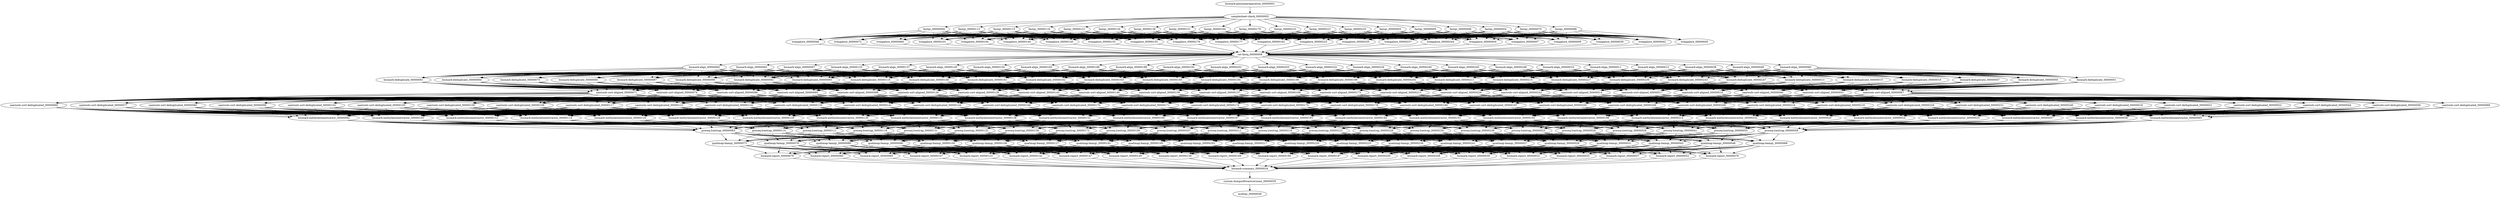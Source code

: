 strict digraph "MethylRecp-synthetic-instance" {
	graph [executedat="20230411T143657+0200",
		makespan=0,
		name="MethylRecp-synthetic-instance"
	];
	"bismark-genomepreparation_00000001"	[task="<wfcommons.common.task.Task object at 0x7f19d09688d0>"];
	"samplesheet-check_00000002"	[task="<wfcommons.common.task.Task object at 0x7f19d0968f90>"];
	"bismark-genomepreparation_00000001" -> "samplesheet-check_00000002";
	fastqc_00000003	[task="<wfcommons.common.task.Task object at 0x7f19d0968cd0>"];
	"samplesheet-check_00000002" -> fastqc_00000003;
	fastqc_00000005	[task="<wfcommons.common.task.Task object at 0x7f19d0969a10>"];
	"samplesheet-check_00000002" -> fastqc_00000005;
	fastqc_00000006	[task="<wfcommons.common.task.Task object at 0x7f19d096a2d0>"];
	"samplesheet-check_00000002" -> fastqc_00000006;
	fastqc_00000054	[task="<wfcommons.common.task.Task object at 0x7f19d0862b10>"];
	"samplesheet-check_00000002" -> fastqc_00000054;
	fastqc_00000070	[task="<wfcommons.common.task.Task object at 0x7f19d0865490>"];
	"samplesheet-check_00000002" -> fastqc_00000070;
	fastqc_00000088	[task="<wfcommons.common.task.Task object at 0x7f19d0865ed0>"];
	"samplesheet-check_00000002" -> fastqc_00000088;
	fastqc_00000094	[task="<wfcommons.common.task.Task object at 0x7f19d086d5d0>"];
	"samplesheet-check_00000002" -> fastqc_00000094;
	fastqc_00000113	[task="<wfcommons.common.task.Task object at 0x7f19d086d210>"];
	"samplesheet-check_00000002" -> fastqc_00000113;
	fastqc_00000115	[task="<wfcommons.common.task.Task object at 0x7f19d07c6c90>"];
	"samplesheet-check_00000002" -> fastqc_00000115;
	fastqc_00000116	[task="<wfcommons.common.task.Task object at 0x7f19d0861050>"];
	"samplesheet-check_00000002" -> fastqc_00000116;
	fastqc_00000121	[task="<wfcommons.common.task.Task object at 0x7f19d0871c90>"];
	"samplesheet-check_00000002" -> fastqc_00000121;
	fastqc_00000134	[task="<wfcommons.common.task.Task object at 0x7f19d0870750>"];
	"samplesheet-check_00000002" -> fastqc_00000134;
	fastqc_00000139	[task="<wfcommons.common.task.Task object at 0x7f19d0871890>"];
	"samplesheet-check_00000002" -> fastqc_00000139;
	fastqc_00000151	[task="<wfcommons.common.task.Task object at 0x7f19d0662950>"];
	"samplesheet-check_00000002" -> fastqc_00000151;
	fastqc_00000164	[task="<wfcommons.common.task.Task object at 0x7f19d085b2d0>"];
	"samplesheet-check_00000002" -> fastqc_00000164;
	fastqc_00000179	[task="<wfcommons.common.task.Task object at 0x7f19d0667190>"];
	"samplesheet-check_00000002" -> fastqc_00000179;
	fastqc_00000210	[task="<wfcommons.common.task.Task object at 0x7f19d066ffd0>"];
	"samplesheet-check_00000002" -> fastqc_00000210;
	fastqc_00000221	[task="<wfcommons.common.task.Task object at 0x7f19d0671ad0>"];
	"samplesheet-check_00000002" -> fastqc_00000221;
	fastqc_00000233	[task="<wfcommons.common.task.Task object at 0x7f19d0673890>"];
	"samplesheet-check_00000002" -> fastqc_00000233;
	trimgalore_00000004	[task="<wfcommons.common.task.Task object at 0x7f19d09690d0>"];
	fastqc_00000003 -> trimgalore_00000004;
	trimgalore_00000007	[task="<wfcommons.common.task.Task object at 0x7f19d07b9450>"];
	fastqc_00000003 -> trimgalore_00000007;
	trimgalore_00000009	[task="<wfcommons.common.task.Task object at 0x7f19d07b9250>"];
	fastqc_00000003 -> trimgalore_00000009;
	trimgalore_00000039	[task="<wfcommons.common.task.Task object at 0x7f19d0858b90>"];
	fastqc_00000003 -> trimgalore_00000039;
	trimgalore_00000042	[task="<wfcommons.common.task.Task object at 0x7f19d0859690>"];
	fastqc_00000003 -> trimgalore_00000042;
	trimgalore_00000045	[task="<wfcommons.common.task.Task object at 0x7f19d0861290>"];
	fastqc_00000003 -> trimgalore_00000045;
	trimgalore_00000046	[task="<wfcommons.common.task.Task object at 0x7f19d0861550>"];
	fastqc_00000003 -> trimgalore_00000046;
	trimgalore_00000072	[task="<wfcommons.common.task.Task object at 0x7f19d0865a10>"];
	fastqc_00000003 -> trimgalore_00000072;
	trimgalore_00000084	[task="<wfcommons.common.task.Task object at 0x7f19d0867a90>"];
	fastqc_00000003 -> trimgalore_00000084;
	trimgalore_00000101	[task="<wfcommons.common.task.Task object at 0x7f19d086e910>"];
	fastqc_00000003 -> trimgalore_00000101;
	trimgalore_00000104	[task="<wfcommons.common.task.Task object at 0x7f19d086efd0>"];
	fastqc_00000003 -> trimgalore_00000104;
	trimgalore_00000140	[task="<wfcommons.common.task.Task object at 0x7f19d0660e10>"];
	fastqc_00000003 -> trimgalore_00000140;
	trimgalore_00000150	[task="<wfcommons.common.task.Task object at 0x7f19d0662650>"];
	fastqc_00000003 -> trimgalore_00000150;
	trimgalore_00000153	[task="<wfcommons.common.task.Task object at 0x7f19d0662ed0>"];
	fastqc_00000003 -> trimgalore_00000153;
	trimgalore_00000155	[task="<wfcommons.common.task.Task object at 0x7f19d0663350>"];
	fastqc_00000003 -> trimgalore_00000155;
	trimgalore_00000176	[task="<wfcommons.common.task.Task object at 0x7f19d0666a50>"];
	fastqc_00000003 -> trimgalore_00000176;
	trimgalore_00000177	[task="<wfcommons.common.task.Task object at 0x7f19d0666c90>"];
	fastqc_00000003 -> trimgalore_00000177;
	trimgalore_00000182	[task="<wfcommons.common.task.Task object at 0x7f19d0667990>"];
	fastqc_00000003 -> trimgalore_00000182;
	trimgalore_00000223	[task="<wfcommons.common.task.Task object at 0x7f19d0672010>"];
	fastqc_00000003 -> trimgalore_00000223;
	trimgalore_00000235	[task="<wfcommons.common.task.Task object at 0x7f19d0673e90>"];
	fastqc_00000003 -> trimgalore_00000235;
	trimgalore_00000237	[task="<wfcommons.common.task.Task object at 0x7f19d0673d50>"];
	fastqc_00000003 -> trimgalore_00000237;
	trimgalore_00000244	[task="<wfcommons.common.task.Task object at 0x7f19d0675450>"];
	fastqc_00000003 -> trimgalore_00000244;
	"cat-fastq_00000008"	[task="<wfcommons.common.task.Task object at 0x7f19d1085e90>"];
	trimgalore_00000004 -> "cat-fastq_00000008";
	fastqc_00000005 -> trimgalore_00000004;
	fastqc_00000005 -> trimgalore_00000007;
	fastqc_00000005 -> trimgalore_00000009;
	fastqc_00000005 -> trimgalore_00000039;
	fastqc_00000005 -> trimgalore_00000042;
	fastqc_00000005 -> trimgalore_00000045;
	fastqc_00000005 -> trimgalore_00000046;
	fastqc_00000005 -> trimgalore_00000072;
	fastqc_00000005 -> trimgalore_00000084;
	fastqc_00000005 -> trimgalore_00000101;
	fastqc_00000005 -> trimgalore_00000104;
	fastqc_00000005 -> trimgalore_00000140;
	fastqc_00000005 -> trimgalore_00000150;
	fastqc_00000005 -> trimgalore_00000153;
	fastqc_00000005 -> trimgalore_00000155;
	fastqc_00000005 -> trimgalore_00000176;
	fastqc_00000005 -> trimgalore_00000177;
	fastqc_00000005 -> trimgalore_00000182;
	fastqc_00000005 -> trimgalore_00000223;
	fastqc_00000005 -> trimgalore_00000235;
	fastqc_00000005 -> trimgalore_00000237;
	fastqc_00000005 -> trimgalore_00000244;
	fastqc_00000006 -> trimgalore_00000004;
	fastqc_00000006 -> trimgalore_00000007;
	fastqc_00000006 -> trimgalore_00000009;
	fastqc_00000006 -> trimgalore_00000039;
	fastqc_00000006 -> trimgalore_00000042;
	fastqc_00000006 -> trimgalore_00000045;
	fastqc_00000006 -> trimgalore_00000046;
	fastqc_00000006 -> trimgalore_00000072;
	fastqc_00000006 -> trimgalore_00000084;
	fastqc_00000006 -> trimgalore_00000101;
	fastqc_00000006 -> trimgalore_00000104;
	fastqc_00000006 -> trimgalore_00000140;
	fastqc_00000006 -> trimgalore_00000150;
	fastqc_00000006 -> trimgalore_00000153;
	fastqc_00000006 -> trimgalore_00000155;
	fastqc_00000006 -> trimgalore_00000176;
	fastqc_00000006 -> trimgalore_00000177;
	fastqc_00000006 -> trimgalore_00000182;
	fastqc_00000006 -> trimgalore_00000223;
	fastqc_00000006 -> trimgalore_00000235;
	fastqc_00000006 -> trimgalore_00000237;
	fastqc_00000006 -> trimgalore_00000244;
	trimgalore_00000007 -> "cat-fastq_00000008";
	"bismark-align_00000010"	[task="<wfcommons.common.task.Task object at 0x7f19d07df810>"];
	"cat-fastq_00000008" -> "bismark-align_00000010";
	"bismark-align_00000011"	[task="<wfcommons.common.task.Task object at 0x7f19d07b9410>"];
	"cat-fastq_00000008" -> "bismark-align_00000011";
	"bismark-align_00000012"	[task="<wfcommons.common.task.Task object at 0x7f19d096a810>"];
	"cat-fastq_00000008" -> "bismark-align_00000012";
	"bismark-align_00000038"	[task="<wfcommons.common.task.Task object at 0x7f19d085bf10>"];
	"cat-fastq_00000008" -> "bismark-align_00000038";
	"bismark-align_00000049"	[task="<wfcommons.common.task.Task object at 0x7f19d0861c90>"];
	"cat-fastq_00000008" -> "bismark-align_00000049";
	"bismark-align_00000060"	[task="<wfcommons.common.task.Task object at 0x7f19d0863a50>"];
	"cat-fastq_00000008" -> "bismark-align_00000060";
	"bismark-align_00000062"	[task="<wfcommons.common.task.Task object at 0x7f19d0863ed0>"];
	"cat-fastq_00000008" -> "bismark-align_00000062";
	"bismark-align_00000091"	[task="<wfcommons.common.task.Task object at 0x7f19d086ce90>"];
	"cat-fastq_00000008" -> "bismark-align_00000091";
	"bismark-align_00000097"	[task="<wfcommons.common.task.Task object at 0x7f19d086ddd0>"];
	"cat-fastq_00000008" -> "bismark-align_00000097";
	"bismark-align_00000125"	[task="<wfcommons.common.task.Task object at 0x7f19d0872590>"];
	"cat-fastq_00000008" -> "bismark-align_00000125";
	"bismark-align_00000137"	[task="<wfcommons.common.task.Task object at 0x7f19d0870850>"];
	"cat-fastq_00000008" -> "bismark-align_00000137";
	"bismark-align_00000145"	[task="<wfcommons.common.task.Task object at 0x7f19d0870a50>"];
	"cat-fastq_00000008" -> "bismark-align_00000145";
	"bismark-align_00000154"	[task="<wfcommons.common.task.Task object at 0x7f19d0663150>"];
	"cat-fastq_00000008" -> "bismark-align_00000154";
	"bismark-align_00000165"	[task="<wfcommons.common.task.Task object at 0x7f19d0663010>"];
	"cat-fastq_00000008" -> "bismark-align_00000165";
	"bismark-align_00000186"	[task="<wfcommons.common.task.Task object at 0x7f19d0665d10>"];
	"cat-fastq_00000008" -> "bismark-align_00000186";
	"bismark-align_00000188"	[task="<wfcommons.common.task.Task object at 0x7f19d0665a10>"];
	"cat-fastq_00000008" -> "bismark-align_00000188";
	"bismark-align_00000193"	[task="<wfcommons.common.task.Task object at 0x7f19d06655d0>"];
	"cat-fastq_00000008" -> "bismark-align_00000193";
	"bismark-align_00000201"	[task="<wfcommons.common.task.Task object at 0x7f19d066e990>"];
	"cat-fastq_00000008" -> "bismark-align_00000201";
	"bismark-align_00000203"	[task="<wfcommons.common.task.Task object at 0x7f19d07c6e90>"];
	"cat-fastq_00000008" -> "bismark-align_00000203";
	"bismark-align_00000224"	[task="<wfcommons.common.task.Task object at 0x7f19d0672350>"];
	"cat-fastq_00000008" -> "bismark-align_00000224";
	"bismark-align_00000234"	[task="<wfcommons.common.task.Task object at 0x7f19d0673b50>"];
	"cat-fastq_00000008" -> "bismark-align_00000234";
	"bismark-align_00000240"	[task="<wfcommons.common.task.Task object at 0x7f19d0670550>"];
	"cat-fastq_00000008" -> "bismark-align_00000240";
	"bismark-align_00000245"	[task="<wfcommons.common.task.Task object at 0x7f19d0675750>"];
	"cat-fastq_00000008" -> "bismark-align_00000245";
	"bismark-align_00000248"	[task="<wfcommons.common.task.Task object at 0x7f19d066df10>"];
	"cat-fastq_00000008" -> "bismark-align_00000248";
	trimgalore_00000009 -> "cat-fastq_00000008";
	"bismark-deduplicate_00000013"	[task="<wfcommons.common.task.Task object at 0x7f19d07b8a90>"];
	"bismark-align_00000010" -> "bismark-deduplicate_00000013";
	"bismark-deduplicate_00000015"	[task="<wfcommons.common.task.Task object at 0x7f19d07b9550>"];
	"bismark-align_00000010" -> "bismark-deduplicate_00000015";
	"bismark-deduplicate_00000016"	[task="<wfcommons.common.task.Task object at 0x7f19d07df450>"];
	"bismark-align_00000010" -> "bismark-deduplicate_00000016";
	"bismark-deduplicate_00000047"	[task="<wfcommons.common.task.Task object at 0x7f19d09697d0>"];
	"bismark-align_00000010" -> "bismark-deduplicate_00000047";
	"bismark-deduplicate_00000050"	[task="<wfcommons.common.task.Task object at 0x7f19d0862010>"];
	"bismark-align_00000010" -> "bismark-deduplicate_00000050";
	"bismark-deduplicate_00000051"	[task="<wfcommons.common.task.Task object at 0x7f19d08622d0>"];
	"bismark-align_00000010" -> "bismark-deduplicate_00000051";
	"bismark-deduplicate_00000061"	[task="<wfcommons.common.task.Task object at 0x7f19d0863cd0>"];
	"bismark-align_00000010" -> "bismark-deduplicate_00000061";
	"bismark-deduplicate_00000064"	[task="<wfcommons.common.task.Task object at 0x7f19d0862710>"];
	"bismark-align_00000010" -> "bismark-deduplicate_00000064";
	"bismark-deduplicate_00000075"	[task="<wfcommons.common.task.Task object at 0x7f19d08662d0>"];
	"bismark-align_00000010" -> "bismark-deduplicate_00000075";
	"bismark-deduplicate_00000081"	[task="<wfcommons.common.task.Task object at 0x7f19d0867310>"];
	"bismark-align_00000010" -> "bismark-deduplicate_00000081";
	"bismark-deduplicate_00000087"	[task="<wfcommons.common.task.Task object at 0x7f19d0fc7190>"];
	"bismark-align_00000010" -> "bismark-deduplicate_00000087";
	"bismark-deduplicate_00000090"	[task="<wfcommons.common.task.Task object at 0x7f19d0866f10>"];
	"bismark-align_00000010" -> "bismark-deduplicate_00000090";
	"bismark-deduplicate_00000092"	[task="<wfcommons.common.task.Task object at 0x7f19d0864210>"];
	"bismark-align_00000010" -> "bismark-deduplicate_00000092";
	"bismark-deduplicate_00000093"	[task="<wfcommons.common.task.Task object at 0x7f19d086d390>"];
	"bismark-align_00000010" -> "bismark-deduplicate_00000093";
	"bismark-deduplicate_00000119"	[task="<wfcommons.common.task.Task object at 0x7f19d0871750>"];
	"bismark-align_00000010" -> "bismark-deduplicate_00000119";
	"bismark-deduplicate_00000148"	[task="<wfcommons.common.task.Task object at 0x7f19d0870350>"];
	"bismark-align_00000010" -> "bismark-deduplicate_00000148";
	"bismark-deduplicate_00000161"	[task="<wfcommons.common.task.Task object at 0x7f19d0662bd0>"];
	"bismark-align_00000010" -> "bismark-deduplicate_00000161";
	"bismark-deduplicate_00000162"	[task="<wfcommons.common.task.Task object at 0x7f19d0662e50>"];
	"bismark-align_00000010" -> "bismark-deduplicate_00000162";
	"bismark-deduplicate_00000163"	[task="<wfcommons.common.task.Task object at 0x7f19d086c590>"];
	"bismark-align_00000010" -> "bismark-deduplicate_00000163";
	"bismark-deduplicate_00000185"	[task="<wfcommons.common.task.Task object at 0x7f19d086c0d0>"];
	"bismark-align_00000010" -> "bismark-deduplicate_00000185";
	"bismark-deduplicate_00000194"	[task="<wfcommons.common.task.Task object at 0x7f19d08657d0>"];
	"bismark-align_00000010" -> "bismark-deduplicate_00000194";
	"bismark-deduplicate_00000196"	[task="<wfcommons.common.task.Task object at 0x7f19d086ca50>"];
	"bismark-align_00000010" -> "bismark-deduplicate_00000196";
	"bismark-deduplicate_00000199"	[task="<wfcommons.common.task.Task object at 0x7f19d0664590>"];
	"bismark-align_00000010" -> "bismark-deduplicate_00000199";
	"bismark-deduplicate_00000204"	[task="<wfcommons.common.task.Task object at 0x7f19d0664f90>"];
	"bismark-align_00000010" -> "bismark-deduplicate_00000204";
	"bismark-deduplicate_00000211"	[task="<wfcommons.common.task.Task object at 0x7f19d066f6d0>"];
	"bismark-align_00000010" -> "bismark-deduplicate_00000211";
	"bismark-deduplicate_00000215"	[task="<wfcommons.common.task.Task object at 0x7f19d0860590>"];
	"bismark-align_00000010" -> "bismark-deduplicate_00000215";
	"bismark-deduplicate_00000227"	[task="<wfcommons.common.task.Task object at 0x7f19d0860450>"];
	"bismark-align_00000010" -> "bismark-deduplicate_00000227";
	"bismark-deduplicate_00000239"	[task="<wfcommons.common.task.Task object at 0x7f19d06625d0>"];
	"bismark-align_00000010" -> "bismark-deduplicate_00000239";
	"bismark-deduplicate_00000243"	[task="<wfcommons.common.task.Task object at 0x7f19d066c510>"];
	"bismark-align_00000010" -> "bismark-deduplicate_00000243";
	"bismark-deduplicate_00000247"	[task="<wfcommons.common.task.Task object at 0x7f19d066c290>"];
	"bismark-align_00000010" -> "bismark-deduplicate_00000247";
	"bismark-align_00000011" -> "bismark-deduplicate_00000013";
	"bismark-align_00000011" -> "bismark-deduplicate_00000015";
	"bismark-align_00000011" -> "bismark-deduplicate_00000016";
	"bismark-align_00000011" -> "bismark-deduplicate_00000047";
	"bismark-align_00000011" -> "bismark-deduplicate_00000050";
	"bismark-align_00000011" -> "bismark-deduplicate_00000051";
	"bismark-align_00000011" -> "bismark-deduplicate_00000061";
	"bismark-align_00000011" -> "bismark-deduplicate_00000064";
	"bismark-align_00000011" -> "bismark-deduplicate_00000075";
	"bismark-align_00000011" -> "bismark-deduplicate_00000081";
	"bismark-align_00000011" -> "bismark-deduplicate_00000087";
	"bismark-align_00000011" -> "bismark-deduplicate_00000090";
	"bismark-align_00000011" -> "bismark-deduplicate_00000092";
	"bismark-align_00000011" -> "bismark-deduplicate_00000093";
	"bismark-align_00000011" -> "bismark-deduplicate_00000119";
	"bismark-align_00000011" -> "bismark-deduplicate_00000148";
	"bismark-align_00000011" -> "bismark-deduplicate_00000161";
	"bismark-align_00000011" -> "bismark-deduplicate_00000162";
	"bismark-align_00000011" -> "bismark-deduplicate_00000163";
	"bismark-align_00000011" -> "bismark-deduplicate_00000185";
	"bismark-align_00000011" -> "bismark-deduplicate_00000194";
	"bismark-align_00000011" -> "bismark-deduplicate_00000196";
	"bismark-align_00000011" -> "bismark-deduplicate_00000199";
	"bismark-align_00000011" -> "bismark-deduplicate_00000204";
	"bismark-align_00000011" -> "bismark-deduplicate_00000211";
	"bismark-align_00000011" -> "bismark-deduplicate_00000215";
	"bismark-align_00000011" -> "bismark-deduplicate_00000227";
	"bismark-align_00000011" -> "bismark-deduplicate_00000239";
	"bismark-align_00000011" -> "bismark-deduplicate_00000243";
	"bismark-align_00000011" -> "bismark-deduplicate_00000247";
	"bismark-align_00000012" -> "bismark-deduplicate_00000013";
	"bismark-align_00000012" -> "bismark-deduplicate_00000015";
	"bismark-align_00000012" -> "bismark-deduplicate_00000016";
	"bismark-align_00000012" -> "bismark-deduplicate_00000047";
	"bismark-align_00000012" -> "bismark-deduplicate_00000050";
	"bismark-align_00000012" -> "bismark-deduplicate_00000051";
	"bismark-align_00000012" -> "bismark-deduplicate_00000061";
	"bismark-align_00000012" -> "bismark-deduplicate_00000064";
	"bismark-align_00000012" -> "bismark-deduplicate_00000075";
	"bismark-align_00000012" -> "bismark-deduplicate_00000081";
	"bismark-align_00000012" -> "bismark-deduplicate_00000087";
	"bismark-align_00000012" -> "bismark-deduplicate_00000090";
	"bismark-align_00000012" -> "bismark-deduplicate_00000092";
	"bismark-align_00000012" -> "bismark-deduplicate_00000093";
	"bismark-align_00000012" -> "bismark-deduplicate_00000119";
	"bismark-align_00000012" -> "bismark-deduplicate_00000148";
	"bismark-align_00000012" -> "bismark-deduplicate_00000161";
	"bismark-align_00000012" -> "bismark-deduplicate_00000162";
	"bismark-align_00000012" -> "bismark-deduplicate_00000163";
	"bismark-align_00000012" -> "bismark-deduplicate_00000185";
	"bismark-align_00000012" -> "bismark-deduplicate_00000194";
	"bismark-align_00000012" -> "bismark-deduplicate_00000196";
	"bismark-align_00000012" -> "bismark-deduplicate_00000199";
	"bismark-align_00000012" -> "bismark-deduplicate_00000204";
	"bismark-align_00000012" -> "bismark-deduplicate_00000211";
	"bismark-align_00000012" -> "bismark-deduplicate_00000215";
	"bismark-align_00000012" -> "bismark-deduplicate_00000227";
	"bismark-align_00000012" -> "bismark-deduplicate_00000239";
	"bismark-align_00000012" -> "bismark-deduplicate_00000243";
	"bismark-align_00000012" -> "bismark-deduplicate_00000247";
	"samtools-sort-aligned_00000014"	[task="<wfcommons.common.task.Task object at 0x7f19d0969010>"];
	"bismark-deduplicate_00000013" -> "samtools-sort-aligned_00000014";
	"samtools-sort-aligned_00000017"	[task="<wfcommons.common.task.Task object at 0x7f19d07c57d0>"];
	"bismark-deduplicate_00000013" -> "samtools-sort-aligned_00000017";
	"samtools-sort-aligned_00000019"	[task="<wfcommons.common.task.Task object at 0x7f19d07c6ad0>"];
	"bismark-deduplicate_00000013" -> "samtools-sort-aligned_00000019";
	"samtools-sort-aligned_00000040"	[task="<wfcommons.common.task.Task object at 0x7f19d085ac50>"];
	"bismark-deduplicate_00000013" -> "samtools-sort-aligned_00000040";
	"samtools-sort-aligned_00000053"	[task="<wfcommons.common.task.Task object at 0x7f19d085a810>"];
	"bismark-deduplicate_00000013" -> "samtools-sort-aligned_00000053";
	"samtools-sort-aligned_00000067"	[task="<wfcommons.common.task.Task object at 0x7f19d0863390>"];
	"bismark-deduplicate_00000013" -> "samtools-sort-aligned_00000067";
	"samtools-sort-aligned_00000071"	[task="<wfcommons.common.task.Task object at 0x7f19d0865810>"];
	"bismark-deduplicate_00000013" -> "samtools-sort-aligned_00000071";
	"samtools-sort-aligned_00000074"	[task="<wfcommons.common.task.Task object at 0x7f19d07c5110>"];
	"bismark-deduplicate_00000013" -> "samtools-sort-aligned_00000074";
	"samtools-sort-aligned_00000086"	[task="<wfcommons.common.task.Task object at 0x7f19d0867fd0>"];
	"bismark-deduplicate_00000013" -> "samtools-sort-aligned_00000086";
	"samtools-sort-aligned_00000095"	[task="<wfcommons.common.task.Task object at 0x7f19d0864510>"];
	"bismark-deduplicate_00000013" -> "samtools-sort-aligned_00000095";
	"samtools-sort-aligned_00000098"	[task="<wfcommons.common.task.Task object at 0x7f19d086e150>"];
	"bismark-deduplicate_00000013" -> "samtools-sort-aligned_00000098";
	"samtools-sort-aligned_00000126"	[task="<wfcommons.common.task.Task object at 0x7f19d0872910>"];
	"bismark-deduplicate_00000013" -> "samtools-sort-aligned_00000126";
	"samtools-sort-aligned_00000136"	[task="<wfcommons.common.task.Task object at 0x7f19d08727d0>"];
	"bismark-deduplicate_00000013" -> "samtools-sort-aligned_00000136";
	"samtools-sort-aligned_00000143"	[task="<wfcommons.common.task.Task object at 0x7f19d0860210>"];
	"bismark-deduplicate_00000013" -> "samtools-sort-aligned_00000143";
	"samtools-sort-aligned_00000146"	[task="<wfcommons.common.task.Task object at 0x7f19d08704d0>"];
	"bismark-deduplicate_00000013" -> "samtools-sort-aligned_00000146";
	"samtools-sort-aligned_00000156"	[task="<wfcommons.common.task.Task object at 0x7f19d06636d0>"];
	"bismark-deduplicate_00000013" -> "samtools-sort-aligned_00000156";
	"samtools-sort-aligned_00000157"	[task="<wfcommons.common.task.Task object at 0x7f19d0660750>"];
	"bismark-deduplicate_00000013" -> "samtools-sort-aligned_00000157";
	"samtools-sort-aligned_00000168"	[task="<wfcommons.common.task.Task object at 0x7f19d0665610>"];
	"bismark-deduplicate_00000013" -> "samtools-sort-aligned_00000168";
	"samtools-sort-aligned_00000173"	[task="<wfcommons.common.task.Task object at 0x7f19d0866290>"];
	"bismark-deduplicate_00000013" -> "samtools-sort-aligned_00000173";
	"samtools-sort-aligned_00000213"	[task="<wfcommons.common.task.Task object at 0x7f19d066d490>"];
	"bismark-deduplicate_00000013" -> "samtools-sort-aligned_00000213";
	"samtools-sort-aligned_00000226"	[task="<wfcommons.common.task.Task object at 0x7f19d06604d0>"];
	"bismark-deduplicate_00000013" -> "samtools-sort-aligned_00000226";
	"samtools-sort-aligned_00000242"	[task="<wfcommons.common.task.Task object at 0x7f19d06640d0>"];
	"bismark-deduplicate_00000013" -> "samtools-sort-aligned_00000242";
	"samtools-sort-deduplicated_00000018"	[task="<wfcommons.common.task.Task object at 0x7f19d07c5ed0>"];
	"samtools-sort-aligned_00000014" -> "samtools-sort-deduplicated_00000018";
	"samtools-sort-deduplicated_00000021"	[task="<wfcommons.common.task.Task object at 0x7f19d07c6610>"];
	"samtools-sort-aligned_00000014" -> "samtools-sort-deduplicated_00000021";
	"samtools-sort-deduplicated_00000022"	[task="<wfcommons.common.task.Task object at 0x7f19d07c6e10>"];
	"samtools-sort-aligned_00000014" -> "samtools-sort-deduplicated_00000022";
	"samtools-sort-deduplicated_00000044"	[task="<wfcommons.common.task.Task object at 0x7f19d085bbd0>"];
	"samtools-sort-aligned_00000014" -> "samtools-sort-deduplicated_00000044";
	"samtools-sort-deduplicated_00000056"	[task="<wfcommons.common.task.Task object at 0x7f19d0862f90>"];
	"samtools-sort-aligned_00000014" -> "samtools-sort-deduplicated_00000056";
	"samtools-sort-deduplicated_00000066"	[task="<wfcommons.common.task.Task object at 0x7f19d0859750>"];
	"samtools-sort-aligned_00000014" -> "samtools-sort-deduplicated_00000066";
	"samtools-sort-deduplicated_00000069"	[task="<wfcommons.common.task.Task object at 0x7f19d1a7be90>"];
	"samtools-sort-aligned_00000014" -> "samtools-sort-deduplicated_00000069";
	"samtools-sort-deduplicated_00000077"	[task="<wfcommons.common.task.Task object at 0x7f19d0866850>"];
	"samtools-sort-aligned_00000014" -> "samtools-sort-deduplicated_00000077";
	"samtools-sort-deduplicated_00000080"	[task="<wfcommons.common.task.Task object at 0x7f19d0867050>"];
	"samtools-sort-aligned_00000014" -> "samtools-sort-deduplicated_00000080";
	"samtools-sort-deduplicated_00000099"	[task="<wfcommons.common.task.Task object at 0x7f19d0864790>"];
	"samtools-sort-aligned_00000014" -> "samtools-sort-deduplicated_00000099";
	"samtools-sort-deduplicated_00000102"	[task="<wfcommons.common.task.Task object at 0x7f19d07c6b50>"];
	"samtools-sort-aligned_00000014" -> "samtools-sort-deduplicated_00000102";
	"samtools-sort-deduplicated_00000105"	[task="<wfcommons.common.task.Task object at 0x7f19d086f350>"];
	"samtools-sort-aligned_00000014" -> "samtools-sort-deduplicated_00000105";
	"samtools-sort-deduplicated_00000108"	[task="<wfcommons.common.task.Task object at 0x7f19d0864a50>"];
	"samtools-sort-aligned_00000014" -> "samtools-sort-deduplicated_00000108";
	"samtools-sort-deduplicated_00000109"	[task="<wfcommons.common.task.Task object at 0x7f19d086fe10>"];
	"samtools-sort-aligned_00000014" -> "samtools-sort-deduplicated_00000109";
	"samtools-sort-deduplicated_00000117"	[task="<wfcommons.common.task.Task object at 0x7f19d0871250>"];
	"samtools-sort-aligned_00000014" -> "samtools-sort-deduplicated_00000117";
	"samtools-sort-deduplicated_00000122"	[task="<wfcommons.common.task.Task object at 0x7f19d0860550>"];
	"samtools-sort-aligned_00000014" -> "samtools-sort-deduplicated_00000122";
	"samtools-sort-deduplicated_00000124"	[task="<wfcommons.common.task.Task object at 0x7f19d09684d0>"];
	"samtools-sort-aligned_00000014" -> "samtools-sort-deduplicated_00000124";
	"samtools-sort-deduplicated_00000135"	[task="<wfcommons.common.task.Task object at 0x7f19d0860f10>"];
	"samtools-sort-aligned_00000014" -> "samtools-sort-deduplicated_00000135";
	"samtools-sort-deduplicated_00000141"	[task="<wfcommons.common.task.Task object at 0x7f19d08732d0>"];
	"samtools-sort-aligned_00000014" -> "samtools-sort-deduplicated_00000141";
	"samtools-sort-deduplicated_00000144"	[task="<wfcommons.common.task.Task object at 0x7f19d08617d0>"];
	"samtools-sort-aligned_00000014" -> "samtools-sort-deduplicated_00000144";
	"samtools-sort-deduplicated_00000166"	[task="<wfcommons.common.task.Task object at 0x7f19d0864190>"];
	"samtools-sort-aligned_00000014" -> "samtools-sort-deduplicated_00000166";
	"samtools-sort-deduplicated_00000170"	[task="<wfcommons.common.task.Task object at 0x7f19d086cb10>"];
	"samtools-sort-aligned_00000014" -> "samtools-sort-deduplicated_00000170";
	"samtools-sort-deduplicated_00000171"	[task="<wfcommons.common.task.Task object at 0x7f19d086c610>"];
	"samtools-sort-aligned_00000014" -> "samtools-sort-deduplicated_00000171";
	"samtools-sort-deduplicated_00000174"	[task="<wfcommons.common.task.Task object at 0x7f19d0666550>"];
	"samtools-sort-aligned_00000014" -> "samtools-sort-deduplicated_00000174";
	"samtools-sort-deduplicated_00000175"	[task="<wfcommons.common.task.Task object at 0x7f19d086c2d0>"];
	"samtools-sort-aligned_00000014" -> "samtools-sort-deduplicated_00000175";
	"samtools-sort-deduplicated_00000178"	[task="<wfcommons.common.task.Task object at 0x7f19d0666f50>"];
	"samtools-sort-aligned_00000014" -> "samtools-sort-deduplicated_00000178";
	"samtools-sort-deduplicated_00000189"	[task="<wfcommons.common.task.Task object at 0x7f19d0667410>"];
	"samtools-sort-aligned_00000014" -> "samtools-sort-deduplicated_00000189";
	"samtools-sort-deduplicated_00000197"	[task="<wfcommons.common.task.Task object at 0x7f19d066df50>"];
	"samtools-sort-aligned_00000014" -> "samtools-sort-deduplicated_00000197";
	"samtools-sort-deduplicated_00000205"	[task="<wfcommons.common.task.Task object at 0x7f19d086f310>"];
	"samtools-sort-aligned_00000014" -> "samtools-sort-deduplicated_00000205";
	"samtools-sort-deduplicated_00000206"	[task="<wfcommons.common.task.Task object at 0x7f19d0664290>"];
	"samtools-sort-aligned_00000014" -> "samtools-sort-deduplicated_00000206";
	"samtools-sort-deduplicated_00000209"	[task="<wfcommons.common.task.Task object at 0x7f19d0664b90>"];
	"samtools-sort-aligned_00000014" -> "samtools-sort-deduplicated_00000209";
	"samtools-sort-deduplicated_00000216"	[task="<wfcommons.common.task.Task object at 0x7f19d0860410>"];
	"samtools-sort-aligned_00000014" -> "samtools-sort-deduplicated_00000216";
	"samtools-sort-deduplicated_00000219"	[task="<wfcommons.common.task.Task object at 0x7f19d0860150>"];
	"samtools-sort-aligned_00000014" -> "samtools-sort-deduplicated_00000219";
	"samtools-sort-deduplicated_00000229"	[task="<wfcommons.common.task.Task object at 0x7f19d0662f10>"];
	"samtools-sort-aligned_00000014" -> "samtools-sort-deduplicated_00000229";
	"samtools-sort-deduplicated_00000231"	[task="<wfcommons.common.task.Task object at 0x7f19d0873390>"];
	"samtools-sort-aligned_00000014" -> "samtools-sort-deduplicated_00000231";
	"samtools-sort-deduplicated_00000246"	[task="<wfcommons.common.task.Task object at 0x7f19d066c610>"];
	"samtools-sort-aligned_00000014" -> "samtools-sort-deduplicated_00000246";
	"bismark-deduplicate_00000015" -> "samtools-sort-aligned_00000014";
	"bismark-deduplicate_00000015" -> "samtools-sort-aligned_00000017";
	"bismark-deduplicate_00000015" -> "samtools-sort-aligned_00000019";
	"bismark-deduplicate_00000015" -> "samtools-sort-aligned_00000040";
	"bismark-deduplicate_00000015" -> "samtools-sort-aligned_00000053";
	"bismark-deduplicate_00000015" -> "samtools-sort-aligned_00000067";
	"bismark-deduplicate_00000015" -> "samtools-sort-aligned_00000071";
	"bismark-deduplicate_00000015" -> "samtools-sort-aligned_00000074";
	"bismark-deduplicate_00000015" -> "samtools-sort-aligned_00000086";
	"bismark-deduplicate_00000015" -> "samtools-sort-aligned_00000095";
	"bismark-deduplicate_00000015" -> "samtools-sort-aligned_00000098";
	"bismark-deduplicate_00000015" -> "samtools-sort-aligned_00000126";
	"bismark-deduplicate_00000015" -> "samtools-sort-aligned_00000136";
	"bismark-deduplicate_00000015" -> "samtools-sort-aligned_00000143";
	"bismark-deduplicate_00000015" -> "samtools-sort-aligned_00000146";
	"bismark-deduplicate_00000015" -> "samtools-sort-aligned_00000156";
	"bismark-deduplicate_00000015" -> "samtools-sort-aligned_00000157";
	"bismark-deduplicate_00000015" -> "samtools-sort-aligned_00000168";
	"bismark-deduplicate_00000015" -> "samtools-sort-aligned_00000173";
	"bismark-deduplicate_00000015" -> "samtools-sort-aligned_00000213";
	"bismark-deduplicate_00000015" -> "samtools-sort-aligned_00000226";
	"bismark-deduplicate_00000015" -> "samtools-sort-aligned_00000242";
	"bismark-deduplicate_00000016" -> "samtools-sort-aligned_00000014";
	"bismark-deduplicate_00000016" -> "samtools-sort-aligned_00000017";
	"bismark-deduplicate_00000016" -> "samtools-sort-aligned_00000019";
	"bismark-deduplicate_00000016" -> "samtools-sort-aligned_00000040";
	"bismark-deduplicate_00000016" -> "samtools-sort-aligned_00000053";
	"bismark-deduplicate_00000016" -> "samtools-sort-aligned_00000067";
	"bismark-deduplicate_00000016" -> "samtools-sort-aligned_00000071";
	"bismark-deduplicate_00000016" -> "samtools-sort-aligned_00000074";
	"bismark-deduplicate_00000016" -> "samtools-sort-aligned_00000086";
	"bismark-deduplicate_00000016" -> "samtools-sort-aligned_00000095";
	"bismark-deduplicate_00000016" -> "samtools-sort-aligned_00000098";
	"bismark-deduplicate_00000016" -> "samtools-sort-aligned_00000126";
	"bismark-deduplicate_00000016" -> "samtools-sort-aligned_00000136";
	"bismark-deduplicate_00000016" -> "samtools-sort-aligned_00000143";
	"bismark-deduplicate_00000016" -> "samtools-sort-aligned_00000146";
	"bismark-deduplicate_00000016" -> "samtools-sort-aligned_00000156";
	"bismark-deduplicate_00000016" -> "samtools-sort-aligned_00000157";
	"bismark-deduplicate_00000016" -> "samtools-sort-aligned_00000168";
	"bismark-deduplicate_00000016" -> "samtools-sort-aligned_00000173";
	"bismark-deduplicate_00000016" -> "samtools-sort-aligned_00000213";
	"bismark-deduplicate_00000016" -> "samtools-sort-aligned_00000226";
	"bismark-deduplicate_00000016" -> "samtools-sort-aligned_00000242";
	"samtools-sort-aligned_00000017" -> "samtools-sort-deduplicated_00000018";
	"samtools-sort-aligned_00000017" -> "samtools-sort-deduplicated_00000021";
	"samtools-sort-aligned_00000017" -> "samtools-sort-deduplicated_00000022";
	"samtools-sort-aligned_00000017" -> "samtools-sort-deduplicated_00000044";
	"samtools-sort-aligned_00000017" -> "samtools-sort-deduplicated_00000056";
	"samtools-sort-aligned_00000017" -> "samtools-sort-deduplicated_00000066";
	"samtools-sort-aligned_00000017" -> "samtools-sort-deduplicated_00000069";
	"samtools-sort-aligned_00000017" -> "samtools-sort-deduplicated_00000077";
	"samtools-sort-aligned_00000017" -> "samtools-sort-deduplicated_00000080";
	"samtools-sort-aligned_00000017" -> "samtools-sort-deduplicated_00000099";
	"samtools-sort-aligned_00000017" -> "samtools-sort-deduplicated_00000102";
	"samtools-sort-aligned_00000017" -> "samtools-sort-deduplicated_00000105";
	"samtools-sort-aligned_00000017" -> "samtools-sort-deduplicated_00000108";
	"samtools-sort-aligned_00000017" -> "samtools-sort-deduplicated_00000109";
	"samtools-sort-aligned_00000017" -> "samtools-sort-deduplicated_00000117";
	"samtools-sort-aligned_00000017" -> "samtools-sort-deduplicated_00000122";
	"samtools-sort-aligned_00000017" -> "samtools-sort-deduplicated_00000124";
	"samtools-sort-aligned_00000017" -> "samtools-sort-deduplicated_00000135";
	"samtools-sort-aligned_00000017" -> "samtools-sort-deduplicated_00000141";
	"samtools-sort-aligned_00000017" -> "samtools-sort-deduplicated_00000144";
	"samtools-sort-aligned_00000017" -> "samtools-sort-deduplicated_00000166";
	"samtools-sort-aligned_00000017" -> "samtools-sort-deduplicated_00000170";
	"samtools-sort-aligned_00000017" -> "samtools-sort-deduplicated_00000171";
	"samtools-sort-aligned_00000017" -> "samtools-sort-deduplicated_00000174";
	"samtools-sort-aligned_00000017" -> "samtools-sort-deduplicated_00000175";
	"samtools-sort-aligned_00000017" -> "samtools-sort-deduplicated_00000178";
	"samtools-sort-aligned_00000017" -> "samtools-sort-deduplicated_00000189";
	"samtools-sort-aligned_00000017" -> "samtools-sort-deduplicated_00000197";
	"samtools-sort-aligned_00000017" -> "samtools-sort-deduplicated_00000205";
	"samtools-sort-aligned_00000017" -> "samtools-sort-deduplicated_00000206";
	"samtools-sort-aligned_00000017" -> "samtools-sort-deduplicated_00000209";
	"samtools-sort-aligned_00000017" -> "samtools-sort-deduplicated_00000216";
	"samtools-sort-aligned_00000017" -> "samtools-sort-deduplicated_00000219";
	"samtools-sort-aligned_00000017" -> "samtools-sort-deduplicated_00000229";
	"samtools-sort-aligned_00000017" -> "samtools-sort-deduplicated_00000231";
	"samtools-sort-aligned_00000017" -> "samtools-sort-deduplicated_00000246";
	"bismark-methylationextractor_00000020"	[task="<wfcommons.common.task.Task object at 0x7f19d07c6d50>"];
	"samtools-sort-deduplicated_00000018" -> "bismark-methylationextractor_00000020";
	"bismark-methylationextractor_00000024"	[task="<wfcommons.common.task.Task object at 0x7f19d0859a10>"];
	"samtools-sort-deduplicated_00000018" -> "bismark-methylationextractor_00000024";
	"bismark-methylationextractor_00000025"	[task="<wfcommons.common.task.Task object at 0x7f19d0859d10>"];
	"samtools-sort-deduplicated_00000018" -> "bismark-methylationextractor_00000025";
	"bismark-methylationextractor_00000057"	[task="<wfcommons.common.task.Task object at 0x7f19d0863210>"];
	"samtools-sort-deduplicated_00000018" -> "bismark-methylationextractor_00000057";
	"bismark-methylationextractor_00000058"	[task="<wfcommons.common.task.Task object at 0x7f19d08634d0>"];
	"samtools-sort-deduplicated_00000018" -> "bismark-methylationextractor_00000058";
	"bismark-methylationextractor_00000065"	[task="<wfcommons.common.task.Task object at 0x7f19d0862e50>"];
	"samtools-sort-deduplicated_00000018" -> "bismark-methylationextractor_00000065";
	"bismark-methylationextractor_00000082"	[task="<wfcommons.common.task.Task object at 0x7f19d08675d0>"];
	"samtools-sort-deduplicated_00000018" -> "bismark-methylationextractor_00000082";
	"bismark-methylationextractor_00000103"	[task="<wfcommons.common.task.Task object at 0x7f19d0864910>"];
	"samtools-sort-deduplicated_00000018" -> "bismark-methylationextractor_00000103";
	"bismark-methylationextractor_00000112"	[task="<wfcommons.common.task.Task object at 0x7f19d0faed50>"];
	"samtools-sort-deduplicated_00000018" -> "bismark-methylationextractor_00000112";
	"bismark-methylationextractor_00000114"	[task="<wfcommons.common.task.Task object at 0x7f19d0864f90>"];
	"samtools-sort-deduplicated_00000018" -> "bismark-methylationextractor_00000114";
	"bismark-methylationextractor_00000120"	[task="<wfcommons.common.task.Task object at 0x7f19d08609d0>"];
	"samtools-sort-deduplicated_00000018" -> "bismark-methylationextractor_00000120";
	"bismark-methylationextractor_00000128"	[task="<wfcommons.common.task.Task object at 0x7f19d0860ed0>"];
	"samtools-sort-deduplicated_00000018" -> "bismark-methylationextractor_00000128";
	"bismark-methylationextractor_00000129"	[task="<wfcommons.common.task.Task object at 0x7f19d08730d0>"];
	"samtools-sort-deduplicated_00000018" -> "bismark-methylationextractor_00000129";
	"bismark-methylationextractor_00000130"	[task="<wfcommons.common.task.Task object at 0x7f19d0859390>"];
	"samtools-sort-deduplicated_00000018" -> "bismark-methylationextractor_00000130";
	"bismark-methylationextractor_00000133"	[task="<wfcommons.common.task.Task object at 0x7f19d0873b90>"];
	"samtools-sort-deduplicated_00000018" -> "bismark-methylationextractor_00000133";
	"bismark-methylationextractor_00000138"	[task="<wfcommons.common.task.Task object at 0x7f19d1085c10>"];
	"samtools-sort-deduplicated_00000018" -> "bismark-methylationextractor_00000138";
	"bismark-methylationextractor_00000152"	[task="<wfcommons.common.task.Task object at 0x7f19d0860810>"];
	"samtools-sort-deduplicated_00000018" -> "bismark-methylationextractor_00000152";
	"bismark-methylationextractor_00000160"	[task="<wfcommons.common.task.Task object at 0x7f19d0969dd0>"];
	"samtools-sort-deduplicated_00000018" -> "bismark-methylationextractor_00000160";
	"bismark-methylationextractor_00000167"	[task="<wfcommons.common.task.Task object at 0x7f19d0665350>"];
	"samtools-sort-deduplicated_00000018" -> "bismark-methylationextractor_00000167";
	"bismark-methylationextractor_00000183"	[task="<wfcommons.common.task.Task object at 0x7f19d0667c50>"];
	"samtools-sort-deduplicated_00000018" -> "bismark-methylationextractor_00000183";
	"bismark-methylationextractor_00000184"	[task="<wfcommons.common.task.Task object at 0x7f19d0864b90>"];
	"samtools-sort-deduplicated_00000018" -> "bismark-methylationextractor_00000184";
	"bismark-methylationextractor_00000191"	[task="<wfcommons.common.task.Task object at 0x7f19d0664610>"];
	"samtools-sort-deduplicated_00000018" -> "bismark-methylationextractor_00000191";
	"bismark-methylationextractor_00000192"	[task="<wfcommons.common.task.Task object at 0x7f19d0665310>"];
	"samtools-sort-deduplicated_00000018" -> "bismark-methylationextractor_00000192";
	"bismark-methylationextractor_00000198"	[task="<wfcommons.common.task.Task object at 0x7f19d0864390>"];
	"samtools-sort-deduplicated_00000018" -> "bismark-methylationextractor_00000198";
	"bismark-methylationextractor_00000214"	[task="<wfcommons.common.task.Task object at 0x7f19d0860190>"];
	"samtools-sort-deduplicated_00000018" -> "bismark-methylationextractor_00000214";
	"bismark-methylationextractor_00000232"	[task="<wfcommons.common.task.Task object at 0x7f19d0673650>"];
	"samtools-sort-deduplicated_00000018" -> "bismark-methylationextractor_00000232";
	"samtools-sort-aligned_00000019" -> "samtools-sort-deduplicated_00000018";
	"samtools-sort-aligned_00000019" -> "samtools-sort-deduplicated_00000021";
	"samtools-sort-aligned_00000019" -> "samtools-sort-deduplicated_00000022";
	"samtools-sort-aligned_00000019" -> "samtools-sort-deduplicated_00000044";
	"samtools-sort-aligned_00000019" -> "samtools-sort-deduplicated_00000056";
	"samtools-sort-aligned_00000019" -> "samtools-sort-deduplicated_00000066";
	"samtools-sort-aligned_00000019" -> "samtools-sort-deduplicated_00000069";
	"samtools-sort-aligned_00000019" -> "samtools-sort-deduplicated_00000077";
	"samtools-sort-aligned_00000019" -> "samtools-sort-deduplicated_00000080";
	"samtools-sort-aligned_00000019" -> "samtools-sort-deduplicated_00000099";
	"samtools-sort-aligned_00000019" -> "samtools-sort-deduplicated_00000102";
	"samtools-sort-aligned_00000019" -> "samtools-sort-deduplicated_00000105";
	"samtools-sort-aligned_00000019" -> "samtools-sort-deduplicated_00000108";
	"samtools-sort-aligned_00000019" -> "samtools-sort-deduplicated_00000109";
	"samtools-sort-aligned_00000019" -> "samtools-sort-deduplicated_00000117";
	"samtools-sort-aligned_00000019" -> "samtools-sort-deduplicated_00000122";
	"samtools-sort-aligned_00000019" -> "samtools-sort-deduplicated_00000124";
	"samtools-sort-aligned_00000019" -> "samtools-sort-deduplicated_00000135";
	"samtools-sort-aligned_00000019" -> "samtools-sort-deduplicated_00000141";
	"samtools-sort-aligned_00000019" -> "samtools-sort-deduplicated_00000144";
	"samtools-sort-aligned_00000019" -> "samtools-sort-deduplicated_00000166";
	"samtools-sort-aligned_00000019" -> "samtools-sort-deduplicated_00000170";
	"samtools-sort-aligned_00000019" -> "samtools-sort-deduplicated_00000171";
	"samtools-sort-aligned_00000019" -> "samtools-sort-deduplicated_00000174";
	"samtools-sort-aligned_00000019" -> "samtools-sort-deduplicated_00000175";
	"samtools-sort-aligned_00000019" -> "samtools-sort-deduplicated_00000178";
	"samtools-sort-aligned_00000019" -> "samtools-sort-deduplicated_00000189";
	"samtools-sort-aligned_00000019" -> "samtools-sort-deduplicated_00000197";
	"samtools-sort-aligned_00000019" -> "samtools-sort-deduplicated_00000205";
	"samtools-sort-aligned_00000019" -> "samtools-sort-deduplicated_00000206";
	"samtools-sort-aligned_00000019" -> "samtools-sort-deduplicated_00000209";
	"samtools-sort-aligned_00000019" -> "samtools-sort-deduplicated_00000216";
	"samtools-sort-aligned_00000019" -> "samtools-sort-deduplicated_00000219";
	"samtools-sort-aligned_00000019" -> "samtools-sort-deduplicated_00000229";
	"samtools-sort-aligned_00000019" -> "samtools-sort-deduplicated_00000231";
	"samtools-sort-aligned_00000019" -> "samtools-sort-deduplicated_00000246";
	"preseq-lcextrap_00000023"	[task="<wfcommons.common.task.Task object at 0x7f19d0859710>"];
	"bismark-methylationextractor_00000020" -> "preseq-lcextrap_00000023";
	"preseq-lcextrap_00000026"	[task="<wfcommons.common.task.Task object at 0x7f19d0859ed0>"];
	"bismark-methylationextractor_00000020" -> "preseq-lcextrap_00000026";
	"preseq-lcextrap_00000028"	[task="<wfcommons.common.task.Task object at 0x7f19d085a5d0>"];
	"bismark-methylationextractor_00000020" -> "preseq-lcextrap_00000028";
	"preseq-lcextrap_00000041"	[task="<wfcommons.common.task.Task object at 0x7f19d0858d90>"];
	"bismark-methylationextractor_00000020" -> "preseq-lcextrap_00000041";
	"preseq-lcextrap_00000055"	[task="<wfcommons.common.task.Task object at 0x7f19d0862c90>"];
	"bismark-methylationextractor_00000020" -> "preseq-lcextrap_00000055";
	"preseq-lcextrap_00000059"	[task="<wfcommons.common.task.Task object at 0x7f19d08636d0>"];
	"bismark-methylationextractor_00000020" -> "preseq-lcextrap_00000059";
	"preseq-lcextrap_00000063"	[task="<wfcommons.common.task.Task object at 0x7f19d0862190>"];
	"bismark-methylationextractor_00000020" -> "preseq-lcextrap_00000063";
	"preseq-lcextrap_00000110"	[task="<wfcommons.common.task.Task object at 0x7f19d086ff90>"];
	"bismark-methylationextractor_00000020" -> "preseq-lcextrap_00000110";
	"preseq-lcextrap_00000111"	[task="<wfcommons.common.task.Task object at 0x7f19d086ead0>"];
	"bismark-methylationextractor_00000020" -> "preseq-lcextrap_00000111";
	"preseq-lcextrap_00000118"	[task="<wfcommons.common.task.Task object at 0x7f19d086e350>"];
	"bismark-methylationextractor_00000020" -> "preseq-lcextrap_00000118";
	"preseq-lcextrap_00000131"	[task="<wfcommons.common.task.Task object at 0x7f19d0873550>"];
	"bismark-methylationextractor_00000020" -> "preseq-lcextrap_00000131";
	"preseq-lcextrap_00000132"	[task="<wfcommons.common.task.Task object at 0x7f19d0873810>"];
	"bismark-methylationextractor_00000020" -> "preseq-lcextrap_00000132";
	"preseq-lcextrap_00000158"	[task="<wfcommons.common.task.Task object at 0x7f19d0663bd0>"];
	"bismark-methylationextractor_00000020" -> "preseq-lcextrap_00000158";
	"preseq-lcextrap_00000172"	[task="<wfcommons.common.task.Task object at 0x7f19d0666010>"];
	"bismark-methylationextractor_00000020" -> "preseq-lcextrap_00000172";
	"preseq-lcextrap_00000190"	[task="<wfcommons.common.task.Task object at 0x7f19d066ce50>"];
	"bismark-methylationextractor_00000020" -> "preseq-lcextrap_00000190";
	"preseq-lcextrap_00000207"	[task="<wfcommons.common.task.Task object at 0x7f19d066f750>"];
	"bismark-methylationextractor_00000020" -> "preseq-lcextrap_00000207";
	"preseq-lcextrap_00000212"	[task="<wfcommons.common.task.Task object at 0x7f19d066e910>"];
	"bismark-methylationextractor_00000020" -> "preseq-lcextrap_00000212";
	"preseq-lcextrap_00000218"	[task="<wfcommons.common.task.Task object at 0x7f19d0865510>"];
	"bismark-methylationextractor_00000020" -> "preseq-lcextrap_00000218";
	"preseq-lcextrap_00000222"	[task="<wfcommons.common.task.Task object at 0x7f19d0671e10>"];
	"bismark-methylationextractor_00000020" -> "preseq-lcextrap_00000222";
	"preseq-lcextrap_00000228"	[task="<wfcommons.common.task.Task object at 0x7f19d0672cd0>"];
	"bismark-methylationextractor_00000020" -> "preseq-lcextrap_00000228";
	"preseq-lcextrap_00000230"	[task="<wfcommons.common.task.Task object at 0x7f19d0968750>"];
	"bismark-methylationextractor_00000020" -> "preseq-lcextrap_00000230";
	"preseq-lcextrap_00000236"	[task="<wfcommons.common.task.Task object at 0x7f19d06731d0>"];
	"bismark-methylationextractor_00000020" -> "preseq-lcextrap_00000236";
	"samtools-sort-deduplicated_00000021" -> "bismark-methylationextractor_00000020";
	"samtools-sort-deduplicated_00000021" -> "bismark-methylationextractor_00000024";
	"samtools-sort-deduplicated_00000021" -> "bismark-methylationextractor_00000025";
	"samtools-sort-deduplicated_00000021" -> "bismark-methylationextractor_00000057";
	"samtools-sort-deduplicated_00000021" -> "bismark-methylationextractor_00000058";
	"samtools-sort-deduplicated_00000021" -> "bismark-methylationextractor_00000065";
	"samtools-sort-deduplicated_00000021" -> "bismark-methylationextractor_00000082";
	"samtools-sort-deduplicated_00000021" -> "bismark-methylationextractor_00000103";
	"samtools-sort-deduplicated_00000021" -> "bismark-methylationextractor_00000112";
	"samtools-sort-deduplicated_00000021" -> "bismark-methylationextractor_00000114";
	"samtools-sort-deduplicated_00000021" -> "bismark-methylationextractor_00000120";
	"samtools-sort-deduplicated_00000021" -> "bismark-methylationextractor_00000128";
	"samtools-sort-deduplicated_00000021" -> "bismark-methylationextractor_00000129";
	"samtools-sort-deduplicated_00000021" -> "bismark-methylationextractor_00000130";
	"samtools-sort-deduplicated_00000021" -> "bismark-methylationextractor_00000133";
	"samtools-sort-deduplicated_00000021" -> "bismark-methylationextractor_00000138";
	"samtools-sort-deduplicated_00000021" -> "bismark-methylationextractor_00000152";
	"samtools-sort-deduplicated_00000021" -> "bismark-methylationextractor_00000160";
	"samtools-sort-deduplicated_00000021" -> "bismark-methylationextractor_00000167";
	"samtools-sort-deduplicated_00000021" -> "bismark-methylationextractor_00000183";
	"samtools-sort-deduplicated_00000021" -> "bismark-methylationextractor_00000184";
	"samtools-sort-deduplicated_00000021" -> "bismark-methylationextractor_00000191";
	"samtools-sort-deduplicated_00000021" -> "bismark-methylationextractor_00000192";
	"samtools-sort-deduplicated_00000021" -> "bismark-methylationextractor_00000198";
	"samtools-sort-deduplicated_00000021" -> "bismark-methylationextractor_00000214";
	"samtools-sort-deduplicated_00000021" -> "bismark-methylationextractor_00000232";
	"samtools-sort-deduplicated_00000022" -> "bismark-methylationextractor_00000020";
	"samtools-sort-deduplicated_00000022" -> "bismark-methylationextractor_00000024";
	"samtools-sort-deduplicated_00000022" -> "bismark-methylationextractor_00000025";
	"samtools-sort-deduplicated_00000022" -> "bismark-methylationextractor_00000057";
	"samtools-sort-deduplicated_00000022" -> "bismark-methylationextractor_00000058";
	"samtools-sort-deduplicated_00000022" -> "bismark-methylationextractor_00000065";
	"samtools-sort-deduplicated_00000022" -> "bismark-methylationextractor_00000082";
	"samtools-sort-deduplicated_00000022" -> "bismark-methylationextractor_00000103";
	"samtools-sort-deduplicated_00000022" -> "bismark-methylationextractor_00000112";
	"samtools-sort-deduplicated_00000022" -> "bismark-methylationextractor_00000114";
	"samtools-sort-deduplicated_00000022" -> "bismark-methylationextractor_00000120";
	"samtools-sort-deduplicated_00000022" -> "bismark-methylationextractor_00000128";
	"samtools-sort-deduplicated_00000022" -> "bismark-methylationextractor_00000129";
	"samtools-sort-deduplicated_00000022" -> "bismark-methylationextractor_00000130";
	"samtools-sort-deduplicated_00000022" -> "bismark-methylationextractor_00000133";
	"samtools-sort-deduplicated_00000022" -> "bismark-methylationextractor_00000138";
	"samtools-sort-deduplicated_00000022" -> "bismark-methylationextractor_00000152";
	"samtools-sort-deduplicated_00000022" -> "bismark-methylationextractor_00000160";
	"samtools-sort-deduplicated_00000022" -> "bismark-methylationextractor_00000167";
	"samtools-sort-deduplicated_00000022" -> "bismark-methylationextractor_00000183";
	"samtools-sort-deduplicated_00000022" -> "bismark-methylationextractor_00000184";
	"samtools-sort-deduplicated_00000022" -> "bismark-methylationextractor_00000191";
	"samtools-sort-deduplicated_00000022" -> "bismark-methylationextractor_00000192";
	"samtools-sort-deduplicated_00000022" -> "bismark-methylationextractor_00000198";
	"samtools-sort-deduplicated_00000022" -> "bismark-methylationextractor_00000214";
	"samtools-sort-deduplicated_00000022" -> "bismark-methylationextractor_00000232";
	"qualimap-bamqc_00000027"	[task="<wfcommons.common.task.Task object at 0x7f19d085a1d0>"];
	"preseq-lcextrap_00000023" -> "qualimap-bamqc_00000027";
	"qualimap-bamqc_00000029"	[task="<wfcommons.common.task.Task object at 0x7f19d085a790>"];
	"preseq-lcextrap_00000023" -> "qualimap-bamqc_00000029";
	"qualimap-bamqc_00000031"	[task="<wfcommons.common.task.Task object at 0x7f19d085acd0>"];
	"preseq-lcextrap_00000023" -> "qualimap-bamqc_00000031";
	"qualimap-bamqc_00000043"	[task="<wfcommons.common.task.Task object at 0x7f19d0860d90>"];
	"preseq-lcextrap_00000023" -> "qualimap-bamqc_00000043";
	"qualimap-bamqc_00000048"	[task="<wfcommons.common.task.Task object at 0x7f19d08619d0>"];
	"preseq-lcextrap_00000023" -> "qualimap-bamqc_00000048";
	"qualimap-bamqc_00000068"	[task="<wfcommons.common.task.Task object at 0x7f19d0864f50>"];
	"preseq-lcextrap_00000023" -> "qualimap-bamqc_00000068";
	"qualimap-bamqc_00000073"	[task="<wfcommons.common.task.Task object at 0x7f19d0865cd0>"];
	"preseq-lcextrap_00000023" -> "qualimap-bamqc_00000073";
	"qualimap-bamqc_00000078"	[task="<wfcommons.common.task.Task object at 0x7f19d0866a50>"];
	"preseq-lcextrap_00000023" -> "qualimap-bamqc_00000078";
	"qualimap-bamqc_00000089"	[task="<wfcommons.common.task.Task object at 0x7f19d0864c50>"];
	"preseq-lcextrap_00000023" -> "qualimap-bamqc_00000089";
	"qualimap-bamqc_00000096"	[task="<wfcommons.common.task.Task object at 0x7f19d086db10>"];
	"preseq-lcextrap_00000023" -> "qualimap-bamqc_00000096";
	"qualimap-bamqc_00000100"	[task="<wfcommons.common.task.Task object at 0x7f19d086e5d0>"];
	"preseq-lcextrap_00000023" -> "qualimap-bamqc_00000100";
	"qualimap-bamqc_00000106"	[task="<wfcommons.common.task.Task object at 0x7f19d086f550>"];
	"preseq-lcextrap_00000023" -> "qualimap-bamqc_00000106";
	"qualimap-bamqc_00000127"	[task="<wfcommons.common.task.Task object at 0x7f19d0872b90>"];
	"preseq-lcextrap_00000023" -> "qualimap-bamqc_00000127";
	"qualimap-bamqc_00000181"	[task="<wfcommons.common.task.Task object at 0x7f19d0667710>"];
	"preseq-lcextrap_00000023" -> "qualimap-bamqc_00000181";
	"qualimap-bamqc_00000195"	[task="<wfcommons.common.task.Task object at 0x7f19d0865a90>"];
	"preseq-lcextrap_00000023" -> "qualimap-bamqc_00000195";
	"qualimap-bamqc_00000202"	[task="<wfcommons.common.task.Task object at 0x7f19d07c6c50>"];
	"preseq-lcextrap_00000023" -> "qualimap-bamqc_00000202";
	"qualimap-bamqc_00000217"	[task="<wfcommons.common.task.Task object at 0x7f19d0667c10>"];
	"preseq-lcextrap_00000023" -> "qualimap-bamqc_00000217";
	"qualimap-bamqc_00000220"	[task="<wfcommons.common.task.Task object at 0x7f19d0671810>"];
	"preseq-lcextrap_00000023" -> "qualimap-bamqc_00000220";
	"qualimap-bamqc_00000225"	[task="<wfcommons.common.task.Task object at 0x7f19d0872610>"];
	"preseq-lcextrap_00000023" -> "qualimap-bamqc_00000225";
	"qualimap-bamqc_00000238"	[task="<wfcommons.common.task.Task object at 0x7f19d0670650>"];
	"preseq-lcextrap_00000023" -> "qualimap-bamqc_00000238";
	"qualimap-bamqc_00000241"	[task="<wfcommons.common.task.Task object at 0x7f19d0672490>"];
	"preseq-lcextrap_00000023" -> "qualimap-bamqc_00000241";
	"bismark-methylationextractor_00000024" -> "preseq-lcextrap_00000023";
	"bismark-methylationextractor_00000024" -> "preseq-lcextrap_00000026";
	"bismark-methylationextractor_00000024" -> "preseq-lcextrap_00000028";
	"bismark-methylationextractor_00000024" -> "preseq-lcextrap_00000041";
	"bismark-methylationextractor_00000024" -> "preseq-lcextrap_00000055";
	"bismark-methylationextractor_00000024" -> "preseq-lcextrap_00000059";
	"bismark-methylationextractor_00000024" -> "preseq-lcextrap_00000063";
	"bismark-methylationextractor_00000024" -> "preseq-lcextrap_00000110";
	"bismark-methylationextractor_00000024" -> "preseq-lcextrap_00000111";
	"bismark-methylationextractor_00000024" -> "preseq-lcextrap_00000118";
	"bismark-methylationextractor_00000024" -> "preseq-lcextrap_00000131";
	"bismark-methylationextractor_00000024" -> "preseq-lcextrap_00000132";
	"bismark-methylationextractor_00000024" -> "preseq-lcextrap_00000158";
	"bismark-methylationextractor_00000024" -> "preseq-lcextrap_00000172";
	"bismark-methylationextractor_00000024" -> "preseq-lcextrap_00000190";
	"bismark-methylationextractor_00000024" -> "preseq-lcextrap_00000207";
	"bismark-methylationextractor_00000024" -> "preseq-lcextrap_00000212";
	"bismark-methylationextractor_00000024" -> "preseq-lcextrap_00000218";
	"bismark-methylationextractor_00000024" -> "preseq-lcextrap_00000222";
	"bismark-methylationextractor_00000024" -> "preseq-lcextrap_00000228";
	"bismark-methylationextractor_00000024" -> "preseq-lcextrap_00000230";
	"bismark-methylationextractor_00000024" -> "preseq-lcextrap_00000236";
	"bismark-methylationextractor_00000025" -> "preseq-lcextrap_00000023";
	"bismark-methylationextractor_00000025" -> "preseq-lcextrap_00000026";
	"bismark-methylationextractor_00000025" -> "preseq-lcextrap_00000028";
	"bismark-methylationextractor_00000025" -> "preseq-lcextrap_00000041";
	"bismark-methylationextractor_00000025" -> "preseq-lcextrap_00000055";
	"bismark-methylationextractor_00000025" -> "preseq-lcextrap_00000059";
	"bismark-methylationextractor_00000025" -> "preseq-lcextrap_00000063";
	"bismark-methylationextractor_00000025" -> "preseq-lcextrap_00000110";
	"bismark-methylationextractor_00000025" -> "preseq-lcextrap_00000111";
	"bismark-methylationextractor_00000025" -> "preseq-lcextrap_00000118";
	"bismark-methylationextractor_00000025" -> "preseq-lcextrap_00000131";
	"bismark-methylationextractor_00000025" -> "preseq-lcextrap_00000132";
	"bismark-methylationextractor_00000025" -> "preseq-lcextrap_00000158";
	"bismark-methylationextractor_00000025" -> "preseq-lcextrap_00000172";
	"bismark-methylationextractor_00000025" -> "preseq-lcextrap_00000190";
	"bismark-methylationextractor_00000025" -> "preseq-lcextrap_00000207";
	"bismark-methylationextractor_00000025" -> "preseq-lcextrap_00000212";
	"bismark-methylationextractor_00000025" -> "preseq-lcextrap_00000218";
	"bismark-methylationextractor_00000025" -> "preseq-lcextrap_00000222";
	"bismark-methylationextractor_00000025" -> "preseq-lcextrap_00000228";
	"bismark-methylationextractor_00000025" -> "preseq-lcextrap_00000230";
	"bismark-methylationextractor_00000025" -> "preseq-lcextrap_00000236";
	"preseq-lcextrap_00000026" -> "qualimap-bamqc_00000027";
	"preseq-lcextrap_00000026" -> "qualimap-bamqc_00000029";
	"preseq-lcextrap_00000026" -> "qualimap-bamqc_00000031";
	"preseq-lcextrap_00000026" -> "qualimap-bamqc_00000043";
	"preseq-lcextrap_00000026" -> "qualimap-bamqc_00000048";
	"preseq-lcextrap_00000026" -> "qualimap-bamqc_00000068";
	"preseq-lcextrap_00000026" -> "qualimap-bamqc_00000073";
	"preseq-lcextrap_00000026" -> "qualimap-bamqc_00000078";
	"preseq-lcextrap_00000026" -> "qualimap-bamqc_00000089";
	"preseq-lcextrap_00000026" -> "qualimap-bamqc_00000096";
	"preseq-lcextrap_00000026" -> "qualimap-bamqc_00000100";
	"preseq-lcextrap_00000026" -> "qualimap-bamqc_00000106";
	"preseq-lcextrap_00000026" -> "qualimap-bamqc_00000127";
	"preseq-lcextrap_00000026" -> "qualimap-bamqc_00000181";
	"preseq-lcextrap_00000026" -> "qualimap-bamqc_00000195";
	"preseq-lcextrap_00000026" -> "qualimap-bamqc_00000202";
	"preseq-lcextrap_00000026" -> "qualimap-bamqc_00000217";
	"preseq-lcextrap_00000026" -> "qualimap-bamqc_00000220";
	"preseq-lcextrap_00000026" -> "qualimap-bamqc_00000225";
	"preseq-lcextrap_00000026" -> "qualimap-bamqc_00000238";
	"preseq-lcextrap_00000026" -> "qualimap-bamqc_00000241";
	"bismark-report_00000030"	[task="<wfcommons.common.task.Task object at 0x7f19d085aa50>"];
	"qualimap-bamqc_00000027" -> "bismark-report_00000030";
	"bismark-report_00000032"	[task="<wfcommons.common.task.Task object at 0x7f19d085af90>"];
	"qualimap-bamqc_00000027" -> "bismark-report_00000032";
	"bismark-report_00000033"	[task="<wfcommons.common.task.Task object at 0x7f19d085b250>"];
	"qualimap-bamqc_00000027" -> "bismark-report_00000033";
	"bismark-report_00000037"	[task="<wfcommons.common.task.Task object at 0x7f19d085bc50>"];
	"qualimap-bamqc_00000027" -> "bismark-report_00000037";
	"bismark-report_00000052"	[task="<wfcommons.common.task.Task object at 0x7f19d08624d0>"];
	"qualimap-bamqc_00000027" -> "bismark-report_00000052";
	"bismark-report_00000076"	[task="<wfcommons.common.task.Task object at 0x7f19d08664d0>"];
	"qualimap-bamqc_00000027" -> "bismark-report_00000076";
	"bismark-report_00000079"	[task="<wfcommons.common.task.Task object at 0x7f19d0866d90>"];
	"qualimap-bamqc_00000027" -> "bismark-report_00000079";
	"bismark-report_00000083"	[task="<wfcommons.common.task.Task object at 0x7f19d08677d0>"];
	"qualimap-bamqc_00000027" -> "bismark-report_00000083";
	"bismark-report_00000085"	[task="<wfcommons.common.task.Task object at 0x7f19d0867dd0>"];
	"qualimap-bamqc_00000027" -> "bismark-report_00000085";
	"bismark-report_00000107"	[task="<wfcommons.common.task.Task object at 0x7f19d086f810>"];
	"qualimap-bamqc_00000027" -> "bismark-report_00000107";
	"bismark-report_00000123"	[task="<wfcommons.common.task.Task object at 0x7f19d07ba190>"];
	"qualimap-bamqc_00000027" -> "bismark-report_00000123";
	"bismark-report_00000142"	[task="<wfcommons.common.task.Task object at 0x7f19d0661350>"];
	"qualimap-bamqc_00000027" -> "bismark-report_00000142";
	"bismark-report_00000147"	[task="<wfcommons.common.task.Task object at 0x7f19d0661e50>"];
	"qualimap-bamqc_00000027" -> "bismark-report_00000147";
	"bismark-report_00000149"	[task="<wfcommons.common.task.Task object at 0x7f19d0662390>"];
	"qualimap-bamqc_00000027" -> "bismark-report_00000149";
	"bismark-report_00000159"	[task="<wfcommons.common.task.Task object at 0x7f19d0663dd0>"];
	"qualimap-bamqc_00000027" -> "bismark-report_00000159";
	"bismark-report_00000169"	[task="<wfcommons.common.task.Task object at 0x7f19d0665810>"];
	"qualimap-bamqc_00000027" -> "bismark-report_00000169";
	"bismark-report_00000180"	[task="<wfcommons.common.task.Task object at 0x7f19d06674d0>"];
	"qualimap-bamqc_00000027" -> "bismark-report_00000180";
	"bismark-report_00000187"	[task="<wfcommons.common.task.Task object at 0x7f19d0666dd0>"];
	"qualimap-bamqc_00000027" -> "bismark-report_00000187";
	"bismark-report_00000200"	[task="<wfcommons.common.task.Task object at 0x7f19d066e650>"];
	"qualimap-bamqc_00000027" -> "bismark-report_00000200";
	"bismark-report_00000208"	[task="<wfcommons.common.task.Task object at 0x7f19d066fad0>"];
	"qualimap-bamqc_00000027" -> "bismark-report_00000208";
	"preseq-lcextrap_00000028" -> "qualimap-bamqc_00000027";
	"preseq-lcextrap_00000028" -> "qualimap-bamqc_00000029";
	"preseq-lcextrap_00000028" -> "qualimap-bamqc_00000031";
	"preseq-lcextrap_00000028" -> "qualimap-bamqc_00000043";
	"preseq-lcextrap_00000028" -> "qualimap-bamqc_00000048";
	"preseq-lcextrap_00000028" -> "qualimap-bamqc_00000068";
	"preseq-lcextrap_00000028" -> "qualimap-bamqc_00000073";
	"preseq-lcextrap_00000028" -> "qualimap-bamqc_00000078";
	"preseq-lcextrap_00000028" -> "qualimap-bamqc_00000089";
	"preseq-lcextrap_00000028" -> "qualimap-bamqc_00000096";
	"preseq-lcextrap_00000028" -> "qualimap-bamqc_00000100";
	"preseq-lcextrap_00000028" -> "qualimap-bamqc_00000106";
	"preseq-lcextrap_00000028" -> "qualimap-bamqc_00000127";
	"preseq-lcextrap_00000028" -> "qualimap-bamqc_00000181";
	"preseq-lcextrap_00000028" -> "qualimap-bamqc_00000195";
	"preseq-lcextrap_00000028" -> "qualimap-bamqc_00000202";
	"preseq-lcextrap_00000028" -> "qualimap-bamqc_00000217";
	"preseq-lcextrap_00000028" -> "qualimap-bamqc_00000220";
	"preseq-lcextrap_00000028" -> "qualimap-bamqc_00000225";
	"preseq-lcextrap_00000028" -> "qualimap-bamqc_00000238";
	"preseq-lcextrap_00000028" -> "qualimap-bamqc_00000241";
	"qualimap-bamqc_00000029" -> "bismark-report_00000030";
	"qualimap-bamqc_00000029" -> "bismark-report_00000032";
	"qualimap-bamqc_00000029" -> "bismark-report_00000033";
	"qualimap-bamqc_00000029" -> "bismark-report_00000037";
	"qualimap-bamqc_00000029" -> "bismark-report_00000052";
	"qualimap-bamqc_00000029" -> "bismark-report_00000076";
	"qualimap-bamqc_00000029" -> "bismark-report_00000079";
	"qualimap-bamqc_00000029" -> "bismark-report_00000083";
	"qualimap-bamqc_00000029" -> "bismark-report_00000085";
	"qualimap-bamqc_00000029" -> "bismark-report_00000107";
	"qualimap-bamqc_00000029" -> "bismark-report_00000123";
	"qualimap-bamqc_00000029" -> "bismark-report_00000142";
	"qualimap-bamqc_00000029" -> "bismark-report_00000147";
	"qualimap-bamqc_00000029" -> "bismark-report_00000149";
	"qualimap-bamqc_00000029" -> "bismark-report_00000159";
	"qualimap-bamqc_00000029" -> "bismark-report_00000169";
	"qualimap-bamqc_00000029" -> "bismark-report_00000180";
	"qualimap-bamqc_00000029" -> "bismark-report_00000187";
	"qualimap-bamqc_00000029" -> "bismark-report_00000200";
	"qualimap-bamqc_00000029" -> "bismark-report_00000208";
	"bismark-summary_00000034"	[task="<wfcommons.common.task.Task object at 0x7f19d0859fd0>"];
	"bismark-report_00000030" -> "bismark-summary_00000034";
	"qualimap-bamqc_00000031" -> "bismark-report_00000030";
	"qualimap-bamqc_00000031" -> "bismark-report_00000032";
	"qualimap-bamqc_00000031" -> "bismark-report_00000033";
	"qualimap-bamqc_00000031" -> "bismark-report_00000037";
	"qualimap-bamqc_00000031" -> "bismark-report_00000052";
	"qualimap-bamqc_00000031" -> "bismark-report_00000076";
	"qualimap-bamqc_00000031" -> "bismark-report_00000079";
	"qualimap-bamqc_00000031" -> "bismark-report_00000083";
	"qualimap-bamqc_00000031" -> "bismark-report_00000085";
	"qualimap-bamqc_00000031" -> "bismark-report_00000107";
	"qualimap-bamqc_00000031" -> "bismark-report_00000123";
	"qualimap-bamqc_00000031" -> "bismark-report_00000142";
	"qualimap-bamqc_00000031" -> "bismark-report_00000147";
	"qualimap-bamqc_00000031" -> "bismark-report_00000149";
	"qualimap-bamqc_00000031" -> "bismark-report_00000159";
	"qualimap-bamqc_00000031" -> "bismark-report_00000169";
	"qualimap-bamqc_00000031" -> "bismark-report_00000180";
	"qualimap-bamqc_00000031" -> "bismark-report_00000187";
	"qualimap-bamqc_00000031" -> "bismark-report_00000200";
	"qualimap-bamqc_00000031" -> "bismark-report_00000208";
	"bismark-report_00000032" -> "bismark-summary_00000034";
	"bismark-report_00000033" -> "bismark-summary_00000034";
	"custom-dumpsoftwareversions_00000035"	[task="<wfcommons.common.task.Task object at 0x7f19d085b810>"];
	"bismark-summary_00000034" -> "custom-dumpsoftwareversions_00000035";
	multiqc_00000036	[task="<wfcommons.common.task.Task object at 0x7f19d085b9d0>"];
	"custom-dumpsoftwareversions_00000035" -> multiqc_00000036;
	"bismark-report_00000037" -> "bismark-summary_00000034";
	"bismark-align_00000038" -> "bismark-deduplicate_00000013";
	"bismark-align_00000038" -> "bismark-deduplicate_00000015";
	"bismark-align_00000038" -> "bismark-deduplicate_00000016";
	"bismark-align_00000038" -> "bismark-deduplicate_00000047";
	"bismark-align_00000038" -> "bismark-deduplicate_00000050";
	"bismark-align_00000038" -> "bismark-deduplicate_00000051";
	"bismark-align_00000038" -> "bismark-deduplicate_00000061";
	"bismark-align_00000038" -> "bismark-deduplicate_00000064";
	"bismark-align_00000038" -> "bismark-deduplicate_00000075";
	"bismark-align_00000038" -> "bismark-deduplicate_00000081";
	"bismark-align_00000038" -> "bismark-deduplicate_00000087";
	"bismark-align_00000038" -> "bismark-deduplicate_00000090";
	"bismark-align_00000038" -> "bismark-deduplicate_00000092";
	"bismark-align_00000038" -> "bismark-deduplicate_00000093";
	"bismark-align_00000038" -> "bismark-deduplicate_00000119";
	"bismark-align_00000038" -> "bismark-deduplicate_00000148";
	"bismark-align_00000038" -> "bismark-deduplicate_00000161";
	"bismark-align_00000038" -> "bismark-deduplicate_00000162";
	"bismark-align_00000038" -> "bismark-deduplicate_00000163";
	"bismark-align_00000038" -> "bismark-deduplicate_00000185";
	"bismark-align_00000038" -> "bismark-deduplicate_00000194";
	"bismark-align_00000038" -> "bismark-deduplicate_00000196";
	"bismark-align_00000038" -> "bismark-deduplicate_00000199";
	"bismark-align_00000038" -> "bismark-deduplicate_00000204";
	"bismark-align_00000038" -> "bismark-deduplicate_00000211";
	"bismark-align_00000038" -> "bismark-deduplicate_00000215";
	"bismark-align_00000038" -> "bismark-deduplicate_00000227";
	"bismark-align_00000038" -> "bismark-deduplicate_00000239";
	"bismark-align_00000038" -> "bismark-deduplicate_00000243";
	"bismark-align_00000038" -> "bismark-deduplicate_00000247";
	trimgalore_00000039 -> "cat-fastq_00000008";
	"samtools-sort-aligned_00000040" -> "samtools-sort-deduplicated_00000018";
	"samtools-sort-aligned_00000040" -> "samtools-sort-deduplicated_00000021";
	"samtools-sort-aligned_00000040" -> "samtools-sort-deduplicated_00000022";
	"samtools-sort-aligned_00000040" -> "samtools-sort-deduplicated_00000044";
	"samtools-sort-aligned_00000040" -> "samtools-sort-deduplicated_00000056";
	"samtools-sort-aligned_00000040" -> "samtools-sort-deduplicated_00000066";
	"samtools-sort-aligned_00000040" -> "samtools-sort-deduplicated_00000069";
	"samtools-sort-aligned_00000040" -> "samtools-sort-deduplicated_00000077";
	"samtools-sort-aligned_00000040" -> "samtools-sort-deduplicated_00000080";
	"samtools-sort-aligned_00000040" -> "samtools-sort-deduplicated_00000099";
	"samtools-sort-aligned_00000040" -> "samtools-sort-deduplicated_00000102";
	"samtools-sort-aligned_00000040" -> "samtools-sort-deduplicated_00000105";
	"samtools-sort-aligned_00000040" -> "samtools-sort-deduplicated_00000108";
	"samtools-sort-aligned_00000040" -> "samtools-sort-deduplicated_00000109";
	"samtools-sort-aligned_00000040" -> "samtools-sort-deduplicated_00000117";
	"samtools-sort-aligned_00000040" -> "samtools-sort-deduplicated_00000122";
	"samtools-sort-aligned_00000040" -> "samtools-sort-deduplicated_00000124";
	"samtools-sort-aligned_00000040" -> "samtools-sort-deduplicated_00000135";
	"samtools-sort-aligned_00000040" -> "samtools-sort-deduplicated_00000141";
	"samtools-sort-aligned_00000040" -> "samtools-sort-deduplicated_00000144";
	"samtools-sort-aligned_00000040" -> "samtools-sort-deduplicated_00000166";
	"samtools-sort-aligned_00000040" -> "samtools-sort-deduplicated_00000170";
	"samtools-sort-aligned_00000040" -> "samtools-sort-deduplicated_00000171";
	"samtools-sort-aligned_00000040" -> "samtools-sort-deduplicated_00000174";
	"samtools-sort-aligned_00000040" -> "samtools-sort-deduplicated_00000175";
	"samtools-sort-aligned_00000040" -> "samtools-sort-deduplicated_00000178";
	"samtools-sort-aligned_00000040" -> "samtools-sort-deduplicated_00000189";
	"samtools-sort-aligned_00000040" -> "samtools-sort-deduplicated_00000197";
	"samtools-sort-aligned_00000040" -> "samtools-sort-deduplicated_00000205";
	"samtools-sort-aligned_00000040" -> "samtools-sort-deduplicated_00000206";
	"samtools-sort-aligned_00000040" -> "samtools-sort-deduplicated_00000209";
	"samtools-sort-aligned_00000040" -> "samtools-sort-deduplicated_00000216";
	"samtools-sort-aligned_00000040" -> "samtools-sort-deduplicated_00000219";
	"samtools-sort-aligned_00000040" -> "samtools-sort-deduplicated_00000229";
	"samtools-sort-aligned_00000040" -> "samtools-sort-deduplicated_00000231";
	"samtools-sort-aligned_00000040" -> "samtools-sort-deduplicated_00000246";
	"preseq-lcextrap_00000041" -> "qualimap-bamqc_00000027";
	"preseq-lcextrap_00000041" -> "qualimap-bamqc_00000029";
	"preseq-lcextrap_00000041" -> "qualimap-bamqc_00000031";
	"preseq-lcextrap_00000041" -> "qualimap-bamqc_00000043";
	"preseq-lcextrap_00000041" -> "qualimap-bamqc_00000048";
	"preseq-lcextrap_00000041" -> "qualimap-bamqc_00000068";
	"preseq-lcextrap_00000041" -> "qualimap-bamqc_00000073";
	"preseq-lcextrap_00000041" -> "qualimap-bamqc_00000078";
	"preseq-lcextrap_00000041" -> "qualimap-bamqc_00000089";
	"preseq-lcextrap_00000041" -> "qualimap-bamqc_00000096";
	"preseq-lcextrap_00000041" -> "qualimap-bamqc_00000100";
	"preseq-lcextrap_00000041" -> "qualimap-bamqc_00000106";
	"preseq-lcextrap_00000041" -> "qualimap-bamqc_00000127";
	"preseq-lcextrap_00000041" -> "qualimap-bamqc_00000181";
	"preseq-lcextrap_00000041" -> "qualimap-bamqc_00000195";
	"preseq-lcextrap_00000041" -> "qualimap-bamqc_00000202";
	"preseq-lcextrap_00000041" -> "qualimap-bamqc_00000217";
	"preseq-lcextrap_00000041" -> "qualimap-bamqc_00000220";
	"preseq-lcextrap_00000041" -> "qualimap-bamqc_00000225";
	"preseq-lcextrap_00000041" -> "qualimap-bamqc_00000238";
	"preseq-lcextrap_00000041" -> "qualimap-bamqc_00000241";
	trimgalore_00000042 -> "cat-fastq_00000008";
	"qualimap-bamqc_00000043" -> "bismark-report_00000030";
	"qualimap-bamqc_00000043" -> "bismark-report_00000032";
	"qualimap-bamqc_00000043" -> "bismark-report_00000033";
	"qualimap-bamqc_00000043" -> "bismark-report_00000037";
	"qualimap-bamqc_00000043" -> "bismark-report_00000052";
	"qualimap-bamqc_00000043" -> "bismark-report_00000076";
	"qualimap-bamqc_00000043" -> "bismark-report_00000079";
	"qualimap-bamqc_00000043" -> "bismark-report_00000083";
	"qualimap-bamqc_00000043" -> "bismark-report_00000085";
	"qualimap-bamqc_00000043" -> "bismark-report_00000107";
	"qualimap-bamqc_00000043" -> "bismark-report_00000123";
	"qualimap-bamqc_00000043" -> "bismark-report_00000142";
	"qualimap-bamqc_00000043" -> "bismark-report_00000147";
	"qualimap-bamqc_00000043" -> "bismark-report_00000149";
	"qualimap-bamqc_00000043" -> "bismark-report_00000159";
	"qualimap-bamqc_00000043" -> "bismark-report_00000169";
	"qualimap-bamqc_00000043" -> "bismark-report_00000180";
	"qualimap-bamqc_00000043" -> "bismark-report_00000187";
	"qualimap-bamqc_00000043" -> "bismark-report_00000200";
	"qualimap-bamqc_00000043" -> "bismark-report_00000208";
	"samtools-sort-deduplicated_00000044" -> "bismark-methylationextractor_00000020";
	"samtools-sort-deduplicated_00000044" -> "bismark-methylationextractor_00000024";
	"samtools-sort-deduplicated_00000044" -> "bismark-methylationextractor_00000025";
	"samtools-sort-deduplicated_00000044" -> "bismark-methylationextractor_00000057";
	"samtools-sort-deduplicated_00000044" -> "bismark-methylationextractor_00000058";
	"samtools-sort-deduplicated_00000044" -> "bismark-methylationextractor_00000065";
	"samtools-sort-deduplicated_00000044" -> "bismark-methylationextractor_00000082";
	"samtools-sort-deduplicated_00000044" -> "bismark-methylationextractor_00000103";
	"samtools-sort-deduplicated_00000044" -> "bismark-methylationextractor_00000112";
	"samtools-sort-deduplicated_00000044" -> "bismark-methylationextractor_00000114";
	"samtools-sort-deduplicated_00000044" -> "bismark-methylationextractor_00000120";
	"samtools-sort-deduplicated_00000044" -> "bismark-methylationextractor_00000128";
	"samtools-sort-deduplicated_00000044" -> "bismark-methylationextractor_00000129";
	"samtools-sort-deduplicated_00000044" -> "bismark-methylationextractor_00000130";
	"samtools-sort-deduplicated_00000044" -> "bismark-methylationextractor_00000133";
	"samtools-sort-deduplicated_00000044" -> "bismark-methylationextractor_00000138";
	"samtools-sort-deduplicated_00000044" -> "bismark-methylationextractor_00000152";
	"samtools-sort-deduplicated_00000044" -> "bismark-methylationextractor_00000160";
	"samtools-sort-deduplicated_00000044" -> "bismark-methylationextractor_00000167";
	"samtools-sort-deduplicated_00000044" -> "bismark-methylationextractor_00000183";
	"samtools-sort-deduplicated_00000044" -> "bismark-methylationextractor_00000184";
	"samtools-sort-deduplicated_00000044" -> "bismark-methylationextractor_00000191";
	"samtools-sort-deduplicated_00000044" -> "bismark-methylationextractor_00000192";
	"samtools-sort-deduplicated_00000044" -> "bismark-methylationextractor_00000198";
	"samtools-sort-deduplicated_00000044" -> "bismark-methylationextractor_00000214";
	"samtools-sort-deduplicated_00000044" -> "bismark-methylationextractor_00000232";
	trimgalore_00000045 -> "cat-fastq_00000008";
	trimgalore_00000046 -> "cat-fastq_00000008";
	"bismark-deduplicate_00000047" -> "samtools-sort-aligned_00000014";
	"bismark-deduplicate_00000047" -> "samtools-sort-aligned_00000017";
	"bismark-deduplicate_00000047" -> "samtools-sort-aligned_00000019";
	"bismark-deduplicate_00000047" -> "samtools-sort-aligned_00000040";
	"bismark-deduplicate_00000047" -> "samtools-sort-aligned_00000053";
	"bismark-deduplicate_00000047" -> "samtools-sort-aligned_00000067";
	"bismark-deduplicate_00000047" -> "samtools-sort-aligned_00000071";
	"bismark-deduplicate_00000047" -> "samtools-sort-aligned_00000074";
	"bismark-deduplicate_00000047" -> "samtools-sort-aligned_00000086";
	"bismark-deduplicate_00000047" -> "samtools-sort-aligned_00000095";
	"bismark-deduplicate_00000047" -> "samtools-sort-aligned_00000098";
	"bismark-deduplicate_00000047" -> "samtools-sort-aligned_00000126";
	"bismark-deduplicate_00000047" -> "samtools-sort-aligned_00000136";
	"bismark-deduplicate_00000047" -> "samtools-sort-aligned_00000143";
	"bismark-deduplicate_00000047" -> "samtools-sort-aligned_00000146";
	"bismark-deduplicate_00000047" -> "samtools-sort-aligned_00000156";
	"bismark-deduplicate_00000047" -> "samtools-sort-aligned_00000157";
	"bismark-deduplicate_00000047" -> "samtools-sort-aligned_00000168";
	"bismark-deduplicate_00000047" -> "samtools-sort-aligned_00000173";
	"bismark-deduplicate_00000047" -> "samtools-sort-aligned_00000213";
	"bismark-deduplicate_00000047" -> "samtools-sort-aligned_00000226";
	"bismark-deduplicate_00000047" -> "samtools-sort-aligned_00000242";
	"qualimap-bamqc_00000048" -> "bismark-report_00000030";
	"qualimap-bamqc_00000048" -> "bismark-report_00000032";
	"qualimap-bamqc_00000048" -> "bismark-report_00000033";
	"qualimap-bamqc_00000048" -> "bismark-report_00000037";
	"qualimap-bamqc_00000048" -> "bismark-report_00000052";
	"qualimap-bamqc_00000048" -> "bismark-report_00000076";
	"qualimap-bamqc_00000048" -> "bismark-report_00000079";
	"qualimap-bamqc_00000048" -> "bismark-report_00000083";
	"qualimap-bamqc_00000048" -> "bismark-report_00000085";
	"qualimap-bamqc_00000048" -> "bismark-report_00000107";
	"qualimap-bamqc_00000048" -> "bismark-report_00000123";
	"qualimap-bamqc_00000048" -> "bismark-report_00000142";
	"qualimap-bamqc_00000048" -> "bismark-report_00000147";
	"qualimap-bamqc_00000048" -> "bismark-report_00000149";
	"qualimap-bamqc_00000048" -> "bismark-report_00000159";
	"qualimap-bamqc_00000048" -> "bismark-report_00000169";
	"qualimap-bamqc_00000048" -> "bismark-report_00000180";
	"qualimap-bamqc_00000048" -> "bismark-report_00000187";
	"qualimap-bamqc_00000048" -> "bismark-report_00000200";
	"qualimap-bamqc_00000048" -> "bismark-report_00000208";
	"bismark-align_00000049" -> "bismark-deduplicate_00000013";
	"bismark-align_00000049" -> "bismark-deduplicate_00000015";
	"bismark-align_00000049" -> "bismark-deduplicate_00000016";
	"bismark-align_00000049" -> "bismark-deduplicate_00000047";
	"bismark-align_00000049" -> "bismark-deduplicate_00000050";
	"bismark-align_00000049" -> "bismark-deduplicate_00000051";
	"bismark-align_00000049" -> "bismark-deduplicate_00000061";
	"bismark-align_00000049" -> "bismark-deduplicate_00000064";
	"bismark-align_00000049" -> "bismark-deduplicate_00000075";
	"bismark-align_00000049" -> "bismark-deduplicate_00000081";
	"bismark-align_00000049" -> "bismark-deduplicate_00000087";
	"bismark-align_00000049" -> "bismark-deduplicate_00000090";
	"bismark-align_00000049" -> "bismark-deduplicate_00000092";
	"bismark-align_00000049" -> "bismark-deduplicate_00000093";
	"bismark-align_00000049" -> "bismark-deduplicate_00000119";
	"bismark-align_00000049" -> "bismark-deduplicate_00000148";
	"bismark-align_00000049" -> "bismark-deduplicate_00000161";
	"bismark-align_00000049" -> "bismark-deduplicate_00000162";
	"bismark-align_00000049" -> "bismark-deduplicate_00000163";
	"bismark-align_00000049" -> "bismark-deduplicate_00000185";
	"bismark-align_00000049" -> "bismark-deduplicate_00000194";
	"bismark-align_00000049" -> "bismark-deduplicate_00000196";
	"bismark-align_00000049" -> "bismark-deduplicate_00000199";
	"bismark-align_00000049" -> "bismark-deduplicate_00000204";
	"bismark-align_00000049" -> "bismark-deduplicate_00000211";
	"bismark-align_00000049" -> "bismark-deduplicate_00000215";
	"bismark-align_00000049" -> "bismark-deduplicate_00000227";
	"bismark-align_00000049" -> "bismark-deduplicate_00000239";
	"bismark-align_00000049" -> "bismark-deduplicate_00000243";
	"bismark-align_00000049" -> "bismark-deduplicate_00000247";
	"bismark-deduplicate_00000050" -> "samtools-sort-aligned_00000014";
	"bismark-deduplicate_00000050" -> "samtools-sort-aligned_00000017";
	"bismark-deduplicate_00000050" -> "samtools-sort-aligned_00000019";
	"bismark-deduplicate_00000050" -> "samtools-sort-aligned_00000040";
	"bismark-deduplicate_00000050" -> "samtools-sort-aligned_00000053";
	"bismark-deduplicate_00000050" -> "samtools-sort-aligned_00000067";
	"bismark-deduplicate_00000050" -> "samtools-sort-aligned_00000071";
	"bismark-deduplicate_00000050" -> "samtools-sort-aligned_00000074";
	"bismark-deduplicate_00000050" -> "samtools-sort-aligned_00000086";
	"bismark-deduplicate_00000050" -> "samtools-sort-aligned_00000095";
	"bismark-deduplicate_00000050" -> "samtools-sort-aligned_00000098";
	"bismark-deduplicate_00000050" -> "samtools-sort-aligned_00000126";
	"bismark-deduplicate_00000050" -> "samtools-sort-aligned_00000136";
	"bismark-deduplicate_00000050" -> "samtools-sort-aligned_00000143";
	"bismark-deduplicate_00000050" -> "samtools-sort-aligned_00000146";
	"bismark-deduplicate_00000050" -> "samtools-sort-aligned_00000156";
	"bismark-deduplicate_00000050" -> "samtools-sort-aligned_00000157";
	"bismark-deduplicate_00000050" -> "samtools-sort-aligned_00000168";
	"bismark-deduplicate_00000050" -> "samtools-sort-aligned_00000173";
	"bismark-deduplicate_00000050" -> "samtools-sort-aligned_00000213";
	"bismark-deduplicate_00000050" -> "samtools-sort-aligned_00000226";
	"bismark-deduplicate_00000050" -> "samtools-sort-aligned_00000242";
	"bismark-deduplicate_00000051" -> "samtools-sort-aligned_00000014";
	"bismark-deduplicate_00000051" -> "samtools-sort-aligned_00000017";
	"bismark-deduplicate_00000051" -> "samtools-sort-aligned_00000019";
	"bismark-deduplicate_00000051" -> "samtools-sort-aligned_00000040";
	"bismark-deduplicate_00000051" -> "samtools-sort-aligned_00000053";
	"bismark-deduplicate_00000051" -> "samtools-sort-aligned_00000067";
	"bismark-deduplicate_00000051" -> "samtools-sort-aligned_00000071";
	"bismark-deduplicate_00000051" -> "samtools-sort-aligned_00000074";
	"bismark-deduplicate_00000051" -> "samtools-sort-aligned_00000086";
	"bismark-deduplicate_00000051" -> "samtools-sort-aligned_00000095";
	"bismark-deduplicate_00000051" -> "samtools-sort-aligned_00000098";
	"bismark-deduplicate_00000051" -> "samtools-sort-aligned_00000126";
	"bismark-deduplicate_00000051" -> "samtools-sort-aligned_00000136";
	"bismark-deduplicate_00000051" -> "samtools-sort-aligned_00000143";
	"bismark-deduplicate_00000051" -> "samtools-sort-aligned_00000146";
	"bismark-deduplicate_00000051" -> "samtools-sort-aligned_00000156";
	"bismark-deduplicate_00000051" -> "samtools-sort-aligned_00000157";
	"bismark-deduplicate_00000051" -> "samtools-sort-aligned_00000168";
	"bismark-deduplicate_00000051" -> "samtools-sort-aligned_00000173";
	"bismark-deduplicate_00000051" -> "samtools-sort-aligned_00000213";
	"bismark-deduplicate_00000051" -> "samtools-sort-aligned_00000226";
	"bismark-deduplicate_00000051" -> "samtools-sort-aligned_00000242";
	"bismark-report_00000052" -> "bismark-summary_00000034";
	"samtools-sort-aligned_00000053" -> "samtools-sort-deduplicated_00000018";
	"samtools-sort-aligned_00000053" -> "samtools-sort-deduplicated_00000021";
	"samtools-sort-aligned_00000053" -> "samtools-sort-deduplicated_00000022";
	"samtools-sort-aligned_00000053" -> "samtools-sort-deduplicated_00000044";
	"samtools-sort-aligned_00000053" -> "samtools-sort-deduplicated_00000056";
	"samtools-sort-aligned_00000053" -> "samtools-sort-deduplicated_00000066";
	"samtools-sort-aligned_00000053" -> "samtools-sort-deduplicated_00000069";
	"samtools-sort-aligned_00000053" -> "samtools-sort-deduplicated_00000077";
	"samtools-sort-aligned_00000053" -> "samtools-sort-deduplicated_00000080";
	"samtools-sort-aligned_00000053" -> "samtools-sort-deduplicated_00000099";
	"samtools-sort-aligned_00000053" -> "samtools-sort-deduplicated_00000102";
	"samtools-sort-aligned_00000053" -> "samtools-sort-deduplicated_00000105";
	"samtools-sort-aligned_00000053" -> "samtools-sort-deduplicated_00000108";
	"samtools-sort-aligned_00000053" -> "samtools-sort-deduplicated_00000109";
	"samtools-sort-aligned_00000053" -> "samtools-sort-deduplicated_00000117";
	"samtools-sort-aligned_00000053" -> "samtools-sort-deduplicated_00000122";
	"samtools-sort-aligned_00000053" -> "samtools-sort-deduplicated_00000124";
	"samtools-sort-aligned_00000053" -> "samtools-sort-deduplicated_00000135";
	"samtools-sort-aligned_00000053" -> "samtools-sort-deduplicated_00000141";
	"samtools-sort-aligned_00000053" -> "samtools-sort-deduplicated_00000144";
	"samtools-sort-aligned_00000053" -> "samtools-sort-deduplicated_00000166";
	"samtools-sort-aligned_00000053" -> "samtools-sort-deduplicated_00000170";
	"samtools-sort-aligned_00000053" -> "samtools-sort-deduplicated_00000171";
	"samtools-sort-aligned_00000053" -> "samtools-sort-deduplicated_00000174";
	"samtools-sort-aligned_00000053" -> "samtools-sort-deduplicated_00000175";
	"samtools-sort-aligned_00000053" -> "samtools-sort-deduplicated_00000178";
	"samtools-sort-aligned_00000053" -> "samtools-sort-deduplicated_00000189";
	"samtools-sort-aligned_00000053" -> "samtools-sort-deduplicated_00000197";
	"samtools-sort-aligned_00000053" -> "samtools-sort-deduplicated_00000205";
	"samtools-sort-aligned_00000053" -> "samtools-sort-deduplicated_00000206";
	"samtools-sort-aligned_00000053" -> "samtools-sort-deduplicated_00000209";
	"samtools-sort-aligned_00000053" -> "samtools-sort-deduplicated_00000216";
	"samtools-sort-aligned_00000053" -> "samtools-sort-deduplicated_00000219";
	"samtools-sort-aligned_00000053" -> "samtools-sort-deduplicated_00000229";
	"samtools-sort-aligned_00000053" -> "samtools-sort-deduplicated_00000231";
	"samtools-sort-aligned_00000053" -> "samtools-sort-deduplicated_00000246";
	fastqc_00000054 -> trimgalore_00000004;
	fastqc_00000054 -> trimgalore_00000007;
	fastqc_00000054 -> trimgalore_00000009;
	fastqc_00000054 -> trimgalore_00000039;
	fastqc_00000054 -> trimgalore_00000042;
	fastqc_00000054 -> trimgalore_00000045;
	fastqc_00000054 -> trimgalore_00000046;
	fastqc_00000054 -> trimgalore_00000072;
	fastqc_00000054 -> trimgalore_00000084;
	fastqc_00000054 -> trimgalore_00000101;
	fastqc_00000054 -> trimgalore_00000104;
	fastqc_00000054 -> trimgalore_00000140;
	fastqc_00000054 -> trimgalore_00000150;
	fastqc_00000054 -> trimgalore_00000153;
	fastqc_00000054 -> trimgalore_00000155;
	fastqc_00000054 -> trimgalore_00000176;
	fastqc_00000054 -> trimgalore_00000177;
	fastqc_00000054 -> trimgalore_00000182;
	fastqc_00000054 -> trimgalore_00000223;
	fastqc_00000054 -> trimgalore_00000235;
	fastqc_00000054 -> trimgalore_00000237;
	fastqc_00000054 -> trimgalore_00000244;
	"preseq-lcextrap_00000055" -> "qualimap-bamqc_00000027";
	"preseq-lcextrap_00000055" -> "qualimap-bamqc_00000029";
	"preseq-lcextrap_00000055" -> "qualimap-bamqc_00000031";
	"preseq-lcextrap_00000055" -> "qualimap-bamqc_00000043";
	"preseq-lcextrap_00000055" -> "qualimap-bamqc_00000048";
	"preseq-lcextrap_00000055" -> "qualimap-bamqc_00000068";
	"preseq-lcextrap_00000055" -> "qualimap-bamqc_00000073";
	"preseq-lcextrap_00000055" -> "qualimap-bamqc_00000078";
	"preseq-lcextrap_00000055" -> "qualimap-bamqc_00000089";
	"preseq-lcextrap_00000055" -> "qualimap-bamqc_00000096";
	"preseq-lcextrap_00000055" -> "qualimap-bamqc_00000100";
	"preseq-lcextrap_00000055" -> "qualimap-bamqc_00000106";
	"preseq-lcextrap_00000055" -> "qualimap-bamqc_00000127";
	"preseq-lcextrap_00000055" -> "qualimap-bamqc_00000181";
	"preseq-lcextrap_00000055" -> "qualimap-bamqc_00000195";
	"preseq-lcextrap_00000055" -> "qualimap-bamqc_00000202";
	"preseq-lcextrap_00000055" -> "qualimap-bamqc_00000217";
	"preseq-lcextrap_00000055" -> "qualimap-bamqc_00000220";
	"preseq-lcextrap_00000055" -> "qualimap-bamqc_00000225";
	"preseq-lcextrap_00000055" -> "qualimap-bamqc_00000238";
	"preseq-lcextrap_00000055" -> "qualimap-bamqc_00000241";
	"samtools-sort-deduplicated_00000056" -> "bismark-methylationextractor_00000020";
	"samtools-sort-deduplicated_00000056" -> "bismark-methylationextractor_00000024";
	"samtools-sort-deduplicated_00000056" -> "bismark-methylationextractor_00000025";
	"samtools-sort-deduplicated_00000056" -> "bismark-methylationextractor_00000057";
	"samtools-sort-deduplicated_00000056" -> "bismark-methylationextractor_00000058";
	"samtools-sort-deduplicated_00000056" -> "bismark-methylationextractor_00000065";
	"samtools-sort-deduplicated_00000056" -> "bismark-methylationextractor_00000082";
	"samtools-sort-deduplicated_00000056" -> "bismark-methylationextractor_00000103";
	"samtools-sort-deduplicated_00000056" -> "bismark-methylationextractor_00000112";
	"samtools-sort-deduplicated_00000056" -> "bismark-methylationextractor_00000114";
	"samtools-sort-deduplicated_00000056" -> "bismark-methylationextractor_00000120";
	"samtools-sort-deduplicated_00000056" -> "bismark-methylationextractor_00000128";
	"samtools-sort-deduplicated_00000056" -> "bismark-methylationextractor_00000129";
	"samtools-sort-deduplicated_00000056" -> "bismark-methylationextractor_00000130";
	"samtools-sort-deduplicated_00000056" -> "bismark-methylationextractor_00000133";
	"samtools-sort-deduplicated_00000056" -> "bismark-methylationextractor_00000138";
	"samtools-sort-deduplicated_00000056" -> "bismark-methylationextractor_00000152";
	"samtools-sort-deduplicated_00000056" -> "bismark-methylationextractor_00000160";
	"samtools-sort-deduplicated_00000056" -> "bismark-methylationextractor_00000167";
	"samtools-sort-deduplicated_00000056" -> "bismark-methylationextractor_00000183";
	"samtools-sort-deduplicated_00000056" -> "bismark-methylationextractor_00000184";
	"samtools-sort-deduplicated_00000056" -> "bismark-methylationextractor_00000191";
	"samtools-sort-deduplicated_00000056" -> "bismark-methylationextractor_00000192";
	"samtools-sort-deduplicated_00000056" -> "bismark-methylationextractor_00000198";
	"samtools-sort-deduplicated_00000056" -> "bismark-methylationextractor_00000214";
	"samtools-sort-deduplicated_00000056" -> "bismark-methylationextractor_00000232";
	"bismark-methylationextractor_00000057" -> "preseq-lcextrap_00000023";
	"bismark-methylationextractor_00000057" -> "preseq-lcextrap_00000026";
	"bismark-methylationextractor_00000057" -> "preseq-lcextrap_00000028";
	"bismark-methylationextractor_00000057" -> "preseq-lcextrap_00000041";
	"bismark-methylationextractor_00000057" -> "preseq-lcextrap_00000055";
	"bismark-methylationextractor_00000057" -> "preseq-lcextrap_00000059";
	"bismark-methylationextractor_00000057" -> "preseq-lcextrap_00000063";
	"bismark-methylationextractor_00000057" -> "preseq-lcextrap_00000110";
	"bismark-methylationextractor_00000057" -> "preseq-lcextrap_00000111";
	"bismark-methylationextractor_00000057" -> "preseq-lcextrap_00000118";
	"bismark-methylationextractor_00000057" -> "preseq-lcextrap_00000131";
	"bismark-methylationextractor_00000057" -> "preseq-lcextrap_00000132";
	"bismark-methylationextractor_00000057" -> "preseq-lcextrap_00000158";
	"bismark-methylationextractor_00000057" -> "preseq-lcextrap_00000172";
	"bismark-methylationextractor_00000057" -> "preseq-lcextrap_00000190";
	"bismark-methylationextractor_00000057" -> "preseq-lcextrap_00000207";
	"bismark-methylationextractor_00000057" -> "preseq-lcextrap_00000212";
	"bismark-methylationextractor_00000057" -> "preseq-lcextrap_00000218";
	"bismark-methylationextractor_00000057" -> "preseq-lcextrap_00000222";
	"bismark-methylationextractor_00000057" -> "preseq-lcextrap_00000228";
	"bismark-methylationextractor_00000057" -> "preseq-lcextrap_00000230";
	"bismark-methylationextractor_00000057" -> "preseq-lcextrap_00000236";
	"bismark-methylationextractor_00000058" -> "preseq-lcextrap_00000023";
	"bismark-methylationextractor_00000058" -> "preseq-lcextrap_00000026";
	"bismark-methylationextractor_00000058" -> "preseq-lcextrap_00000028";
	"bismark-methylationextractor_00000058" -> "preseq-lcextrap_00000041";
	"bismark-methylationextractor_00000058" -> "preseq-lcextrap_00000055";
	"bismark-methylationextractor_00000058" -> "preseq-lcextrap_00000059";
	"bismark-methylationextractor_00000058" -> "preseq-lcextrap_00000063";
	"bismark-methylationextractor_00000058" -> "preseq-lcextrap_00000110";
	"bismark-methylationextractor_00000058" -> "preseq-lcextrap_00000111";
	"bismark-methylationextractor_00000058" -> "preseq-lcextrap_00000118";
	"bismark-methylationextractor_00000058" -> "preseq-lcextrap_00000131";
	"bismark-methylationextractor_00000058" -> "preseq-lcextrap_00000132";
	"bismark-methylationextractor_00000058" -> "preseq-lcextrap_00000158";
	"bismark-methylationextractor_00000058" -> "preseq-lcextrap_00000172";
	"bismark-methylationextractor_00000058" -> "preseq-lcextrap_00000190";
	"bismark-methylationextractor_00000058" -> "preseq-lcextrap_00000207";
	"bismark-methylationextractor_00000058" -> "preseq-lcextrap_00000212";
	"bismark-methylationextractor_00000058" -> "preseq-lcextrap_00000218";
	"bismark-methylationextractor_00000058" -> "preseq-lcextrap_00000222";
	"bismark-methylationextractor_00000058" -> "preseq-lcextrap_00000228";
	"bismark-methylationextractor_00000058" -> "preseq-lcextrap_00000230";
	"bismark-methylationextractor_00000058" -> "preseq-lcextrap_00000236";
	"preseq-lcextrap_00000059" -> "qualimap-bamqc_00000027";
	"preseq-lcextrap_00000059" -> "qualimap-bamqc_00000029";
	"preseq-lcextrap_00000059" -> "qualimap-bamqc_00000031";
	"preseq-lcextrap_00000059" -> "qualimap-bamqc_00000043";
	"preseq-lcextrap_00000059" -> "qualimap-bamqc_00000048";
	"preseq-lcextrap_00000059" -> "qualimap-bamqc_00000068";
	"preseq-lcextrap_00000059" -> "qualimap-bamqc_00000073";
	"preseq-lcextrap_00000059" -> "qualimap-bamqc_00000078";
	"preseq-lcextrap_00000059" -> "qualimap-bamqc_00000089";
	"preseq-lcextrap_00000059" -> "qualimap-bamqc_00000096";
	"preseq-lcextrap_00000059" -> "qualimap-bamqc_00000100";
	"preseq-lcextrap_00000059" -> "qualimap-bamqc_00000106";
	"preseq-lcextrap_00000059" -> "qualimap-bamqc_00000127";
	"preseq-lcextrap_00000059" -> "qualimap-bamqc_00000181";
	"preseq-lcextrap_00000059" -> "qualimap-bamqc_00000195";
	"preseq-lcextrap_00000059" -> "qualimap-bamqc_00000202";
	"preseq-lcextrap_00000059" -> "qualimap-bamqc_00000217";
	"preseq-lcextrap_00000059" -> "qualimap-bamqc_00000220";
	"preseq-lcextrap_00000059" -> "qualimap-bamqc_00000225";
	"preseq-lcextrap_00000059" -> "qualimap-bamqc_00000238";
	"preseq-lcextrap_00000059" -> "qualimap-bamqc_00000241";
	"bismark-align_00000060" -> "bismark-deduplicate_00000013";
	"bismark-align_00000060" -> "bismark-deduplicate_00000015";
	"bismark-align_00000060" -> "bismark-deduplicate_00000016";
	"bismark-align_00000060" -> "bismark-deduplicate_00000047";
	"bismark-align_00000060" -> "bismark-deduplicate_00000050";
	"bismark-align_00000060" -> "bismark-deduplicate_00000051";
	"bismark-align_00000060" -> "bismark-deduplicate_00000061";
	"bismark-align_00000060" -> "bismark-deduplicate_00000064";
	"bismark-align_00000060" -> "bismark-deduplicate_00000075";
	"bismark-align_00000060" -> "bismark-deduplicate_00000081";
	"bismark-align_00000060" -> "bismark-deduplicate_00000087";
	"bismark-align_00000060" -> "bismark-deduplicate_00000090";
	"bismark-align_00000060" -> "bismark-deduplicate_00000092";
	"bismark-align_00000060" -> "bismark-deduplicate_00000093";
	"bismark-align_00000060" -> "bismark-deduplicate_00000119";
	"bismark-align_00000060" -> "bismark-deduplicate_00000148";
	"bismark-align_00000060" -> "bismark-deduplicate_00000161";
	"bismark-align_00000060" -> "bismark-deduplicate_00000162";
	"bismark-align_00000060" -> "bismark-deduplicate_00000163";
	"bismark-align_00000060" -> "bismark-deduplicate_00000185";
	"bismark-align_00000060" -> "bismark-deduplicate_00000194";
	"bismark-align_00000060" -> "bismark-deduplicate_00000196";
	"bismark-align_00000060" -> "bismark-deduplicate_00000199";
	"bismark-align_00000060" -> "bismark-deduplicate_00000204";
	"bismark-align_00000060" -> "bismark-deduplicate_00000211";
	"bismark-align_00000060" -> "bismark-deduplicate_00000215";
	"bismark-align_00000060" -> "bismark-deduplicate_00000227";
	"bismark-align_00000060" -> "bismark-deduplicate_00000239";
	"bismark-align_00000060" -> "bismark-deduplicate_00000243";
	"bismark-align_00000060" -> "bismark-deduplicate_00000247";
	"bismark-deduplicate_00000061" -> "samtools-sort-aligned_00000014";
	"bismark-deduplicate_00000061" -> "samtools-sort-aligned_00000017";
	"bismark-deduplicate_00000061" -> "samtools-sort-aligned_00000019";
	"bismark-deduplicate_00000061" -> "samtools-sort-aligned_00000040";
	"bismark-deduplicate_00000061" -> "samtools-sort-aligned_00000053";
	"bismark-deduplicate_00000061" -> "samtools-sort-aligned_00000067";
	"bismark-deduplicate_00000061" -> "samtools-sort-aligned_00000071";
	"bismark-deduplicate_00000061" -> "samtools-sort-aligned_00000074";
	"bismark-deduplicate_00000061" -> "samtools-sort-aligned_00000086";
	"bismark-deduplicate_00000061" -> "samtools-sort-aligned_00000095";
	"bismark-deduplicate_00000061" -> "samtools-sort-aligned_00000098";
	"bismark-deduplicate_00000061" -> "samtools-sort-aligned_00000126";
	"bismark-deduplicate_00000061" -> "samtools-sort-aligned_00000136";
	"bismark-deduplicate_00000061" -> "samtools-sort-aligned_00000143";
	"bismark-deduplicate_00000061" -> "samtools-sort-aligned_00000146";
	"bismark-deduplicate_00000061" -> "samtools-sort-aligned_00000156";
	"bismark-deduplicate_00000061" -> "samtools-sort-aligned_00000157";
	"bismark-deduplicate_00000061" -> "samtools-sort-aligned_00000168";
	"bismark-deduplicate_00000061" -> "samtools-sort-aligned_00000173";
	"bismark-deduplicate_00000061" -> "samtools-sort-aligned_00000213";
	"bismark-deduplicate_00000061" -> "samtools-sort-aligned_00000226";
	"bismark-deduplicate_00000061" -> "samtools-sort-aligned_00000242";
	"bismark-align_00000062" -> "bismark-deduplicate_00000013";
	"bismark-align_00000062" -> "bismark-deduplicate_00000015";
	"bismark-align_00000062" -> "bismark-deduplicate_00000016";
	"bismark-align_00000062" -> "bismark-deduplicate_00000047";
	"bismark-align_00000062" -> "bismark-deduplicate_00000050";
	"bismark-align_00000062" -> "bismark-deduplicate_00000051";
	"bismark-align_00000062" -> "bismark-deduplicate_00000061";
	"bismark-align_00000062" -> "bismark-deduplicate_00000064";
	"bismark-align_00000062" -> "bismark-deduplicate_00000075";
	"bismark-align_00000062" -> "bismark-deduplicate_00000081";
	"bismark-align_00000062" -> "bismark-deduplicate_00000087";
	"bismark-align_00000062" -> "bismark-deduplicate_00000090";
	"bismark-align_00000062" -> "bismark-deduplicate_00000092";
	"bismark-align_00000062" -> "bismark-deduplicate_00000093";
	"bismark-align_00000062" -> "bismark-deduplicate_00000119";
	"bismark-align_00000062" -> "bismark-deduplicate_00000148";
	"bismark-align_00000062" -> "bismark-deduplicate_00000161";
	"bismark-align_00000062" -> "bismark-deduplicate_00000162";
	"bismark-align_00000062" -> "bismark-deduplicate_00000163";
	"bismark-align_00000062" -> "bismark-deduplicate_00000185";
	"bismark-align_00000062" -> "bismark-deduplicate_00000194";
	"bismark-align_00000062" -> "bismark-deduplicate_00000196";
	"bismark-align_00000062" -> "bismark-deduplicate_00000199";
	"bismark-align_00000062" -> "bismark-deduplicate_00000204";
	"bismark-align_00000062" -> "bismark-deduplicate_00000211";
	"bismark-align_00000062" -> "bismark-deduplicate_00000215";
	"bismark-align_00000062" -> "bismark-deduplicate_00000227";
	"bismark-align_00000062" -> "bismark-deduplicate_00000239";
	"bismark-align_00000062" -> "bismark-deduplicate_00000243";
	"bismark-align_00000062" -> "bismark-deduplicate_00000247";
	"preseq-lcextrap_00000063" -> "qualimap-bamqc_00000027";
	"preseq-lcextrap_00000063" -> "qualimap-bamqc_00000029";
	"preseq-lcextrap_00000063" -> "qualimap-bamqc_00000031";
	"preseq-lcextrap_00000063" -> "qualimap-bamqc_00000043";
	"preseq-lcextrap_00000063" -> "qualimap-bamqc_00000048";
	"preseq-lcextrap_00000063" -> "qualimap-bamqc_00000068";
	"preseq-lcextrap_00000063" -> "qualimap-bamqc_00000073";
	"preseq-lcextrap_00000063" -> "qualimap-bamqc_00000078";
	"preseq-lcextrap_00000063" -> "qualimap-bamqc_00000089";
	"preseq-lcextrap_00000063" -> "qualimap-bamqc_00000096";
	"preseq-lcextrap_00000063" -> "qualimap-bamqc_00000100";
	"preseq-lcextrap_00000063" -> "qualimap-bamqc_00000106";
	"preseq-lcextrap_00000063" -> "qualimap-bamqc_00000127";
	"preseq-lcextrap_00000063" -> "qualimap-bamqc_00000181";
	"preseq-lcextrap_00000063" -> "qualimap-bamqc_00000195";
	"preseq-lcextrap_00000063" -> "qualimap-bamqc_00000202";
	"preseq-lcextrap_00000063" -> "qualimap-bamqc_00000217";
	"preseq-lcextrap_00000063" -> "qualimap-bamqc_00000220";
	"preseq-lcextrap_00000063" -> "qualimap-bamqc_00000225";
	"preseq-lcextrap_00000063" -> "qualimap-bamqc_00000238";
	"preseq-lcextrap_00000063" -> "qualimap-bamqc_00000241";
	"bismark-deduplicate_00000064" -> "samtools-sort-aligned_00000014";
	"bismark-deduplicate_00000064" -> "samtools-sort-aligned_00000017";
	"bismark-deduplicate_00000064" -> "samtools-sort-aligned_00000019";
	"bismark-deduplicate_00000064" -> "samtools-sort-aligned_00000040";
	"bismark-deduplicate_00000064" -> "samtools-sort-aligned_00000053";
	"bismark-deduplicate_00000064" -> "samtools-sort-aligned_00000067";
	"bismark-deduplicate_00000064" -> "samtools-sort-aligned_00000071";
	"bismark-deduplicate_00000064" -> "samtools-sort-aligned_00000074";
	"bismark-deduplicate_00000064" -> "samtools-sort-aligned_00000086";
	"bismark-deduplicate_00000064" -> "samtools-sort-aligned_00000095";
	"bismark-deduplicate_00000064" -> "samtools-sort-aligned_00000098";
	"bismark-deduplicate_00000064" -> "samtools-sort-aligned_00000126";
	"bismark-deduplicate_00000064" -> "samtools-sort-aligned_00000136";
	"bismark-deduplicate_00000064" -> "samtools-sort-aligned_00000143";
	"bismark-deduplicate_00000064" -> "samtools-sort-aligned_00000146";
	"bismark-deduplicate_00000064" -> "samtools-sort-aligned_00000156";
	"bismark-deduplicate_00000064" -> "samtools-sort-aligned_00000157";
	"bismark-deduplicate_00000064" -> "samtools-sort-aligned_00000168";
	"bismark-deduplicate_00000064" -> "samtools-sort-aligned_00000173";
	"bismark-deduplicate_00000064" -> "samtools-sort-aligned_00000213";
	"bismark-deduplicate_00000064" -> "samtools-sort-aligned_00000226";
	"bismark-deduplicate_00000064" -> "samtools-sort-aligned_00000242";
	"bismark-methylationextractor_00000065" -> "preseq-lcextrap_00000023";
	"bismark-methylationextractor_00000065" -> "preseq-lcextrap_00000026";
	"bismark-methylationextractor_00000065" -> "preseq-lcextrap_00000028";
	"bismark-methylationextractor_00000065" -> "preseq-lcextrap_00000041";
	"bismark-methylationextractor_00000065" -> "preseq-lcextrap_00000055";
	"bismark-methylationextractor_00000065" -> "preseq-lcextrap_00000059";
	"bismark-methylationextractor_00000065" -> "preseq-lcextrap_00000063";
	"bismark-methylationextractor_00000065" -> "preseq-lcextrap_00000110";
	"bismark-methylationextractor_00000065" -> "preseq-lcextrap_00000111";
	"bismark-methylationextractor_00000065" -> "preseq-lcextrap_00000118";
	"bismark-methylationextractor_00000065" -> "preseq-lcextrap_00000131";
	"bismark-methylationextractor_00000065" -> "preseq-lcextrap_00000132";
	"bismark-methylationextractor_00000065" -> "preseq-lcextrap_00000158";
	"bismark-methylationextractor_00000065" -> "preseq-lcextrap_00000172";
	"bismark-methylationextractor_00000065" -> "preseq-lcextrap_00000190";
	"bismark-methylationextractor_00000065" -> "preseq-lcextrap_00000207";
	"bismark-methylationextractor_00000065" -> "preseq-lcextrap_00000212";
	"bismark-methylationextractor_00000065" -> "preseq-lcextrap_00000218";
	"bismark-methylationextractor_00000065" -> "preseq-lcextrap_00000222";
	"bismark-methylationextractor_00000065" -> "preseq-lcextrap_00000228";
	"bismark-methylationextractor_00000065" -> "preseq-lcextrap_00000230";
	"bismark-methylationextractor_00000065" -> "preseq-lcextrap_00000236";
	"samtools-sort-deduplicated_00000066" -> "bismark-methylationextractor_00000020";
	"samtools-sort-deduplicated_00000066" -> "bismark-methylationextractor_00000024";
	"samtools-sort-deduplicated_00000066" -> "bismark-methylationextractor_00000025";
	"samtools-sort-deduplicated_00000066" -> "bismark-methylationextractor_00000057";
	"samtools-sort-deduplicated_00000066" -> "bismark-methylationextractor_00000058";
	"samtools-sort-deduplicated_00000066" -> "bismark-methylationextractor_00000065";
	"samtools-sort-deduplicated_00000066" -> "bismark-methylationextractor_00000082";
	"samtools-sort-deduplicated_00000066" -> "bismark-methylationextractor_00000103";
	"samtools-sort-deduplicated_00000066" -> "bismark-methylationextractor_00000112";
	"samtools-sort-deduplicated_00000066" -> "bismark-methylationextractor_00000114";
	"samtools-sort-deduplicated_00000066" -> "bismark-methylationextractor_00000120";
	"samtools-sort-deduplicated_00000066" -> "bismark-methylationextractor_00000128";
	"samtools-sort-deduplicated_00000066" -> "bismark-methylationextractor_00000129";
	"samtools-sort-deduplicated_00000066" -> "bismark-methylationextractor_00000130";
	"samtools-sort-deduplicated_00000066" -> "bismark-methylationextractor_00000133";
	"samtools-sort-deduplicated_00000066" -> "bismark-methylationextractor_00000138";
	"samtools-sort-deduplicated_00000066" -> "bismark-methylationextractor_00000152";
	"samtools-sort-deduplicated_00000066" -> "bismark-methylationextractor_00000160";
	"samtools-sort-deduplicated_00000066" -> "bismark-methylationextractor_00000167";
	"samtools-sort-deduplicated_00000066" -> "bismark-methylationextractor_00000183";
	"samtools-sort-deduplicated_00000066" -> "bismark-methylationextractor_00000184";
	"samtools-sort-deduplicated_00000066" -> "bismark-methylationextractor_00000191";
	"samtools-sort-deduplicated_00000066" -> "bismark-methylationextractor_00000192";
	"samtools-sort-deduplicated_00000066" -> "bismark-methylationextractor_00000198";
	"samtools-sort-deduplicated_00000066" -> "bismark-methylationextractor_00000214";
	"samtools-sort-deduplicated_00000066" -> "bismark-methylationextractor_00000232";
	"samtools-sort-aligned_00000067" -> "samtools-sort-deduplicated_00000018";
	"samtools-sort-aligned_00000067" -> "samtools-sort-deduplicated_00000021";
	"samtools-sort-aligned_00000067" -> "samtools-sort-deduplicated_00000022";
	"samtools-sort-aligned_00000067" -> "samtools-sort-deduplicated_00000044";
	"samtools-sort-aligned_00000067" -> "samtools-sort-deduplicated_00000056";
	"samtools-sort-aligned_00000067" -> "samtools-sort-deduplicated_00000066";
	"samtools-sort-aligned_00000067" -> "samtools-sort-deduplicated_00000069";
	"samtools-sort-aligned_00000067" -> "samtools-sort-deduplicated_00000077";
	"samtools-sort-aligned_00000067" -> "samtools-sort-deduplicated_00000080";
	"samtools-sort-aligned_00000067" -> "samtools-sort-deduplicated_00000099";
	"samtools-sort-aligned_00000067" -> "samtools-sort-deduplicated_00000102";
	"samtools-sort-aligned_00000067" -> "samtools-sort-deduplicated_00000105";
	"samtools-sort-aligned_00000067" -> "samtools-sort-deduplicated_00000108";
	"samtools-sort-aligned_00000067" -> "samtools-sort-deduplicated_00000109";
	"samtools-sort-aligned_00000067" -> "samtools-sort-deduplicated_00000117";
	"samtools-sort-aligned_00000067" -> "samtools-sort-deduplicated_00000122";
	"samtools-sort-aligned_00000067" -> "samtools-sort-deduplicated_00000124";
	"samtools-sort-aligned_00000067" -> "samtools-sort-deduplicated_00000135";
	"samtools-sort-aligned_00000067" -> "samtools-sort-deduplicated_00000141";
	"samtools-sort-aligned_00000067" -> "samtools-sort-deduplicated_00000144";
	"samtools-sort-aligned_00000067" -> "samtools-sort-deduplicated_00000166";
	"samtools-sort-aligned_00000067" -> "samtools-sort-deduplicated_00000170";
	"samtools-sort-aligned_00000067" -> "samtools-sort-deduplicated_00000171";
	"samtools-sort-aligned_00000067" -> "samtools-sort-deduplicated_00000174";
	"samtools-sort-aligned_00000067" -> "samtools-sort-deduplicated_00000175";
	"samtools-sort-aligned_00000067" -> "samtools-sort-deduplicated_00000178";
	"samtools-sort-aligned_00000067" -> "samtools-sort-deduplicated_00000189";
	"samtools-sort-aligned_00000067" -> "samtools-sort-deduplicated_00000197";
	"samtools-sort-aligned_00000067" -> "samtools-sort-deduplicated_00000205";
	"samtools-sort-aligned_00000067" -> "samtools-sort-deduplicated_00000206";
	"samtools-sort-aligned_00000067" -> "samtools-sort-deduplicated_00000209";
	"samtools-sort-aligned_00000067" -> "samtools-sort-deduplicated_00000216";
	"samtools-sort-aligned_00000067" -> "samtools-sort-deduplicated_00000219";
	"samtools-sort-aligned_00000067" -> "samtools-sort-deduplicated_00000229";
	"samtools-sort-aligned_00000067" -> "samtools-sort-deduplicated_00000231";
	"samtools-sort-aligned_00000067" -> "samtools-sort-deduplicated_00000246";
	"qualimap-bamqc_00000068" -> "bismark-report_00000030";
	"qualimap-bamqc_00000068" -> "bismark-report_00000032";
	"qualimap-bamqc_00000068" -> "bismark-report_00000033";
	"qualimap-bamqc_00000068" -> "bismark-report_00000037";
	"qualimap-bamqc_00000068" -> "bismark-report_00000052";
	"qualimap-bamqc_00000068" -> "bismark-report_00000076";
	"qualimap-bamqc_00000068" -> "bismark-report_00000079";
	"qualimap-bamqc_00000068" -> "bismark-report_00000083";
	"qualimap-bamqc_00000068" -> "bismark-report_00000085";
	"qualimap-bamqc_00000068" -> "bismark-report_00000107";
	"qualimap-bamqc_00000068" -> "bismark-report_00000123";
	"qualimap-bamqc_00000068" -> "bismark-report_00000142";
	"qualimap-bamqc_00000068" -> "bismark-report_00000147";
	"qualimap-bamqc_00000068" -> "bismark-report_00000149";
	"qualimap-bamqc_00000068" -> "bismark-report_00000159";
	"qualimap-bamqc_00000068" -> "bismark-report_00000169";
	"qualimap-bamqc_00000068" -> "bismark-report_00000180";
	"qualimap-bamqc_00000068" -> "bismark-report_00000187";
	"qualimap-bamqc_00000068" -> "bismark-report_00000200";
	"qualimap-bamqc_00000068" -> "bismark-report_00000208";
	"samtools-sort-deduplicated_00000069" -> "bismark-methylationextractor_00000020";
	"samtools-sort-deduplicated_00000069" -> "bismark-methylationextractor_00000024";
	"samtools-sort-deduplicated_00000069" -> "bismark-methylationextractor_00000025";
	"samtools-sort-deduplicated_00000069" -> "bismark-methylationextractor_00000057";
	"samtools-sort-deduplicated_00000069" -> "bismark-methylationextractor_00000058";
	"samtools-sort-deduplicated_00000069" -> "bismark-methylationextractor_00000065";
	"samtools-sort-deduplicated_00000069" -> "bismark-methylationextractor_00000082";
	"samtools-sort-deduplicated_00000069" -> "bismark-methylationextractor_00000103";
	"samtools-sort-deduplicated_00000069" -> "bismark-methylationextractor_00000112";
	"samtools-sort-deduplicated_00000069" -> "bismark-methylationextractor_00000114";
	"samtools-sort-deduplicated_00000069" -> "bismark-methylationextractor_00000120";
	"samtools-sort-deduplicated_00000069" -> "bismark-methylationextractor_00000128";
	"samtools-sort-deduplicated_00000069" -> "bismark-methylationextractor_00000129";
	"samtools-sort-deduplicated_00000069" -> "bismark-methylationextractor_00000130";
	"samtools-sort-deduplicated_00000069" -> "bismark-methylationextractor_00000133";
	"samtools-sort-deduplicated_00000069" -> "bismark-methylationextractor_00000138";
	"samtools-sort-deduplicated_00000069" -> "bismark-methylationextractor_00000152";
	"samtools-sort-deduplicated_00000069" -> "bismark-methylationextractor_00000160";
	"samtools-sort-deduplicated_00000069" -> "bismark-methylationextractor_00000167";
	"samtools-sort-deduplicated_00000069" -> "bismark-methylationextractor_00000183";
	"samtools-sort-deduplicated_00000069" -> "bismark-methylationextractor_00000184";
	"samtools-sort-deduplicated_00000069" -> "bismark-methylationextractor_00000191";
	"samtools-sort-deduplicated_00000069" -> "bismark-methylationextractor_00000192";
	"samtools-sort-deduplicated_00000069" -> "bismark-methylationextractor_00000198";
	"samtools-sort-deduplicated_00000069" -> "bismark-methylationextractor_00000214";
	"samtools-sort-deduplicated_00000069" -> "bismark-methylationextractor_00000232";
	fastqc_00000070 -> trimgalore_00000004;
	fastqc_00000070 -> trimgalore_00000007;
	fastqc_00000070 -> trimgalore_00000009;
	fastqc_00000070 -> trimgalore_00000039;
	fastqc_00000070 -> trimgalore_00000042;
	fastqc_00000070 -> trimgalore_00000045;
	fastqc_00000070 -> trimgalore_00000046;
	fastqc_00000070 -> trimgalore_00000072;
	fastqc_00000070 -> trimgalore_00000084;
	fastqc_00000070 -> trimgalore_00000101;
	fastqc_00000070 -> trimgalore_00000104;
	fastqc_00000070 -> trimgalore_00000140;
	fastqc_00000070 -> trimgalore_00000150;
	fastqc_00000070 -> trimgalore_00000153;
	fastqc_00000070 -> trimgalore_00000155;
	fastqc_00000070 -> trimgalore_00000176;
	fastqc_00000070 -> trimgalore_00000177;
	fastqc_00000070 -> trimgalore_00000182;
	fastqc_00000070 -> trimgalore_00000223;
	fastqc_00000070 -> trimgalore_00000235;
	fastqc_00000070 -> trimgalore_00000237;
	fastqc_00000070 -> trimgalore_00000244;
	"samtools-sort-aligned_00000071" -> "samtools-sort-deduplicated_00000018";
	"samtools-sort-aligned_00000071" -> "samtools-sort-deduplicated_00000021";
	"samtools-sort-aligned_00000071" -> "samtools-sort-deduplicated_00000022";
	"samtools-sort-aligned_00000071" -> "samtools-sort-deduplicated_00000044";
	"samtools-sort-aligned_00000071" -> "samtools-sort-deduplicated_00000056";
	"samtools-sort-aligned_00000071" -> "samtools-sort-deduplicated_00000066";
	"samtools-sort-aligned_00000071" -> "samtools-sort-deduplicated_00000069";
	"samtools-sort-aligned_00000071" -> "samtools-sort-deduplicated_00000077";
	"samtools-sort-aligned_00000071" -> "samtools-sort-deduplicated_00000080";
	"samtools-sort-aligned_00000071" -> "samtools-sort-deduplicated_00000099";
	"samtools-sort-aligned_00000071" -> "samtools-sort-deduplicated_00000102";
	"samtools-sort-aligned_00000071" -> "samtools-sort-deduplicated_00000105";
	"samtools-sort-aligned_00000071" -> "samtools-sort-deduplicated_00000108";
	"samtools-sort-aligned_00000071" -> "samtools-sort-deduplicated_00000109";
	"samtools-sort-aligned_00000071" -> "samtools-sort-deduplicated_00000117";
	"samtools-sort-aligned_00000071" -> "samtools-sort-deduplicated_00000122";
	"samtools-sort-aligned_00000071" -> "samtools-sort-deduplicated_00000124";
	"samtools-sort-aligned_00000071" -> "samtools-sort-deduplicated_00000135";
	"samtools-sort-aligned_00000071" -> "samtools-sort-deduplicated_00000141";
	"samtools-sort-aligned_00000071" -> "samtools-sort-deduplicated_00000144";
	"samtools-sort-aligned_00000071" -> "samtools-sort-deduplicated_00000166";
	"samtools-sort-aligned_00000071" -> "samtools-sort-deduplicated_00000170";
	"samtools-sort-aligned_00000071" -> "samtools-sort-deduplicated_00000171";
	"samtools-sort-aligned_00000071" -> "samtools-sort-deduplicated_00000174";
	"samtools-sort-aligned_00000071" -> "samtools-sort-deduplicated_00000175";
	"samtools-sort-aligned_00000071" -> "samtools-sort-deduplicated_00000178";
	"samtools-sort-aligned_00000071" -> "samtools-sort-deduplicated_00000189";
	"samtools-sort-aligned_00000071" -> "samtools-sort-deduplicated_00000197";
	"samtools-sort-aligned_00000071" -> "samtools-sort-deduplicated_00000205";
	"samtools-sort-aligned_00000071" -> "samtools-sort-deduplicated_00000206";
	"samtools-sort-aligned_00000071" -> "samtools-sort-deduplicated_00000209";
	"samtools-sort-aligned_00000071" -> "samtools-sort-deduplicated_00000216";
	"samtools-sort-aligned_00000071" -> "samtools-sort-deduplicated_00000219";
	"samtools-sort-aligned_00000071" -> "samtools-sort-deduplicated_00000229";
	"samtools-sort-aligned_00000071" -> "samtools-sort-deduplicated_00000231";
	"samtools-sort-aligned_00000071" -> "samtools-sort-deduplicated_00000246";
	trimgalore_00000072 -> "cat-fastq_00000008";
	"qualimap-bamqc_00000073" -> "bismark-report_00000030";
	"qualimap-bamqc_00000073" -> "bismark-report_00000032";
	"qualimap-bamqc_00000073" -> "bismark-report_00000033";
	"qualimap-bamqc_00000073" -> "bismark-report_00000037";
	"qualimap-bamqc_00000073" -> "bismark-report_00000052";
	"qualimap-bamqc_00000073" -> "bismark-report_00000076";
	"qualimap-bamqc_00000073" -> "bismark-report_00000079";
	"qualimap-bamqc_00000073" -> "bismark-report_00000083";
	"qualimap-bamqc_00000073" -> "bismark-report_00000085";
	"qualimap-bamqc_00000073" -> "bismark-report_00000107";
	"qualimap-bamqc_00000073" -> "bismark-report_00000123";
	"qualimap-bamqc_00000073" -> "bismark-report_00000142";
	"qualimap-bamqc_00000073" -> "bismark-report_00000147";
	"qualimap-bamqc_00000073" -> "bismark-report_00000149";
	"qualimap-bamqc_00000073" -> "bismark-report_00000159";
	"qualimap-bamqc_00000073" -> "bismark-report_00000169";
	"qualimap-bamqc_00000073" -> "bismark-report_00000180";
	"qualimap-bamqc_00000073" -> "bismark-report_00000187";
	"qualimap-bamqc_00000073" -> "bismark-report_00000200";
	"qualimap-bamqc_00000073" -> "bismark-report_00000208";
	"samtools-sort-aligned_00000074" -> "samtools-sort-deduplicated_00000018";
	"samtools-sort-aligned_00000074" -> "samtools-sort-deduplicated_00000021";
	"samtools-sort-aligned_00000074" -> "samtools-sort-deduplicated_00000022";
	"samtools-sort-aligned_00000074" -> "samtools-sort-deduplicated_00000044";
	"samtools-sort-aligned_00000074" -> "samtools-sort-deduplicated_00000056";
	"samtools-sort-aligned_00000074" -> "samtools-sort-deduplicated_00000066";
	"samtools-sort-aligned_00000074" -> "samtools-sort-deduplicated_00000069";
	"samtools-sort-aligned_00000074" -> "samtools-sort-deduplicated_00000077";
	"samtools-sort-aligned_00000074" -> "samtools-sort-deduplicated_00000080";
	"samtools-sort-aligned_00000074" -> "samtools-sort-deduplicated_00000099";
	"samtools-sort-aligned_00000074" -> "samtools-sort-deduplicated_00000102";
	"samtools-sort-aligned_00000074" -> "samtools-sort-deduplicated_00000105";
	"samtools-sort-aligned_00000074" -> "samtools-sort-deduplicated_00000108";
	"samtools-sort-aligned_00000074" -> "samtools-sort-deduplicated_00000109";
	"samtools-sort-aligned_00000074" -> "samtools-sort-deduplicated_00000117";
	"samtools-sort-aligned_00000074" -> "samtools-sort-deduplicated_00000122";
	"samtools-sort-aligned_00000074" -> "samtools-sort-deduplicated_00000124";
	"samtools-sort-aligned_00000074" -> "samtools-sort-deduplicated_00000135";
	"samtools-sort-aligned_00000074" -> "samtools-sort-deduplicated_00000141";
	"samtools-sort-aligned_00000074" -> "samtools-sort-deduplicated_00000144";
	"samtools-sort-aligned_00000074" -> "samtools-sort-deduplicated_00000166";
	"samtools-sort-aligned_00000074" -> "samtools-sort-deduplicated_00000170";
	"samtools-sort-aligned_00000074" -> "samtools-sort-deduplicated_00000171";
	"samtools-sort-aligned_00000074" -> "samtools-sort-deduplicated_00000174";
	"samtools-sort-aligned_00000074" -> "samtools-sort-deduplicated_00000175";
	"samtools-sort-aligned_00000074" -> "samtools-sort-deduplicated_00000178";
	"samtools-sort-aligned_00000074" -> "samtools-sort-deduplicated_00000189";
	"samtools-sort-aligned_00000074" -> "samtools-sort-deduplicated_00000197";
	"samtools-sort-aligned_00000074" -> "samtools-sort-deduplicated_00000205";
	"samtools-sort-aligned_00000074" -> "samtools-sort-deduplicated_00000206";
	"samtools-sort-aligned_00000074" -> "samtools-sort-deduplicated_00000209";
	"samtools-sort-aligned_00000074" -> "samtools-sort-deduplicated_00000216";
	"samtools-sort-aligned_00000074" -> "samtools-sort-deduplicated_00000219";
	"samtools-sort-aligned_00000074" -> "samtools-sort-deduplicated_00000229";
	"samtools-sort-aligned_00000074" -> "samtools-sort-deduplicated_00000231";
	"samtools-sort-aligned_00000074" -> "samtools-sort-deduplicated_00000246";
	"bismark-deduplicate_00000075" -> "samtools-sort-aligned_00000014";
	"bismark-deduplicate_00000075" -> "samtools-sort-aligned_00000017";
	"bismark-deduplicate_00000075" -> "samtools-sort-aligned_00000019";
	"bismark-deduplicate_00000075" -> "samtools-sort-aligned_00000040";
	"bismark-deduplicate_00000075" -> "samtools-sort-aligned_00000053";
	"bismark-deduplicate_00000075" -> "samtools-sort-aligned_00000067";
	"bismark-deduplicate_00000075" -> "samtools-sort-aligned_00000071";
	"bismark-deduplicate_00000075" -> "samtools-sort-aligned_00000074";
	"bismark-deduplicate_00000075" -> "samtools-sort-aligned_00000086";
	"bismark-deduplicate_00000075" -> "samtools-sort-aligned_00000095";
	"bismark-deduplicate_00000075" -> "samtools-sort-aligned_00000098";
	"bismark-deduplicate_00000075" -> "samtools-sort-aligned_00000126";
	"bismark-deduplicate_00000075" -> "samtools-sort-aligned_00000136";
	"bismark-deduplicate_00000075" -> "samtools-sort-aligned_00000143";
	"bismark-deduplicate_00000075" -> "samtools-sort-aligned_00000146";
	"bismark-deduplicate_00000075" -> "samtools-sort-aligned_00000156";
	"bismark-deduplicate_00000075" -> "samtools-sort-aligned_00000157";
	"bismark-deduplicate_00000075" -> "samtools-sort-aligned_00000168";
	"bismark-deduplicate_00000075" -> "samtools-sort-aligned_00000173";
	"bismark-deduplicate_00000075" -> "samtools-sort-aligned_00000213";
	"bismark-deduplicate_00000075" -> "samtools-sort-aligned_00000226";
	"bismark-deduplicate_00000075" -> "samtools-sort-aligned_00000242";
	"bismark-report_00000076" -> "bismark-summary_00000034";
	"samtools-sort-deduplicated_00000077" -> "bismark-methylationextractor_00000020";
	"samtools-sort-deduplicated_00000077" -> "bismark-methylationextractor_00000024";
	"samtools-sort-deduplicated_00000077" -> "bismark-methylationextractor_00000025";
	"samtools-sort-deduplicated_00000077" -> "bismark-methylationextractor_00000057";
	"samtools-sort-deduplicated_00000077" -> "bismark-methylationextractor_00000058";
	"samtools-sort-deduplicated_00000077" -> "bismark-methylationextractor_00000065";
	"samtools-sort-deduplicated_00000077" -> "bismark-methylationextractor_00000082";
	"samtools-sort-deduplicated_00000077" -> "bismark-methylationextractor_00000103";
	"samtools-sort-deduplicated_00000077" -> "bismark-methylationextractor_00000112";
	"samtools-sort-deduplicated_00000077" -> "bismark-methylationextractor_00000114";
	"samtools-sort-deduplicated_00000077" -> "bismark-methylationextractor_00000120";
	"samtools-sort-deduplicated_00000077" -> "bismark-methylationextractor_00000128";
	"samtools-sort-deduplicated_00000077" -> "bismark-methylationextractor_00000129";
	"samtools-sort-deduplicated_00000077" -> "bismark-methylationextractor_00000130";
	"samtools-sort-deduplicated_00000077" -> "bismark-methylationextractor_00000133";
	"samtools-sort-deduplicated_00000077" -> "bismark-methylationextractor_00000138";
	"samtools-sort-deduplicated_00000077" -> "bismark-methylationextractor_00000152";
	"samtools-sort-deduplicated_00000077" -> "bismark-methylationextractor_00000160";
	"samtools-sort-deduplicated_00000077" -> "bismark-methylationextractor_00000167";
	"samtools-sort-deduplicated_00000077" -> "bismark-methylationextractor_00000183";
	"samtools-sort-deduplicated_00000077" -> "bismark-methylationextractor_00000184";
	"samtools-sort-deduplicated_00000077" -> "bismark-methylationextractor_00000191";
	"samtools-sort-deduplicated_00000077" -> "bismark-methylationextractor_00000192";
	"samtools-sort-deduplicated_00000077" -> "bismark-methylationextractor_00000198";
	"samtools-sort-deduplicated_00000077" -> "bismark-methylationextractor_00000214";
	"samtools-sort-deduplicated_00000077" -> "bismark-methylationextractor_00000232";
	"qualimap-bamqc_00000078" -> "bismark-report_00000030";
	"qualimap-bamqc_00000078" -> "bismark-report_00000032";
	"qualimap-bamqc_00000078" -> "bismark-report_00000033";
	"qualimap-bamqc_00000078" -> "bismark-report_00000037";
	"qualimap-bamqc_00000078" -> "bismark-report_00000052";
	"qualimap-bamqc_00000078" -> "bismark-report_00000076";
	"qualimap-bamqc_00000078" -> "bismark-report_00000079";
	"qualimap-bamqc_00000078" -> "bismark-report_00000083";
	"qualimap-bamqc_00000078" -> "bismark-report_00000085";
	"qualimap-bamqc_00000078" -> "bismark-report_00000107";
	"qualimap-bamqc_00000078" -> "bismark-report_00000123";
	"qualimap-bamqc_00000078" -> "bismark-report_00000142";
	"qualimap-bamqc_00000078" -> "bismark-report_00000147";
	"qualimap-bamqc_00000078" -> "bismark-report_00000149";
	"qualimap-bamqc_00000078" -> "bismark-report_00000159";
	"qualimap-bamqc_00000078" -> "bismark-report_00000169";
	"qualimap-bamqc_00000078" -> "bismark-report_00000180";
	"qualimap-bamqc_00000078" -> "bismark-report_00000187";
	"qualimap-bamqc_00000078" -> "bismark-report_00000200";
	"qualimap-bamqc_00000078" -> "bismark-report_00000208";
	"bismark-report_00000079" -> "bismark-summary_00000034";
	"samtools-sort-deduplicated_00000080" -> "bismark-methylationextractor_00000020";
	"samtools-sort-deduplicated_00000080" -> "bismark-methylationextractor_00000024";
	"samtools-sort-deduplicated_00000080" -> "bismark-methylationextractor_00000025";
	"samtools-sort-deduplicated_00000080" -> "bismark-methylationextractor_00000057";
	"samtools-sort-deduplicated_00000080" -> "bismark-methylationextractor_00000058";
	"samtools-sort-deduplicated_00000080" -> "bismark-methylationextractor_00000065";
	"samtools-sort-deduplicated_00000080" -> "bismark-methylationextractor_00000082";
	"samtools-sort-deduplicated_00000080" -> "bismark-methylationextractor_00000103";
	"samtools-sort-deduplicated_00000080" -> "bismark-methylationextractor_00000112";
	"samtools-sort-deduplicated_00000080" -> "bismark-methylationextractor_00000114";
	"samtools-sort-deduplicated_00000080" -> "bismark-methylationextractor_00000120";
	"samtools-sort-deduplicated_00000080" -> "bismark-methylationextractor_00000128";
	"samtools-sort-deduplicated_00000080" -> "bismark-methylationextractor_00000129";
	"samtools-sort-deduplicated_00000080" -> "bismark-methylationextractor_00000130";
	"samtools-sort-deduplicated_00000080" -> "bismark-methylationextractor_00000133";
	"samtools-sort-deduplicated_00000080" -> "bismark-methylationextractor_00000138";
	"samtools-sort-deduplicated_00000080" -> "bismark-methylationextractor_00000152";
	"samtools-sort-deduplicated_00000080" -> "bismark-methylationextractor_00000160";
	"samtools-sort-deduplicated_00000080" -> "bismark-methylationextractor_00000167";
	"samtools-sort-deduplicated_00000080" -> "bismark-methylationextractor_00000183";
	"samtools-sort-deduplicated_00000080" -> "bismark-methylationextractor_00000184";
	"samtools-sort-deduplicated_00000080" -> "bismark-methylationextractor_00000191";
	"samtools-sort-deduplicated_00000080" -> "bismark-methylationextractor_00000192";
	"samtools-sort-deduplicated_00000080" -> "bismark-methylationextractor_00000198";
	"samtools-sort-deduplicated_00000080" -> "bismark-methylationextractor_00000214";
	"samtools-sort-deduplicated_00000080" -> "bismark-methylationextractor_00000232";
	"bismark-deduplicate_00000081" -> "samtools-sort-aligned_00000014";
	"bismark-deduplicate_00000081" -> "samtools-sort-aligned_00000017";
	"bismark-deduplicate_00000081" -> "samtools-sort-aligned_00000019";
	"bismark-deduplicate_00000081" -> "samtools-sort-aligned_00000040";
	"bismark-deduplicate_00000081" -> "samtools-sort-aligned_00000053";
	"bismark-deduplicate_00000081" -> "samtools-sort-aligned_00000067";
	"bismark-deduplicate_00000081" -> "samtools-sort-aligned_00000071";
	"bismark-deduplicate_00000081" -> "samtools-sort-aligned_00000074";
	"bismark-deduplicate_00000081" -> "samtools-sort-aligned_00000086";
	"bismark-deduplicate_00000081" -> "samtools-sort-aligned_00000095";
	"bismark-deduplicate_00000081" -> "samtools-sort-aligned_00000098";
	"bismark-deduplicate_00000081" -> "samtools-sort-aligned_00000126";
	"bismark-deduplicate_00000081" -> "samtools-sort-aligned_00000136";
	"bismark-deduplicate_00000081" -> "samtools-sort-aligned_00000143";
	"bismark-deduplicate_00000081" -> "samtools-sort-aligned_00000146";
	"bismark-deduplicate_00000081" -> "samtools-sort-aligned_00000156";
	"bismark-deduplicate_00000081" -> "samtools-sort-aligned_00000157";
	"bismark-deduplicate_00000081" -> "samtools-sort-aligned_00000168";
	"bismark-deduplicate_00000081" -> "samtools-sort-aligned_00000173";
	"bismark-deduplicate_00000081" -> "samtools-sort-aligned_00000213";
	"bismark-deduplicate_00000081" -> "samtools-sort-aligned_00000226";
	"bismark-deduplicate_00000081" -> "samtools-sort-aligned_00000242";
	"bismark-methylationextractor_00000082" -> "preseq-lcextrap_00000023";
	"bismark-methylationextractor_00000082" -> "preseq-lcextrap_00000026";
	"bismark-methylationextractor_00000082" -> "preseq-lcextrap_00000028";
	"bismark-methylationextractor_00000082" -> "preseq-lcextrap_00000041";
	"bismark-methylationextractor_00000082" -> "preseq-lcextrap_00000055";
	"bismark-methylationextractor_00000082" -> "preseq-lcextrap_00000059";
	"bismark-methylationextractor_00000082" -> "preseq-lcextrap_00000063";
	"bismark-methylationextractor_00000082" -> "preseq-lcextrap_00000110";
	"bismark-methylationextractor_00000082" -> "preseq-lcextrap_00000111";
	"bismark-methylationextractor_00000082" -> "preseq-lcextrap_00000118";
	"bismark-methylationextractor_00000082" -> "preseq-lcextrap_00000131";
	"bismark-methylationextractor_00000082" -> "preseq-lcextrap_00000132";
	"bismark-methylationextractor_00000082" -> "preseq-lcextrap_00000158";
	"bismark-methylationextractor_00000082" -> "preseq-lcextrap_00000172";
	"bismark-methylationextractor_00000082" -> "preseq-lcextrap_00000190";
	"bismark-methylationextractor_00000082" -> "preseq-lcextrap_00000207";
	"bismark-methylationextractor_00000082" -> "preseq-lcextrap_00000212";
	"bismark-methylationextractor_00000082" -> "preseq-lcextrap_00000218";
	"bismark-methylationextractor_00000082" -> "preseq-lcextrap_00000222";
	"bismark-methylationextractor_00000082" -> "preseq-lcextrap_00000228";
	"bismark-methylationextractor_00000082" -> "preseq-lcextrap_00000230";
	"bismark-methylationextractor_00000082" -> "preseq-lcextrap_00000236";
	"bismark-report_00000083" -> "bismark-summary_00000034";
	trimgalore_00000084 -> "cat-fastq_00000008";
	"bismark-report_00000085" -> "bismark-summary_00000034";
	"samtools-sort-aligned_00000086" -> "samtools-sort-deduplicated_00000018";
	"samtools-sort-aligned_00000086" -> "samtools-sort-deduplicated_00000021";
	"samtools-sort-aligned_00000086" -> "samtools-sort-deduplicated_00000022";
	"samtools-sort-aligned_00000086" -> "samtools-sort-deduplicated_00000044";
	"samtools-sort-aligned_00000086" -> "samtools-sort-deduplicated_00000056";
	"samtools-sort-aligned_00000086" -> "samtools-sort-deduplicated_00000066";
	"samtools-sort-aligned_00000086" -> "samtools-sort-deduplicated_00000069";
	"samtools-sort-aligned_00000086" -> "samtools-sort-deduplicated_00000077";
	"samtools-sort-aligned_00000086" -> "samtools-sort-deduplicated_00000080";
	"samtools-sort-aligned_00000086" -> "samtools-sort-deduplicated_00000099";
	"samtools-sort-aligned_00000086" -> "samtools-sort-deduplicated_00000102";
	"samtools-sort-aligned_00000086" -> "samtools-sort-deduplicated_00000105";
	"samtools-sort-aligned_00000086" -> "samtools-sort-deduplicated_00000108";
	"samtools-sort-aligned_00000086" -> "samtools-sort-deduplicated_00000109";
	"samtools-sort-aligned_00000086" -> "samtools-sort-deduplicated_00000117";
	"samtools-sort-aligned_00000086" -> "samtools-sort-deduplicated_00000122";
	"samtools-sort-aligned_00000086" -> "samtools-sort-deduplicated_00000124";
	"samtools-sort-aligned_00000086" -> "samtools-sort-deduplicated_00000135";
	"samtools-sort-aligned_00000086" -> "samtools-sort-deduplicated_00000141";
	"samtools-sort-aligned_00000086" -> "samtools-sort-deduplicated_00000144";
	"samtools-sort-aligned_00000086" -> "samtools-sort-deduplicated_00000166";
	"samtools-sort-aligned_00000086" -> "samtools-sort-deduplicated_00000170";
	"samtools-sort-aligned_00000086" -> "samtools-sort-deduplicated_00000171";
	"samtools-sort-aligned_00000086" -> "samtools-sort-deduplicated_00000174";
	"samtools-sort-aligned_00000086" -> "samtools-sort-deduplicated_00000175";
	"samtools-sort-aligned_00000086" -> "samtools-sort-deduplicated_00000178";
	"samtools-sort-aligned_00000086" -> "samtools-sort-deduplicated_00000189";
	"samtools-sort-aligned_00000086" -> "samtools-sort-deduplicated_00000197";
	"samtools-sort-aligned_00000086" -> "samtools-sort-deduplicated_00000205";
	"samtools-sort-aligned_00000086" -> "samtools-sort-deduplicated_00000206";
	"samtools-sort-aligned_00000086" -> "samtools-sort-deduplicated_00000209";
	"samtools-sort-aligned_00000086" -> "samtools-sort-deduplicated_00000216";
	"samtools-sort-aligned_00000086" -> "samtools-sort-deduplicated_00000219";
	"samtools-sort-aligned_00000086" -> "samtools-sort-deduplicated_00000229";
	"samtools-sort-aligned_00000086" -> "samtools-sort-deduplicated_00000231";
	"samtools-sort-aligned_00000086" -> "samtools-sort-deduplicated_00000246";
	"bismark-deduplicate_00000087" -> "samtools-sort-aligned_00000014";
	"bismark-deduplicate_00000087" -> "samtools-sort-aligned_00000017";
	"bismark-deduplicate_00000087" -> "samtools-sort-aligned_00000019";
	"bismark-deduplicate_00000087" -> "samtools-sort-aligned_00000040";
	"bismark-deduplicate_00000087" -> "samtools-sort-aligned_00000053";
	"bismark-deduplicate_00000087" -> "samtools-sort-aligned_00000067";
	"bismark-deduplicate_00000087" -> "samtools-sort-aligned_00000071";
	"bismark-deduplicate_00000087" -> "samtools-sort-aligned_00000074";
	"bismark-deduplicate_00000087" -> "samtools-sort-aligned_00000086";
	"bismark-deduplicate_00000087" -> "samtools-sort-aligned_00000095";
	"bismark-deduplicate_00000087" -> "samtools-sort-aligned_00000098";
	"bismark-deduplicate_00000087" -> "samtools-sort-aligned_00000126";
	"bismark-deduplicate_00000087" -> "samtools-sort-aligned_00000136";
	"bismark-deduplicate_00000087" -> "samtools-sort-aligned_00000143";
	"bismark-deduplicate_00000087" -> "samtools-sort-aligned_00000146";
	"bismark-deduplicate_00000087" -> "samtools-sort-aligned_00000156";
	"bismark-deduplicate_00000087" -> "samtools-sort-aligned_00000157";
	"bismark-deduplicate_00000087" -> "samtools-sort-aligned_00000168";
	"bismark-deduplicate_00000087" -> "samtools-sort-aligned_00000173";
	"bismark-deduplicate_00000087" -> "samtools-sort-aligned_00000213";
	"bismark-deduplicate_00000087" -> "samtools-sort-aligned_00000226";
	"bismark-deduplicate_00000087" -> "samtools-sort-aligned_00000242";
	fastqc_00000088 -> trimgalore_00000004;
	fastqc_00000088 -> trimgalore_00000007;
	fastqc_00000088 -> trimgalore_00000009;
	fastqc_00000088 -> trimgalore_00000039;
	fastqc_00000088 -> trimgalore_00000042;
	fastqc_00000088 -> trimgalore_00000045;
	fastqc_00000088 -> trimgalore_00000046;
	fastqc_00000088 -> trimgalore_00000072;
	fastqc_00000088 -> trimgalore_00000084;
	fastqc_00000088 -> trimgalore_00000101;
	fastqc_00000088 -> trimgalore_00000104;
	fastqc_00000088 -> trimgalore_00000140;
	fastqc_00000088 -> trimgalore_00000150;
	fastqc_00000088 -> trimgalore_00000153;
	fastqc_00000088 -> trimgalore_00000155;
	fastqc_00000088 -> trimgalore_00000176;
	fastqc_00000088 -> trimgalore_00000177;
	fastqc_00000088 -> trimgalore_00000182;
	fastqc_00000088 -> trimgalore_00000223;
	fastqc_00000088 -> trimgalore_00000235;
	fastqc_00000088 -> trimgalore_00000237;
	fastqc_00000088 -> trimgalore_00000244;
	"qualimap-bamqc_00000089" -> "bismark-report_00000030";
	"qualimap-bamqc_00000089" -> "bismark-report_00000032";
	"qualimap-bamqc_00000089" -> "bismark-report_00000033";
	"qualimap-bamqc_00000089" -> "bismark-report_00000037";
	"qualimap-bamqc_00000089" -> "bismark-report_00000052";
	"qualimap-bamqc_00000089" -> "bismark-report_00000076";
	"qualimap-bamqc_00000089" -> "bismark-report_00000079";
	"qualimap-bamqc_00000089" -> "bismark-report_00000083";
	"qualimap-bamqc_00000089" -> "bismark-report_00000085";
	"qualimap-bamqc_00000089" -> "bismark-report_00000107";
	"qualimap-bamqc_00000089" -> "bismark-report_00000123";
	"qualimap-bamqc_00000089" -> "bismark-report_00000142";
	"qualimap-bamqc_00000089" -> "bismark-report_00000147";
	"qualimap-bamqc_00000089" -> "bismark-report_00000149";
	"qualimap-bamqc_00000089" -> "bismark-report_00000159";
	"qualimap-bamqc_00000089" -> "bismark-report_00000169";
	"qualimap-bamqc_00000089" -> "bismark-report_00000180";
	"qualimap-bamqc_00000089" -> "bismark-report_00000187";
	"qualimap-bamqc_00000089" -> "bismark-report_00000200";
	"qualimap-bamqc_00000089" -> "bismark-report_00000208";
	"bismark-deduplicate_00000090" -> "samtools-sort-aligned_00000014";
	"bismark-deduplicate_00000090" -> "samtools-sort-aligned_00000017";
	"bismark-deduplicate_00000090" -> "samtools-sort-aligned_00000019";
	"bismark-deduplicate_00000090" -> "samtools-sort-aligned_00000040";
	"bismark-deduplicate_00000090" -> "samtools-sort-aligned_00000053";
	"bismark-deduplicate_00000090" -> "samtools-sort-aligned_00000067";
	"bismark-deduplicate_00000090" -> "samtools-sort-aligned_00000071";
	"bismark-deduplicate_00000090" -> "samtools-sort-aligned_00000074";
	"bismark-deduplicate_00000090" -> "samtools-sort-aligned_00000086";
	"bismark-deduplicate_00000090" -> "samtools-sort-aligned_00000095";
	"bismark-deduplicate_00000090" -> "samtools-sort-aligned_00000098";
	"bismark-deduplicate_00000090" -> "samtools-sort-aligned_00000126";
	"bismark-deduplicate_00000090" -> "samtools-sort-aligned_00000136";
	"bismark-deduplicate_00000090" -> "samtools-sort-aligned_00000143";
	"bismark-deduplicate_00000090" -> "samtools-sort-aligned_00000146";
	"bismark-deduplicate_00000090" -> "samtools-sort-aligned_00000156";
	"bismark-deduplicate_00000090" -> "samtools-sort-aligned_00000157";
	"bismark-deduplicate_00000090" -> "samtools-sort-aligned_00000168";
	"bismark-deduplicate_00000090" -> "samtools-sort-aligned_00000173";
	"bismark-deduplicate_00000090" -> "samtools-sort-aligned_00000213";
	"bismark-deduplicate_00000090" -> "samtools-sort-aligned_00000226";
	"bismark-deduplicate_00000090" -> "samtools-sort-aligned_00000242";
	"bismark-align_00000091" -> "bismark-deduplicate_00000013";
	"bismark-align_00000091" -> "bismark-deduplicate_00000015";
	"bismark-align_00000091" -> "bismark-deduplicate_00000016";
	"bismark-align_00000091" -> "bismark-deduplicate_00000047";
	"bismark-align_00000091" -> "bismark-deduplicate_00000050";
	"bismark-align_00000091" -> "bismark-deduplicate_00000051";
	"bismark-align_00000091" -> "bismark-deduplicate_00000061";
	"bismark-align_00000091" -> "bismark-deduplicate_00000064";
	"bismark-align_00000091" -> "bismark-deduplicate_00000075";
	"bismark-align_00000091" -> "bismark-deduplicate_00000081";
	"bismark-align_00000091" -> "bismark-deduplicate_00000087";
	"bismark-align_00000091" -> "bismark-deduplicate_00000090";
	"bismark-align_00000091" -> "bismark-deduplicate_00000092";
	"bismark-align_00000091" -> "bismark-deduplicate_00000093";
	"bismark-align_00000091" -> "bismark-deduplicate_00000119";
	"bismark-align_00000091" -> "bismark-deduplicate_00000148";
	"bismark-align_00000091" -> "bismark-deduplicate_00000161";
	"bismark-align_00000091" -> "bismark-deduplicate_00000162";
	"bismark-align_00000091" -> "bismark-deduplicate_00000163";
	"bismark-align_00000091" -> "bismark-deduplicate_00000185";
	"bismark-align_00000091" -> "bismark-deduplicate_00000194";
	"bismark-align_00000091" -> "bismark-deduplicate_00000196";
	"bismark-align_00000091" -> "bismark-deduplicate_00000199";
	"bismark-align_00000091" -> "bismark-deduplicate_00000204";
	"bismark-align_00000091" -> "bismark-deduplicate_00000211";
	"bismark-align_00000091" -> "bismark-deduplicate_00000215";
	"bismark-align_00000091" -> "bismark-deduplicate_00000227";
	"bismark-align_00000091" -> "bismark-deduplicate_00000239";
	"bismark-align_00000091" -> "bismark-deduplicate_00000243";
	"bismark-align_00000091" -> "bismark-deduplicate_00000247";
	"bismark-deduplicate_00000092" -> "samtools-sort-aligned_00000014";
	"bismark-deduplicate_00000092" -> "samtools-sort-aligned_00000017";
	"bismark-deduplicate_00000092" -> "samtools-sort-aligned_00000019";
	"bismark-deduplicate_00000092" -> "samtools-sort-aligned_00000040";
	"bismark-deduplicate_00000092" -> "samtools-sort-aligned_00000053";
	"bismark-deduplicate_00000092" -> "samtools-sort-aligned_00000067";
	"bismark-deduplicate_00000092" -> "samtools-sort-aligned_00000071";
	"bismark-deduplicate_00000092" -> "samtools-sort-aligned_00000074";
	"bismark-deduplicate_00000092" -> "samtools-sort-aligned_00000086";
	"bismark-deduplicate_00000092" -> "samtools-sort-aligned_00000095";
	"bismark-deduplicate_00000092" -> "samtools-sort-aligned_00000098";
	"bismark-deduplicate_00000092" -> "samtools-sort-aligned_00000126";
	"bismark-deduplicate_00000092" -> "samtools-sort-aligned_00000136";
	"bismark-deduplicate_00000092" -> "samtools-sort-aligned_00000143";
	"bismark-deduplicate_00000092" -> "samtools-sort-aligned_00000146";
	"bismark-deduplicate_00000092" -> "samtools-sort-aligned_00000156";
	"bismark-deduplicate_00000092" -> "samtools-sort-aligned_00000157";
	"bismark-deduplicate_00000092" -> "samtools-sort-aligned_00000168";
	"bismark-deduplicate_00000092" -> "samtools-sort-aligned_00000173";
	"bismark-deduplicate_00000092" -> "samtools-sort-aligned_00000213";
	"bismark-deduplicate_00000092" -> "samtools-sort-aligned_00000226";
	"bismark-deduplicate_00000092" -> "samtools-sort-aligned_00000242";
	"bismark-deduplicate_00000093" -> "samtools-sort-aligned_00000014";
	"bismark-deduplicate_00000093" -> "samtools-sort-aligned_00000017";
	"bismark-deduplicate_00000093" -> "samtools-sort-aligned_00000019";
	"bismark-deduplicate_00000093" -> "samtools-sort-aligned_00000040";
	"bismark-deduplicate_00000093" -> "samtools-sort-aligned_00000053";
	"bismark-deduplicate_00000093" -> "samtools-sort-aligned_00000067";
	"bismark-deduplicate_00000093" -> "samtools-sort-aligned_00000071";
	"bismark-deduplicate_00000093" -> "samtools-sort-aligned_00000074";
	"bismark-deduplicate_00000093" -> "samtools-sort-aligned_00000086";
	"bismark-deduplicate_00000093" -> "samtools-sort-aligned_00000095";
	"bismark-deduplicate_00000093" -> "samtools-sort-aligned_00000098";
	"bismark-deduplicate_00000093" -> "samtools-sort-aligned_00000126";
	"bismark-deduplicate_00000093" -> "samtools-sort-aligned_00000136";
	"bismark-deduplicate_00000093" -> "samtools-sort-aligned_00000143";
	"bismark-deduplicate_00000093" -> "samtools-sort-aligned_00000146";
	"bismark-deduplicate_00000093" -> "samtools-sort-aligned_00000156";
	"bismark-deduplicate_00000093" -> "samtools-sort-aligned_00000157";
	"bismark-deduplicate_00000093" -> "samtools-sort-aligned_00000168";
	"bismark-deduplicate_00000093" -> "samtools-sort-aligned_00000173";
	"bismark-deduplicate_00000093" -> "samtools-sort-aligned_00000213";
	"bismark-deduplicate_00000093" -> "samtools-sort-aligned_00000226";
	"bismark-deduplicate_00000093" -> "samtools-sort-aligned_00000242";
	fastqc_00000094 -> trimgalore_00000004;
	fastqc_00000094 -> trimgalore_00000007;
	fastqc_00000094 -> trimgalore_00000009;
	fastqc_00000094 -> trimgalore_00000039;
	fastqc_00000094 -> trimgalore_00000042;
	fastqc_00000094 -> trimgalore_00000045;
	fastqc_00000094 -> trimgalore_00000046;
	fastqc_00000094 -> trimgalore_00000072;
	fastqc_00000094 -> trimgalore_00000084;
	fastqc_00000094 -> trimgalore_00000101;
	fastqc_00000094 -> trimgalore_00000104;
	fastqc_00000094 -> trimgalore_00000140;
	fastqc_00000094 -> trimgalore_00000150;
	fastqc_00000094 -> trimgalore_00000153;
	fastqc_00000094 -> trimgalore_00000155;
	fastqc_00000094 -> trimgalore_00000176;
	fastqc_00000094 -> trimgalore_00000177;
	fastqc_00000094 -> trimgalore_00000182;
	fastqc_00000094 -> trimgalore_00000223;
	fastqc_00000094 -> trimgalore_00000235;
	fastqc_00000094 -> trimgalore_00000237;
	fastqc_00000094 -> trimgalore_00000244;
	"samtools-sort-aligned_00000095" -> "samtools-sort-deduplicated_00000018";
	"samtools-sort-aligned_00000095" -> "samtools-sort-deduplicated_00000021";
	"samtools-sort-aligned_00000095" -> "samtools-sort-deduplicated_00000022";
	"samtools-sort-aligned_00000095" -> "samtools-sort-deduplicated_00000044";
	"samtools-sort-aligned_00000095" -> "samtools-sort-deduplicated_00000056";
	"samtools-sort-aligned_00000095" -> "samtools-sort-deduplicated_00000066";
	"samtools-sort-aligned_00000095" -> "samtools-sort-deduplicated_00000069";
	"samtools-sort-aligned_00000095" -> "samtools-sort-deduplicated_00000077";
	"samtools-sort-aligned_00000095" -> "samtools-sort-deduplicated_00000080";
	"samtools-sort-aligned_00000095" -> "samtools-sort-deduplicated_00000099";
	"samtools-sort-aligned_00000095" -> "samtools-sort-deduplicated_00000102";
	"samtools-sort-aligned_00000095" -> "samtools-sort-deduplicated_00000105";
	"samtools-sort-aligned_00000095" -> "samtools-sort-deduplicated_00000108";
	"samtools-sort-aligned_00000095" -> "samtools-sort-deduplicated_00000109";
	"samtools-sort-aligned_00000095" -> "samtools-sort-deduplicated_00000117";
	"samtools-sort-aligned_00000095" -> "samtools-sort-deduplicated_00000122";
	"samtools-sort-aligned_00000095" -> "samtools-sort-deduplicated_00000124";
	"samtools-sort-aligned_00000095" -> "samtools-sort-deduplicated_00000135";
	"samtools-sort-aligned_00000095" -> "samtools-sort-deduplicated_00000141";
	"samtools-sort-aligned_00000095" -> "samtools-sort-deduplicated_00000144";
	"samtools-sort-aligned_00000095" -> "samtools-sort-deduplicated_00000166";
	"samtools-sort-aligned_00000095" -> "samtools-sort-deduplicated_00000170";
	"samtools-sort-aligned_00000095" -> "samtools-sort-deduplicated_00000171";
	"samtools-sort-aligned_00000095" -> "samtools-sort-deduplicated_00000174";
	"samtools-sort-aligned_00000095" -> "samtools-sort-deduplicated_00000175";
	"samtools-sort-aligned_00000095" -> "samtools-sort-deduplicated_00000178";
	"samtools-sort-aligned_00000095" -> "samtools-sort-deduplicated_00000189";
	"samtools-sort-aligned_00000095" -> "samtools-sort-deduplicated_00000197";
	"samtools-sort-aligned_00000095" -> "samtools-sort-deduplicated_00000205";
	"samtools-sort-aligned_00000095" -> "samtools-sort-deduplicated_00000206";
	"samtools-sort-aligned_00000095" -> "samtools-sort-deduplicated_00000209";
	"samtools-sort-aligned_00000095" -> "samtools-sort-deduplicated_00000216";
	"samtools-sort-aligned_00000095" -> "samtools-sort-deduplicated_00000219";
	"samtools-sort-aligned_00000095" -> "samtools-sort-deduplicated_00000229";
	"samtools-sort-aligned_00000095" -> "samtools-sort-deduplicated_00000231";
	"samtools-sort-aligned_00000095" -> "samtools-sort-deduplicated_00000246";
	"qualimap-bamqc_00000096" -> "bismark-report_00000030";
	"qualimap-bamqc_00000096" -> "bismark-report_00000032";
	"qualimap-bamqc_00000096" -> "bismark-report_00000033";
	"qualimap-bamqc_00000096" -> "bismark-report_00000037";
	"qualimap-bamqc_00000096" -> "bismark-report_00000052";
	"qualimap-bamqc_00000096" -> "bismark-report_00000076";
	"qualimap-bamqc_00000096" -> "bismark-report_00000079";
	"qualimap-bamqc_00000096" -> "bismark-report_00000083";
	"qualimap-bamqc_00000096" -> "bismark-report_00000085";
	"qualimap-bamqc_00000096" -> "bismark-report_00000107";
	"qualimap-bamqc_00000096" -> "bismark-report_00000123";
	"qualimap-bamqc_00000096" -> "bismark-report_00000142";
	"qualimap-bamqc_00000096" -> "bismark-report_00000147";
	"qualimap-bamqc_00000096" -> "bismark-report_00000149";
	"qualimap-bamqc_00000096" -> "bismark-report_00000159";
	"qualimap-bamqc_00000096" -> "bismark-report_00000169";
	"qualimap-bamqc_00000096" -> "bismark-report_00000180";
	"qualimap-bamqc_00000096" -> "bismark-report_00000187";
	"qualimap-bamqc_00000096" -> "bismark-report_00000200";
	"qualimap-bamqc_00000096" -> "bismark-report_00000208";
	"bismark-align_00000097" -> "bismark-deduplicate_00000013";
	"bismark-align_00000097" -> "bismark-deduplicate_00000015";
	"bismark-align_00000097" -> "bismark-deduplicate_00000016";
	"bismark-align_00000097" -> "bismark-deduplicate_00000047";
	"bismark-align_00000097" -> "bismark-deduplicate_00000050";
	"bismark-align_00000097" -> "bismark-deduplicate_00000051";
	"bismark-align_00000097" -> "bismark-deduplicate_00000061";
	"bismark-align_00000097" -> "bismark-deduplicate_00000064";
	"bismark-align_00000097" -> "bismark-deduplicate_00000075";
	"bismark-align_00000097" -> "bismark-deduplicate_00000081";
	"bismark-align_00000097" -> "bismark-deduplicate_00000087";
	"bismark-align_00000097" -> "bismark-deduplicate_00000090";
	"bismark-align_00000097" -> "bismark-deduplicate_00000092";
	"bismark-align_00000097" -> "bismark-deduplicate_00000093";
	"bismark-align_00000097" -> "bismark-deduplicate_00000119";
	"bismark-align_00000097" -> "bismark-deduplicate_00000148";
	"bismark-align_00000097" -> "bismark-deduplicate_00000161";
	"bismark-align_00000097" -> "bismark-deduplicate_00000162";
	"bismark-align_00000097" -> "bismark-deduplicate_00000163";
	"bismark-align_00000097" -> "bismark-deduplicate_00000185";
	"bismark-align_00000097" -> "bismark-deduplicate_00000194";
	"bismark-align_00000097" -> "bismark-deduplicate_00000196";
	"bismark-align_00000097" -> "bismark-deduplicate_00000199";
	"bismark-align_00000097" -> "bismark-deduplicate_00000204";
	"bismark-align_00000097" -> "bismark-deduplicate_00000211";
	"bismark-align_00000097" -> "bismark-deduplicate_00000215";
	"bismark-align_00000097" -> "bismark-deduplicate_00000227";
	"bismark-align_00000097" -> "bismark-deduplicate_00000239";
	"bismark-align_00000097" -> "bismark-deduplicate_00000243";
	"bismark-align_00000097" -> "bismark-deduplicate_00000247";
	"samtools-sort-aligned_00000098" -> "samtools-sort-deduplicated_00000018";
	"samtools-sort-aligned_00000098" -> "samtools-sort-deduplicated_00000021";
	"samtools-sort-aligned_00000098" -> "samtools-sort-deduplicated_00000022";
	"samtools-sort-aligned_00000098" -> "samtools-sort-deduplicated_00000044";
	"samtools-sort-aligned_00000098" -> "samtools-sort-deduplicated_00000056";
	"samtools-sort-aligned_00000098" -> "samtools-sort-deduplicated_00000066";
	"samtools-sort-aligned_00000098" -> "samtools-sort-deduplicated_00000069";
	"samtools-sort-aligned_00000098" -> "samtools-sort-deduplicated_00000077";
	"samtools-sort-aligned_00000098" -> "samtools-sort-deduplicated_00000080";
	"samtools-sort-aligned_00000098" -> "samtools-sort-deduplicated_00000099";
	"samtools-sort-aligned_00000098" -> "samtools-sort-deduplicated_00000102";
	"samtools-sort-aligned_00000098" -> "samtools-sort-deduplicated_00000105";
	"samtools-sort-aligned_00000098" -> "samtools-sort-deduplicated_00000108";
	"samtools-sort-aligned_00000098" -> "samtools-sort-deduplicated_00000109";
	"samtools-sort-aligned_00000098" -> "samtools-sort-deduplicated_00000117";
	"samtools-sort-aligned_00000098" -> "samtools-sort-deduplicated_00000122";
	"samtools-sort-aligned_00000098" -> "samtools-sort-deduplicated_00000124";
	"samtools-sort-aligned_00000098" -> "samtools-sort-deduplicated_00000135";
	"samtools-sort-aligned_00000098" -> "samtools-sort-deduplicated_00000141";
	"samtools-sort-aligned_00000098" -> "samtools-sort-deduplicated_00000144";
	"samtools-sort-aligned_00000098" -> "samtools-sort-deduplicated_00000166";
	"samtools-sort-aligned_00000098" -> "samtools-sort-deduplicated_00000170";
	"samtools-sort-aligned_00000098" -> "samtools-sort-deduplicated_00000171";
	"samtools-sort-aligned_00000098" -> "samtools-sort-deduplicated_00000174";
	"samtools-sort-aligned_00000098" -> "samtools-sort-deduplicated_00000175";
	"samtools-sort-aligned_00000098" -> "samtools-sort-deduplicated_00000178";
	"samtools-sort-aligned_00000098" -> "samtools-sort-deduplicated_00000189";
	"samtools-sort-aligned_00000098" -> "samtools-sort-deduplicated_00000197";
	"samtools-sort-aligned_00000098" -> "samtools-sort-deduplicated_00000205";
	"samtools-sort-aligned_00000098" -> "samtools-sort-deduplicated_00000206";
	"samtools-sort-aligned_00000098" -> "samtools-sort-deduplicated_00000209";
	"samtools-sort-aligned_00000098" -> "samtools-sort-deduplicated_00000216";
	"samtools-sort-aligned_00000098" -> "samtools-sort-deduplicated_00000219";
	"samtools-sort-aligned_00000098" -> "samtools-sort-deduplicated_00000229";
	"samtools-sort-aligned_00000098" -> "samtools-sort-deduplicated_00000231";
	"samtools-sort-aligned_00000098" -> "samtools-sort-deduplicated_00000246";
	"samtools-sort-deduplicated_00000099" -> "bismark-methylationextractor_00000020";
	"samtools-sort-deduplicated_00000099" -> "bismark-methylationextractor_00000024";
	"samtools-sort-deduplicated_00000099" -> "bismark-methylationextractor_00000025";
	"samtools-sort-deduplicated_00000099" -> "bismark-methylationextractor_00000057";
	"samtools-sort-deduplicated_00000099" -> "bismark-methylationextractor_00000058";
	"samtools-sort-deduplicated_00000099" -> "bismark-methylationextractor_00000065";
	"samtools-sort-deduplicated_00000099" -> "bismark-methylationextractor_00000082";
	"samtools-sort-deduplicated_00000099" -> "bismark-methylationextractor_00000103";
	"samtools-sort-deduplicated_00000099" -> "bismark-methylationextractor_00000112";
	"samtools-sort-deduplicated_00000099" -> "bismark-methylationextractor_00000114";
	"samtools-sort-deduplicated_00000099" -> "bismark-methylationextractor_00000120";
	"samtools-sort-deduplicated_00000099" -> "bismark-methylationextractor_00000128";
	"samtools-sort-deduplicated_00000099" -> "bismark-methylationextractor_00000129";
	"samtools-sort-deduplicated_00000099" -> "bismark-methylationextractor_00000130";
	"samtools-sort-deduplicated_00000099" -> "bismark-methylationextractor_00000133";
	"samtools-sort-deduplicated_00000099" -> "bismark-methylationextractor_00000138";
	"samtools-sort-deduplicated_00000099" -> "bismark-methylationextractor_00000152";
	"samtools-sort-deduplicated_00000099" -> "bismark-methylationextractor_00000160";
	"samtools-sort-deduplicated_00000099" -> "bismark-methylationextractor_00000167";
	"samtools-sort-deduplicated_00000099" -> "bismark-methylationextractor_00000183";
	"samtools-sort-deduplicated_00000099" -> "bismark-methylationextractor_00000184";
	"samtools-sort-deduplicated_00000099" -> "bismark-methylationextractor_00000191";
	"samtools-sort-deduplicated_00000099" -> "bismark-methylationextractor_00000192";
	"samtools-sort-deduplicated_00000099" -> "bismark-methylationextractor_00000198";
	"samtools-sort-deduplicated_00000099" -> "bismark-methylationextractor_00000214";
	"samtools-sort-deduplicated_00000099" -> "bismark-methylationextractor_00000232";
	"qualimap-bamqc_00000100" -> "bismark-report_00000030";
	"qualimap-bamqc_00000100" -> "bismark-report_00000032";
	"qualimap-bamqc_00000100" -> "bismark-report_00000033";
	"qualimap-bamqc_00000100" -> "bismark-report_00000037";
	"qualimap-bamqc_00000100" -> "bismark-report_00000052";
	"qualimap-bamqc_00000100" -> "bismark-report_00000076";
	"qualimap-bamqc_00000100" -> "bismark-report_00000079";
	"qualimap-bamqc_00000100" -> "bismark-report_00000083";
	"qualimap-bamqc_00000100" -> "bismark-report_00000085";
	"qualimap-bamqc_00000100" -> "bismark-report_00000107";
	"qualimap-bamqc_00000100" -> "bismark-report_00000123";
	"qualimap-bamqc_00000100" -> "bismark-report_00000142";
	"qualimap-bamqc_00000100" -> "bismark-report_00000147";
	"qualimap-bamqc_00000100" -> "bismark-report_00000149";
	"qualimap-bamqc_00000100" -> "bismark-report_00000159";
	"qualimap-bamqc_00000100" -> "bismark-report_00000169";
	"qualimap-bamqc_00000100" -> "bismark-report_00000180";
	"qualimap-bamqc_00000100" -> "bismark-report_00000187";
	"qualimap-bamqc_00000100" -> "bismark-report_00000200";
	"qualimap-bamqc_00000100" -> "bismark-report_00000208";
	trimgalore_00000101 -> "cat-fastq_00000008";
	"samtools-sort-deduplicated_00000102" -> "bismark-methylationextractor_00000020";
	"samtools-sort-deduplicated_00000102" -> "bismark-methylationextractor_00000024";
	"samtools-sort-deduplicated_00000102" -> "bismark-methylationextractor_00000025";
	"samtools-sort-deduplicated_00000102" -> "bismark-methylationextractor_00000057";
	"samtools-sort-deduplicated_00000102" -> "bismark-methylationextractor_00000058";
	"samtools-sort-deduplicated_00000102" -> "bismark-methylationextractor_00000065";
	"samtools-sort-deduplicated_00000102" -> "bismark-methylationextractor_00000082";
	"samtools-sort-deduplicated_00000102" -> "bismark-methylationextractor_00000103";
	"samtools-sort-deduplicated_00000102" -> "bismark-methylationextractor_00000112";
	"samtools-sort-deduplicated_00000102" -> "bismark-methylationextractor_00000114";
	"samtools-sort-deduplicated_00000102" -> "bismark-methylationextractor_00000120";
	"samtools-sort-deduplicated_00000102" -> "bismark-methylationextractor_00000128";
	"samtools-sort-deduplicated_00000102" -> "bismark-methylationextractor_00000129";
	"samtools-sort-deduplicated_00000102" -> "bismark-methylationextractor_00000130";
	"samtools-sort-deduplicated_00000102" -> "bismark-methylationextractor_00000133";
	"samtools-sort-deduplicated_00000102" -> "bismark-methylationextractor_00000138";
	"samtools-sort-deduplicated_00000102" -> "bismark-methylationextractor_00000152";
	"samtools-sort-deduplicated_00000102" -> "bismark-methylationextractor_00000160";
	"samtools-sort-deduplicated_00000102" -> "bismark-methylationextractor_00000167";
	"samtools-sort-deduplicated_00000102" -> "bismark-methylationextractor_00000183";
	"samtools-sort-deduplicated_00000102" -> "bismark-methylationextractor_00000184";
	"samtools-sort-deduplicated_00000102" -> "bismark-methylationextractor_00000191";
	"samtools-sort-deduplicated_00000102" -> "bismark-methylationextractor_00000192";
	"samtools-sort-deduplicated_00000102" -> "bismark-methylationextractor_00000198";
	"samtools-sort-deduplicated_00000102" -> "bismark-methylationextractor_00000214";
	"samtools-sort-deduplicated_00000102" -> "bismark-methylationextractor_00000232";
	"bismark-methylationextractor_00000103" -> "preseq-lcextrap_00000023";
	"bismark-methylationextractor_00000103" -> "preseq-lcextrap_00000026";
	"bismark-methylationextractor_00000103" -> "preseq-lcextrap_00000028";
	"bismark-methylationextractor_00000103" -> "preseq-lcextrap_00000041";
	"bismark-methylationextractor_00000103" -> "preseq-lcextrap_00000055";
	"bismark-methylationextractor_00000103" -> "preseq-lcextrap_00000059";
	"bismark-methylationextractor_00000103" -> "preseq-lcextrap_00000063";
	"bismark-methylationextractor_00000103" -> "preseq-lcextrap_00000110";
	"bismark-methylationextractor_00000103" -> "preseq-lcextrap_00000111";
	"bismark-methylationextractor_00000103" -> "preseq-lcextrap_00000118";
	"bismark-methylationextractor_00000103" -> "preseq-lcextrap_00000131";
	"bismark-methylationextractor_00000103" -> "preseq-lcextrap_00000132";
	"bismark-methylationextractor_00000103" -> "preseq-lcextrap_00000158";
	"bismark-methylationextractor_00000103" -> "preseq-lcextrap_00000172";
	"bismark-methylationextractor_00000103" -> "preseq-lcextrap_00000190";
	"bismark-methylationextractor_00000103" -> "preseq-lcextrap_00000207";
	"bismark-methylationextractor_00000103" -> "preseq-lcextrap_00000212";
	"bismark-methylationextractor_00000103" -> "preseq-lcextrap_00000218";
	"bismark-methylationextractor_00000103" -> "preseq-lcextrap_00000222";
	"bismark-methylationextractor_00000103" -> "preseq-lcextrap_00000228";
	"bismark-methylationextractor_00000103" -> "preseq-lcextrap_00000230";
	"bismark-methylationextractor_00000103" -> "preseq-lcextrap_00000236";
	trimgalore_00000104 -> "cat-fastq_00000008";
	"samtools-sort-deduplicated_00000105" -> "bismark-methylationextractor_00000020";
	"samtools-sort-deduplicated_00000105" -> "bismark-methylationextractor_00000024";
	"samtools-sort-deduplicated_00000105" -> "bismark-methylationextractor_00000025";
	"samtools-sort-deduplicated_00000105" -> "bismark-methylationextractor_00000057";
	"samtools-sort-deduplicated_00000105" -> "bismark-methylationextractor_00000058";
	"samtools-sort-deduplicated_00000105" -> "bismark-methylationextractor_00000065";
	"samtools-sort-deduplicated_00000105" -> "bismark-methylationextractor_00000082";
	"samtools-sort-deduplicated_00000105" -> "bismark-methylationextractor_00000103";
	"samtools-sort-deduplicated_00000105" -> "bismark-methylationextractor_00000112";
	"samtools-sort-deduplicated_00000105" -> "bismark-methylationextractor_00000114";
	"samtools-sort-deduplicated_00000105" -> "bismark-methylationextractor_00000120";
	"samtools-sort-deduplicated_00000105" -> "bismark-methylationextractor_00000128";
	"samtools-sort-deduplicated_00000105" -> "bismark-methylationextractor_00000129";
	"samtools-sort-deduplicated_00000105" -> "bismark-methylationextractor_00000130";
	"samtools-sort-deduplicated_00000105" -> "bismark-methylationextractor_00000133";
	"samtools-sort-deduplicated_00000105" -> "bismark-methylationextractor_00000138";
	"samtools-sort-deduplicated_00000105" -> "bismark-methylationextractor_00000152";
	"samtools-sort-deduplicated_00000105" -> "bismark-methylationextractor_00000160";
	"samtools-sort-deduplicated_00000105" -> "bismark-methylationextractor_00000167";
	"samtools-sort-deduplicated_00000105" -> "bismark-methylationextractor_00000183";
	"samtools-sort-deduplicated_00000105" -> "bismark-methylationextractor_00000184";
	"samtools-sort-deduplicated_00000105" -> "bismark-methylationextractor_00000191";
	"samtools-sort-deduplicated_00000105" -> "bismark-methylationextractor_00000192";
	"samtools-sort-deduplicated_00000105" -> "bismark-methylationextractor_00000198";
	"samtools-sort-deduplicated_00000105" -> "bismark-methylationextractor_00000214";
	"samtools-sort-deduplicated_00000105" -> "bismark-methylationextractor_00000232";
	"qualimap-bamqc_00000106" -> "bismark-report_00000030";
	"qualimap-bamqc_00000106" -> "bismark-report_00000032";
	"qualimap-bamqc_00000106" -> "bismark-report_00000033";
	"qualimap-bamqc_00000106" -> "bismark-report_00000037";
	"qualimap-bamqc_00000106" -> "bismark-report_00000052";
	"qualimap-bamqc_00000106" -> "bismark-report_00000076";
	"qualimap-bamqc_00000106" -> "bismark-report_00000079";
	"qualimap-bamqc_00000106" -> "bismark-report_00000083";
	"qualimap-bamqc_00000106" -> "bismark-report_00000085";
	"qualimap-bamqc_00000106" -> "bismark-report_00000107";
	"qualimap-bamqc_00000106" -> "bismark-report_00000123";
	"qualimap-bamqc_00000106" -> "bismark-report_00000142";
	"qualimap-bamqc_00000106" -> "bismark-report_00000147";
	"qualimap-bamqc_00000106" -> "bismark-report_00000149";
	"qualimap-bamqc_00000106" -> "bismark-report_00000159";
	"qualimap-bamqc_00000106" -> "bismark-report_00000169";
	"qualimap-bamqc_00000106" -> "bismark-report_00000180";
	"qualimap-bamqc_00000106" -> "bismark-report_00000187";
	"qualimap-bamqc_00000106" -> "bismark-report_00000200";
	"qualimap-bamqc_00000106" -> "bismark-report_00000208";
	"bismark-report_00000107" -> "bismark-summary_00000034";
	"samtools-sort-deduplicated_00000108" -> "bismark-methylationextractor_00000020";
	"samtools-sort-deduplicated_00000108" -> "bismark-methylationextractor_00000024";
	"samtools-sort-deduplicated_00000108" -> "bismark-methylationextractor_00000025";
	"samtools-sort-deduplicated_00000108" -> "bismark-methylationextractor_00000057";
	"samtools-sort-deduplicated_00000108" -> "bismark-methylationextractor_00000058";
	"samtools-sort-deduplicated_00000108" -> "bismark-methylationextractor_00000065";
	"samtools-sort-deduplicated_00000108" -> "bismark-methylationextractor_00000082";
	"samtools-sort-deduplicated_00000108" -> "bismark-methylationextractor_00000103";
	"samtools-sort-deduplicated_00000108" -> "bismark-methylationextractor_00000112";
	"samtools-sort-deduplicated_00000108" -> "bismark-methylationextractor_00000114";
	"samtools-sort-deduplicated_00000108" -> "bismark-methylationextractor_00000120";
	"samtools-sort-deduplicated_00000108" -> "bismark-methylationextractor_00000128";
	"samtools-sort-deduplicated_00000108" -> "bismark-methylationextractor_00000129";
	"samtools-sort-deduplicated_00000108" -> "bismark-methylationextractor_00000130";
	"samtools-sort-deduplicated_00000108" -> "bismark-methylationextractor_00000133";
	"samtools-sort-deduplicated_00000108" -> "bismark-methylationextractor_00000138";
	"samtools-sort-deduplicated_00000108" -> "bismark-methylationextractor_00000152";
	"samtools-sort-deduplicated_00000108" -> "bismark-methylationextractor_00000160";
	"samtools-sort-deduplicated_00000108" -> "bismark-methylationextractor_00000167";
	"samtools-sort-deduplicated_00000108" -> "bismark-methylationextractor_00000183";
	"samtools-sort-deduplicated_00000108" -> "bismark-methylationextractor_00000184";
	"samtools-sort-deduplicated_00000108" -> "bismark-methylationextractor_00000191";
	"samtools-sort-deduplicated_00000108" -> "bismark-methylationextractor_00000192";
	"samtools-sort-deduplicated_00000108" -> "bismark-methylationextractor_00000198";
	"samtools-sort-deduplicated_00000108" -> "bismark-methylationextractor_00000214";
	"samtools-sort-deduplicated_00000108" -> "bismark-methylationextractor_00000232";
	"samtools-sort-deduplicated_00000109" -> "bismark-methylationextractor_00000020";
	"samtools-sort-deduplicated_00000109" -> "bismark-methylationextractor_00000024";
	"samtools-sort-deduplicated_00000109" -> "bismark-methylationextractor_00000025";
	"samtools-sort-deduplicated_00000109" -> "bismark-methylationextractor_00000057";
	"samtools-sort-deduplicated_00000109" -> "bismark-methylationextractor_00000058";
	"samtools-sort-deduplicated_00000109" -> "bismark-methylationextractor_00000065";
	"samtools-sort-deduplicated_00000109" -> "bismark-methylationextractor_00000082";
	"samtools-sort-deduplicated_00000109" -> "bismark-methylationextractor_00000103";
	"samtools-sort-deduplicated_00000109" -> "bismark-methylationextractor_00000112";
	"samtools-sort-deduplicated_00000109" -> "bismark-methylationextractor_00000114";
	"samtools-sort-deduplicated_00000109" -> "bismark-methylationextractor_00000120";
	"samtools-sort-deduplicated_00000109" -> "bismark-methylationextractor_00000128";
	"samtools-sort-deduplicated_00000109" -> "bismark-methylationextractor_00000129";
	"samtools-sort-deduplicated_00000109" -> "bismark-methylationextractor_00000130";
	"samtools-sort-deduplicated_00000109" -> "bismark-methylationextractor_00000133";
	"samtools-sort-deduplicated_00000109" -> "bismark-methylationextractor_00000138";
	"samtools-sort-deduplicated_00000109" -> "bismark-methylationextractor_00000152";
	"samtools-sort-deduplicated_00000109" -> "bismark-methylationextractor_00000160";
	"samtools-sort-deduplicated_00000109" -> "bismark-methylationextractor_00000167";
	"samtools-sort-deduplicated_00000109" -> "bismark-methylationextractor_00000183";
	"samtools-sort-deduplicated_00000109" -> "bismark-methylationextractor_00000184";
	"samtools-sort-deduplicated_00000109" -> "bismark-methylationextractor_00000191";
	"samtools-sort-deduplicated_00000109" -> "bismark-methylationextractor_00000192";
	"samtools-sort-deduplicated_00000109" -> "bismark-methylationextractor_00000198";
	"samtools-sort-deduplicated_00000109" -> "bismark-methylationextractor_00000214";
	"samtools-sort-deduplicated_00000109" -> "bismark-methylationextractor_00000232";
	"preseq-lcextrap_00000110" -> "qualimap-bamqc_00000027";
	"preseq-lcextrap_00000110" -> "qualimap-bamqc_00000029";
	"preseq-lcextrap_00000110" -> "qualimap-bamqc_00000031";
	"preseq-lcextrap_00000110" -> "qualimap-bamqc_00000043";
	"preseq-lcextrap_00000110" -> "qualimap-bamqc_00000048";
	"preseq-lcextrap_00000110" -> "qualimap-bamqc_00000068";
	"preseq-lcextrap_00000110" -> "qualimap-bamqc_00000073";
	"preseq-lcextrap_00000110" -> "qualimap-bamqc_00000078";
	"preseq-lcextrap_00000110" -> "qualimap-bamqc_00000089";
	"preseq-lcextrap_00000110" -> "qualimap-bamqc_00000096";
	"preseq-lcextrap_00000110" -> "qualimap-bamqc_00000100";
	"preseq-lcextrap_00000110" -> "qualimap-bamqc_00000106";
	"preseq-lcextrap_00000110" -> "qualimap-bamqc_00000127";
	"preseq-lcextrap_00000110" -> "qualimap-bamqc_00000181";
	"preseq-lcextrap_00000110" -> "qualimap-bamqc_00000195";
	"preseq-lcextrap_00000110" -> "qualimap-bamqc_00000202";
	"preseq-lcextrap_00000110" -> "qualimap-bamqc_00000217";
	"preseq-lcextrap_00000110" -> "qualimap-bamqc_00000220";
	"preseq-lcextrap_00000110" -> "qualimap-bamqc_00000225";
	"preseq-lcextrap_00000110" -> "qualimap-bamqc_00000238";
	"preseq-lcextrap_00000110" -> "qualimap-bamqc_00000241";
	"preseq-lcextrap_00000111" -> "qualimap-bamqc_00000027";
	"preseq-lcextrap_00000111" -> "qualimap-bamqc_00000029";
	"preseq-lcextrap_00000111" -> "qualimap-bamqc_00000031";
	"preseq-lcextrap_00000111" -> "qualimap-bamqc_00000043";
	"preseq-lcextrap_00000111" -> "qualimap-bamqc_00000048";
	"preseq-lcextrap_00000111" -> "qualimap-bamqc_00000068";
	"preseq-lcextrap_00000111" -> "qualimap-bamqc_00000073";
	"preseq-lcextrap_00000111" -> "qualimap-bamqc_00000078";
	"preseq-lcextrap_00000111" -> "qualimap-bamqc_00000089";
	"preseq-lcextrap_00000111" -> "qualimap-bamqc_00000096";
	"preseq-lcextrap_00000111" -> "qualimap-bamqc_00000100";
	"preseq-lcextrap_00000111" -> "qualimap-bamqc_00000106";
	"preseq-lcextrap_00000111" -> "qualimap-bamqc_00000127";
	"preseq-lcextrap_00000111" -> "qualimap-bamqc_00000181";
	"preseq-lcextrap_00000111" -> "qualimap-bamqc_00000195";
	"preseq-lcextrap_00000111" -> "qualimap-bamqc_00000202";
	"preseq-lcextrap_00000111" -> "qualimap-bamqc_00000217";
	"preseq-lcextrap_00000111" -> "qualimap-bamqc_00000220";
	"preseq-lcextrap_00000111" -> "qualimap-bamqc_00000225";
	"preseq-lcextrap_00000111" -> "qualimap-bamqc_00000238";
	"preseq-lcextrap_00000111" -> "qualimap-bamqc_00000241";
	"bismark-methylationextractor_00000112" -> "preseq-lcextrap_00000023";
	"bismark-methylationextractor_00000112" -> "preseq-lcextrap_00000026";
	"bismark-methylationextractor_00000112" -> "preseq-lcextrap_00000028";
	"bismark-methylationextractor_00000112" -> "preseq-lcextrap_00000041";
	"bismark-methylationextractor_00000112" -> "preseq-lcextrap_00000055";
	"bismark-methylationextractor_00000112" -> "preseq-lcextrap_00000059";
	"bismark-methylationextractor_00000112" -> "preseq-lcextrap_00000063";
	"bismark-methylationextractor_00000112" -> "preseq-lcextrap_00000110";
	"bismark-methylationextractor_00000112" -> "preseq-lcextrap_00000111";
	"bismark-methylationextractor_00000112" -> "preseq-lcextrap_00000118";
	"bismark-methylationextractor_00000112" -> "preseq-lcextrap_00000131";
	"bismark-methylationextractor_00000112" -> "preseq-lcextrap_00000132";
	"bismark-methylationextractor_00000112" -> "preseq-lcextrap_00000158";
	"bismark-methylationextractor_00000112" -> "preseq-lcextrap_00000172";
	"bismark-methylationextractor_00000112" -> "preseq-lcextrap_00000190";
	"bismark-methylationextractor_00000112" -> "preseq-lcextrap_00000207";
	"bismark-methylationextractor_00000112" -> "preseq-lcextrap_00000212";
	"bismark-methylationextractor_00000112" -> "preseq-lcextrap_00000218";
	"bismark-methylationextractor_00000112" -> "preseq-lcextrap_00000222";
	"bismark-methylationextractor_00000112" -> "preseq-lcextrap_00000228";
	"bismark-methylationextractor_00000112" -> "preseq-lcextrap_00000230";
	"bismark-methylationextractor_00000112" -> "preseq-lcextrap_00000236";
	fastqc_00000113 -> trimgalore_00000004;
	fastqc_00000113 -> trimgalore_00000007;
	fastqc_00000113 -> trimgalore_00000009;
	fastqc_00000113 -> trimgalore_00000039;
	fastqc_00000113 -> trimgalore_00000042;
	fastqc_00000113 -> trimgalore_00000045;
	fastqc_00000113 -> trimgalore_00000046;
	fastqc_00000113 -> trimgalore_00000072;
	fastqc_00000113 -> trimgalore_00000084;
	fastqc_00000113 -> trimgalore_00000101;
	fastqc_00000113 -> trimgalore_00000104;
	fastqc_00000113 -> trimgalore_00000140;
	fastqc_00000113 -> trimgalore_00000150;
	fastqc_00000113 -> trimgalore_00000153;
	fastqc_00000113 -> trimgalore_00000155;
	fastqc_00000113 -> trimgalore_00000176;
	fastqc_00000113 -> trimgalore_00000177;
	fastqc_00000113 -> trimgalore_00000182;
	fastqc_00000113 -> trimgalore_00000223;
	fastqc_00000113 -> trimgalore_00000235;
	fastqc_00000113 -> trimgalore_00000237;
	fastqc_00000113 -> trimgalore_00000244;
	"bismark-methylationextractor_00000114" -> "preseq-lcextrap_00000023";
	"bismark-methylationextractor_00000114" -> "preseq-lcextrap_00000026";
	"bismark-methylationextractor_00000114" -> "preseq-lcextrap_00000028";
	"bismark-methylationextractor_00000114" -> "preseq-lcextrap_00000041";
	"bismark-methylationextractor_00000114" -> "preseq-lcextrap_00000055";
	"bismark-methylationextractor_00000114" -> "preseq-lcextrap_00000059";
	"bismark-methylationextractor_00000114" -> "preseq-lcextrap_00000063";
	"bismark-methylationextractor_00000114" -> "preseq-lcextrap_00000110";
	"bismark-methylationextractor_00000114" -> "preseq-lcextrap_00000111";
	"bismark-methylationextractor_00000114" -> "preseq-lcextrap_00000118";
	"bismark-methylationextractor_00000114" -> "preseq-lcextrap_00000131";
	"bismark-methylationextractor_00000114" -> "preseq-lcextrap_00000132";
	"bismark-methylationextractor_00000114" -> "preseq-lcextrap_00000158";
	"bismark-methylationextractor_00000114" -> "preseq-lcextrap_00000172";
	"bismark-methylationextractor_00000114" -> "preseq-lcextrap_00000190";
	"bismark-methylationextractor_00000114" -> "preseq-lcextrap_00000207";
	"bismark-methylationextractor_00000114" -> "preseq-lcextrap_00000212";
	"bismark-methylationextractor_00000114" -> "preseq-lcextrap_00000218";
	"bismark-methylationextractor_00000114" -> "preseq-lcextrap_00000222";
	"bismark-methylationextractor_00000114" -> "preseq-lcextrap_00000228";
	"bismark-methylationextractor_00000114" -> "preseq-lcextrap_00000230";
	"bismark-methylationextractor_00000114" -> "preseq-lcextrap_00000236";
	fastqc_00000115 -> trimgalore_00000004;
	fastqc_00000115 -> trimgalore_00000007;
	fastqc_00000115 -> trimgalore_00000009;
	fastqc_00000115 -> trimgalore_00000039;
	fastqc_00000115 -> trimgalore_00000042;
	fastqc_00000115 -> trimgalore_00000045;
	fastqc_00000115 -> trimgalore_00000046;
	fastqc_00000115 -> trimgalore_00000072;
	fastqc_00000115 -> trimgalore_00000084;
	fastqc_00000115 -> trimgalore_00000101;
	fastqc_00000115 -> trimgalore_00000104;
	fastqc_00000115 -> trimgalore_00000140;
	fastqc_00000115 -> trimgalore_00000150;
	fastqc_00000115 -> trimgalore_00000153;
	fastqc_00000115 -> trimgalore_00000155;
	fastqc_00000115 -> trimgalore_00000176;
	fastqc_00000115 -> trimgalore_00000177;
	fastqc_00000115 -> trimgalore_00000182;
	fastqc_00000115 -> trimgalore_00000223;
	fastqc_00000115 -> trimgalore_00000235;
	fastqc_00000115 -> trimgalore_00000237;
	fastqc_00000115 -> trimgalore_00000244;
	fastqc_00000116 -> trimgalore_00000004;
	fastqc_00000116 -> trimgalore_00000007;
	fastqc_00000116 -> trimgalore_00000009;
	fastqc_00000116 -> trimgalore_00000039;
	fastqc_00000116 -> trimgalore_00000042;
	fastqc_00000116 -> trimgalore_00000045;
	fastqc_00000116 -> trimgalore_00000046;
	fastqc_00000116 -> trimgalore_00000072;
	fastqc_00000116 -> trimgalore_00000084;
	fastqc_00000116 -> trimgalore_00000101;
	fastqc_00000116 -> trimgalore_00000104;
	fastqc_00000116 -> trimgalore_00000140;
	fastqc_00000116 -> trimgalore_00000150;
	fastqc_00000116 -> trimgalore_00000153;
	fastqc_00000116 -> trimgalore_00000155;
	fastqc_00000116 -> trimgalore_00000176;
	fastqc_00000116 -> trimgalore_00000177;
	fastqc_00000116 -> trimgalore_00000182;
	fastqc_00000116 -> trimgalore_00000223;
	fastqc_00000116 -> trimgalore_00000235;
	fastqc_00000116 -> trimgalore_00000237;
	fastqc_00000116 -> trimgalore_00000244;
	"samtools-sort-deduplicated_00000117" -> "bismark-methylationextractor_00000020";
	"samtools-sort-deduplicated_00000117" -> "bismark-methylationextractor_00000024";
	"samtools-sort-deduplicated_00000117" -> "bismark-methylationextractor_00000025";
	"samtools-sort-deduplicated_00000117" -> "bismark-methylationextractor_00000057";
	"samtools-sort-deduplicated_00000117" -> "bismark-methylationextractor_00000058";
	"samtools-sort-deduplicated_00000117" -> "bismark-methylationextractor_00000065";
	"samtools-sort-deduplicated_00000117" -> "bismark-methylationextractor_00000082";
	"samtools-sort-deduplicated_00000117" -> "bismark-methylationextractor_00000103";
	"samtools-sort-deduplicated_00000117" -> "bismark-methylationextractor_00000112";
	"samtools-sort-deduplicated_00000117" -> "bismark-methylationextractor_00000114";
	"samtools-sort-deduplicated_00000117" -> "bismark-methylationextractor_00000120";
	"samtools-sort-deduplicated_00000117" -> "bismark-methylationextractor_00000128";
	"samtools-sort-deduplicated_00000117" -> "bismark-methylationextractor_00000129";
	"samtools-sort-deduplicated_00000117" -> "bismark-methylationextractor_00000130";
	"samtools-sort-deduplicated_00000117" -> "bismark-methylationextractor_00000133";
	"samtools-sort-deduplicated_00000117" -> "bismark-methylationextractor_00000138";
	"samtools-sort-deduplicated_00000117" -> "bismark-methylationextractor_00000152";
	"samtools-sort-deduplicated_00000117" -> "bismark-methylationextractor_00000160";
	"samtools-sort-deduplicated_00000117" -> "bismark-methylationextractor_00000167";
	"samtools-sort-deduplicated_00000117" -> "bismark-methylationextractor_00000183";
	"samtools-sort-deduplicated_00000117" -> "bismark-methylationextractor_00000184";
	"samtools-sort-deduplicated_00000117" -> "bismark-methylationextractor_00000191";
	"samtools-sort-deduplicated_00000117" -> "bismark-methylationextractor_00000192";
	"samtools-sort-deduplicated_00000117" -> "bismark-methylationextractor_00000198";
	"samtools-sort-deduplicated_00000117" -> "bismark-methylationextractor_00000214";
	"samtools-sort-deduplicated_00000117" -> "bismark-methylationextractor_00000232";
	"preseq-lcextrap_00000118" -> "qualimap-bamqc_00000027";
	"preseq-lcextrap_00000118" -> "qualimap-bamqc_00000029";
	"preseq-lcextrap_00000118" -> "qualimap-bamqc_00000031";
	"preseq-lcextrap_00000118" -> "qualimap-bamqc_00000043";
	"preseq-lcextrap_00000118" -> "qualimap-bamqc_00000048";
	"preseq-lcextrap_00000118" -> "qualimap-bamqc_00000068";
	"preseq-lcextrap_00000118" -> "qualimap-bamqc_00000073";
	"preseq-lcextrap_00000118" -> "qualimap-bamqc_00000078";
	"preseq-lcextrap_00000118" -> "qualimap-bamqc_00000089";
	"preseq-lcextrap_00000118" -> "qualimap-bamqc_00000096";
	"preseq-lcextrap_00000118" -> "qualimap-bamqc_00000100";
	"preseq-lcextrap_00000118" -> "qualimap-bamqc_00000106";
	"preseq-lcextrap_00000118" -> "qualimap-bamqc_00000127";
	"preseq-lcextrap_00000118" -> "qualimap-bamqc_00000181";
	"preseq-lcextrap_00000118" -> "qualimap-bamqc_00000195";
	"preseq-lcextrap_00000118" -> "qualimap-bamqc_00000202";
	"preseq-lcextrap_00000118" -> "qualimap-bamqc_00000217";
	"preseq-lcextrap_00000118" -> "qualimap-bamqc_00000220";
	"preseq-lcextrap_00000118" -> "qualimap-bamqc_00000225";
	"preseq-lcextrap_00000118" -> "qualimap-bamqc_00000238";
	"preseq-lcextrap_00000118" -> "qualimap-bamqc_00000241";
	"bismark-deduplicate_00000119" -> "samtools-sort-aligned_00000014";
	"bismark-deduplicate_00000119" -> "samtools-sort-aligned_00000017";
	"bismark-deduplicate_00000119" -> "samtools-sort-aligned_00000019";
	"bismark-deduplicate_00000119" -> "samtools-sort-aligned_00000040";
	"bismark-deduplicate_00000119" -> "samtools-sort-aligned_00000053";
	"bismark-deduplicate_00000119" -> "samtools-sort-aligned_00000067";
	"bismark-deduplicate_00000119" -> "samtools-sort-aligned_00000071";
	"bismark-deduplicate_00000119" -> "samtools-sort-aligned_00000074";
	"bismark-deduplicate_00000119" -> "samtools-sort-aligned_00000086";
	"bismark-deduplicate_00000119" -> "samtools-sort-aligned_00000095";
	"bismark-deduplicate_00000119" -> "samtools-sort-aligned_00000098";
	"bismark-deduplicate_00000119" -> "samtools-sort-aligned_00000126";
	"bismark-deduplicate_00000119" -> "samtools-sort-aligned_00000136";
	"bismark-deduplicate_00000119" -> "samtools-sort-aligned_00000143";
	"bismark-deduplicate_00000119" -> "samtools-sort-aligned_00000146";
	"bismark-deduplicate_00000119" -> "samtools-sort-aligned_00000156";
	"bismark-deduplicate_00000119" -> "samtools-sort-aligned_00000157";
	"bismark-deduplicate_00000119" -> "samtools-sort-aligned_00000168";
	"bismark-deduplicate_00000119" -> "samtools-sort-aligned_00000173";
	"bismark-deduplicate_00000119" -> "samtools-sort-aligned_00000213";
	"bismark-deduplicate_00000119" -> "samtools-sort-aligned_00000226";
	"bismark-deduplicate_00000119" -> "samtools-sort-aligned_00000242";
	"bismark-methylationextractor_00000120" -> "preseq-lcextrap_00000023";
	"bismark-methylationextractor_00000120" -> "preseq-lcextrap_00000026";
	"bismark-methylationextractor_00000120" -> "preseq-lcextrap_00000028";
	"bismark-methylationextractor_00000120" -> "preseq-lcextrap_00000041";
	"bismark-methylationextractor_00000120" -> "preseq-lcextrap_00000055";
	"bismark-methylationextractor_00000120" -> "preseq-lcextrap_00000059";
	"bismark-methylationextractor_00000120" -> "preseq-lcextrap_00000063";
	"bismark-methylationextractor_00000120" -> "preseq-lcextrap_00000110";
	"bismark-methylationextractor_00000120" -> "preseq-lcextrap_00000111";
	"bismark-methylationextractor_00000120" -> "preseq-lcextrap_00000118";
	"bismark-methylationextractor_00000120" -> "preseq-lcextrap_00000131";
	"bismark-methylationextractor_00000120" -> "preseq-lcextrap_00000132";
	"bismark-methylationextractor_00000120" -> "preseq-lcextrap_00000158";
	"bismark-methylationextractor_00000120" -> "preseq-lcextrap_00000172";
	"bismark-methylationextractor_00000120" -> "preseq-lcextrap_00000190";
	"bismark-methylationextractor_00000120" -> "preseq-lcextrap_00000207";
	"bismark-methylationextractor_00000120" -> "preseq-lcextrap_00000212";
	"bismark-methylationextractor_00000120" -> "preseq-lcextrap_00000218";
	"bismark-methylationextractor_00000120" -> "preseq-lcextrap_00000222";
	"bismark-methylationextractor_00000120" -> "preseq-lcextrap_00000228";
	"bismark-methylationextractor_00000120" -> "preseq-lcextrap_00000230";
	"bismark-methylationextractor_00000120" -> "preseq-lcextrap_00000236";
	fastqc_00000121 -> trimgalore_00000004;
	fastqc_00000121 -> trimgalore_00000007;
	fastqc_00000121 -> trimgalore_00000009;
	fastqc_00000121 -> trimgalore_00000039;
	fastqc_00000121 -> trimgalore_00000042;
	fastqc_00000121 -> trimgalore_00000045;
	fastqc_00000121 -> trimgalore_00000046;
	fastqc_00000121 -> trimgalore_00000072;
	fastqc_00000121 -> trimgalore_00000084;
	fastqc_00000121 -> trimgalore_00000101;
	fastqc_00000121 -> trimgalore_00000104;
	fastqc_00000121 -> trimgalore_00000140;
	fastqc_00000121 -> trimgalore_00000150;
	fastqc_00000121 -> trimgalore_00000153;
	fastqc_00000121 -> trimgalore_00000155;
	fastqc_00000121 -> trimgalore_00000176;
	fastqc_00000121 -> trimgalore_00000177;
	fastqc_00000121 -> trimgalore_00000182;
	fastqc_00000121 -> trimgalore_00000223;
	fastqc_00000121 -> trimgalore_00000235;
	fastqc_00000121 -> trimgalore_00000237;
	fastqc_00000121 -> trimgalore_00000244;
	"samtools-sort-deduplicated_00000122" -> "bismark-methylationextractor_00000020";
	"samtools-sort-deduplicated_00000122" -> "bismark-methylationextractor_00000024";
	"samtools-sort-deduplicated_00000122" -> "bismark-methylationextractor_00000025";
	"samtools-sort-deduplicated_00000122" -> "bismark-methylationextractor_00000057";
	"samtools-sort-deduplicated_00000122" -> "bismark-methylationextractor_00000058";
	"samtools-sort-deduplicated_00000122" -> "bismark-methylationextractor_00000065";
	"samtools-sort-deduplicated_00000122" -> "bismark-methylationextractor_00000082";
	"samtools-sort-deduplicated_00000122" -> "bismark-methylationextractor_00000103";
	"samtools-sort-deduplicated_00000122" -> "bismark-methylationextractor_00000112";
	"samtools-sort-deduplicated_00000122" -> "bismark-methylationextractor_00000114";
	"samtools-sort-deduplicated_00000122" -> "bismark-methylationextractor_00000120";
	"samtools-sort-deduplicated_00000122" -> "bismark-methylationextractor_00000128";
	"samtools-sort-deduplicated_00000122" -> "bismark-methylationextractor_00000129";
	"samtools-sort-deduplicated_00000122" -> "bismark-methylationextractor_00000130";
	"samtools-sort-deduplicated_00000122" -> "bismark-methylationextractor_00000133";
	"samtools-sort-deduplicated_00000122" -> "bismark-methylationextractor_00000138";
	"samtools-sort-deduplicated_00000122" -> "bismark-methylationextractor_00000152";
	"samtools-sort-deduplicated_00000122" -> "bismark-methylationextractor_00000160";
	"samtools-sort-deduplicated_00000122" -> "bismark-methylationextractor_00000167";
	"samtools-sort-deduplicated_00000122" -> "bismark-methylationextractor_00000183";
	"samtools-sort-deduplicated_00000122" -> "bismark-methylationextractor_00000184";
	"samtools-sort-deduplicated_00000122" -> "bismark-methylationextractor_00000191";
	"samtools-sort-deduplicated_00000122" -> "bismark-methylationextractor_00000192";
	"samtools-sort-deduplicated_00000122" -> "bismark-methylationextractor_00000198";
	"samtools-sort-deduplicated_00000122" -> "bismark-methylationextractor_00000214";
	"samtools-sort-deduplicated_00000122" -> "bismark-methylationextractor_00000232";
	"bismark-report_00000123" -> "bismark-summary_00000034";
	"samtools-sort-deduplicated_00000124" -> "bismark-methylationextractor_00000020";
	"samtools-sort-deduplicated_00000124" -> "bismark-methylationextractor_00000024";
	"samtools-sort-deduplicated_00000124" -> "bismark-methylationextractor_00000025";
	"samtools-sort-deduplicated_00000124" -> "bismark-methylationextractor_00000057";
	"samtools-sort-deduplicated_00000124" -> "bismark-methylationextractor_00000058";
	"samtools-sort-deduplicated_00000124" -> "bismark-methylationextractor_00000065";
	"samtools-sort-deduplicated_00000124" -> "bismark-methylationextractor_00000082";
	"samtools-sort-deduplicated_00000124" -> "bismark-methylationextractor_00000103";
	"samtools-sort-deduplicated_00000124" -> "bismark-methylationextractor_00000112";
	"samtools-sort-deduplicated_00000124" -> "bismark-methylationextractor_00000114";
	"samtools-sort-deduplicated_00000124" -> "bismark-methylationextractor_00000120";
	"samtools-sort-deduplicated_00000124" -> "bismark-methylationextractor_00000128";
	"samtools-sort-deduplicated_00000124" -> "bismark-methylationextractor_00000129";
	"samtools-sort-deduplicated_00000124" -> "bismark-methylationextractor_00000130";
	"samtools-sort-deduplicated_00000124" -> "bismark-methylationextractor_00000133";
	"samtools-sort-deduplicated_00000124" -> "bismark-methylationextractor_00000138";
	"samtools-sort-deduplicated_00000124" -> "bismark-methylationextractor_00000152";
	"samtools-sort-deduplicated_00000124" -> "bismark-methylationextractor_00000160";
	"samtools-sort-deduplicated_00000124" -> "bismark-methylationextractor_00000167";
	"samtools-sort-deduplicated_00000124" -> "bismark-methylationextractor_00000183";
	"samtools-sort-deduplicated_00000124" -> "bismark-methylationextractor_00000184";
	"samtools-sort-deduplicated_00000124" -> "bismark-methylationextractor_00000191";
	"samtools-sort-deduplicated_00000124" -> "bismark-methylationextractor_00000192";
	"samtools-sort-deduplicated_00000124" -> "bismark-methylationextractor_00000198";
	"samtools-sort-deduplicated_00000124" -> "bismark-methylationextractor_00000214";
	"samtools-sort-deduplicated_00000124" -> "bismark-methylationextractor_00000232";
	"bismark-align_00000125" -> "bismark-deduplicate_00000013";
	"bismark-align_00000125" -> "bismark-deduplicate_00000015";
	"bismark-align_00000125" -> "bismark-deduplicate_00000016";
	"bismark-align_00000125" -> "bismark-deduplicate_00000047";
	"bismark-align_00000125" -> "bismark-deduplicate_00000050";
	"bismark-align_00000125" -> "bismark-deduplicate_00000051";
	"bismark-align_00000125" -> "bismark-deduplicate_00000061";
	"bismark-align_00000125" -> "bismark-deduplicate_00000064";
	"bismark-align_00000125" -> "bismark-deduplicate_00000075";
	"bismark-align_00000125" -> "bismark-deduplicate_00000081";
	"bismark-align_00000125" -> "bismark-deduplicate_00000087";
	"bismark-align_00000125" -> "bismark-deduplicate_00000090";
	"bismark-align_00000125" -> "bismark-deduplicate_00000092";
	"bismark-align_00000125" -> "bismark-deduplicate_00000093";
	"bismark-align_00000125" -> "bismark-deduplicate_00000119";
	"bismark-align_00000125" -> "bismark-deduplicate_00000148";
	"bismark-align_00000125" -> "bismark-deduplicate_00000161";
	"bismark-align_00000125" -> "bismark-deduplicate_00000162";
	"bismark-align_00000125" -> "bismark-deduplicate_00000163";
	"bismark-align_00000125" -> "bismark-deduplicate_00000185";
	"bismark-align_00000125" -> "bismark-deduplicate_00000194";
	"bismark-align_00000125" -> "bismark-deduplicate_00000196";
	"bismark-align_00000125" -> "bismark-deduplicate_00000199";
	"bismark-align_00000125" -> "bismark-deduplicate_00000204";
	"bismark-align_00000125" -> "bismark-deduplicate_00000211";
	"bismark-align_00000125" -> "bismark-deduplicate_00000215";
	"bismark-align_00000125" -> "bismark-deduplicate_00000227";
	"bismark-align_00000125" -> "bismark-deduplicate_00000239";
	"bismark-align_00000125" -> "bismark-deduplicate_00000243";
	"bismark-align_00000125" -> "bismark-deduplicate_00000247";
	"samtools-sort-aligned_00000126" -> "samtools-sort-deduplicated_00000018";
	"samtools-sort-aligned_00000126" -> "samtools-sort-deduplicated_00000021";
	"samtools-sort-aligned_00000126" -> "samtools-sort-deduplicated_00000022";
	"samtools-sort-aligned_00000126" -> "samtools-sort-deduplicated_00000044";
	"samtools-sort-aligned_00000126" -> "samtools-sort-deduplicated_00000056";
	"samtools-sort-aligned_00000126" -> "samtools-sort-deduplicated_00000066";
	"samtools-sort-aligned_00000126" -> "samtools-sort-deduplicated_00000069";
	"samtools-sort-aligned_00000126" -> "samtools-sort-deduplicated_00000077";
	"samtools-sort-aligned_00000126" -> "samtools-sort-deduplicated_00000080";
	"samtools-sort-aligned_00000126" -> "samtools-sort-deduplicated_00000099";
	"samtools-sort-aligned_00000126" -> "samtools-sort-deduplicated_00000102";
	"samtools-sort-aligned_00000126" -> "samtools-sort-deduplicated_00000105";
	"samtools-sort-aligned_00000126" -> "samtools-sort-deduplicated_00000108";
	"samtools-sort-aligned_00000126" -> "samtools-sort-deduplicated_00000109";
	"samtools-sort-aligned_00000126" -> "samtools-sort-deduplicated_00000117";
	"samtools-sort-aligned_00000126" -> "samtools-sort-deduplicated_00000122";
	"samtools-sort-aligned_00000126" -> "samtools-sort-deduplicated_00000124";
	"samtools-sort-aligned_00000126" -> "samtools-sort-deduplicated_00000135";
	"samtools-sort-aligned_00000126" -> "samtools-sort-deduplicated_00000141";
	"samtools-sort-aligned_00000126" -> "samtools-sort-deduplicated_00000144";
	"samtools-sort-aligned_00000126" -> "samtools-sort-deduplicated_00000166";
	"samtools-sort-aligned_00000126" -> "samtools-sort-deduplicated_00000170";
	"samtools-sort-aligned_00000126" -> "samtools-sort-deduplicated_00000171";
	"samtools-sort-aligned_00000126" -> "samtools-sort-deduplicated_00000174";
	"samtools-sort-aligned_00000126" -> "samtools-sort-deduplicated_00000175";
	"samtools-sort-aligned_00000126" -> "samtools-sort-deduplicated_00000178";
	"samtools-sort-aligned_00000126" -> "samtools-sort-deduplicated_00000189";
	"samtools-sort-aligned_00000126" -> "samtools-sort-deduplicated_00000197";
	"samtools-sort-aligned_00000126" -> "samtools-sort-deduplicated_00000205";
	"samtools-sort-aligned_00000126" -> "samtools-sort-deduplicated_00000206";
	"samtools-sort-aligned_00000126" -> "samtools-sort-deduplicated_00000209";
	"samtools-sort-aligned_00000126" -> "samtools-sort-deduplicated_00000216";
	"samtools-sort-aligned_00000126" -> "samtools-sort-deduplicated_00000219";
	"samtools-sort-aligned_00000126" -> "samtools-sort-deduplicated_00000229";
	"samtools-sort-aligned_00000126" -> "samtools-sort-deduplicated_00000231";
	"samtools-sort-aligned_00000126" -> "samtools-sort-deduplicated_00000246";
	"qualimap-bamqc_00000127" -> "bismark-report_00000030";
	"qualimap-bamqc_00000127" -> "bismark-report_00000032";
	"qualimap-bamqc_00000127" -> "bismark-report_00000033";
	"qualimap-bamqc_00000127" -> "bismark-report_00000037";
	"qualimap-bamqc_00000127" -> "bismark-report_00000052";
	"qualimap-bamqc_00000127" -> "bismark-report_00000076";
	"qualimap-bamqc_00000127" -> "bismark-report_00000079";
	"qualimap-bamqc_00000127" -> "bismark-report_00000083";
	"qualimap-bamqc_00000127" -> "bismark-report_00000085";
	"qualimap-bamqc_00000127" -> "bismark-report_00000107";
	"qualimap-bamqc_00000127" -> "bismark-report_00000123";
	"qualimap-bamqc_00000127" -> "bismark-report_00000142";
	"qualimap-bamqc_00000127" -> "bismark-report_00000147";
	"qualimap-bamqc_00000127" -> "bismark-report_00000149";
	"qualimap-bamqc_00000127" -> "bismark-report_00000159";
	"qualimap-bamqc_00000127" -> "bismark-report_00000169";
	"qualimap-bamqc_00000127" -> "bismark-report_00000180";
	"qualimap-bamqc_00000127" -> "bismark-report_00000187";
	"qualimap-bamqc_00000127" -> "bismark-report_00000200";
	"qualimap-bamqc_00000127" -> "bismark-report_00000208";
	"bismark-methylationextractor_00000128" -> "preseq-lcextrap_00000023";
	"bismark-methylationextractor_00000128" -> "preseq-lcextrap_00000026";
	"bismark-methylationextractor_00000128" -> "preseq-lcextrap_00000028";
	"bismark-methylationextractor_00000128" -> "preseq-lcextrap_00000041";
	"bismark-methylationextractor_00000128" -> "preseq-lcextrap_00000055";
	"bismark-methylationextractor_00000128" -> "preseq-lcextrap_00000059";
	"bismark-methylationextractor_00000128" -> "preseq-lcextrap_00000063";
	"bismark-methylationextractor_00000128" -> "preseq-lcextrap_00000110";
	"bismark-methylationextractor_00000128" -> "preseq-lcextrap_00000111";
	"bismark-methylationextractor_00000128" -> "preseq-lcextrap_00000118";
	"bismark-methylationextractor_00000128" -> "preseq-lcextrap_00000131";
	"bismark-methylationextractor_00000128" -> "preseq-lcextrap_00000132";
	"bismark-methylationextractor_00000128" -> "preseq-lcextrap_00000158";
	"bismark-methylationextractor_00000128" -> "preseq-lcextrap_00000172";
	"bismark-methylationextractor_00000128" -> "preseq-lcextrap_00000190";
	"bismark-methylationextractor_00000128" -> "preseq-lcextrap_00000207";
	"bismark-methylationextractor_00000128" -> "preseq-lcextrap_00000212";
	"bismark-methylationextractor_00000128" -> "preseq-lcextrap_00000218";
	"bismark-methylationextractor_00000128" -> "preseq-lcextrap_00000222";
	"bismark-methylationextractor_00000128" -> "preseq-lcextrap_00000228";
	"bismark-methylationextractor_00000128" -> "preseq-lcextrap_00000230";
	"bismark-methylationextractor_00000128" -> "preseq-lcextrap_00000236";
	"bismark-methylationextractor_00000129" -> "preseq-lcextrap_00000023";
	"bismark-methylationextractor_00000129" -> "preseq-lcextrap_00000026";
	"bismark-methylationextractor_00000129" -> "preseq-lcextrap_00000028";
	"bismark-methylationextractor_00000129" -> "preseq-lcextrap_00000041";
	"bismark-methylationextractor_00000129" -> "preseq-lcextrap_00000055";
	"bismark-methylationextractor_00000129" -> "preseq-lcextrap_00000059";
	"bismark-methylationextractor_00000129" -> "preseq-lcextrap_00000063";
	"bismark-methylationextractor_00000129" -> "preseq-lcextrap_00000110";
	"bismark-methylationextractor_00000129" -> "preseq-lcextrap_00000111";
	"bismark-methylationextractor_00000129" -> "preseq-lcextrap_00000118";
	"bismark-methylationextractor_00000129" -> "preseq-lcextrap_00000131";
	"bismark-methylationextractor_00000129" -> "preseq-lcextrap_00000132";
	"bismark-methylationextractor_00000129" -> "preseq-lcextrap_00000158";
	"bismark-methylationextractor_00000129" -> "preseq-lcextrap_00000172";
	"bismark-methylationextractor_00000129" -> "preseq-lcextrap_00000190";
	"bismark-methylationextractor_00000129" -> "preseq-lcextrap_00000207";
	"bismark-methylationextractor_00000129" -> "preseq-lcextrap_00000212";
	"bismark-methylationextractor_00000129" -> "preseq-lcextrap_00000218";
	"bismark-methylationextractor_00000129" -> "preseq-lcextrap_00000222";
	"bismark-methylationextractor_00000129" -> "preseq-lcextrap_00000228";
	"bismark-methylationextractor_00000129" -> "preseq-lcextrap_00000230";
	"bismark-methylationextractor_00000129" -> "preseq-lcextrap_00000236";
	"bismark-methylationextractor_00000130" -> "preseq-lcextrap_00000023";
	"bismark-methylationextractor_00000130" -> "preseq-lcextrap_00000026";
	"bismark-methylationextractor_00000130" -> "preseq-lcextrap_00000028";
	"bismark-methylationextractor_00000130" -> "preseq-lcextrap_00000041";
	"bismark-methylationextractor_00000130" -> "preseq-lcextrap_00000055";
	"bismark-methylationextractor_00000130" -> "preseq-lcextrap_00000059";
	"bismark-methylationextractor_00000130" -> "preseq-lcextrap_00000063";
	"bismark-methylationextractor_00000130" -> "preseq-lcextrap_00000110";
	"bismark-methylationextractor_00000130" -> "preseq-lcextrap_00000111";
	"bismark-methylationextractor_00000130" -> "preseq-lcextrap_00000118";
	"bismark-methylationextractor_00000130" -> "preseq-lcextrap_00000131";
	"bismark-methylationextractor_00000130" -> "preseq-lcextrap_00000132";
	"bismark-methylationextractor_00000130" -> "preseq-lcextrap_00000158";
	"bismark-methylationextractor_00000130" -> "preseq-lcextrap_00000172";
	"bismark-methylationextractor_00000130" -> "preseq-lcextrap_00000190";
	"bismark-methylationextractor_00000130" -> "preseq-lcextrap_00000207";
	"bismark-methylationextractor_00000130" -> "preseq-lcextrap_00000212";
	"bismark-methylationextractor_00000130" -> "preseq-lcextrap_00000218";
	"bismark-methylationextractor_00000130" -> "preseq-lcextrap_00000222";
	"bismark-methylationextractor_00000130" -> "preseq-lcextrap_00000228";
	"bismark-methylationextractor_00000130" -> "preseq-lcextrap_00000230";
	"bismark-methylationextractor_00000130" -> "preseq-lcextrap_00000236";
	"preseq-lcextrap_00000131" -> "qualimap-bamqc_00000027";
	"preseq-lcextrap_00000131" -> "qualimap-bamqc_00000029";
	"preseq-lcextrap_00000131" -> "qualimap-bamqc_00000031";
	"preseq-lcextrap_00000131" -> "qualimap-bamqc_00000043";
	"preseq-lcextrap_00000131" -> "qualimap-bamqc_00000048";
	"preseq-lcextrap_00000131" -> "qualimap-bamqc_00000068";
	"preseq-lcextrap_00000131" -> "qualimap-bamqc_00000073";
	"preseq-lcextrap_00000131" -> "qualimap-bamqc_00000078";
	"preseq-lcextrap_00000131" -> "qualimap-bamqc_00000089";
	"preseq-lcextrap_00000131" -> "qualimap-bamqc_00000096";
	"preseq-lcextrap_00000131" -> "qualimap-bamqc_00000100";
	"preseq-lcextrap_00000131" -> "qualimap-bamqc_00000106";
	"preseq-lcextrap_00000131" -> "qualimap-bamqc_00000127";
	"preseq-lcextrap_00000131" -> "qualimap-bamqc_00000181";
	"preseq-lcextrap_00000131" -> "qualimap-bamqc_00000195";
	"preseq-lcextrap_00000131" -> "qualimap-bamqc_00000202";
	"preseq-lcextrap_00000131" -> "qualimap-bamqc_00000217";
	"preseq-lcextrap_00000131" -> "qualimap-bamqc_00000220";
	"preseq-lcextrap_00000131" -> "qualimap-bamqc_00000225";
	"preseq-lcextrap_00000131" -> "qualimap-bamqc_00000238";
	"preseq-lcextrap_00000131" -> "qualimap-bamqc_00000241";
	"preseq-lcextrap_00000132" -> "qualimap-bamqc_00000027";
	"preseq-lcextrap_00000132" -> "qualimap-bamqc_00000029";
	"preseq-lcextrap_00000132" -> "qualimap-bamqc_00000031";
	"preseq-lcextrap_00000132" -> "qualimap-bamqc_00000043";
	"preseq-lcextrap_00000132" -> "qualimap-bamqc_00000048";
	"preseq-lcextrap_00000132" -> "qualimap-bamqc_00000068";
	"preseq-lcextrap_00000132" -> "qualimap-bamqc_00000073";
	"preseq-lcextrap_00000132" -> "qualimap-bamqc_00000078";
	"preseq-lcextrap_00000132" -> "qualimap-bamqc_00000089";
	"preseq-lcextrap_00000132" -> "qualimap-bamqc_00000096";
	"preseq-lcextrap_00000132" -> "qualimap-bamqc_00000100";
	"preseq-lcextrap_00000132" -> "qualimap-bamqc_00000106";
	"preseq-lcextrap_00000132" -> "qualimap-bamqc_00000127";
	"preseq-lcextrap_00000132" -> "qualimap-bamqc_00000181";
	"preseq-lcextrap_00000132" -> "qualimap-bamqc_00000195";
	"preseq-lcextrap_00000132" -> "qualimap-bamqc_00000202";
	"preseq-lcextrap_00000132" -> "qualimap-bamqc_00000217";
	"preseq-lcextrap_00000132" -> "qualimap-bamqc_00000220";
	"preseq-lcextrap_00000132" -> "qualimap-bamqc_00000225";
	"preseq-lcextrap_00000132" -> "qualimap-bamqc_00000238";
	"preseq-lcextrap_00000132" -> "qualimap-bamqc_00000241";
	"bismark-methylationextractor_00000133" -> "preseq-lcextrap_00000023";
	"bismark-methylationextractor_00000133" -> "preseq-lcextrap_00000026";
	"bismark-methylationextractor_00000133" -> "preseq-lcextrap_00000028";
	"bismark-methylationextractor_00000133" -> "preseq-lcextrap_00000041";
	"bismark-methylationextractor_00000133" -> "preseq-lcextrap_00000055";
	"bismark-methylationextractor_00000133" -> "preseq-lcextrap_00000059";
	"bismark-methylationextractor_00000133" -> "preseq-lcextrap_00000063";
	"bismark-methylationextractor_00000133" -> "preseq-lcextrap_00000110";
	"bismark-methylationextractor_00000133" -> "preseq-lcextrap_00000111";
	"bismark-methylationextractor_00000133" -> "preseq-lcextrap_00000118";
	"bismark-methylationextractor_00000133" -> "preseq-lcextrap_00000131";
	"bismark-methylationextractor_00000133" -> "preseq-lcextrap_00000132";
	"bismark-methylationextractor_00000133" -> "preseq-lcextrap_00000158";
	"bismark-methylationextractor_00000133" -> "preseq-lcextrap_00000172";
	"bismark-methylationextractor_00000133" -> "preseq-lcextrap_00000190";
	"bismark-methylationextractor_00000133" -> "preseq-lcextrap_00000207";
	"bismark-methylationextractor_00000133" -> "preseq-lcextrap_00000212";
	"bismark-methylationextractor_00000133" -> "preseq-lcextrap_00000218";
	"bismark-methylationextractor_00000133" -> "preseq-lcextrap_00000222";
	"bismark-methylationextractor_00000133" -> "preseq-lcextrap_00000228";
	"bismark-methylationextractor_00000133" -> "preseq-lcextrap_00000230";
	"bismark-methylationextractor_00000133" -> "preseq-lcextrap_00000236";
	fastqc_00000134 -> trimgalore_00000004;
	fastqc_00000134 -> trimgalore_00000007;
	fastqc_00000134 -> trimgalore_00000009;
	fastqc_00000134 -> trimgalore_00000039;
	fastqc_00000134 -> trimgalore_00000042;
	fastqc_00000134 -> trimgalore_00000045;
	fastqc_00000134 -> trimgalore_00000046;
	fastqc_00000134 -> trimgalore_00000072;
	fastqc_00000134 -> trimgalore_00000084;
	fastqc_00000134 -> trimgalore_00000101;
	fastqc_00000134 -> trimgalore_00000104;
	fastqc_00000134 -> trimgalore_00000140;
	fastqc_00000134 -> trimgalore_00000150;
	fastqc_00000134 -> trimgalore_00000153;
	fastqc_00000134 -> trimgalore_00000155;
	fastqc_00000134 -> trimgalore_00000176;
	fastqc_00000134 -> trimgalore_00000177;
	fastqc_00000134 -> trimgalore_00000182;
	fastqc_00000134 -> trimgalore_00000223;
	fastqc_00000134 -> trimgalore_00000235;
	fastqc_00000134 -> trimgalore_00000237;
	fastqc_00000134 -> trimgalore_00000244;
	"samtools-sort-deduplicated_00000135" -> "bismark-methylationextractor_00000020";
	"samtools-sort-deduplicated_00000135" -> "bismark-methylationextractor_00000024";
	"samtools-sort-deduplicated_00000135" -> "bismark-methylationextractor_00000025";
	"samtools-sort-deduplicated_00000135" -> "bismark-methylationextractor_00000057";
	"samtools-sort-deduplicated_00000135" -> "bismark-methylationextractor_00000058";
	"samtools-sort-deduplicated_00000135" -> "bismark-methylationextractor_00000065";
	"samtools-sort-deduplicated_00000135" -> "bismark-methylationextractor_00000082";
	"samtools-sort-deduplicated_00000135" -> "bismark-methylationextractor_00000103";
	"samtools-sort-deduplicated_00000135" -> "bismark-methylationextractor_00000112";
	"samtools-sort-deduplicated_00000135" -> "bismark-methylationextractor_00000114";
	"samtools-sort-deduplicated_00000135" -> "bismark-methylationextractor_00000120";
	"samtools-sort-deduplicated_00000135" -> "bismark-methylationextractor_00000128";
	"samtools-sort-deduplicated_00000135" -> "bismark-methylationextractor_00000129";
	"samtools-sort-deduplicated_00000135" -> "bismark-methylationextractor_00000130";
	"samtools-sort-deduplicated_00000135" -> "bismark-methylationextractor_00000133";
	"samtools-sort-deduplicated_00000135" -> "bismark-methylationextractor_00000138";
	"samtools-sort-deduplicated_00000135" -> "bismark-methylationextractor_00000152";
	"samtools-sort-deduplicated_00000135" -> "bismark-methylationextractor_00000160";
	"samtools-sort-deduplicated_00000135" -> "bismark-methylationextractor_00000167";
	"samtools-sort-deduplicated_00000135" -> "bismark-methylationextractor_00000183";
	"samtools-sort-deduplicated_00000135" -> "bismark-methylationextractor_00000184";
	"samtools-sort-deduplicated_00000135" -> "bismark-methylationextractor_00000191";
	"samtools-sort-deduplicated_00000135" -> "bismark-methylationextractor_00000192";
	"samtools-sort-deduplicated_00000135" -> "bismark-methylationextractor_00000198";
	"samtools-sort-deduplicated_00000135" -> "bismark-methylationextractor_00000214";
	"samtools-sort-deduplicated_00000135" -> "bismark-methylationextractor_00000232";
	"samtools-sort-aligned_00000136" -> "samtools-sort-deduplicated_00000018";
	"samtools-sort-aligned_00000136" -> "samtools-sort-deduplicated_00000021";
	"samtools-sort-aligned_00000136" -> "samtools-sort-deduplicated_00000022";
	"samtools-sort-aligned_00000136" -> "samtools-sort-deduplicated_00000044";
	"samtools-sort-aligned_00000136" -> "samtools-sort-deduplicated_00000056";
	"samtools-sort-aligned_00000136" -> "samtools-sort-deduplicated_00000066";
	"samtools-sort-aligned_00000136" -> "samtools-sort-deduplicated_00000069";
	"samtools-sort-aligned_00000136" -> "samtools-sort-deduplicated_00000077";
	"samtools-sort-aligned_00000136" -> "samtools-sort-deduplicated_00000080";
	"samtools-sort-aligned_00000136" -> "samtools-sort-deduplicated_00000099";
	"samtools-sort-aligned_00000136" -> "samtools-sort-deduplicated_00000102";
	"samtools-sort-aligned_00000136" -> "samtools-sort-deduplicated_00000105";
	"samtools-sort-aligned_00000136" -> "samtools-sort-deduplicated_00000108";
	"samtools-sort-aligned_00000136" -> "samtools-sort-deduplicated_00000109";
	"samtools-sort-aligned_00000136" -> "samtools-sort-deduplicated_00000117";
	"samtools-sort-aligned_00000136" -> "samtools-sort-deduplicated_00000122";
	"samtools-sort-aligned_00000136" -> "samtools-sort-deduplicated_00000124";
	"samtools-sort-aligned_00000136" -> "samtools-sort-deduplicated_00000135";
	"samtools-sort-aligned_00000136" -> "samtools-sort-deduplicated_00000141";
	"samtools-sort-aligned_00000136" -> "samtools-sort-deduplicated_00000144";
	"samtools-sort-aligned_00000136" -> "samtools-sort-deduplicated_00000166";
	"samtools-sort-aligned_00000136" -> "samtools-sort-deduplicated_00000170";
	"samtools-sort-aligned_00000136" -> "samtools-sort-deduplicated_00000171";
	"samtools-sort-aligned_00000136" -> "samtools-sort-deduplicated_00000174";
	"samtools-sort-aligned_00000136" -> "samtools-sort-deduplicated_00000175";
	"samtools-sort-aligned_00000136" -> "samtools-sort-deduplicated_00000178";
	"samtools-sort-aligned_00000136" -> "samtools-sort-deduplicated_00000189";
	"samtools-sort-aligned_00000136" -> "samtools-sort-deduplicated_00000197";
	"samtools-sort-aligned_00000136" -> "samtools-sort-deduplicated_00000205";
	"samtools-sort-aligned_00000136" -> "samtools-sort-deduplicated_00000206";
	"samtools-sort-aligned_00000136" -> "samtools-sort-deduplicated_00000209";
	"samtools-sort-aligned_00000136" -> "samtools-sort-deduplicated_00000216";
	"samtools-sort-aligned_00000136" -> "samtools-sort-deduplicated_00000219";
	"samtools-sort-aligned_00000136" -> "samtools-sort-deduplicated_00000229";
	"samtools-sort-aligned_00000136" -> "samtools-sort-deduplicated_00000231";
	"samtools-sort-aligned_00000136" -> "samtools-sort-deduplicated_00000246";
	"bismark-align_00000137" -> "bismark-deduplicate_00000013";
	"bismark-align_00000137" -> "bismark-deduplicate_00000015";
	"bismark-align_00000137" -> "bismark-deduplicate_00000016";
	"bismark-align_00000137" -> "bismark-deduplicate_00000047";
	"bismark-align_00000137" -> "bismark-deduplicate_00000050";
	"bismark-align_00000137" -> "bismark-deduplicate_00000051";
	"bismark-align_00000137" -> "bismark-deduplicate_00000061";
	"bismark-align_00000137" -> "bismark-deduplicate_00000064";
	"bismark-align_00000137" -> "bismark-deduplicate_00000075";
	"bismark-align_00000137" -> "bismark-deduplicate_00000081";
	"bismark-align_00000137" -> "bismark-deduplicate_00000087";
	"bismark-align_00000137" -> "bismark-deduplicate_00000090";
	"bismark-align_00000137" -> "bismark-deduplicate_00000092";
	"bismark-align_00000137" -> "bismark-deduplicate_00000093";
	"bismark-align_00000137" -> "bismark-deduplicate_00000119";
	"bismark-align_00000137" -> "bismark-deduplicate_00000148";
	"bismark-align_00000137" -> "bismark-deduplicate_00000161";
	"bismark-align_00000137" -> "bismark-deduplicate_00000162";
	"bismark-align_00000137" -> "bismark-deduplicate_00000163";
	"bismark-align_00000137" -> "bismark-deduplicate_00000185";
	"bismark-align_00000137" -> "bismark-deduplicate_00000194";
	"bismark-align_00000137" -> "bismark-deduplicate_00000196";
	"bismark-align_00000137" -> "bismark-deduplicate_00000199";
	"bismark-align_00000137" -> "bismark-deduplicate_00000204";
	"bismark-align_00000137" -> "bismark-deduplicate_00000211";
	"bismark-align_00000137" -> "bismark-deduplicate_00000215";
	"bismark-align_00000137" -> "bismark-deduplicate_00000227";
	"bismark-align_00000137" -> "bismark-deduplicate_00000239";
	"bismark-align_00000137" -> "bismark-deduplicate_00000243";
	"bismark-align_00000137" -> "bismark-deduplicate_00000247";
	"bismark-methylationextractor_00000138" -> "preseq-lcextrap_00000023";
	"bismark-methylationextractor_00000138" -> "preseq-lcextrap_00000026";
	"bismark-methylationextractor_00000138" -> "preseq-lcextrap_00000028";
	"bismark-methylationextractor_00000138" -> "preseq-lcextrap_00000041";
	"bismark-methylationextractor_00000138" -> "preseq-lcextrap_00000055";
	"bismark-methylationextractor_00000138" -> "preseq-lcextrap_00000059";
	"bismark-methylationextractor_00000138" -> "preseq-lcextrap_00000063";
	"bismark-methylationextractor_00000138" -> "preseq-lcextrap_00000110";
	"bismark-methylationextractor_00000138" -> "preseq-lcextrap_00000111";
	"bismark-methylationextractor_00000138" -> "preseq-lcextrap_00000118";
	"bismark-methylationextractor_00000138" -> "preseq-lcextrap_00000131";
	"bismark-methylationextractor_00000138" -> "preseq-lcextrap_00000132";
	"bismark-methylationextractor_00000138" -> "preseq-lcextrap_00000158";
	"bismark-methylationextractor_00000138" -> "preseq-lcextrap_00000172";
	"bismark-methylationextractor_00000138" -> "preseq-lcextrap_00000190";
	"bismark-methylationextractor_00000138" -> "preseq-lcextrap_00000207";
	"bismark-methylationextractor_00000138" -> "preseq-lcextrap_00000212";
	"bismark-methylationextractor_00000138" -> "preseq-lcextrap_00000218";
	"bismark-methylationextractor_00000138" -> "preseq-lcextrap_00000222";
	"bismark-methylationextractor_00000138" -> "preseq-lcextrap_00000228";
	"bismark-methylationextractor_00000138" -> "preseq-lcextrap_00000230";
	"bismark-methylationextractor_00000138" -> "preseq-lcextrap_00000236";
	fastqc_00000139 -> trimgalore_00000004;
	fastqc_00000139 -> trimgalore_00000007;
	fastqc_00000139 -> trimgalore_00000009;
	fastqc_00000139 -> trimgalore_00000039;
	fastqc_00000139 -> trimgalore_00000042;
	fastqc_00000139 -> trimgalore_00000045;
	fastqc_00000139 -> trimgalore_00000046;
	fastqc_00000139 -> trimgalore_00000072;
	fastqc_00000139 -> trimgalore_00000084;
	fastqc_00000139 -> trimgalore_00000101;
	fastqc_00000139 -> trimgalore_00000104;
	fastqc_00000139 -> trimgalore_00000140;
	fastqc_00000139 -> trimgalore_00000150;
	fastqc_00000139 -> trimgalore_00000153;
	fastqc_00000139 -> trimgalore_00000155;
	fastqc_00000139 -> trimgalore_00000176;
	fastqc_00000139 -> trimgalore_00000177;
	fastqc_00000139 -> trimgalore_00000182;
	fastqc_00000139 -> trimgalore_00000223;
	fastqc_00000139 -> trimgalore_00000235;
	fastqc_00000139 -> trimgalore_00000237;
	fastqc_00000139 -> trimgalore_00000244;
	trimgalore_00000140 -> "cat-fastq_00000008";
	"samtools-sort-deduplicated_00000141" -> "bismark-methylationextractor_00000020";
	"samtools-sort-deduplicated_00000141" -> "bismark-methylationextractor_00000024";
	"samtools-sort-deduplicated_00000141" -> "bismark-methylationextractor_00000025";
	"samtools-sort-deduplicated_00000141" -> "bismark-methylationextractor_00000057";
	"samtools-sort-deduplicated_00000141" -> "bismark-methylationextractor_00000058";
	"samtools-sort-deduplicated_00000141" -> "bismark-methylationextractor_00000065";
	"samtools-sort-deduplicated_00000141" -> "bismark-methylationextractor_00000082";
	"samtools-sort-deduplicated_00000141" -> "bismark-methylationextractor_00000103";
	"samtools-sort-deduplicated_00000141" -> "bismark-methylationextractor_00000112";
	"samtools-sort-deduplicated_00000141" -> "bismark-methylationextractor_00000114";
	"samtools-sort-deduplicated_00000141" -> "bismark-methylationextractor_00000120";
	"samtools-sort-deduplicated_00000141" -> "bismark-methylationextractor_00000128";
	"samtools-sort-deduplicated_00000141" -> "bismark-methylationextractor_00000129";
	"samtools-sort-deduplicated_00000141" -> "bismark-methylationextractor_00000130";
	"samtools-sort-deduplicated_00000141" -> "bismark-methylationextractor_00000133";
	"samtools-sort-deduplicated_00000141" -> "bismark-methylationextractor_00000138";
	"samtools-sort-deduplicated_00000141" -> "bismark-methylationextractor_00000152";
	"samtools-sort-deduplicated_00000141" -> "bismark-methylationextractor_00000160";
	"samtools-sort-deduplicated_00000141" -> "bismark-methylationextractor_00000167";
	"samtools-sort-deduplicated_00000141" -> "bismark-methylationextractor_00000183";
	"samtools-sort-deduplicated_00000141" -> "bismark-methylationextractor_00000184";
	"samtools-sort-deduplicated_00000141" -> "bismark-methylationextractor_00000191";
	"samtools-sort-deduplicated_00000141" -> "bismark-methylationextractor_00000192";
	"samtools-sort-deduplicated_00000141" -> "bismark-methylationextractor_00000198";
	"samtools-sort-deduplicated_00000141" -> "bismark-methylationextractor_00000214";
	"samtools-sort-deduplicated_00000141" -> "bismark-methylationextractor_00000232";
	"bismark-report_00000142" -> "bismark-summary_00000034";
	"samtools-sort-aligned_00000143" -> "samtools-sort-deduplicated_00000018";
	"samtools-sort-aligned_00000143" -> "samtools-sort-deduplicated_00000021";
	"samtools-sort-aligned_00000143" -> "samtools-sort-deduplicated_00000022";
	"samtools-sort-aligned_00000143" -> "samtools-sort-deduplicated_00000044";
	"samtools-sort-aligned_00000143" -> "samtools-sort-deduplicated_00000056";
	"samtools-sort-aligned_00000143" -> "samtools-sort-deduplicated_00000066";
	"samtools-sort-aligned_00000143" -> "samtools-sort-deduplicated_00000069";
	"samtools-sort-aligned_00000143" -> "samtools-sort-deduplicated_00000077";
	"samtools-sort-aligned_00000143" -> "samtools-sort-deduplicated_00000080";
	"samtools-sort-aligned_00000143" -> "samtools-sort-deduplicated_00000099";
	"samtools-sort-aligned_00000143" -> "samtools-sort-deduplicated_00000102";
	"samtools-sort-aligned_00000143" -> "samtools-sort-deduplicated_00000105";
	"samtools-sort-aligned_00000143" -> "samtools-sort-deduplicated_00000108";
	"samtools-sort-aligned_00000143" -> "samtools-sort-deduplicated_00000109";
	"samtools-sort-aligned_00000143" -> "samtools-sort-deduplicated_00000117";
	"samtools-sort-aligned_00000143" -> "samtools-sort-deduplicated_00000122";
	"samtools-sort-aligned_00000143" -> "samtools-sort-deduplicated_00000124";
	"samtools-sort-aligned_00000143" -> "samtools-sort-deduplicated_00000135";
	"samtools-sort-aligned_00000143" -> "samtools-sort-deduplicated_00000141";
	"samtools-sort-aligned_00000143" -> "samtools-sort-deduplicated_00000144";
	"samtools-sort-aligned_00000143" -> "samtools-sort-deduplicated_00000166";
	"samtools-sort-aligned_00000143" -> "samtools-sort-deduplicated_00000170";
	"samtools-sort-aligned_00000143" -> "samtools-sort-deduplicated_00000171";
	"samtools-sort-aligned_00000143" -> "samtools-sort-deduplicated_00000174";
	"samtools-sort-aligned_00000143" -> "samtools-sort-deduplicated_00000175";
	"samtools-sort-aligned_00000143" -> "samtools-sort-deduplicated_00000178";
	"samtools-sort-aligned_00000143" -> "samtools-sort-deduplicated_00000189";
	"samtools-sort-aligned_00000143" -> "samtools-sort-deduplicated_00000197";
	"samtools-sort-aligned_00000143" -> "samtools-sort-deduplicated_00000205";
	"samtools-sort-aligned_00000143" -> "samtools-sort-deduplicated_00000206";
	"samtools-sort-aligned_00000143" -> "samtools-sort-deduplicated_00000209";
	"samtools-sort-aligned_00000143" -> "samtools-sort-deduplicated_00000216";
	"samtools-sort-aligned_00000143" -> "samtools-sort-deduplicated_00000219";
	"samtools-sort-aligned_00000143" -> "samtools-sort-deduplicated_00000229";
	"samtools-sort-aligned_00000143" -> "samtools-sort-deduplicated_00000231";
	"samtools-sort-aligned_00000143" -> "samtools-sort-deduplicated_00000246";
	"samtools-sort-deduplicated_00000144" -> "bismark-methylationextractor_00000020";
	"samtools-sort-deduplicated_00000144" -> "bismark-methylationextractor_00000024";
	"samtools-sort-deduplicated_00000144" -> "bismark-methylationextractor_00000025";
	"samtools-sort-deduplicated_00000144" -> "bismark-methylationextractor_00000057";
	"samtools-sort-deduplicated_00000144" -> "bismark-methylationextractor_00000058";
	"samtools-sort-deduplicated_00000144" -> "bismark-methylationextractor_00000065";
	"samtools-sort-deduplicated_00000144" -> "bismark-methylationextractor_00000082";
	"samtools-sort-deduplicated_00000144" -> "bismark-methylationextractor_00000103";
	"samtools-sort-deduplicated_00000144" -> "bismark-methylationextractor_00000112";
	"samtools-sort-deduplicated_00000144" -> "bismark-methylationextractor_00000114";
	"samtools-sort-deduplicated_00000144" -> "bismark-methylationextractor_00000120";
	"samtools-sort-deduplicated_00000144" -> "bismark-methylationextractor_00000128";
	"samtools-sort-deduplicated_00000144" -> "bismark-methylationextractor_00000129";
	"samtools-sort-deduplicated_00000144" -> "bismark-methylationextractor_00000130";
	"samtools-sort-deduplicated_00000144" -> "bismark-methylationextractor_00000133";
	"samtools-sort-deduplicated_00000144" -> "bismark-methylationextractor_00000138";
	"samtools-sort-deduplicated_00000144" -> "bismark-methylationextractor_00000152";
	"samtools-sort-deduplicated_00000144" -> "bismark-methylationextractor_00000160";
	"samtools-sort-deduplicated_00000144" -> "bismark-methylationextractor_00000167";
	"samtools-sort-deduplicated_00000144" -> "bismark-methylationextractor_00000183";
	"samtools-sort-deduplicated_00000144" -> "bismark-methylationextractor_00000184";
	"samtools-sort-deduplicated_00000144" -> "bismark-methylationextractor_00000191";
	"samtools-sort-deduplicated_00000144" -> "bismark-methylationextractor_00000192";
	"samtools-sort-deduplicated_00000144" -> "bismark-methylationextractor_00000198";
	"samtools-sort-deduplicated_00000144" -> "bismark-methylationextractor_00000214";
	"samtools-sort-deduplicated_00000144" -> "bismark-methylationextractor_00000232";
	"bismark-align_00000145" -> "bismark-deduplicate_00000013";
	"bismark-align_00000145" -> "bismark-deduplicate_00000015";
	"bismark-align_00000145" -> "bismark-deduplicate_00000016";
	"bismark-align_00000145" -> "bismark-deduplicate_00000047";
	"bismark-align_00000145" -> "bismark-deduplicate_00000050";
	"bismark-align_00000145" -> "bismark-deduplicate_00000051";
	"bismark-align_00000145" -> "bismark-deduplicate_00000061";
	"bismark-align_00000145" -> "bismark-deduplicate_00000064";
	"bismark-align_00000145" -> "bismark-deduplicate_00000075";
	"bismark-align_00000145" -> "bismark-deduplicate_00000081";
	"bismark-align_00000145" -> "bismark-deduplicate_00000087";
	"bismark-align_00000145" -> "bismark-deduplicate_00000090";
	"bismark-align_00000145" -> "bismark-deduplicate_00000092";
	"bismark-align_00000145" -> "bismark-deduplicate_00000093";
	"bismark-align_00000145" -> "bismark-deduplicate_00000119";
	"bismark-align_00000145" -> "bismark-deduplicate_00000148";
	"bismark-align_00000145" -> "bismark-deduplicate_00000161";
	"bismark-align_00000145" -> "bismark-deduplicate_00000162";
	"bismark-align_00000145" -> "bismark-deduplicate_00000163";
	"bismark-align_00000145" -> "bismark-deduplicate_00000185";
	"bismark-align_00000145" -> "bismark-deduplicate_00000194";
	"bismark-align_00000145" -> "bismark-deduplicate_00000196";
	"bismark-align_00000145" -> "bismark-deduplicate_00000199";
	"bismark-align_00000145" -> "bismark-deduplicate_00000204";
	"bismark-align_00000145" -> "bismark-deduplicate_00000211";
	"bismark-align_00000145" -> "bismark-deduplicate_00000215";
	"bismark-align_00000145" -> "bismark-deduplicate_00000227";
	"bismark-align_00000145" -> "bismark-deduplicate_00000239";
	"bismark-align_00000145" -> "bismark-deduplicate_00000243";
	"bismark-align_00000145" -> "bismark-deduplicate_00000247";
	"samtools-sort-aligned_00000146" -> "samtools-sort-deduplicated_00000018";
	"samtools-sort-aligned_00000146" -> "samtools-sort-deduplicated_00000021";
	"samtools-sort-aligned_00000146" -> "samtools-sort-deduplicated_00000022";
	"samtools-sort-aligned_00000146" -> "samtools-sort-deduplicated_00000044";
	"samtools-sort-aligned_00000146" -> "samtools-sort-deduplicated_00000056";
	"samtools-sort-aligned_00000146" -> "samtools-sort-deduplicated_00000066";
	"samtools-sort-aligned_00000146" -> "samtools-sort-deduplicated_00000069";
	"samtools-sort-aligned_00000146" -> "samtools-sort-deduplicated_00000077";
	"samtools-sort-aligned_00000146" -> "samtools-sort-deduplicated_00000080";
	"samtools-sort-aligned_00000146" -> "samtools-sort-deduplicated_00000099";
	"samtools-sort-aligned_00000146" -> "samtools-sort-deduplicated_00000102";
	"samtools-sort-aligned_00000146" -> "samtools-sort-deduplicated_00000105";
	"samtools-sort-aligned_00000146" -> "samtools-sort-deduplicated_00000108";
	"samtools-sort-aligned_00000146" -> "samtools-sort-deduplicated_00000109";
	"samtools-sort-aligned_00000146" -> "samtools-sort-deduplicated_00000117";
	"samtools-sort-aligned_00000146" -> "samtools-sort-deduplicated_00000122";
	"samtools-sort-aligned_00000146" -> "samtools-sort-deduplicated_00000124";
	"samtools-sort-aligned_00000146" -> "samtools-sort-deduplicated_00000135";
	"samtools-sort-aligned_00000146" -> "samtools-sort-deduplicated_00000141";
	"samtools-sort-aligned_00000146" -> "samtools-sort-deduplicated_00000144";
	"samtools-sort-aligned_00000146" -> "samtools-sort-deduplicated_00000166";
	"samtools-sort-aligned_00000146" -> "samtools-sort-deduplicated_00000170";
	"samtools-sort-aligned_00000146" -> "samtools-sort-deduplicated_00000171";
	"samtools-sort-aligned_00000146" -> "samtools-sort-deduplicated_00000174";
	"samtools-sort-aligned_00000146" -> "samtools-sort-deduplicated_00000175";
	"samtools-sort-aligned_00000146" -> "samtools-sort-deduplicated_00000178";
	"samtools-sort-aligned_00000146" -> "samtools-sort-deduplicated_00000189";
	"samtools-sort-aligned_00000146" -> "samtools-sort-deduplicated_00000197";
	"samtools-sort-aligned_00000146" -> "samtools-sort-deduplicated_00000205";
	"samtools-sort-aligned_00000146" -> "samtools-sort-deduplicated_00000206";
	"samtools-sort-aligned_00000146" -> "samtools-sort-deduplicated_00000209";
	"samtools-sort-aligned_00000146" -> "samtools-sort-deduplicated_00000216";
	"samtools-sort-aligned_00000146" -> "samtools-sort-deduplicated_00000219";
	"samtools-sort-aligned_00000146" -> "samtools-sort-deduplicated_00000229";
	"samtools-sort-aligned_00000146" -> "samtools-sort-deduplicated_00000231";
	"samtools-sort-aligned_00000146" -> "samtools-sort-deduplicated_00000246";
	"bismark-report_00000147" -> "bismark-summary_00000034";
	"bismark-deduplicate_00000148" -> "samtools-sort-aligned_00000014";
	"bismark-deduplicate_00000148" -> "samtools-sort-aligned_00000017";
	"bismark-deduplicate_00000148" -> "samtools-sort-aligned_00000019";
	"bismark-deduplicate_00000148" -> "samtools-sort-aligned_00000040";
	"bismark-deduplicate_00000148" -> "samtools-sort-aligned_00000053";
	"bismark-deduplicate_00000148" -> "samtools-sort-aligned_00000067";
	"bismark-deduplicate_00000148" -> "samtools-sort-aligned_00000071";
	"bismark-deduplicate_00000148" -> "samtools-sort-aligned_00000074";
	"bismark-deduplicate_00000148" -> "samtools-sort-aligned_00000086";
	"bismark-deduplicate_00000148" -> "samtools-sort-aligned_00000095";
	"bismark-deduplicate_00000148" -> "samtools-sort-aligned_00000098";
	"bismark-deduplicate_00000148" -> "samtools-sort-aligned_00000126";
	"bismark-deduplicate_00000148" -> "samtools-sort-aligned_00000136";
	"bismark-deduplicate_00000148" -> "samtools-sort-aligned_00000143";
	"bismark-deduplicate_00000148" -> "samtools-sort-aligned_00000146";
	"bismark-deduplicate_00000148" -> "samtools-sort-aligned_00000156";
	"bismark-deduplicate_00000148" -> "samtools-sort-aligned_00000157";
	"bismark-deduplicate_00000148" -> "samtools-sort-aligned_00000168";
	"bismark-deduplicate_00000148" -> "samtools-sort-aligned_00000173";
	"bismark-deduplicate_00000148" -> "samtools-sort-aligned_00000213";
	"bismark-deduplicate_00000148" -> "samtools-sort-aligned_00000226";
	"bismark-deduplicate_00000148" -> "samtools-sort-aligned_00000242";
	"bismark-report_00000149" -> "bismark-summary_00000034";
	trimgalore_00000150 -> "cat-fastq_00000008";
	fastqc_00000151 -> trimgalore_00000004;
	fastqc_00000151 -> trimgalore_00000007;
	fastqc_00000151 -> trimgalore_00000009;
	fastqc_00000151 -> trimgalore_00000039;
	fastqc_00000151 -> trimgalore_00000042;
	fastqc_00000151 -> trimgalore_00000045;
	fastqc_00000151 -> trimgalore_00000046;
	fastqc_00000151 -> trimgalore_00000072;
	fastqc_00000151 -> trimgalore_00000084;
	fastqc_00000151 -> trimgalore_00000101;
	fastqc_00000151 -> trimgalore_00000104;
	fastqc_00000151 -> trimgalore_00000140;
	fastqc_00000151 -> trimgalore_00000150;
	fastqc_00000151 -> trimgalore_00000153;
	fastqc_00000151 -> trimgalore_00000155;
	fastqc_00000151 -> trimgalore_00000176;
	fastqc_00000151 -> trimgalore_00000177;
	fastqc_00000151 -> trimgalore_00000182;
	fastqc_00000151 -> trimgalore_00000223;
	fastqc_00000151 -> trimgalore_00000235;
	fastqc_00000151 -> trimgalore_00000237;
	fastqc_00000151 -> trimgalore_00000244;
	"bismark-methylationextractor_00000152" -> "preseq-lcextrap_00000023";
	"bismark-methylationextractor_00000152" -> "preseq-lcextrap_00000026";
	"bismark-methylationextractor_00000152" -> "preseq-lcextrap_00000028";
	"bismark-methylationextractor_00000152" -> "preseq-lcextrap_00000041";
	"bismark-methylationextractor_00000152" -> "preseq-lcextrap_00000055";
	"bismark-methylationextractor_00000152" -> "preseq-lcextrap_00000059";
	"bismark-methylationextractor_00000152" -> "preseq-lcextrap_00000063";
	"bismark-methylationextractor_00000152" -> "preseq-lcextrap_00000110";
	"bismark-methylationextractor_00000152" -> "preseq-lcextrap_00000111";
	"bismark-methylationextractor_00000152" -> "preseq-lcextrap_00000118";
	"bismark-methylationextractor_00000152" -> "preseq-lcextrap_00000131";
	"bismark-methylationextractor_00000152" -> "preseq-lcextrap_00000132";
	"bismark-methylationextractor_00000152" -> "preseq-lcextrap_00000158";
	"bismark-methylationextractor_00000152" -> "preseq-lcextrap_00000172";
	"bismark-methylationextractor_00000152" -> "preseq-lcextrap_00000190";
	"bismark-methylationextractor_00000152" -> "preseq-lcextrap_00000207";
	"bismark-methylationextractor_00000152" -> "preseq-lcextrap_00000212";
	"bismark-methylationextractor_00000152" -> "preseq-lcextrap_00000218";
	"bismark-methylationextractor_00000152" -> "preseq-lcextrap_00000222";
	"bismark-methylationextractor_00000152" -> "preseq-lcextrap_00000228";
	"bismark-methylationextractor_00000152" -> "preseq-lcextrap_00000230";
	"bismark-methylationextractor_00000152" -> "preseq-lcextrap_00000236";
	trimgalore_00000153 -> "cat-fastq_00000008";
	"bismark-align_00000154" -> "bismark-deduplicate_00000013";
	"bismark-align_00000154" -> "bismark-deduplicate_00000015";
	"bismark-align_00000154" -> "bismark-deduplicate_00000016";
	"bismark-align_00000154" -> "bismark-deduplicate_00000047";
	"bismark-align_00000154" -> "bismark-deduplicate_00000050";
	"bismark-align_00000154" -> "bismark-deduplicate_00000051";
	"bismark-align_00000154" -> "bismark-deduplicate_00000061";
	"bismark-align_00000154" -> "bismark-deduplicate_00000064";
	"bismark-align_00000154" -> "bismark-deduplicate_00000075";
	"bismark-align_00000154" -> "bismark-deduplicate_00000081";
	"bismark-align_00000154" -> "bismark-deduplicate_00000087";
	"bismark-align_00000154" -> "bismark-deduplicate_00000090";
	"bismark-align_00000154" -> "bismark-deduplicate_00000092";
	"bismark-align_00000154" -> "bismark-deduplicate_00000093";
	"bismark-align_00000154" -> "bismark-deduplicate_00000119";
	"bismark-align_00000154" -> "bismark-deduplicate_00000148";
	"bismark-align_00000154" -> "bismark-deduplicate_00000161";
	"bismark-align_00000154" -> "bismark-deduplicate_00000162";
	"bismark-align_00000154" -> "bismark-deduplicate_00000163";
	"bismark-align_00000154" -> "bismark-deduplicate_00000185";
	"bismark-align_00000154" -> "bismark-deduplicate_00000194";
	"bismark-align_00000154" -> "bismark-deduplicate_00000196";
	"bismark-align_00000154" -> "bismark-deduplicate_00000199";
	"bismark-align_00000154" -> "bismark-deduplicate_00000204";
	"bismark-align_00000154" -> "bismark-deduplicate_00000211";
	"bismark-align_00000154" -> "bismark-deduplicate_00000215";
	"bismark-align_00000154" -> "bismark-deduplicate_00000227";
	"bismark-align_00000154" -> "bismark-deduplicate_00000239";
	"bismark-align_00000154" -> "bismark-deduplicate_00000243";
	"bismark-align_00000154" -> "bismark-deduplicate_00000247";
	trimgalore_00000155 -> "cat-fastq_00000008";
	"samtools-sort-aligned_00000156" -> "samtools-sort-deduplicated_00000018";
	"samtools-sort-aligned_00000156" -> "samtools-sort-deduplicated_00000021";
	"samtools-sort-aligned_00000156" -> "samtools-sort-deduplicated_00000022";
	"samtools-sort-aligned_00000156" -> "samtools-sort-deduplicated_00000044";
	"samtools-sort-aligned_00000156" -> "samtools-sort-deduplicated_00000056";
	"samtools-sort-aligned_00000156" -> "samtools-sort-deduplicated_00000066";
	"samtools-sort-aligned_00000156" -> "samtools-sort-deduplicated_00000069";
	"samtools-sort-aligned_00000156" -> "samtools-sort-deduplicated_00000077";
	"samtools-sort-aligned_00000156" -> "samtools-sort-deduplicated_00000080";
	"samtools-sort-aligned_00000156" -> "samtools-sort-deduplicated_00000099";
	"samtools-sort-aligned_00000156" -> "samtools-sort-deduplicated_00000102";
	"samtools-sort-aligned_00000156" -> "samtools-sort-deduplicated_00000105";
	"samtools-sort-aligned_00000156" -> "samtools-sort-deduplicated_00000108";
	"samtools-sort-aligned_00000156" -> "samtools-sort-deduplicated_00000109";
	"samtools-sort-aligned_00000156" -> "samtools-sort-deduplicated_00000117";
	"samtools-sort-aligned_00000156" -> "samtools-sort-deduplicated_00000122";
	"samtools-sort-aligned_00000156" -> "samtools-sort-deduplicated_00000124";
	"samtools-sort-aligned_00000156" -> "samtools-sort-deduplicated_00000135";
	"samtools-sort-aligned_00000156" -> "samtools-sort-deduplicated_00000141";
	"samtools-sort-aligned_00000156" -> "samtools-sort-deduplicated_00000144";
	"samtools-sort-aligned_00000156" -> "samtools-sort-deduplicated_00000166";
	"samtools-sort-aligned_00000156" -> "samtools-sort-deduplicated_00000170";
	"samtools-sort-aligned_00000156" -> "samtools-sort-deduplicated_00000171";
	"samtools-sort-aligned_00000156" -> "samtools-sort-deduplicated_00000174";
	"samtools-sort-aligned_00000156" -> "samtools-sort-deduplicated_00000175";
	"samtools-sort-aligned_00000156" -> "samtools-sort-deduplicated_00000178";
	"samtools-sort-aligned_00000156" -> "samtools-sort-deduplicated_00000189";
	"samtools-sort-aligned_00000156" -> "samtools-sort-deduplicated_00000197";
	"samtools-sort-aligned_00000156" -> "samtools-sort-deduplicated_00000205";
	"samtools-sort-aligned_00000156" -> "samtools-sort-deduplicated_00000206";
	"samtools-sort-aligned_00000156" -> "samtools-sort-deduplicated_00000209";
	"samtools-sort-aligned_00000156" -> "samtools-sort-deduplicated_00000216";
	"samtools-sort-aligned_00000156" -> "samtools-sort-deduplicated_00000219";
	"samtools-sort-aligned_00000156" -> "samtools-sort-deduplicated_00000229";
	"samtools-sort-aligned_00000156" -> "samtools-sort-deduplicated_00000231";
	"samtools-sort-aligned_00000156" -> "samtools-sort-deduplicated_00000246";
	"samtools-sort-aligned_00000157" -> "samtools-sort-deduplicated_00000018";
	"samtools-sort-aligned_00000157" -> "samtools-sort-deduplicated_00000021";
	"samtools-sort-aligned_00000157" -> "samtools-sort-deduplicated_00000022";
	"samtools-sort-aligned_00000157" -> "samtools-sort-deduplicated_00000044";
	"samtools-sort-aligned_00000157" -> "samtools-sort-deduplicated_00000056";
	"samtools-sort-aligned_00000157" -> "samtools-sort-deduplicated_00000066";
	"samtools-sort-aligned_00000157" -> "samtools-sort-deduplicated_00000069";
	"samtools-sort-aligned_00000157" -> "samtools-sort-deduplicated_00000077";
	"samtools-sort-aligned_00000157" -> "samtools-sort-deduplicated_00000080";
	"samtools-sort-aligned_00000157" -> "samtools-sort-deduplicated_00000099";
	"samtools-sort-aligned_00000157" -> "samtools-sort-deduplicated_00000102";
	"samtools-sort-aligned_00000157" -> "samtools-sort-deduplicated_00000105";
	"samtools-sort-aligned_00000157" -> "samtools-sort-deduplicated_00000108";
	"samtools-sort-aligned_00000157" -> "samtools-sort-deduplicated_00000109";
	"samtools-sort-aligned_00000157" -> "samtools-sort-deduplicated_00000117";
	"samtools-sort-aligned_00000157" -> "samtools-sort-deduplicated_00000122";
	"samtools-sort-aligned_00000157" -> "samtools-sort-deduplicated_00000124";
	"samtools-sort-aligned_00000157" -> "samtools-sort-deduplicated_00000135";
	"samtools-sort-aligned_00000157" -> "samtools-sort-deduplicated_00000141";
	"samtools-sort-aligned_00000157" -> "samtools-sort-deduplicated_00000144";
	"samtools-sort-aligned_00000157" -> "samtools-sort-deduplicated_00000166";
	"samtools-sort-aligned_00000157" -> "samtools-sort-deduplicated_00000170";
	"samtools-sort-aligned_00000157" -> "samtools-sort-deduplicated_00000171";
	"samtools-sort-aligned_00000157" -> "samtools-sort-deduplicated_00000174";
	"samtools-sort-aligned_00000157" -> "samtools-sort-deduplicated_00000175";
	"samtools-sort-aligned_00000157" -> "samtools-sort-deduplicated_00000178";
	"samtools-sort-aligned_00000157" -> "samtools-sort-deduplicated_00000189";
	"samtools-sort-aligned_00000157" -> "samtools-sort-deduplicated_00000197";
	"samtools-sort-aligned_00000157" -> "samtools-sort-deduplicated_00000205";
	"samtools-sort-aligned_00000157" -> "samtools-sort-deduplicated_00000206";
	"samtools-sort-aligned_00000157" -> "samtools-sort-deduplicated_00000209";
	"samtools-sort-aligned_00000157" -> "samtools-sort-deduplicated_00000216";
	"samtools-sort-aligned_00000157" -> "samtools-sort-deduplicated_00000219";
	"samtools-sort-aligned_00000157" -> "samtools-sort-deduplicated_00000229";
	"samtools-sort-aligned_00000157" -> "samtools-sort-deduplicated_00000231";
	"samtools-sort-aligned_00000157" -> "samtools-sort-deduplicated_00000246";
	"preseq-lcextrap_00000158" -> "qualimap-bamqc_00000027";
	"preseq-lcextrap_00000158" -> "qualimap-bamqc_00000029";
	"preseq-lcextrap_00000158" -> "qualimap-bamqc_00000031";
	"preseq-lcextrap_00000158" -> "qualimap-bamqc_00000043";
	"preseq-lcextrap_00000158" -> "qualimap-bamqc_00000048";
	"preseq-lcextrap_00000158" -> "qualimap-bamqc_00000068";
	"preseq-lcextrap_00000158" -> "qualimap-bamqc_00000073";
	"preseq-lcextrap_00000158" -> "qualimap-bamqc_00000078";
	"preseq-lcextrap_00000158" -> "qualimap-bamqc_00000089";
	"preseq-lcextrap_00000158" -> "qualimap-bamqc_00000096";
	"preseq-lcextrap_00000158" -> "qualimap-bamqc_00000100";
	"preseq-lcextrap_00000158" -> "qualimap-bamqc_00000106";
	"preseq-lcextrap_00000158" -> "qualimap-bamqc_00000127";
	"preseq-lcextrap_00000158" -> "qualimap-bamqc_00000181";
	"preseq-lcextrap_00000158" -> "qualimap-bamqc_00000195";
	"preseq-lcextrap_00000158" -> "qualimap-bamqc_00000202";
	"preseq-lcextrap_00000158" -> "qualimap-bamqc_00000217";
	"preseq-lcextrap_00000158" -> "qualimap-bamqc_00000220";
	"preseq-lcextrap_00000158" -> "qualimap-bamqc_00000225";
	"preseq-lcextrap_00000158" -> "qualimap-bamqc_00000238";
	"preseq-lcextrap_00000158" -> "qualimap-bamqc_00000241";
	"bismark-report_00000159" -> "bismark-summary_00000034";
	"bismark-methylationextractor_00000160" -> "preseq-lcextrap_00000023";
	"bismark-methylationextractor_00000160" -> "preseq-lcextrap_00000026";
	"bismark-methylationextractor_00000160" -> "preseq-lcextrap_00000028";
	"bismark-methylationextractor_00000160" -> "preseq-lcextrap_00000041";
	"bismark-methylationextractor_00000160" -> "preseq-lcextrap_00000055";
	"bismark-methylationextractor_00000160" -> "preseq-lcextrap_00000059";
	"bismark-methylationextractor_00000160" -> "preseq-lcextrap_00000063";
	"bismark-methylationextractor_00000160" -> "preseq-lcextrap_00000110";
	"bismark-methylationextractor_00000160" -> "preseq-lcextrap_00000111";
	"bismark-methylationextractor_00000160" -> "preseq-lcextrap_00000118";
	"bismark-methylationextractor_00000160" -> "preseq-lcextrap_00000131";
	"bismark-methylationextractor_00000160" -> "preseq-lcextrap_00000132";
	"bismark-methylationextractor_00000160" -> "preseq-lcextrap_00000158";
	"bismark-methylationextractor_00000160" -> "preseq-lcextrap_00000172";
	"bismark-methylationextractor_00000160" -> "preseq-lcextrap_00000190";
	"bismark-methylationextractor_00000160" -> "preseq-lcextrap_00000207";
	"bismark-methylationextractor_00000160" -> "preseq-lcextrap_00000212";
	"bismark-methylationextractor_00000160" -> "preseq-lcextrap_00000218";
	"bismark-methylationextractor_00000160" -> "preseq-lcextrap_00000222";
	"bismark-methylationextractor_00000160" -> "preseq-lcextrap_00000228";
	"bismark-methylationextractor_00000160" -> "preseq-lcextrap_00000230";
	"bismark-methylationextractor_00000160" -> "preseq-lcextrap_00000236";
	"bismark-deduplicate_00000161" -> "samtools-sort-aligned_00000014";
	"bismark-deduplicate_00000161" -> "samtools-sort-aligned_00000017";
	"bismark-deduplicate_00000161" -> "samtools-sort-aligned_00000019";
	"bismark-deduplicate_00000161" -> "samtools-sort-aligned_00000040";
	"bismark-deduplicate_00000161" -> "samtools-sort-aligned_00000053";
	"bismark-deduplicate_00000161" -> "samtools-sort-aligned_00000067";
	"bismark-deduplicate_00000161" -> "samtools-sort-aligned_00000071";
	"bismark-deduplicate_00000161" -> "samtools-sort-aligned_00000074";
	"bismark-deduplicate_00000161" -> "samtools-sort-aligned_00000086";
	"bismark-deduplicate_00000161" -> "samtools-sort-aligned_00000095";
	"bismark-deduplicate_00000161" -> "samtools-sort-aligned_00000098";
	"bismark-deduplicate_00000161" -> "samtools-sort-aligned_00000126";
	"bismark-deduplicate_00000161" -> "samtools-sort-aligned_00000136";
	"bismark-deduplicate_00000161" -> "samtools-sort-aligned_00000143";
	"bismark-deduplicate_00000161" -> "samtools-sort-aligned_00000146";
	"bismark-deduplicate_00000161" -> "samtools-sort-aligned_00000156";
	"bismark-deduplicate_00000161" -> "samtools-sort-aligned_00000157";
	"bismark-deduplicate_00000161" -> "samtools-sort-aligned_00000168";
	"bismark-deduplicate_00000161" -> "samtools-sort-aligned_00000173";
	"bismark-deduplicate_00000161" -> "samtools-sort-aligned_00000213";
	"bismark-deduplicate_00000161" -> "samtools-sort-aligned_00000226";
	"bismark-deduplicate_00000161" -> "samtools-sort-aligned_00000242";
	"bismark-deduplicate_00000162" -> "samtools-sort-aligned_00000014";
	"bismark-deduplicate_00000162" -> "samtools-sort-aligned_00000017";
	"bismark-deduplicate_00000162" -> "samtools-sort-aligned_00000019";
	"bismark-deduplicate_00000162" -> "samtools-sort-aligned_00000040";
	"bismark-deduplicate_00000162" -> "samtools-sort-aligned_00000053";
	"bismark-deduplicate_00000162" -> "samtools-sort-aligned_00000067";
	"bismark-deduplicate_00000162" -> "samtools-sort-aligned_00000071";
	"bismark-deduplicate_00000162" -> "samtools-sort-aligned_00000074";
	"bismark-deduplicate_00000162" -> "samtools-sort-aligned_00000086";
	"bismark-deduplicate_00000162" -> "samtools-sort-aligned_00000095";
	"bismark-deduplicate_00000162" -> "samtools-sort-aligned_00000098";
	"bismark-deduplicate_00000162" -> "samtools-sort-aligned_00000126";
	"bismark-deduplicate_00000162" -> "samtools-sort-aligned_00000136";
	"bismark-deduplicate_00000162" -> "samtools-sort-aligned_00000143";
	"bismark-deduplicate_00000162" -> "samtools-sort-aligned_00000146";
	"bismark-deduplicate_00000162" -> "samtools-sort-aligned_00000156";
	"bismark-deduplicate_00000162" -> "samtools-sort-aligned_00000157";
	"bismark-deduplicate_00000162" -> "samtools-sort-aligned_00000168";
	"bismark-deduplicate_00000162" -> "samtools-sort-aligned_00000173";
	"bismark-deduplicate_00000162" -> "samtools-sort-aligned_00000213";
	"bismark-deduplicate_00000162" -> "samtools-sort-aligned_00000226";
	"bismark-deduplicate_00000162" -> "samtools-sort-aligned_00000242";
	"bismark-deduplicate_00000163" -> "samtools-sort-aligned_00000014";
	"bismark-deduplicate_00000163" -> "samtools-sort-aligned_00000017";
	"bismark-deduplicate_00000163" -> "samtools-sort-aligned_00000019";
	"bismark-deduplicate_00000163" -> "samtools-sort-aligned_00000040";
	"bismark-deduplicate_00000163" -> "samtools-sort-aligned_00000053";
	"bismark-deduplicate_00000163" -> "samtools-sort-aligned_00000067";
	"bismark-deduplicate_00000163" -> "samtools-sort-aligned_00000071";
	"bismark-deduplicate_00000163" -> "samtools-sort-aligned_00000074";
	"bismark-deduplicate_00000163" -> "samtools-sort-aligned_00000086";
	"bismark-deduplicate_00000163" -> "samtools-sort-aligned_00000095";
	"bismark-deduplicate_00000163" -> "samtools-sort-aligned_00000098";
	"bismark-deduplicate_00000163" -> "samtools-sort-aligned_00000126";
	"bismark-deduplicate_00000163" -> "samtools-sort-aligned_00000136";
	"bismark-deduplicate_00000163" -> "samtools-sort-aligned_00000143";
	"bismark-deduplicate_00000163" -> "samtools-sort-aligned_00000146";
	"bismark-deduplicate_00000163" -> "samtools-sort-aligned_00000156";
	"bismark-deduplicate_00000163" -> "samtools-sort-aligned_00000157";
	"bismark-deduplicate_00000163" -> "samtools-sort-aligned_00000168";
	"bismark-deduplicate_00000163" -> "samtools-sort-aligned_00000173";
	"bismark-deduplicate_00000163" -> "samtools-sort-aligned_00000213";
	"bismark-deduplicate_00000163" -> "samtools-sort-aligned_00000226";
	"bismark-deduplicate_00000163" -> "samtools-sort-aligned_00000242";
	fastqc_00000164 -> trimgalore_00000004;
	fastqc_00000164 -> trimgalore_00000007;
	fastqc_00000164 -> trimgalore_00000009;
	fastqc_00000164 -> trimgalore_00000039;
	fastqc_00000164 -> trimgalore_00000042;
	fastqc_00000164 -> trimgalore_00000045;
	fastqc_00000164 -> trimgalore_00000046;
	fastqc_00000164 -> trimgalore_00000072;
	fastqc_00000164 -> trimgalore_00000084;
	fastqc_00000164 -> trimgalore_00000101;
	fastqc_00000164 -> trimgalore_00000104;
	fastqc_00000164 -> trimgalore_00000140;
	fastqc_00000164 -> trimgalore_00000150;
	fastqc_00000164 -> trimgalore_00000153;
	fastqc_00000164 -> trimgalore_00000155;
	fastqc_00000164 -> trimgalore_00000176;
	fastqc_00000164 -> trimgalore_00000177;
	fastqc_00000164 -> trimgalore_00000182;
	fastqc_00000164 -> trimgalore_00000223;
	fastqc_00000164 -> trimgalore_00000235;
	fastqc_00000164 -> trimgalore_00000237;
	fastqc_00000164 -> trimgalore_00000244;
	"bismark-align_00000165" -> "bismark-deduplicate_00000013";
	"bismark-align_00000165" -> "bismark-deduplicate_00000015";
	"bismark-align_00000165" -> "bismark-deduplicate_00000016";
	"bismark-align_00000165" -> "bismark-deduplicate_00000047";
	"bismark-align_00000165" -> "bismark-deduplicate_00000050";
	"bismark-align_00000165" -> "bismark-deduplicate_00000051";
	"bismark-align_00000165" -> "bismark-deduplicate_00000061";
	"bismark-align_00000165" -> "bismark-deduplicate_00000064";
	"bismark-align_00000165" -> "bismark-deduplicate_00000075";
	"bismark-align_00000165" -> "bismark-deduplicate_00000081";
	"bismark-align_00000165" -> "bismark-deduplicate_00000087";
	"bismark-align_00000165" -> "bismark-deduplicate_00000090";
	"bismark-align_00000165" -> "bismark-deduplicate_00000092";
	"bismark-align_00000165" -> "bismark-deduplicate_00000093";
	"bismark-align_00000165" -> "bismark-deduplicate_00000119";
	"bismark-align_00000165" -> "bismark-deduplicate_00000148";
	"bismark-align_00000165" -> "bismark-deduplicate_00000161";
	"bismark-align_00000165" -> "bismark-deduplicate_00000162";
	"bismark-align_00000165" -> "bismark-deduplicate_00000163";
	"bismark-align_00000165" -> "bismark-deduplicate_00000185";
	"bismark-align_00000165" -> "bismark-deduplicate_00000194";
	"bismark-align_00000165" -> "bismark-deduplicate_00000196";
	"bismark-align_00000165" -> "bismark-deduplicate_00000199";
	"bismark-align_00000165" -> "bismark-deduplicate_00000204";
	"bismark-align_00000165" -> "bismark-deduplicate_00000211";
	"bismark-align_00000165" -> "bismark-deduplicate_00000215";
	"bismark-align_00000165" -> "bismark-deduplicate_00000227";
	"bismark-align_00000165" -> "bismark-deduplicate_00000239";
	"bismark-align_00000165" -> "bismark-deduplicate_00000243";
	"bismark-align_00000165" -> "bismark-deduplicate_00000247";
	"samtools-sort-deduplicated_00000166" -> "bismark-methylationextractor_00000020";
	"samtools-sort-deduplicated_00000166" -> "bismark-methylationextractor_00000024";
	"samtools-sort-deduplicated_00000166" -> "bismark-methylationextractor_00000025";
	"samtools-sort-deduplicated_00000166" -> "bismark-methylationextractor_00000057";
	"samtools-sort-deduplicated_00000166" -> "bismark-methylationextractor_00000058";
	"samtools-sort-deduplicated_00000166" -> "bismark-methylationextractor_00000065";
	"samtools-sort-deduplicated_00000166" -> "bismark-methylationextractor_00000082";
	"samtools-sort-deduplicated_00000166" -> "bismark-methylationextractor_00000103";
	"samtools-sort-deduplicated_00000166" -> "bismark-methylationextractor_00000112";
	"samtools-sort-deduplicated_00000166" -> "bismark-methylationextractor_00000114";
	"samtools-sort-deduplicated_00000166" -> "bismark-methylationextractor_00000120";
	"samtools-sort-deduplicated_00000166" -> "bismark-methylationextractor_00000128";
	"samtools-sort-deduplicated_00000166" -> "bismark-methylationextractor_00000129";
	"samtools-sort-deduplicated_00000166" -> "bismark-methylationextractor_00000130";
	"samtools-sort-deduplicated_00000166" -> "bismark-methylationextractor_00000133";
	"samtools-sort-deduplicated_00000166" -> "bismark-methylationextractor_00000138";
	"samtools-sort-deduplicated_00000166" -> "bismark-methylationextractor_00000152";
	"samtools-sort-deduplicated_00000166" -> "bismark-methylationextractor_00000160";
	"samtools-sort-deduplicated_00000166" -> "bismark-methylationextractor_00000167";
	"samtools-sort-deduplicated_00000166" -> "bismark-methylationextractor_00000183";
	"samtools-sort-deduplicated_00000166" -> "bismark-methylationextractor_00000184";
	"samtools-sort-deduplicated_00000166" -> "bismark-methylationextractor_00000191";
	"samtools-sort-deduplicated_00000166" -> "bismark-methylationextractor_00000192";
	"samtools-sort-deduplicated_00000166" -> "bismark-methylationextractor_00000198";
	"samtools-sort-deduplicated_00000166" -> "bismark-methylationextractor_00000214";
	"samtools-sort-deduplicated_00000166" -> "bismark-methylationextractor_00000232";
	"bismark-methylationextractor_00000167" -> "preseq-lcextrap_00000023";
	"bismark-methylationextractor_00000167" -> "preseq-lcextrap_00000026";
	"bismark-methylationextractor_00000167" -> "preseq-lcextrap_00000028";
	"bismark-methylationextractor_00000167" -> "preseq-lcextrap_00000041";
	"bismark-methylationextractor_00000167" -> "preseq-lcextrap_00000055";
	"bismark-methylationextractor_00000167" -> "preseq-lcextrap_00000059";
	"bismark-methylationextractor_00000167" -> "preseq-lcextrap_00000063";
	"bismark-methylationextractor_00000167" -> "preseq-lcextrap_00000110";
	"bismark-methylationextractor_00000167" -> "preseq-lcextrap_00000111";
	"bismark-methylationextractor_00000167" -> "preseq-lcextrap_00000118";
	"bismark-methylationextractor_00000167" -> "preseq-lcextrap_00000131";
	"bismark-methylationextractor_00000167" -> "preseq-lcextrap_00000132";
	"bismark-methylationextractor_00000167" -> "preseq-lcextrap_00000158";
	"bismark-methylationextractor_00000167" -> "preseq-lcextrap_00000172";
	"bismark-methylationextractor_00000167" -> "preseq-lcextrap_00000190";
	"bismark-methylationextractor_00000167" -> "preseq-lcextrap_00000207";
	"bismark-methylationextractor_00000167" -> "preseq-lcextrap_00000212";
	"bismark-methylationextractor_00000167" -> "preseq-lcextrap_00000218";
	"bismark-methylationextractor_00000167" -> "preseq-lcextrap_00000222";
	"bismark-methylationextractor_00000167" -> "preseq-lcextrap_00000228";
	"bismark-methylationextractor_00000167" -> "preseq-lcextrap_00000230";
	"bismark-methylationextractor_00000167" -> "preseq-lcextrap_00000236";
	"samtools-sort-aligned_00000168" -> "samtools-sort-deduplicated_00000018";
	"samtools-sort-aligned_00000168" -> "samtools-sort-deduplicated_00000021";
	"samtools-sort-aligned_00000168" -> "samtools-sort-deduplicated_00000022";
	"samtools-sort-aligned_00000168" -> "samtools-sort-deduplicated_00000044";
	"samtools-sort-aligned_00000168" -> "samtools-sort-deduplicated_00000056";
	"samtools-sort-aligned_00000168" -> "samtools-sort-deduplicated_00000066";
	"samtools-sort-aligned_00000168" -> "samtools-sort-deduplicated_00000069";
	"samtools-sort-aligned_00000168" -> "samtools-sort-deduplicated_00000077";
	"samtools-sort-aligned_00000168" -> "samtools-sort-deduplicated_00000080";
	"samtools-sort-aligned_00000168" -> "samtools-sort-deduplicated_00000099";
	"samtools-sort-aligned_00000168" -> "samtools-sort-deduplicated_00000102";
	"samtools-sort-aligned_00000168" -> "samtools-sort-deduplicated_00000105";
	"samtools-sort-aligned_00000168" -> "samtools-sort-deduplicated_00000108";
	"samtools-sort-aligned_00000168" -> "samtools-sort-deduplicated_00000109";
	"samtools-sort-aligned_00000168" -> "samtools-sort-deduplicated_00000117";
	"samtools-sort-aligned_00000168" -> "samtools-sort-deduplicated_00000122";
	"samtools-sort-aligned_00000168" -> "samtools-sort-deduplicated_00000124";
	"samtools-sort-aligned_00000168" -> "samtools-sort-deduplicated_00000135";
	"samtools-sort-aligned_00000168" -> "samtools-sort-deduplicated_00000141";
	"samtools-sort-aligned_00000168" -> "samtools-sort-deduplicated_00000144";
	"samtools-sort-aligned_00000168" -> "samtools-sort-deduplicated_00000166";
	"samtools-sort-aligned_00000168" -> "samtools-sort-deduplicated_00000170";
	"samtools-sort-aligned_00000168" -> "samtools-sort-deduplicated_00000171";
	"samtools-sort-aligned_00000168" -> "samtools-sort-deduplicated_00000174";
	"samtools-sort-aligned_00000168" -> "samtools-sort-deduplicated_00000175";
	"samtools-sort-aligned_00000168" -> "samtools-sort-deduplicated_00000178";
	"samtools-sort-aligned_00000168" -> "samtools-sort-deduplicated_00000189";
	"samtools-sort-aligned_00000168" -> "samtools-sort-deduplicated_00000197";
	"samtools-sort-aligned_00000168" -> "samtools-sort-deduplicated_00000205";
	"samtools-sort-aligned_00000168" -> "samtools-sort-deduplicated_00000206";
	"samtools-sort-aligned_00000168" -> "samtools-sort-deduplicated_00000209";
	"samtools-sort-aligned_00000168" -> "samtools-sort-deduplicated_00000216";
	"samtools-sort-aligned_00000168" -> "samtools-sort-deduplicated_00000219";
	"samtools-sort-aligned_00000168" -> "samtools-sort-deduplicated_00000229";
	"samtools-sort-aligned_00000168" -> "samtools-sort-deduplicated_00000231";
	"samtools-sort-aligned_00000168" -> "samtools-sort-deduplicated_00000246";
	"bismark-report_00000169" -> "bismark-summary_00000034";
	"samtools-sort-deduplicated_00000170" -> "bismark-methylationextractor_00000020";
	"samtools-sort-deduplicated_00000170" -> "bismark-methylationextractor_00000024";
	"samtools-sort-deduplicated_00000170" -> "bismark-methylationextractor_00000025";
	"samtools-sort-deduplicated_00000170" -> "bismark-methylationextractor_00000057";
	"samtools-sort-deduplicated_00000170" -> "bismark-methylationextractor_00000058";
	"samtools-sort-deduplicated_00000170" -> "bismark-methylationextractor_00000065";
	"samtools-sort-deduplicated_00000170" -> "bismark-methylationextractor_00000082";
	"samtools-sort-deduplicated_00000170" -> "bismark-methylationextractor_00000103";
	"samtools-sort-deduplicated_00000170" -> "bismark-methylationextractor_00000112";
	"samtools-sort-deduplicated_00000170" -> "bismark-methylationextractor_00000114";
	"samtools-sort-deduplicated_00000170" -> "bismark-methylationextractor_00000120";
	"samtools-sort-deduplicated_00000170" -> "bismark-methylationextractor_00000128";
	"samtools-sort-deduplicated_00000170" -> "bismark-methylationextractor_00000129";
	"samtools-sort-deduplicated_00000170" -> "bismark-methylationextractor_00000130";
	"samtools-sort-deduplicated_00000170" -> "bismark-methylationextractor_00000133";
	"samtools-sort-deduplicated_00000170" -> "bismark-methylationextractor_00000138";
	"samtools-sort-deduplicated_00000170" -> "bismark-methylationextractor_00000152";
	"samtools-sort-deduplicated_00000170" -> "bismark-methylationextractor_00000160";
	"samtools-sort-deduplicated_00000170" -> "bismark-methylationextractor_00000167";
	"samtools-sort-deduplicated_00000170" -> "bismark-methylationextractor_00000183";
	"samtools-sort-deduplicated_00000170" -> "bismark-methylationextractor_00000184";
	"samtools-sort-deduplicated_00000170" -> "bismark-methylationextractor_00000191";
	"samtools-sort-deduplicated_00000170" -> "bismark-methylationextractor_00000192";
	"samtools-sort-deduplicated_00000170" -> "bismark-methylationextractor_00000198";
	"samtools-sort-deduplicated_00000170" -> "bismark-methylationextractor_00000214";
	"samtools-sort-deduplicated_00000170" -> "bismark-methylationextractor_00000232";
	"samtools-sort-deduplicated_00000171" -> "bismark-methylationextractor_00000020";
	"samtools-sort-deduplicated_00000171" -> "bismark-methylationextractor_00000024";
	"samtools-sort-deduplicated_00000171" -> "bismark-methylationextractor_00000025";
	"samtools-sort-deduplicated_00000171" -> "bismark-methylationextractor_00000057";
	"samtools-sort-deduplicated_00000171" -> "bismark-methylationextractor_00000058";
	"samtools-sort-deduplicated_00000171" -> "bismark-methylationextractor_00000065";
	"samtools-sort-deduplicated_00000171" -> "bismark-methylationextractor_00000082";
	"samtools-sort-deduplicated_00000171" -> "bismark-methylationextractor_00000103";
	"samtools-sort-deduplicated_00000171" -> "bismark-methylationextractor_00000112";
	"samtools-sort-deduplicated_00000171" -> "bismark-methylationextractor_00000114";
	"samtools-sort-deduplicated_00000171" -> "bismark-methylationextractor_00000120";
	"samtools-sort-deduplicated_00000171" -> "bismark-methylationextractor_00000128";
	"samtools-sort-deduplicated_00000171" -> "bismark-methylationextractor_00000129";
	"samtools-sort-deduplicated_00000171" -> "bismark-methylationextractor_00000130";
	"samtools-sort-deduplicated_00000171" -> "bismark-methylationextractor_00000133";
	"samtools-sort-deduplicated_00000171" -> "bismark-methylationextractor_00000138";
	"samtools-sort-deduplicated_00000171" -> "bismark-methylationextractor_00000152";
	"samtools-sort-deduplicated_00000171" -> "bismark-methylationextractor_00000160";
	"samtools-sort-deduplicated_00000171" -> "bismark-methylationextractor_00000167";
	"samtools-sort-deduplicated_00000171" -> "bismark-methylationextractor_00000183";
	"samtools-sort-deduplicated_00000171" -> "bismark-methylationextractor_00000184";
	"samtools-sort-deduplicated_00000171" -> "bismark-methylationextractor_00000191";
	"samtools-sort-deduplicated_00000171" -> "bismark-methylationextractor_00000192";
	"samtools-sort-deduplicated_00000171" -> "bismark-methylationextractor_00000198";
	"samtools-sort-deduplicated_00000171" -> "bismark-methylationextractor_00000214";
	"samtools-sort-deduplicated_00000171" -> "bismark-methylationextractor_00000232";
	"preseq-lcextrap_00000172" -> "qualimap-bamqc_00000027";
	"preseq-lcextrap_00000172" -> "qualimap-bamqc_00000029";
	"preseq-lcextrap_00000172" -> "qualimap-bamqc_00000031";
	"preseq-lcextrap_00000172" -> "qualimap-bamqc_00000043";
	"preseq-lcextrap_00000172" -> "qualimap-bamqc_00000048";
	"preseq-lcextrap_00000172" -> "qualimap-bamqc_00000068";
	"preseq-lcextrap_00000172" -> "qualimap-bamqc_00000073";
	"preseq-lcextrap_00000172" -> "qualimap-bamqc_00000078";
	"preseq-lcextrap_00000172" -> "qualimap-bamqc_00000089";
	"preseq-lcextrap_00000172" -> "qualimap-bamqc_00000096";
	"preseq-lcextrap_00000172" -> "qualimap-bamqc_00000100";
	"preseq-lcextrap_00000172" -> "qualimap-bamqc_00000106";
	"preseq-lcextrap_00000172" -> "qualimap-bamqc_00000127";
	"preseq-lcextrap_00000172" -> "qualimap-bamqc_00000181";
	"preseq-lcextrap_00000172" -> "qualimap-bamqc_00000195";
	"preseq-lcextrap_00000172" -> "qualimap-bamqc_00000202";
	"preseq-lcextrap_00000172" -> "qualimap-bamqc_00000217";
	"preseq-lcextrap_00000172" -> "qualimap-bamqc_00000220";
	"preseq-lcextrap_00000172" -> "qualimap-bamqc_00000225";
	"preseq-lcextrap_00000172" -> "qualimap-bamqc_00000238";
	"preseq-lcextrap_00000172" -> "qualimap-bamqc_00000241";
	"samtools-sort-aligned_00000173" -> "samtools-sort-deduplicated_00000018";
	"samtools-sort-aligned_00000173" -> "samtools-sort-deduplicated_00000021";
	"samtools-sort-aligned_00000173" -> "samtools-sort-deduplicated_00000022";
	"samtools-sort-aligned_00000173" -> "samtools-sort-deduplicated_00000044";
	"samtools-sort-aligned_00000173" -> "samtools-sort-deduplicated_00000056";
	"samtools-sort-aligned_00000173" -> "samtools-sort-deduplicated_00000066";
	"samtools-sort-aligned_00000173" -> "samtools-sort-deduplicated_00000069";
	"samtools-sort-aligned_00000173" -> "samtools-sort-deduplicated_00000077";
	"samtools-sort-aligned_00000173" -> "samtools-sort-deduplicated_00000080";
	"samtools-sort-aligned_00000173" -> "samtools-sort-deduplicated_00000099";
	"samtools-sort-aligned_00000173" -> "samtools-sort-deduplicated_00000102";
	"samtools-sort-aligned_00000173" -> "samtools-sort-deduplicated_00000105";
	"samtools-sort-aligned_00000173" -> "samtools-sort-deduplicated_00000108";
	"samtools-sort-aligned_00000173" -> "samtools-sort-deduplicated_00000109";
	"samtools-sort-aligned_00000173" -> "samtools-sort-deduplicated_00000117";
	"samtools-sort-aligned_00000173" -> "samtools-sort-deduplicated_00000122";
	"samtools-sort-aligned_00000173" -> "samtools-sort-deduplicated_00000124";
	"samtools-sort-aligned_00000173" -> "samtools-sort-deduplicated_00000135";
	"samtools-sort-aligned_00000173" -> "samtools-sort-deduplicated_00000141";
	"samtools-sort-aligned_00000173" -> "samtools-sort-deduplicated_00000144";
	"samtools-sort-aligned_00000173" -> "samtools-sort-deduplicated_00000166";
	"samtools-sort-aligned_00000173" -> "samtools-sort-deduplicated_00000170";
	"samtools-sort-aligned_00000173" -> "samtools-sort-deduplicated_00000171";
	"samtools-sort-aligned_00000173" -> "samtools-sort-deduplicated_00000174";
	"samtools-sort-aligned_00000173" -> "samtools-sort-deduplicated_00000175";
	"samtools-sort-aligned_00000173" -> "samtools-sort-deduplicated_00000178";
	"samtools-sort-aligned_00000173" -> "samtools-sort-deduplicated_00000189";
	"samtools-sort-aligned_00000173" -> "samtools-sort-deduplicated_00000197";
	"samtools-sort-aligned_00000173" -> "samtools-sort-deduplicated_00000205";
	"samtools-sort-aligned_00000173" -> "samtools-sort-deduplicated_00000206";
	"samtools-sort-aligned_00000173" -> "samtools-sort-deduplicated_00000209";
	"samtools-sort-aligned_00000173" -> "samtools-sort-deduplicated_00000216";
	"samtools-sort-aligned_00000173" -> "samtools-sort-deduplicated_00000219";
	"samtools-sort-aligned_00000173" -> "samtools-sort-deduplicated_00000229";
	"samtools-sort-aligned_00000173" -> "samtools-sort-deduplicated_00000231";
	"samtools-sort-aligned_00000173" -> "samtools-sort-deduplicated_00000246";
	"samtools-sort-deduplicated_00000174" -> "bismark-methylationextractor_00000020";
	"samtools-sort-deduplicated_00000174" -> "bismark-methylationextractor_00000024";
	"samtools-sort-deduplicated_00000174" -> "bismark-methylationextractor_00000025";
	"samtools-sort-deduplicated_00000174" -> "bismark-methylationextractor_00000057";
	"samtools-sort-deduplicated_00000174" -> "bismark-methylationextractor_00000058";
	"samtools-sort-deduplicated_00000174" -> "bismark-methylationextractor_00000065";
	"samtools-sort-deduplicated_00000174" -> "bismark-methylationextractor_00000082";
	"samtools-sort-deduplicated_00000174" -> "bismark-methylationextractor_00000103";
	"samtools-sort-deduplicated_00000174" -> "bismark-methylationextractor_00000112";
	"samtools-sort-deduplicated_00000174" -> "bismark-methylationextractor_00000114";
	"samtools-sort-deduplicated_00000174" -> "bismark-methylationextractor_00000120";
	"samtools-sort-deduplicated_00000174" -> "bismark-methylationextractor_00000128";
	"samtools-sort-deduplicated_00000174" -> "bismark-methylationextractor_00000129";
	"samtools-sort-deduplicated_00000174" -> "bismark-methylationextractor_00000130";
	"samtools-sort-deduplicated_00000174" -> "bismark-methylationextractor_00000133";
	"samtools-sort-deduplicated_00000174" -> "bismark-methylationextractor_00000138";
	"samtools-sort-deduplicated_00000174" -> "bismark-methylationextractor_00000152";
	"samtools-sort-deduplicated_00000174" -> "bismark-methylationextractor_00000160";
	"samtools-sort-deduplicated_00000174" -> "bismark-methylationextractor_00000167";
	"samtools-sort-deduplicated_00000174" -> "bismark-methylationextractor_00000183";
	"samtools-sort-deduplicated_00000174" -> "bismark-methylationextractor_00000184";
	"samtools-sort-deduplicated_00000174" -> "bismark-methylationextractor_00000191";
	"samtools-sort-deduplicated_00000174" -> "bismark-methylationextractor_00000192";
	"samtools-sort-deduplicated_00000174" -> "bismark-methylationextractor_00000198";
	"samtools-sort-deduplicated_00000174" -> "bismark-methylationextractor_00000214";
	"samtools-sort-deduplicated_00000174" -> "bismark-methylationextractor_00000232";
	"samtools-sort-deduplicated_00000175" -> "bismark-methylationextractor_00000020";
	"samtools-sort-deduplicated_00000175" -> "bismark-methylationextractor_00000024";
	"samtools-sort-deduplicated_00000175" -> "bismark-methylationextractor_00000025";
	"samtools-sort-deduplicated_00000175" -> "bismark-methylationextractor_00000057";
	"samtools-sort-deduplicated_00000175" -> "bismark-methylationextractor_00000058";
	"samtools-sort-deduplicated_00000175" -> "bismark-methylationextractor_00000065";
	"samtools-sort-deduplicated_00000175" -> "bismark-methylationextractor_00000082";
	"samtools-sort-deduplicated_00000175" -> "bismark-methylationextractor_00000103";
	"samtools-sort-deduplicated_00000175" -> "bismark-methylationextractor_00000112";
	"samtools-sort-deduplicated_00000175" -> "bismark-methylationextractor_00000114";
	"samtools-sort-deduplicated_00000175" -> "bismark-methylationextractor_00000120";
	"samtools-sort-deduplicated_00000175" -> "bismark-methylationextractor_00000128";
	"samtools-sort-deduplicated_00000175" -> "bismark-methylationextractor_00000129";
	"samtools-sort-deduplicated_00000175" -> "bismark-methylationextractor_00000130";
	"samtools-sort-deduplicated_00000175" -> "bismark-methylationextractor_00000133";
	"samtools-sort-deduplicated_00000175" -> "bismark-methylationextractor_00000138";
	"samtools-sort-deduplicated_00000175" -> "bismark-methylationextractor_00000152";
	"samtools-sort-deduplicated_00000175" -> "bismark-methylationextractor_00000160";
	"samtools-sort-deduplicated_00000175" -> "bismark-methylationextractor_00000167";
	"samtools-sort-deduplicated_00000175" -> "bismark-methylationextractor_00000183";
	"samtools-sort-deduplicated_00000175" -> "bismark-methylationextractor_00000184";
	"samtools-sort-deduplicated_00000175" -> "bismark-methylationextractor_00000191";
	"samtools-sort-deduplicated_00000175" -> "bismark-methylationextractor_00000192";
	"samtools-sort-deduplicated_00000175" -> "bismark-methylationextractor_00000198";
	"samtools-sort-deduplicated_00000175" -> "bismark-methylationextractor_00000214";
	"samtools-sort-deduplicated_00000175" -> "bismark-methylationextractor_00000232";
	trimgalore_00000176 -> "cat-fastq_00000008";
	trimgalore_00000177 -> "cat-fastq_00000008";
	"samtools-sort-deduplicated_00000178" -> "bismark-methylationextractor_00000020";
	"samtools-sort-deduplicated_00000178" -> "bismark-methylationextractor_00000024";
	"samtools-sort-deduplicated_00000178" -> "bismark-methylationextractor_00000025";
	"samtools-sort-deduplicated_00000178" -> "bismark-methylationextractor_00000057";
	"samtools-sort-deduplicated_00000178" -> "bismark-methylationextractor_00000058";
	"samtools-sort-deduplicated_00000178" -> "bismark-methylationextractor_00000065";
	"samtools-sort-deduplicated_00000178" -> "bismark-methylationextractor_00000082";
	"samtools-sort-deduplicated_00000178" -> "bismark-methylationextractor_00000103";
	"samtools-sort-deduplicated_00000178" -> "bismark-methylationextractor_00000112";
	"samtools-sort-deduplicated_00000178" -> "bismark-methylationextractor_00000114";
	"samtools-sort-deduplicated_00000178" -> "bismark-methylationextractor_00000120";
	"samtools-sort-deduplicated_00000178" -> "bismark-methylationextractor_00000128";
	"samtools-sort-deduplicated_00000178" -> "bismark-methylationextractor_00000129";
	"samtools-sort-deduplicated_00000178" -> "bismark-methylationextractor_00000130";
	"samtools-sort-deduplicated_00000178" -> "bismark-methylationextractor_00000133";
	"samtools-sort-deduplicated_00000178" -> "bismark-methylationextractor_00000138";
	"samtools-sort-deduplicated_00000178" -> "bismark-methylationextractor_00000152";
	"samtools-sort-deduplicated_00000178" -> "bismark-methylationextractor_00000160";
	"samtools-sort-deduplicated_00000178" -> "bismark-methylationextractor_00000167";
	"samtools-sort-deduplicated_00000178" -> "bismark-methylationextractor_00000183";
	"samtools-sort-deduplicated_00000178" -> "bismark-methylationextractor_00000184";
	"samtools-sort-deduplicated_00000178" -> "bismark-methylationextractor_00000191";
	"samtools-sort-deduplicated_00000178" -> "bismark-methylationextractor_00000192";
	"samtools-sort-deduplicated_00000178" -> "bismark-methylationextractor_00000198";
	"samtools-sort-deduplicated_00000178" -> "bismark-methylationextractor_00000214";
	"samtools-sort-deduplicated_00000178" -> "bismark-methylationextractor_00000232";
	fastqc_00000179 -> trimgalore_00000004;
	fastqc_00000179 -> trimgalore_00000007;
	fastqc_00000179 -> trimgalore_00000009;
	fastqc_00000179 -> trimgalore_00000039;
	fastqc_00000179 -> trimgalore_00000042;
	fastqc_00000179 -> trimgalore_00000045;
	fastqc_00000179 -> trimgalore_00000046;
	fastqc_00000179 -> trimgalore_00000072;
	fastqc_00000179 -> trimgalore_00000084;
	fastqc_00000179 -> trimgalore_00000101;
	fastqc_00000179 -> trimgalore_00000104;
	fastqc_00000179 -> trimgalore_00000140;
	fastqc_00000179 -> trimgalore_00000150;
	fastqc_00000179 -> trimgalore_00000153;
	fastqc_00000179 -> trimgalore_00000155;
	fastqc_00000179 -> trimgalore_00000176;
	fastqc_00000179 -> trimgalore_00000177;
	fastqc_00000179 -> trimgalore_00000182;
	fastqc_00000179 -> trimgalore_00000223;
	fastqc_00000179 -> trimgalore_00000235;
	fastqc_00000179 -> trimgalore_00000237;
	fastqc_00000179 -> trimgalore_00000244;
	"bismark-report_00000180" -> "bismark-summary_00000034";
	"qualimap-bamqc_00000181" -> "bismark-report_00000030";
	"qualimap-bamqc_00000181" -> "bismark-report_00000032";
	"qualimap-bamqc_00000181" -> "bismark-report_00000033";
	"qualimap-bamqc_00000181" -> "bismark-report_00000037";
	"qualimap-bamqc_00000181" -> "bismark-report_00000052";
	"qualimap-bamqc_00000181" -> "bismark-report_00000076";
	"qualimap-bamqc_00000181" -> "bismark-report_00000079";
	"qualimap-bamqc_00000181" -> "bismark-report_00000083";
	"qualimap-bamqc_00000181" -> "bismark-report_00000085";
	"qualimap-bamqc_00000181" -> "bismark-report_00000107";
	"qualimap-bamqc_00000181" -> "bismark-report_00000123";
	"qualimap-bamqc_00000181" -> "bismark-report_00000142";
	"qualimap-bamqc_00000181" -> "bismark-report_00000147";
	"qualimap-bamqc_00000181" -> "bismark-report_00000149";
	"qualimap-bamqc_00000181" -> "bismark-report_00000159";
	"qualimap-bamqc_00000181" -> "bismark-report_00000169";
	"qualimap-bamqc_00000181" -> "bismark-report_00000180";
	"qualimap-bamqc_00000181" -> "bismark-report_00000187";
	"qualimap-bamqc_00000181" -> "bismark-report_00000200";
	"qualimap-bamqc_00000181" -> "bismark-report_00000208";
	trimgalore_00000182 -> "cat-fastq_00000008";
	"bismark-methylationextractor_00000183" -> "preseq-lcextrap_00000023";
	"bismark-methylationextractor_00000183" -> "preseq-lcextrap_00000026";
	"bismark-methylationextractor_00000183" -> "preseq-lcextrap_00000028";
	"bismark-methylationextractor_00000183" -> "preseq-lcextrap_00000041";
	"bismark-methylationextractor_00000183" -> "preseq-lcextrap_00000055";
	"bismark-methylationextractor_00000183" -> "preseq-lcextrap_00000059";
	"bismark-methylationextractor_00000183" -> "preseq-lcextrap_00000063";
	"bismark-methylationextractor_00000183" -> "preseq-lcextrap_00000110";
	"bismark-methylationextractor_00000183" -> "preseq-lcextrap_00000111";
	"bismark-methylationextractor_00000183" -> "preseq-lcextrap_00000118";
	"bismark-methylationextractor_00000183" -> "preseq-lcextrap_00000131";
	"bismark-methylationextractor_00000183" -> "preseq-lcextrap_00000132";
	"bismark-methylationextractor_00000183" -> "preseq-lcextrap_00000158";
	"bismark-methylationextractor_00000183" -> "preseq-lcextrap_00000172";
	"bismark-methylationextractor_00000183" -> "preseq-lcextrap_00000190";
	"bismark-methylationextractor_00000183" -> "preseq-lcextrap_00000207";
	"bismark-methylationextractor_00000183" -> "preseq-lcextrap_00000212";
	"bismark-methylationextractor_00000183" -> "preseq-lcextrap_00000218";
	"bismark-methylationextractor_00000183" -> "preseq-lcextrap_00000222";
	"bismark-methylationextractor_00000183" -> "preseq-lcextrap_00000228";
	"bismark-methylationextractor_00000183" -> "preseq-lcextrap_00000230";
	"bismark-methylationextractor_00000183" -> "preseq-lcextrap_00000236";
	"bismark-methylationextractor_00000184" -> "preseq-lcextrap_00000023";
	"bismark-methylationextractor_00000184" -> "preseq-lcextrap_00000026";
	"bismark-methylationextractor_00000184" -> "preseq-lcextrap_00000028";
	"bismark-methylationextractor_00000184" -> "preseq-lcextrap_00000041";
	"bismark-methylationextractor_00000184" -> "preseq-lcextrap_00000055";
	"bismark-methylationextractor_00000184" -> "preseq-lcextrap_00000059";
	"bismark-methylationextractor_00000184" -> "preseq-lcextrap_00000063";
	"bismark-methylationextractor_00000184" -> "preseq-lcextrap_00000110";
	"bismark-methylationextractor_00000184" -> "preseq-lcextrap_00000111";
	"bismark-methylationextractor_00000184" -> "preseq-lcextrap_00000118";
	"bismark-methylationextractor_00000184" -> "preseq-lcextrap_00000131";
	"bismark-methylationextractor_00000184" -> "preseq-lcextrap_00000132";
	"bismark-methylationextractor_00000184" -> "preseq-lcextrap_00000158";
	"bismark-methylationextractor_00000184" -> "preseq-lcextrap_00000172";
	"bismark-methylationextractor_00000184" -> "preseq-lcextrap_00000190";
	"bismark-methylationextractor_00000184" -> "preseq-lcextrap_00000207";
	"bismark-methylationextractor_00000184" -> "preseq-lcextrap_00000212";
	"bismark-methylationextractor_00000184" -> "preseq-lcextrap_00000218";
	"bismark-methylationextractor_00000184" -> "preseq-lcextrap_00000222";
	"bismark-methylationextractor_00000184" -> "preseq-lcextrap_00000228";
	"bismark-methylationextractor_00000184" -> "preseq-lcextrap_00000230";
	"bismark-methylationextractor_00000184" -> "preseq-lcextrap_00000236";
	"bismark-deduplicate_00000185" -> "samtools-sort-aligned_00000014";
	"bismark-deduplicate_00000185" -> "samtools-sort-aligned_00000017";
	"bismark-deduplicate_00000185" -> "samtools-sort-aligned_00000019";
	"bismark-deduplicate_00000185" -> "samtools-sort-aligned_00000040";
	"bismark-deduplicate_00000185" -> "samtools-sort-aligned_00000053";
	"bismark-deduplicate_00000185" -> "samtools-sort-aligned_00000067";
	"bismark-deduplicate_00000185" -> "samtools-sort-aligned_00000071";
	"bismark-deduplicate_00000185" -> "samtools-sort-aligned_00000074";
	"bismark-deduplicate_00000185" -> "samtools-sort-aligned_00000086";
	"bismark-deduplicate_00000185" -> "samtools-sort-aligned_00000095";
	"bismark-deduplicate_00000185" -> "samtools-sort-aligned_00000098";
	"bismark-deduplicate_00000185" -> "samtools-sort-aligned_00000126";
	"bismark-deduplicate_00000185" -> "samtools-sort-aligned_00000136";
	"bismark-deduplicate_00000185" -> "samtools-sort-aligned_00000143";
	"bismark-deduplicate_00000185" -> "samtools-sort-aligned_00000146";
	"bismark-deduplicate_00000185" -> "samtools-sort-aligned_00000156";
	"bismark-deduplicate_00000185" -> "samtools-sort-aligned_00000157";
	"bismark-deduplicate_00000185" -> "samtools-sort-aligned_00000168";
	"bismark-deduplicate_00000185" -> "samtools-sort-aligned_00000173";
	"bismark-deduplicate_00000185" -> "samtools-sort-aligned_00000213";
	"bismark-deduplicate_00000185" -> "samtools-sort-aligned_00000226";
	"bismark-deduplicate_00000185" -> "samtools-sort-aligned_00000242";
	"bismark-align_00000186" -> "bismark-deduplicate_00000013";
	"bismark-align_00000186" -> "bismark-deduplicate_00000015";
	"bismark-align_00000186" -> "bismark-deduplicate_00000016";
	"bismark-align_00000186" -> "bismark-deduplicate_00000047";
	"bismark-align_00000186" -> "bismark-deduplicate_00000050";
	"bismark-align_00000186" -> "bismark-deduplicate_00000051";
	"bismark-align_00000186" -> "bismark-deduplicate_00000061";
	"bismark-align_00000186" -> "bismark-deduplicate_00000064";
	"bismark-align_00000186" -> "bismark-deduplicate_00000075";
	"bismark-align_00000186" -> "bismark-deduplicate_00000081";
	"bismark-align_00000186" -> "bismark-deduplicate_00000087";
	"bismark-align_00000186" -> "bismark-deduplicate_00000090";
	"bismark-align_00000186" -> "bismark-deduplicate_00000092";
	"bismark-align_00000186" -> "bismark-deduplicate_00000093";
	"bismark-align_00000186" -> "bismark-deduplicate_00000119";
	"bismark-align_00000186" -> "bismark-deduplicate_00000148";
	"bismark-align_00000186" -> "bismark-deduplicate_00000161";
	"bismark-align_00000186" -> "bismark-deduplicate_00000162";
	"bismark-align_00000186" -> "bismark-deduplicate_00000163";
	"bismark-align_00000186" -> "bismark-deduplicate_00000185";
	"bismark-align_00000186" -> "bismark-deduplicate_00000194";
	"bismark-align_00000186" -> "bismark-deduplicate_00000196";
	"bismark-align_00000186" -> "bismark-deduplicate_00000199";
	"bismark-align_00000186" -> "bismark-deduplicate_00000204";
	"bismark-align_00000186" -> "bismark-deduplicate_00000211";
	"bismark-align_00000186" -> "bismark-deduplicate_00000215";
	"bismark-align_00000186" -> "bismark-deduplicate_00000227";
	"bismark-align_00000186" -> "bismark-deduplicate_00000239";
	"bismark-align_00000186" -> "bismark-deduplicate_00000243";
	"bismark-align_00000186" -> "bismark-deduplicate_00000247";
	"bismark-report_00000187" -> "bismark-summary_00000034";
	"bismark-align_00000188" -> "bismark-deduplicate_00000013";
	"bismark-align_00000188" -> "bismark-deduplicate_00000015";
	"bismark-align_00000188" -> "bismark-deduplicate_00000016";
	"bismark-align_00000188" -> "bismark-deduplicate_00000047";
	"bismark-align_00000188" -> "bismark-deduplicate_00000050";
	"bismark-align_00000188" -> "bismark-deduplicate_00000051";
	"bismark-align_00000188" -> "bismark-deduplicate_00000061";
	"bismark-align_00000188" -> "bismark-deduplicate_00000064";
	"bismark-align_00000188" -> "bismark-deduplicate_00000075";
	"bismark-align_00000188" -> "bismark-deduplicate_00000081";
	"bismark-align_00000188" -> "bismark-deduplicate_00000087";
	"bismark-align_00000188" -> "bismark-deduplicate_00000090";
	"bismark-align_00000188" -> "bismark-deduplicate_00000092";
	"bismark-align_00000188" -> "bismark-deduplicate_00000093";
	"bismark-align_00000188" -> "bismark-deduplicate_00000119";
	"bismark-align_00000188" -> "bismark-deduplicate_00000148";
	"bismark-align_00000188" -> "bismark-deduplicate_00000161";
	"bismark-align_00000188" -> "bismark-deduplicate_00000162";
	"bismark-align_00000188" -> "bismark-deduplicate_00000163";
	"bismark-align_00000188" -> "bismark-deduplicate_00000185";
	"bismark-align_00000188" -> "bismark-deduplicate_00000194";
	"bismark-align_00000188" -> "bismark-deduplicate_00000196";
	"bismark-align_00000188" -> "bismark-deduplicate_00000199";
	"bismark-align_00000188" -> "bismark-deduplicate_00000204";
	"bismark-align_00000188" -> "bismark-deduplicate_00000211";
	"bismark-align_00000188" -> "bismark-deduplicate_00000215";
	"bismark-align_00000188" -> "bismark-deduplicate_00000227";
	"bismark-align_00000188" -> "bismark-deduplicate_00000239";
	"bismark-align_00000188" -> "bismark-deduplicate_00000243";
	"bismark-align_00000188" -> "bismark-deduplicate_00000247";
	"samtools-sort-deduplicated_00000189" -> "bismark-methylationextractor_00000020";
	"samtools-sort-deduplicated_00000189" -> "bismark-methylationextractor_00000024";
	"samtools-sort-deduplicated_00000189" -> "bismark-methylationextractor_00000025";
	"samtools-sort-deduplicated_00000189" -> "bismark-methylationextractor_00000057";
	"samtools-sort-deduplicated_00000189" -> "bismark-methylationextractor_00000058";
	"samtools-sort-deduplicated_00000189" -> "bismark-methylationextractor_00000065";
	"samtools-sort-deduplicated_00000189" -> "bismark-methylationextractor_00000082";
	"samtools-sort-deduplicated_00000189" -> "bismark-methylationextractor_00000103";
	"samtools-sort-deduplicated_00000189" -> "bismark-methylationextractor_00000112";
	"samtools-sort-deduplicated_00000189" -> "bismark-methylationextractor_00000114";
	"samtools-sort-deduplicated_00000189" -> "bismark-methylationextractor_00000120";
	"samtools-sort-deduplicated_00000189" -> "bismark-methylationextractor_00000128";
	"samtools-sort-deduplicated_00000189" -> "bismark-methylationextractor_00000129";
	"samtools-sort-deduplicated_00000189" -> "bismark-methylationextractor_00000130";
	"samtools-sort-deduplicated_00000189" -> "bismark-methylationextractor_00000133";
	"samtools-sort-deduplicated_00000189" -> "bismark-methylationextractor_00000138";
	"samtools-sort-deduplicated_00000189" -> "bismark-methylationextractor_00000152";
	"samtools-sort-deduplicated_00000189" -> "bismark-methylationextractor_00000160";
	"samtools-sort-deduplicated_00000189" -> "bismark-methylationextractor_00000167";
	"samtools-sort-deduplicated_00000189" -> "bismark-methylationextractor_00000183";
	"samtools-sort-deduplicated_00000189" -> "bismark-methylationextractor_00000184";
	"samtools-sort-deduplicated_00000189" -> "bismark-methylationextractor_00000191";
	"samtools-sort-deduplicated_00000189" -> "bismark-methylationextractor_00000192";
	"samtools-sort-deduplicated_00000189" -> "bismark-methylationextractor_00000198";
	"samtools-sort-deduplicated_00000189" -> "bismark-methylationextractor_00000214";
	"samtools-sort-deduplicated_00000189" -> "bismark-methylationextractor_00000232";
	"preseq-lcextrap_00000190" -> "qualimap-bamqc_00000027";
	"preseq-lcextrap_00000190" -> "qualimap-bamqc_00000029";
	"preseq-lcextrap_00000190" -> "qualimap-bamqc_00000031";
	"preseq-lcextrap_00000190" -> "qualimap-bamqc_00000043";
	"preseq-lcextrap_00000190" -> "qualimap-bamqc_00000048";
	"preseq-lcextrap_00000190" -> "qualimap-bamqc_00000068";
	"preseq-lcextrap_00000190" -> "qualimap-bamqc_00000073";
	"preseq-lcextrap_00000190" -> "qualimap-bamqc_00000078";
	"preseq-lcextrap_00000190" -> "qualimap-bamqc_00000089";
	"preseq-lcextrap_00000190" -> "qualimap-bamqc_00000096";
	"preseq-lcextrap_00000190" -> "qualimap-bamqc_00000100";
	"preseq-lcextrap_00000190" -> "qualimap-bamqc_00000106";
	"preseq-lcextrap_00000190" -> "qualimap-bamqc_00000127";
	"preseq-lcextrap_00000190" -> "qualimap-bamqc_00000181";
	"preseq-lcextrap_00000190" -> "qualimap-bamqc_00000195";
	"preseq-lcextrap_00000190" -> "qualimap-bamqc_00000202";
	"preseq-lcextrap_00000190" -> "qualimap-bamqc_00000217";
	"preseq-lcextrap_00000190" -> "qualimap-bamqc_00000220";
	"preseq-lcextrap_00000190" -> "qualimap-bamqc_00000225";
	"preseq-lcextrap_00000190" -> "qualimap-bamqc_00000238";
	"preseq-lcextrap_00000190" -> "qualimap-bamqc_00000241";
	"bismark-methylationextractor_00000191" -> "preseq-lcextrap_00000023";
	"bismark-methylationextractor_00000191" -> "preseq-lcextrap_00000026";
	"bismark-methylationextractor_00000191" -> "preseq-lcextrap_00000028";
	"bismark-methylationextractor_00000191" -> "preseq-lcextrap_00000041";
	"bismark-methylationextractor_00000191" -> "preseq-lcextrap_00000055";
	"bismark-methylationextractor_00000191" -> "preseq-lcextrap_00000059";
	"bismark-methylationextractor_00000191" -> "preseq-lcextrap_00000063";
	"bismark-methylationextractor_00000191" -> "preseq-lcextrap_00000110";
	"bismark-methylationextractor_00000191" -> "preseq-lcextrap_00000111";
	"bismark-methylationextractor_00000191" -> "preseq-lcextrap_00000118";
	"bismark-methylationextractor_00000191" -> "preseq-lcextrap_00000131";
	"bismark-methylationextractor_00000191" -> "preseq-lcextrap_00000132";
	"bismark-methylationextractor_00000191" -> "preseq-lcextrap_00000158";
	"bismark-methylationextractor_00000191" -> "preseq-lcextrap_00000172";
	"bismark-methylationextractor_00000191" -> "preseq-lcextrap_00000190";
	"bismark-methylationextractor_00000191" -> "preseq-lcextrap_00000207";
	"bismark-methylationextractor_00000191" -> "preseq-lcextrap_00000212";
	"bismark-methylationextractor_00000191" -> "preseq-lcextrap_00000218";
	"bismark-methylationextractor_00000191" -> "preseq-lcextrap_00000222";
	"bismark-methylationextractor_00000191" -> "preseq-lcextrap_00000228";
	"bismark-methylationextractor_00000191" -> "preseq-lcextrap_00000230";
	"bismark-methylationextractor_00000191" -> "preseq-lcextrap_00000236";
	"bismark-methylationextractor_00000192" -> "preseq-lcextrap_00000023";
	"bismark-methylationextractor_00000192" -> "preseq-lcextrap_00000026";
	"bismark-methylationextractor_00000192" -> "preseq-lcextrap_00000028";
	"bismark-methylationextractor_00000192" -> "preseq-lcextrap_00000041";
	"bismark-methylationextractor_00000192" -> "preseq-lcextrap_00000055";
	"bismark-methylationextractor_00000192" -> "preseq-lcextrap_00000059";
	"bismark-methylationextractor_00000192" -> "preseq-lcextrap_00000063";
	"bismark-methylationextractor_00000192" -> "preseq-lcextrap_00000110";
	"bismark-methylationextractor_00000192" -> "preseq-lcextrap_00000111";
	"bismark-methylationextractor_00000192" -> "preseq-lcextrap_00000118";
	"bismark-methylationextractor_00000192" -> "preseq-lcextrap_00000131";
	"bismark-methylationextractor_00000192" -> "preseq-lcextrap_00000132";
	"bismark-methylationextractor_00000192" -> "preseq-lcextrap_00000158";
	"bismark-methylationextractor_00000192" -> "preseq-lcextrap_00000172";
	"bismark-methylationextractor_00000192" -> "preseq-lcextrap_00000190";
	"bismark-methylationextractor_00000192" -> "preseq-lcextrap_00000207";
	"bismark-methylationextractor_00000192" -> "preseq-lcextrap_00000212";
	"bismark-methylationextractor_00000192" -> "preseq-lcextrap_00000218";
	"bismark-methylationextractor_00000192" -> "preseq-lcextrap_00000222";
	"bismark-methylationextractor_00000192" -> "preseq-lcextrap_00000228";
	"bismark-methylationextractor_00000192" -> "preseq-lcextrap_00000230";
	"bismark-methylationextractor_00000192" -> "preseq-lcextrap_00000236";
	"bismark-align_00000193" -> "bismark-deduplicate_00000013";
	"bismark-align_00000193" -> "bismark-deduplicate_00000015";
	"bismark-align_00000193" -> "bismark-deduplicate_00000016";
	"bismark-align_00000193" -> "bismark-deduplicate_00000047";
	"bismark-align_00000193" -> "bismark-deduplicate_00000050";
	"bismark-align_00000193" -> "bismark-deduplicate_00000051";
	"bismark-align_00000193" -> "bismark-deduplicate_00000061";
	"bismark-align_00000193" -> "bismark-deduplicate_00000064";
	"bismark-align_00000193" -> "bismark-deduplicate_00000075";
	"bismark-align_00000193" -> "bismark-deduplicate_00000081";
	"bismark-align_00000193" -> "bismark-deduplicate_00000087";
	"bismark-align_00000193" -> "bismark-deduplicate_00000090";
	"bismark-align_00000193" -> "bismark-deduplicate_00000092";
	"bismark-align_00000193" -> "bismark-deduplicate_00000093";
	"bismark-align_00000193" -> "bismark-deduplicate_00000119";
	"bismark-align_00000193" -> "bismark-deduplicate_00000148";
	"bismark-align_00000193" -> "bismark-deduplicate_00000161";
	"bismark-align_00000193" -> "bismark-deduplicate_00000162";
	"bismark-align_00000193" -> "bismark-deduplicate_00000163";
	"bismark-align_00000193" -> "bismark-deduplicate_00000185";
	"bismark-align_00000193" -> "bismark-deduplicate_00000194";
	"bismark-align_00000193" -> "bismark-deduplicate_00000196";
	"bismark-align_00000193" -> "bismark-deduplicate_00000199";
	"bismark-align_00000193" -> "bismark-deduplicate_00000204";
	"bismark-align_00000193" -> "bismark-deduplicate_00000211";
	"bismark-align_00000193" -> "bismark-deduplicate_00000215";
	"bismark-align_00000193" -> "bismark-deduplicate_00000227";
	"bismark-align_00000193" -> "bismark-deduplicate_00000239";
	"bismark-align_00000193" -> "bismark-deduplicate_00000243";
	"bismark-align_00000193" -> "bismark-deduplicate_00000247";
	"bismark-deduplicate_00000194" -> "samtools-sort-aligned_00000014";
	"bismark-deduplicate_00000194" -> "samtools-sort-aligned_00000017";
	"bismark-deduplicate_00000194" -> "samtools-sort-aligned_00000019";
	"bismark-deduplicate_00000194" -> "samtools-sort-aligned_00000040";
	"bismark-deduplicate_00000194" -> "samtools-sort-aligned_00000053";
	"bismark-deduplicate_00000194" -> "samtools-sort-aligned_00000067";
	"bismark-deduplicate_00000194" -> "samtools-sort-aligned_00000071";
	"bismark-deduplicate_00000194" -> "samtools-sort-aligned_00000074";
	"bismark-deduplicate_00000194" -> "samtools-sort-aligned_00000086";
	"bismark-deduplicate_00000194" -> "samtools-sort-aligned_00000095";
	"bismark-deduplicate_00000194" -> "samtools-sort-aligned_00000098";
	"bismark-deduplicate_00000194" -> "samtools-sort-aligned_00000126";
	"bismark-deduplicate_00000194" -> "samtools-sort-aligned_00000136";
	"bismark-deduplicate_00000194" -> "samtools-sort-aligned_00000143";
	"bismark-deduplicate_00000194" -> "samtools-sort-aligned_00000146";
	"bismark-deduplicate_00000194" -> "samtools-sort-aligned_00000156";
	"bismark-deduplicate_00000194" -> "samtools-sort-aligned_00000157";
	"bismark-deduplicate_00000194" -> "samtools-sort-aligned_00000168";
	"bismark-deduplicate_00000194" -> "samtools-sort-aligned_00000173";
	"bismark-deduplicate_00000194" -> "samtools-sort-aligned_00000213";
	"bismark-deduplicate_00000194" -> "samtools-sort-aligned_00000226";
	"bismark-deduplicate_00000194" -> "samtools-sort-aligned_00000242";
	"qualimap-bamqc_00000195" -> "bismark-report_00000030";
	"qualimap-bamqc_00000195" -> "bismark-report_00000032";
	"qualimap-bamqc_00000195" -> "bismark-report_00000033";
	"qualimap-bamqc_00000195" -> "bismark-report_00000037";
	"qualimap-bamqc_00000195" -> "bismark-report_00000052";
	"qualimap-bamqc_00000195" -> "bismark-report_00000076";
	"qualimap-bamqc_00000195" -> "bismark-report_00000079";
	"qualimap-bamqc_00000195" -> "bismark-report_00000083";
	"qualimap-bamqc_00000195" -> "bismark-report_00000085";
	"qualimap-bamqc_00000195" -> "bismark-report_00000107";
	"qualimap-bamqc_00000195" -> "bismark-report_00000123";
	"qualimap-bamqc_00000195" -> "bismark-report_00000142";
	"qualimap-bamqc_00000195" -> "bismark-report_00000147";
	"qualimap-bamqc_00000195" -> "bismark-report_00000149";
	"qualimap-bamqc_00000195" -> "bismark-report_00000159";
	"qualimap-bamqc_00000195" -> "bismark-report_00000169";
	"qualimap-bamqc_00000195" -> "bismark-report_00000180";
	"qualimap-bamqc_00000195" -> "bismark-report_00000187";
	"qualimap-bamqc_00000195" -> "bismark-report_00000200";
	"qualimap-bamqc_00000195" -> "bismark-report_00000208";
	"bismark-deduplicate_00000196" -> "samtools-sort-aligned_00000014";
	"bismark-deduplicate_00000196" -> "samtools-sort-aligned_00000017";
	"bismark-deduplicate_00000196" -> "samtools-sort-aligned_00000019";
	"bismark-deduplicate_00000196" -> "samtools-sort-aligned_00000040";
	"bismark-deduplicate_00000196" -> "samtools-sort-aligned_00000053";
	"bismark-deduplicate_00000196" -> "samtools-sort-aligned_00000067";
	"bismark-deduplicate_00000196" -> "samtools-sort-aligned_00000071";
	"bismark-deduplicate_00000196" -> "samtools-sort-aligned_00000074";
	"bismark-deduplicate_00000196" -> "samtools-sort-aligned_00000086";
	"bismark-deduplicate_00000196" -> "samtools-sort-aligned_00000095";
	"bismark-deduplicate_00000196" -> "samtools-sort-aligned_00000098";
	"bismark-deduplicate_00000196" -> "samtools-sort-aligned_00000126";
	"bismark-deduplicate_00000196" -> "samtools-sort-aligned_00000136";
	"bismark-deduplicate_00000196" -> "samtools-sort-aligned_00000143";
	"bismark-deduplicate_00000196" -> "samtools-sort-aligned_00000146";
	"bismark-deduplicate_00000196" -> "samtools-sort-aligned_00000156";
	"bismark-deduplicate_00000196" -> "samtools-sort-aligned_00000157";
	"bismark-deduplicate_00000196" -> "samtools-sort-aligned_00000168";
	"bismark-deduplicate_00000196" -> "samtools-sort-aligned_00000173";
	"bismark-deduplicate_00000196" -> "samtools-sort-aligned_00000213";
	"bismark-deduplicate_00000196" -> "samtools-sort-aligned_00000226";
	"bismark-deduplicate_00000196" -> "samtools-sort-aligned_00000242";
	"samtools-sort-deduplicated_00000197" -> "bismark-methylationextractor_00000020";
	"samtools-sort-deduplicated_00000197" -> "bismark-methylationextractor_00000024";
	"samtools-sort-deduplicated_00000197" -> "bismark-methylationextractor_00000025";
	"samtools-sort-deduplicated_00000197" -> "bismark-methylationextractor_00000057";
	"samtools-sort-deduplicated_00000197" -> "bismark-methylationextractor_00000058";
	"samtools-sort-deduplicated_00000197" -> "bismark-methylationextractor_00000065";
	"samtools-sort-deduplicated_00000197" -> "bismark-methylationextractor_00000082";
	"samtools-sort-deduplicated_00000197" -> "bismark-methylationextractor_00000103";
	"samtools-sort-deduplicated_00000197" -> "bismark-methylationextractor_00000112";
	"samtools-sort-deduplicated_00000197" -> "bismark-methylationextractor_00000114";
	"samtools-sort-deduplicated_00000197" -> "bismark-methylationextractor_00000120";
	"samtools-sort-deduplicated_00000197" -> "bismark-methylationextractor_00000128";
	"samtools-sort-deduplicated_00000197" -> "bismark-methylationextractor_00000129";
	"samtools-sort-deduplicated_00000197" -> "bismark-methylationextractor_00000130";
	"samtools-sort-deduplicated_00000197" -> "bismark-methylationextractor_00000133";
	"samtools-sort-deduplicated_00000197" -> "bismark-methylationextractor_00000138";
	"samtools-sort-deduplicated_00000197" -> "bismark-methylationextractor_00000152";
	"samtools-sort-deduplicated_00000197" -> "bismark-methylationextractor_00000160";
	"samtools-sort-deduplicated_00000197" -> "bismark-methylationextractor_00000167";
	"samtools-sort-deduplicated_00000197" -> "bismark-methylationextractor_00000183";
	"samtools-sort-deduplicated_00000197" -> "bismark-methylationextractor_00000184";
	"samtools-sort-deduplicated_00000197" -> "bismark-methylationextractor_00000191";
	"samtools-sort-deduplicated_00000197" -> "bismark-methylationextractor_00000192";
	"samtools-sort-deduplicated_00000197" -> "bismark-methylationextractor_00000198";
	"samtools-sort-deduplicated_00000197" -> "bismark-methylationextractor_00000214";
	"samtools-sort-deduplicated_00000197" -> "bismark-methylationextractor_00000232";
	"bismark-methylationextractor_00000198" -> "preseq-lcextrap_00000023";
	"bismark-methylationextractor_00000198" -> "preseq-lcextrap_00000026";
	"bismark-methylationextractor_00000198" -> "preseq-lcextrap_00000028";
	"bismark-methylationextractor_00000198" -> "preseq-lcextrap_00000041";
	"bismark-methylationextractor_00000198" -> "preseq-lcextrap_00000055";
	"bismark-methylationextractor_00000198" -> "preseq-lcextrap_00000059";
	"bismark-methylationextractor_00000198" -> "preseq-lcextrap_00000063";
	"bismark-methylationextractor_00000198" -> "preseq-lcextrap_00000110";
	"bismark-methylationextractor_00000198" -> "preseq-lcextrap_00000111";
	"bismark-methylationextractor_00000198" -> "preseq-lcextrap_00000118";
	"bismark-methylationextractor_00000198" -> "preseq-lcextrap_00000131";
	"bismark-methylationextractor_00000198" -> "preseq-lcextrap_00000132";
	"bismark-methylationextractor_00000198" -> "preseq-lcextrap_00000158";
	"bismark-methylationextractor_00000198" -> "preseq-lcextrap_00000172";
	"bismark-methylationextractor_00000198" -> "preseq-lcextrap_00000190";
	"bismark-methylationextractor_00000198" -> "preseq-lcextrap_00000207";
	"bismark-methylationextractor_00000198" -> "preseq-lcextrap_00000212";
	"bismark-methylationextractor_00000198" -> "preseq-lcextrap_00000218";
	"bismark-methylationextractor_00000198" -> "preseq-lcextrap_00000222";
	"bismark-methylationextractor_00000198" -> "preseq-lcextrap_00000228";
	"bismark-methylationextractor_00000198" -> "preseq-lcextrap_00000230";
	"bismark-methylationextractor_00000198" -> "preseq-lcextrap_00000236";
	"bismark-deduplicate_00000199" -> "samtools-sort-aligned_00000014";
	"bismark-deduplicate_00000199" -> "samtools-sort-aligned_00000017";
	"bismark-deduplicate_00000199" -> "samtools-sort-aligned_00000019";
	"bismark-deduplicate_00000199" -> "samtools-sort-aligned_00000040";
	"bismark-deduplicate_00000199" -> "samtools-sort-aligned_00000053";
	"bismark-deduplicate_00000199" -> "samtools-sort-aligned_00000067";
	"bismark-deduplicate_00000199" -> "samtools-sort-aligned_00000071";
	"bismark-deduplicate_00000199" -> "samtools-sort-aligned_00000074";
	"bismark-deduplicate_00000199" -> "samtools-sort-aligned_00000086";
	"bismark-deduplicate_00000199" -> "samtools-sort-aligned_00000095";
	"bismark-deduplicate_00000199" -> "samtools-sort-aligned_00000098";
	"bismark-deduplicate_00000199" -> "samtools-sort-aligned_00000126";
	"bismark-deduplicate_00000199" -> "samtools-sort-aligned_00000136";
	"bismark-deduplicate_00000199" -> "samtools-sort-aligned_00000143";
	"bismark-deduplicate_00000199" -> "samtools-sort-aligned_00000146";
	"bismark-deduplicate_00000199" -> "samtools-sort-aligned_00000156";
	"bismark-deduplicate_00000199" -> "samtools-sort-aligned_00000157";
	"bismark-deduplicate_00000199" -> "samtools-sort-aligned_00000168";
	"bismark-deduplicate_00000199" -> "samtools-sort-aligned_00000173";
	"bismark-deduplicate_00000199" -> "samtools-sort-aligned_00000213";
	"bismark-deduplicate_00000199" -> "samtools-sort-aligned_00000226";
	"bismark-deduplicate_00000199" -> "samtools-sort-aligned_00000242";
	"bismark-report_00000200" -> "bismark-summary_00000034";
	"bismark-align_00000201" -> "bismark-deduplicate_00000013";
	"bismark-align_00000201" -> "bismark-deduplicate_00000015";
	"bismark-align_00000201" -> "bismark-deduplicate_00000016";
	"bismark-align_00000201" -> "bismark-deduplicate_00000047";
	"bismark-align_00000201" -> "bismark-deduplicate_00000050";
	"bismark-align_00000201" -> "bismark-deduplicate_00000051";
	"bismark-align_00000201" -> "bismark-deduplicate_00000061";
	"bismark-align_00000201" -> "bismark-deduplicate_00000064";
	"bismark-align_00000201" -> "bismark-deduplicate_00000075";
	"bismark-align_00000201" -> "bismark-deduplicate_00000081";
	"bismark-align_00000201" -> "bismark-deduplicate_00000087";
	"bismark-align_00000201" -> "bismark-deduplicate_00000090";
	"bismark-align_00000201" -> "bismark-deduplicate_00000092";
	"bismark-align_00000201" -> "bismark-deduplicate_00000093";
	"bismark-align_00000201" -> "bismark-deduplicate_00000119";
	"bismark-align_00000201" -> "bismark-deduplicate_00000148";
	"bismark-align_00000201" -> "bismark-deduplicate_00000161";
	"bismark-align_00000201" -> "bismark-deduplicate_00000162";
	"bismark-align_00000201" -> "bismark-deduplicate_00000163";
	"bismark-align_00000201" -> "bismark-deduplicate_00000185";
	"bismark-align_00000201" -> "bismark-deduplicate_00000194";
	"bismark-align_00000201" -> "bismark-deduplicate_00000196";
	"bismark-align_00000201" -> "bismark-deduplicate_00000199";
	"bismark-align_00000201" -> "bismark-deduplicate_00000204";
	"bismark-align_00000201" -> "bismark-deduplicate_00000211";
	"bismark-align_00000201" -> "bismark-deduplicate_00000215";
	"bismark-align_00000201" -> "bismark-deduplicate_00000227";
	"bismark-align_00000201" -> "bismark-deduplicate_00000239";
	"bismark-align_00000201" -> "bismark-deduplicate_00000243";
	"bismark-align_00000201" -> "bismark-deduplicate_00000247";
	"qualimap-bamqc_00000202" -> "bismark-report_00000030";
	"qualimap-bamqc_00000202" -> "bismark-report_00000032";
	"qualimap-bamqc_00000202" -> "bismark-report_00000033";
	"qualimap-bamqc_00000202" -> "bismark-report_00000037";
	"qualimap-bamqc_00000202" -> "bismark-report_00000052";
	"qualimap-bamqc_00000202" -> "bismark-report_00000076";
	"qualimap-bamqc_00000202" -> "bismark-report_00000079";
	"qualimap-bamqc_00000202" -> "bismark-report_00000083";
	"qualimap-bamqc_00000202" -> "bismark-report_00000085";
	"qualimap-bamqc_00000202" -> "bismark-report_00000107";
	"qualimap-bamqc_00000202" -> "bismark-report_00000123";
	"qualimap-bamqc_00000202" -> "bismark-report_00000142";
	"qualimap-bamqc_00000202" -> "bismark-report_00000147";
	"qualimap-bamqc_00000202" -> "bismark-report_00000149";
	"qualimap-bamqc_00000202" -> "bismark-report_00000159";
	"qualimap-bamqc_00000202" -> "bismark-report_00000169";
	"qualimap-bamqc_00000202" -> "bismark-report_00000180";
	"qualimap-bamqc_00000202" -> "bismark-report_00000187";
	"qualimap-bamqc_00000202" -> "bismark-report_00000200";
	"qualimap-bamqc_00000202" -> "bismark-report_00000208";
	"bismark-align_00000203" -> "bismark-deduplicate_00000013";
	"bismark-align_00000203" -> "bismark-deduplicate_00000015";
	"bismark-align_00000203" -> "bismark-deduplicate_00000016";
	"bismark-align_00000203" -> "bismark-deduplicate_00000047";
	"bismark-align_00000203" -> "bismark-deduplicate_00000050";
	"bismark-align_00000203" -> "bismark-deduplicate_00000051";
	"bismark-align_00000203" -> "bismark-deduplicate_00000061";
	"bismark-align_00000203" -> "bismark-deduplicate_00000064";
	"bismark-align_00000203" -> "bismark-deduplicate_00000075";
	"bismark-align_00000203" -> "bismark-deduplicate_00000081";
	"bismark-align_00000203" -> "bismark-deduplicate_00000087";
	"bismark-align_00000203" -> "bismark-deduplicate_00000090";
	"bismark-align_00000203" -> "bismark-deduplicate_00000092";
	"bismark-align_00000203" -> "bismark-deduplicate_00000093";
	"bismark-align_00000203" -> "bismark-deduplicate_00000119";
	"bismark-align_00000203" -> "bismark-deduplicate_00000148";
	"bismark-align_00000203" -> "bismark-deduplicate_00000161";
	"bismark-align_00000203" -> "bismark-deduplicate_00000162";
	"bismark-align_00000203" -> "bismark-deduplicate_00000163";
	"bismark-align_00000203" -> "bismark-deduplicate_00000185";
	"bismark-align_00000203" -> "bismark-deduplicate_00000194";
	"bismark-align_00000203" -> "bismark-deduplicate_00000196";
	"bismark-align_00000203" -> "bismark-deduplicate_00000199";
	"bismark-align_00000203" -> "bismark-deduplicate_00000204";
	"bismark-align_00000203" -> "bismark-deduplicate_00000211";
	"bismark-align_00000203" -> "bismark-deduplicate_00000215";
	"bismark-align_00000203" -> "bismark-deduplicate_00000227";
	"bismark-align_00000203" -> "bismark-deduplicate_00000239";
	"bismark-align_00000203" -> "bismark-deduplicate_00000243";
	"bismark-align_00000203" -> "bismark-deduplicate_00000247";
	"bismark-deduplicate_00000204" -> "samtools-sort-aligned_00000014";
	"bismark-deduplicate_00000204" -> "samtools-sort-aligned_00000017";
	"bismark-deduplicate_00000204" -> "samtools-sort-aligned_00000019";
	"bismark-deduplicate_00000204" -> "samtools-sort-aligned_00000040";
	"bismark-deduplicate_00000204" -> "samtools-sort-aligned_00000053";
	"bismark-deduplicate_00000204" -> "samtools-sort-aligned_00000067";
	"bismark-deduplicate_00000204" -> "samtools-sort-aligned_00000071";
	"bismark-deduplicate_00000204" -> "samtools-sort-aligned_00000074";
	"bismark-deduplicate_00000204" -> "samtools-sort-aligned_00000086";
	"bismark-deduplicate_00000204" -> "samtools-sort-aligned_00000095";
	"bismark-deduplicate_00000204" -> "samtools-sort-aligned_00000098";
	"bismark-deduplicate_00000204" -> "samtools-sort-aligned_00000126";
	"bismark-deduplicate_00000204" -> "samtools-sort-aligned_00000136";
	"bismark-deduplicate_00000204" -> "samtools-sort-aligned_00000143";
	"bismark-deduplicate_00000204" -> "samtools-sort-aligned_00000146";
	"bismark-deduplicate_00000204" -> "samtools-sort-aligned_00000156";
	"bismark-deduplicate_00000204" -> "samtools-sort-aligned_00000157";
	"bismark-deduplicate_00000204" -> "samtools-sort-aligned_00000168";
	"bismark-deduplicate_00000204" -> "samtools-sort-aligned_00000173";
	"bismark-deduplicate_00000204" -> "samtools-sort-aligned_00000213";
	"bismark-deduplicate_00000204" -> "samtools-sort-aligned_00000226";
	"bismark-deduplicate_00000204" -> "samtools-sort-aligned_00000242";
	"samtools-sort-deduplicated_00000205" -> "bismark-methylationextractor_00000020";
	"samtools-sort-deduplicated_00000205" -> "bismark-methylationextractor_00000024";
	"samtools-sort-deduplicated_00000205" -> "bismark-methylationextractor_00000025";
	"samtools-sort-deduplicated_00000205" -> "bismark-methylationextractor_00000057";
	"samtools-sort-deduplicated_00000205" -> "bismark-methylationextractor_00000058";
	"samtools-sort-deduplicated_00000205" -> "bismark-methylationextractor_00000065";
	"samtools-sort-deduplicated_00000205" -> "bismark-methylationextractor_00000082";
	"samtools-sort-deduplicated_00000205" -> "bismark-methylationextractor_00000103";
	"samtools-sort-deduplicated_00000205" -> "bismark-methylationextractor_00000112";
	"samtools-sort-deduplicated_00000205" -> "bismark-methylationextractor_00000114";
	"samtools-sort-deduplicated_00000205" -> "bismark-methylationextractor_00000120";
	"samtools-sort-deduplicated_00000205" -> "bismark-methylationextractor_00000128";
	"samtools-sort-deduplicated_00000205" -> "bismark-methylationextractor_00000129";
	"samtools-sort-deduplicated_00000205" -> "bismark-methylationextractor_00000130";
	"samtools-sort-deduplicated_00000205" -> "bismark-methylationextractor_00000133";
	"samtools-sort-deduplicated_00000205" -> "bismark-methylationextractor_00000138";
	"samtools-sort-deduplicated_00000205" -> "bismark-methylationextractor_00000152";
	"samtools-sort-deduplicated_00000205" -> "bismark-methylationextractor_00000160";
	"samtools-sort-deduplicated_00000205" -> "bismark-methylationextractor_00000167";
	"samtools-sort-deduplicated_00000205" -> "bismark-methylationextractor_00000183";
	"samtools-sort-deduplicated_00000205" -> "bismark-methylationextractor_00000184";
	"samtools-sort-deduplicated_00000205" -> "bismark-methylationextractor_00000191";
	"samtools-sort-deduplicated_00000205" -> "bismark-methylationextractor_00000192";
	"samtools-sort-deduplicated_00000205" -> "bismark-methylationextractor_00000198";
	"samtools-sort-deduplicated_00000205" -> "bismark-methylationextractor_00000214";
	"samtools-sort-deduplicated_00000205" -> "bismark-methylationextractor_00000232";
	"samtools-sort-deduplicated_00000206" -> "bismark-methylationextractor_00000020";
	"samtools-sort-deduplicated_00000206" -> "bismark-methylationextractor_00000024";
	"samtools-sort-deduplicated_00000206" -> "bismark-methylationextractor_00000025";
	"samtools-sort-deduplicated_00000206" -> "bismark-methylationextractor_00000057";
	"samtools-sort-deduplicated_00000206" -> "bismark-methylationextractor_00000058";
	"samtools-sort-deduplicated_00000206" -> "bismark-methylationextractor_00000065";
	"samtools-sort-deduplicated_00000206" -> "bismark-methylationextractor_00000082";
	"samtools-sort-deduplicated_00000206" -> "bismark-methylationextractor_00000103";
	"samtools-sort-deduplicated_00000206" -> "bismark-methylationextractor_00000112";
	"samtools-sort-deduplicated_00000206" -> "bismark-methylationextractor_00000114";
	"samtools-sort-deduplicated_00000206" -> "bismark-methylationextractor_00000120";
	"samtools-sort-deduplicated_00000206" -> "bismark-methylationextractor_00000128";
	"samtools-sort-deduplicated_00000206" -> "bismark-methylationextractor_00000129";
	"samtools-sort-deduplicated_00000206" -> "bismark-methylationextractor_00000130";
	"samtools-sort-deduplicated_00000206" -> "bismark-methylationextractor_00000133";
	"samtools-sort-deduplicated_00000206" -> "bismark-methylationextractor_00000138";
	"samtools-sort-deduplicated_00000206" -> "bismark-methylationextractor_00000152";
	"samtools-sort-deduplicated_00000206" -> "bismark-methylationextractor_00000160";
	"samtools-sort-deduplicated_00000206" -> "bismark-methylationextractor_00000167";
	"samtools-sort-deduplicated_00000206" -> "bismark-methylationextractor_00000183";
	"samtools-sort-deduplicated_00000206" -> "bismark-methylationextractor_00000184";
	"samtools-sort-deduplicated_00000206" -> "bismark-methylationextractor_00000191";
	"samtools-sort-deduplicated_00000206" -> "bismark-methylationextractor_00000192";
	"samtools-sort-deduplicated_00000206" -> "bismark-methylationextractor_00000198";
	"samtools-sort-deduplicated_00000206" -> "bismark-methylationextractor_00000214";
	"samtools-sort-deduplicated_00000206" -> "bismark-methylationextractor_00000232";
	"preseq-lcextrap_00000207" -> "qualimap-bamqc_00000027";
	"preseq-lcextrap_00000207" -> "qualimap-bamqc_00000029";
	"preseq-lcextrap_00000207" -> "qualimap-bamqc_00000031";
	"preseq-lcextrap_00000207" -> "qualimap-bamqc_00000043";
	"preseq-lcextrap_00000207" -> "qualimap-bamqc_00000048";
	"preseq-lcextrap_00000207" -> "qualimap-bamqc_00000068";
	"preseq-lcextrap_00000207" -> "qualimap-bamqc_00000073";
	"preseq-lcextrap_00000207" -> "qualimap-bamqc_00000078";
	"preseq-lcextrap_00000207" -> "qualimap-bamqc_00000089";
	"preseq-lcextrap_00000207" -> "qualimap-bamqc_00000096";
	"preseq-lcextrap_00000207" -> "qualimap-bamqc_00000100";
	"preseq-lcextrap_00000207" -> "qualimap-bamqc_00000106";
	"preseq-lcextrap_00000207" -> "qualimap-bamqc_00000127";
	"preseq-lcextrap_00000207" -> "qualimap-bamqc_00000181";
	"preseq-lcextrap_00000207" -> "qualimap-bamqc_00000195";
	"preseq-lcextrap_00000207" -> "qualimap-bamqc_00000202";
	"preseq-lcextrap_00000207" -> "qualimap-bamqc_00000217";
	"preseq-lcextrap_00000207" -> "qualimap-bamqc_00000220";
	"preseq-lcextrap_00000207" -> "qualimap-bamqc_00000225";
	"preseq-lcextrap_00000207" -> "qualimap-bamqc_00000238";
	"preseq-lcextrap_00000207" -> "qualimap-bamqc_00000241";
	"bismark-report_00000208" -> "bismark-summary_00000034";
	"samtools-sort-deduplicated_00000209" -> "bismark-methylationextractor_00000020";
	"samtools-sort-deduplicated_00000209" -> "bismark-methylationextractor_00000024";
	"samtools-sort-deduplicated_00000209" -> "bismark-methylationextractor_00000025";
	"samtools-sort-deduplicated_00000209" -> "bismark-methylationextractor_00000057";
	"samtools-sort-deduplicated_00000209" -> "bismark-methylationextractor_00000058";
	"samtools-sort-deduplicated_00000209" -> "bismark-methylationextractor_00000065";
	"samtools-sort-deduplicated_00000209" -> "bismark-methylationextractor_00000082";
	"samtools-sort-deduplicated_00000209" -> "bismark-methylationextractor_00000103";
	"samtools-sort-deduplicated_00000209" -> "bismark-methylationextractor_00000112";
	"samtools-sort-deduplicated_00000209" -> "bismark-methylationextractor_00000114";
	"samtools-sort-deduplicated_00000209" -> "bismark-methylationextractor_00000120";
	"samtools-sort-deduplicated_00000209" -> "bismark-methylationextractor_00000128";
	"samtools-sort-deduplicated_00000209" -> "bismark-methylationextractor_00000129";
	"samtools-sort-deduplicated_00000209" -> "bismark-methylationextractor_00000130";
	"samtools-sort-deduplicated_00000209" -> "bismark-methylationextractor_00000133";
	"samtools-sort-deduplicated_00000209" -> "bismark-methylationextractor_00000138";
	"samtools-sort-deduplicated_00000209" -> "bismark-methylationextractor_00000152";
	"samtools-sort-deduplicated_00000209" -> "bismark-methylationextractor_00000160";
	"samtools-sort-deduplicated_00000209" -> "bismark-methylationextractor_00000167";
	"samtools-sort-deduplicated_00000209" -> "bismark-methylationextractor_00000183";
	"samtools-sort-deduplicated_00000209" -> "bismark-methylationextractor_00000184";
	"samtools-sort-deduplicated_00000209" -> "bismark-methylationextractor_00000191";
	"samtools-sort-deduplicated_00000209" -> "bismark-methylationextractor_00000192";
	"samtools-sort-deduplicated_00000209" -> "bismark-methylationextractor_00000198";
	"samtools-sort-deduplicated_00000209" -> "bismark-methylationextractor_00000214";
	"samtools-sort-deduplicated_00000209" -> "bismark-methylationextractor_00000232";
	fastqc_00000210 -> trimgalore_00000004;
	fastqc_00000210 -> trimgalore_00000007;
	fastqc_00000210 -> trimgalore_00000009;
	fastqc_00000210 -> trimgalore_00000039;
	fastqc_00000210 -> trimgalore_00000042;
	fastqc_00000210 -> trimgalore_00000045;
	fastqc_00000210 -> trimgalore_00000046;
	fastqc_00000210 -> trimgalore_00000072;
	fastqc_00000210 -> trimgalore_00000084;
	fastqc_00000210 -> trimgalore_00000101;
	fastqc_00000210 -> trimgalore_00000104;
	fastqc_00000210 -> trimgalore_00000140;
	fastqc_00000210 -> trimgalore_00000150;
	fastqc_00000210 -> trimgalore_00000153;
	fastqc_00000210 -> trimgalore_00000155;
	fastqc_00000210 -> trimgalore_00000176;
	fastqc_00000210 -> trimgalore_00000177;
	fastqc_00000210 -> trimgalore_00000182;
	fastqc_00000210 -> trimgalore_00000223;
	fastqc_00000210 -> trimgalore_00000235;
	fastqc_00000210 -> trimgalore_00000237;
	fastqc_00000210 -> trimgalore_00000244;
	"bismark-deduplicate_00000211" -> "samtools-sort-aligned_00000014";
	"bismark-deduplicate_00000211" -> "samtools-sort-aligned_00000017";
	"bismark-deduplicate_00000211" -> "samtools-sort-aligned_00000019";
	"bismark-deduplicate_00000211" -> "samtools-sort-aligned_00000040";
	"bismark-deduplicate_00000211" -> "samtools-sort-aligned_00000053";
	"bismark-deduplicate_00000211" -> "samtools-sort-aligned_00000067";
	"bismark-deduplicate_00000211" -> "samtools-sort-aligned_00000071";
	"bismark-deduplicate_00000211" -> "samtools-sort-aligned_00000074";
	"bismark-deduplicate_00000211" -> "samtools-sort-aligned_00000086";
	"bismark-deduplicate_00000211" -> "samtools-sort-aligned_00000095";
	"bismark-deduplicate_00000211" -> "samtools-sort-aligned_00000098";
	"bismark-deduplicate_00000211" -> "samtools-sort-aligned_00000126";
	"bismark-deduplicate_00000211" -> "samtools-sort-aligned_00000136";
	"bismark-deduplicate_00000211" -> "samtools-sort-aligned_00000143";
	"bismark-deduplicate_00000211" -> "samtools-sort-aligned_00000146";
	"bismark-deduplicate_00000211" -> "samtools-sort-aligned_00000156";
	"bismark-deduplicate_00000211" -> "samtools-sort-aligned_00000157";
	"bismark-deduplicate_00000211" -> "samtools-sort-aligned_00000168";
	"bismark-deduplicate_00000211" -> "samtools-sort-aligned_00000173";
	"bismark-deduplicate_00000211" -> "samtools-sort-aligned_00000213";
	"bismark-deduplicate_00000211" -> "samtools-sort-aligned_00000226";
	"bismark-deduplicate_00000211" -> "samtools-sort-aligned_00000242";
	"preseq-lcextrap_00000212" -> "qualimap-bamqc_00000027";
	"preseq-lcextrap_00000212" -> "qualimap-bamqc_00000029";
	"preseq-lcextrap_00000212" -> "qualimap-bamqc_00000031";
	"preseq-lcextrap_00000212" -> "qualimap-bamqc_00000043";
	"preseq-lcextrap_00000212" -> "qualimap-bamqc_00000048";
	"preseq-lcextrap_00000212" -> "qualimap-bamqc_00000068";
	"preseq-lcextrap_00000212" -> "qualimap-bamqc_00000073";
	"preseq-lcextrap_00000212" -> "qualimap-bamqc_00000078";
	"preseq-lcextrap_00000212" -> "qualimap-bamqc_00000089";
	"preseq-lcextrap_00000212" -> "qualimap-bamqc_00000096";
	"preseq-lcextrap_00000212" -> "qualimap-bamqc_00000100";
	"preseq-lcextrap_00000212" -> "qualimap-bamqc_00000106";
	"preseq-lcextrap_00000212" -> "qualimap-bamqc_00000127";
	"preseq-lcextrap_00000212" -> "qualimap-bamqc_00000181";
	"preseq-lcextrap_00000212" -> "qualimap-bamqc_00000195";
	"preseq-lcextrap_00000212" -> "qualimap-bamqc_00000202";
	"preseq-lcextrap_00000212" -> "qualimap-bamqc_00000217";
	"preseq-lcextrap_00000212" -> "qualimap-bamqc_00000220";
	"preseq-lcextrap_00000212" -> "qualimap-bamqc_00000225";
	"preseq-lcextrap_00000212" -> "qualimap-bamqc_00000238";
	"preseq-lcextrap_00000212" -> "qualimap-bamqc_00000241";
	"samtools-sort-aligned_00000213" -> "samtools-sort-deduplicated_00000018";
	"samtools-sort-aligned_00000213" -> "samtools-sort-deduplicated_00000021";
	"samtools-sort-aligned_00000213" -> "samtools-sort-deduplicated_00000022";
	"samtools-sort-aligned_00000213" -> "samtools-sort-deduplicated_00000044";
	"samtools-sort-aligned_00000213" -> "samtools-sort-deduplicated_00000056";
	"samtools-sort-aligned_00000213" -> "samtools-sort-deduplicated_00000066";
	"samtools-sort-aligned_00000213" -> "samtools-sort-deduplicated_00000069";
	"samtools-sort-aligned_00000213" -> "samtools-sort-deduplicated_00000077";
	"samtools-sort-aligned_00000213" -> "samtools-sort-deduplicated_00000080";
	"samtools-sort-aligned_00000213" -> "samtools-sort-deduplicated_00000099";
	"samtools-sort-aligned_00000213" -> "samtools-sort-deduplicated_00000102";
	"samtools-sort-aligned_00000213" -> "samtools-sort-deduplicated_00000105";
	"samtools-sort-aligned_00000213" -> "samtools-sort-deduplicated_00000108";
	"samtools-sort-aligned_00000213" -> "samtools-sort-deduplicated_00000109";
	"samtools-sort-aligned_00000213" -> "samtools-sort-deduplicated_00000117";
	"samtools-sort-aligned_00000213" -> "samtools-sort-deduplicated_00000122";
	"samtools-sort-aligned_00000213" -> "samtools-sort-deduplicated_00000124";
	"samtools-sort-aligned_00000213" -> "samtools-sort-deduplicated_00000135";
	"samtools-sort-aligned_00000213" -> "samtools-sort-deduplicated_00000141";
	"samtools-sort-aligned_00000213" -> "samtools-sort-deduplicated_00000144";
	"samtools-sort-aligned_00000213" -> "samtools-sort-deduplicated_00000166";
	"samtools-sort-aligned_00000213" -> "samtools-sort-deduplicated_00000170";
	"samtools-sort-aligned_00000213" -> "samtools-sort-deduplicated_00000171";
	"samtools-sort-aligned_00000213" -> "samtools-sort-deduplicated_00000174";
	"samtools-sort-aligned_00000213" -> "samtools-sort-deduplicated_00000175";
	"samtools-sort-aligned_00000213" -> "samtools-sort-deduplicated_00000178";
	"samtools-sort-aligned_00000213" -> "samtools-sort-deduplicated_00000189";
	"samtools-sort-aligned_00000213" -> "samtools-sort-deduplicated_00000197";
	"samtools-sort-aligned_00000213" -> "samtools-sort-deduplicated_00000205";
	"samtools-sort-aligned_00000213" -> "samtools-sort-deduplicated_00000206";
	"samtools-sort-aligned_00000213" -> "samtools-sort-deduplicated_00000209";
	"samtools-sort-aligned_00000213" -> "samtools-sort-deduplicated_00000216";
	"samtools-sort-aligned_00000213" -> "samtools-sort-deduplicated_00000219";
	"samtools-sort-aligned_00000213" -> "samtools-sort-deduplicated_00000229";
	"samtools-sort-aligned_00000213" -> "samtools-sort-deduplicated_00000231";
	"samtools-sort-aligned_00000213" -> "samtools-sort-deduplicated_00000246";
	"bismark-methylationextractor_00000214" -> "preseq-lcextrap_00000023";
	"bismark-methylationextractor_00000214" -> "preseq-lcextrap_00000026";
	"bismark-methylationextractor_00000214" -> "preseq-lcextrap_00000028";
	"bismark-methylationextractor_00000214" -> "preseq-lcextrap_00000041";
	"bismark-methylationextractor_00000214" -> "preseq-lcextrap_00000055";
	"bismark-methylationextractor_00000214" -> "preseq-lcextrap_00000059";
	"bismark-methylationextractor_00000214" -> "preseq-lcextrap_00000063";
	"bismark-methylationextractor_00000214" -> "preseq-lcextrap_00000110";
	"bismark-methylationextractor_00000214" -> "preseq-lcextrap_00000111";
	"bismark-methylationextractor_00000214" -> "preseq-lcextrap_00000118";
	"bismark-methylationextractor_00000214" -> "preseq-lcextrap_00000131";
	"bismark-methylationextractor_00000214" -> "preseq-lcextrap_00000132";
	"bismark-methylationextractor_00000214" -> "preseq-lcextrap_00000158";
	"bismark-methylationextractor_00000214" -> "preseq-lcextrap_00000172";
	"bismark-methylationextractor_00000214" -> "preseq-lcextrap_00000190";
	"bismark-methylationextractor_00000214" -> "preseq-lcextrap_00000207";
	"bismark-methylationextractor_00000214" -> "preseq-lcextrap_00000212";
	"bismark-methylationextractor_00000214" -> "preseq-lcextrap_00000218";
	"bismark-methylationextractor_00000214" -> "preseq-lcextrap_00000222";
	"bismark-methylationextractor_00000214" -> "preseq-lcextrap_00000228";
	"bismark-methylationextractor_00000214" -> "preseq-lcextrap_00000230";
	"bismark-methylationextractor_00000214" -> "preseq-lcextrap_00000236";
	"bismark-deduplicate_00000215" -> "samtools-sort-aligned_00000014";
	"bismark-deduplicate_00000215" -> "samtools-sort-aligned_00000017";
	"bismark-deduplicate_00000215" -> "samtools-sort-aligned_00000019";
	"bismark-deduplicate_00000215" -> "samtools-sort-aligned_00000040";
	"bismark-deduplicate_00000215" -> "samtools-sort-aligned_00000053";
	"bismark-deduplicate_00000215" -> "samtools-sort-aligned_00000067";
	"bismark-deduplicate_00000215" -> "samtools-sort-aligned_00000071";
	"bismark-deduplicate_00000215" -> "samtools-sort-aligned_00000074";
	"bismark-deduplicate_00000215" -> "samtools-sort-aligned_00000086";
	"bismark-deduplicate_00000215" -> "samtools-sort-aligned_00000095";
	"bismark-deduplicate_00000215" -> "samtools-sort-aligned_00000098";
	"bismark-deduplicate_00000215" -> "samtools-sort-aligned_00000126";
	"bismark-deduplicate_00000215" -> "samtools-sort-aligned_00000136";
	"bismark-deduplicate_00000215" -> "samtools-sort-aligned_00000143";
	"bismark-deduplicate_00000215" -> "samtools-sort-aligned_00000146";
	"bismark-deduplicate_00000215" -> "samtools-sort-aligned_00000156";
	"bismark-deduplicate_00000215" -> "samtools-sort-aligned_00000157";
	"bismark-deduplicate_00000215" -> "samtools-sort-aligned_00000168";
	"bismark-deduplicate_00000215" -> "samtools-sort-aligned_00000173";
	"bismark-deduplicate_00000215" -> "samtools-sort-aligned_00000213";
	"bismark-deduplicate_00000215" -> "samtools-sort-aligned_00000226";
	"bismark-deduplicate_00000215" -> "samtools-sort-aligned_00000242";
	"samtools-sort-deduplicated_00000216" -> "bismark-methylationextractor_00000020";
	"samtools-sort-deduplicated_00000216" -> "bismark-methylationextractor_00000024";
	"samtools-sort-deduplicated_00000216" -> "bismark-methylationextractor_00000025";
	"samtools-sort-deduplicated_00000216" -> "bismark-methylationextractor_00000057";
	"samtools-sort-deduplicated_00000216" -> "bismark-methylationextractor_00000058";
	"samtools-sort-deduplicated_00000216" -> "bismark-methylationextractor_00000065";
	"samtools-sort-deduplicated_00000216" -> "bismark-methylationextractor_00000082";
	"samtools-sort-deduplicated_00000216" -> "bismark-methylationextractor_00000103";
	"samtools-sort-deduplicated_00000216" -> "bismark-methylationextractor_00000112";
	"samtools-sort-deduplicated_00000216" -> "bismark-methylationextractor_00000114";
	"samtools-sort-deduplicated_00000216" -> "bismark-methylationextractor_00000120";
	"samtools-sort-deduplicated_00000216" -> "bismark-methylationextractor_00000128";
	"samtools-sort-deduplicated_00000216" -> "bismark-methylationextractor_00000129";
	"samtools-sort-deduplicated_00000216" -> "bismark-methylationextractor_00000130";
	"samtools-sort-deduplicated_00000216" -> "bismark-methylationextractor_00000133";
	"samtools-sort-deduplicated_00000216" -> "bismark-methylationextractor_00000138";
	"samtools-sort-deduplicated_00000216" -> "bismark-methylationextractor_00000152";
	"samtools-sort-deduplicated_00000216" -> "bismark-methylationextractor_00000160";
	"samtools-sort-deduplicated_00000216" -> "bismark-methylationextractor_00000167";
	"samtools-sort-deduplicated_00000216" -> "bismark-methylationextractor_00000183";
	"samtools-sort-deduplicated_00000216" -> "bismark-methylationextractor_00000184";
	"samtools-sort-deduplicated_00000216" -> "bismark-methylationextractor_00000191";
	"samtools-sort-deduplicated_00000216" -> "bismark-methylationextractor_00000192";
	"samtools-sort-deduplicated_00000216" -> "bismark-methylationextractor_00000198";
	"samtools-sort-deduplicated_00000216" -> "bismark-methylationextractor_00000214";
	"samtools-sort-deduplicated_00000216" -> "bismark-methylationextractor_00000232";
	"qualimap-bamqc_00000217" -> "bismark-report_00000030";
	"qualimap-bamqc_00000217" -> "bismark-report_00000032";
	"qualimap-bamqc_00000217" -> "bismark-report_00000033";
	"qualimap-bamqc_00000217" -> "bismark-report_00000037";
	"qualimap-bamqc_00000217" -> "bismark-report_00000052";
	"qualimap-bamqc_00000217" -> "bismark-report_00000076";
	"qualimap-bamqc_00000217" -> "bismark-report_00000079";
	"qualimap-bamqc_00000217" -> "bismark-report_00000083";
	"qualimap-bamqc_00000217" -> "bismark-report_00000085";
	"qualimap-bamqc_00000217" -> "bismark-report_00000107";
	"qualimap-bamqc_00000217" -> "bismark-report_00000123";
	"qualimap-bamqc_00000217" -> "bismark-report_00000142";
	"qualimap-bamqc_00000217" -> "bismark-report_00000147";
	"qualimap-bamqc_00000217" -> "bismark-report_00000149";
	"qualimap-bamqc_00000217" -> "bismark-report_00000159";
	"qualimap-bamqc_00000217" -> "bismark-report_00000169";
	"qualimap-bamqc_00000217" -> "bismark-report_00000180";
	"qualimap-bamqc_00000217" -> "bismark-report_00000187";
	"qualimap-bamqc_00000217" -> "bismark-report_00000200";
	"qualimap-bamqc_00000217" -> "bismark-report_00000208";
	"preseq-lcextrap_00000218" -> "qualimap-bamqc_00000027";
	"preseq-lcextrap_00000218" -> "qualimap-bamqc_00000029";
	"preseq-lcextrap_00000218" -> "qualimap-bamqc_00000031";
	"preseq-lcextrap_00000218" -> "qualimap-bamqc_00000043";
	"preseq-lcextrap_00000218" -> "qualimap-bamqc_00000048";
	"preseq-lcextrap_00000218" -> "qualimap-bamqc_00000068";
	"preseq-lcextrap_00000218" -> "qualimap-bamqc_00000073";
	"preseq-lcextrap_00000218" -> "qualimap-bamqc_00000078";
	"preseq-lcextrap_00000218" -> "qualimap-bamqc_00000089";
	"preseq-lcextrap_00000218" -> "qualimap-bamqc_00000096";
	"preseq-lcextrap_00000218" -> "qualimap-bamqc_00000100";
	"preseq-lcextrap_00000218" -> "qualimap-bamqc_00000106";
	"preseq-lcextrap_00000218" -> "qualimap-bamqc_00000127";
	"preseq-lcextrap_00000218" -> "qualimap-bamqc_00000181";
	"preseq-lcextrap_00000218" -> "qualimap-bamqc_00000195";
	"preseq-lcextrap_00000218" -> "qualimap-bamqc_00000202";
	"preseq-lcextrap_00000218" -> "qualimap-bamqc_00000217";
	"preseq-lcextrap_00000218" -> "qualimap-bamqc_00000220";
	"preseq-lcextrap_00000218" -> "qualimap-bamqc_00000225";
	"preseq-lcextrap_00000218" -> "qualimap-bamqc_00000238";
	"preseq-lcextrap_00000218" -> "qualimap-bamqc_00000241";
	"samtools-sort-deduplicated_00000219" -> "bismark-methylationextractor_00000020";
	"samtools-sort-deduplicated_00000219" -> "bismark-methylationextractor_00000024";
	"samtools-sort-deduplicated_00000219" -> "bismark-methylationextractor_00000025";
	"samtools-sort-deduplicated_00000219" -> "bismark-methylationextractor_00000057";
	"samtools-sort-deduplicated_00000219" -> "bismark-methylationextractor_00000058";
	"samtools-sort-deduplicated_00000219" -> "bismark-methylationextractor_00000065";
	"samtools-sort-deduplicated_00000219" -> "bismark-methylationextractor_00000082";
	"samtools-sort-deduplicated_00000219" -> "bismark-methylationextractor_00000103";
	"samtools-sort-deduplicated_00000219" -> "bismark-methylationextractor_00000112";
	"samtools-sort-deduplicated_00000219" -> "bismark-methylationextractor_00000114";
	"samtools-sort-deduplicated_00000219" -> "bismark-methylationextractor_00000120";
	"samtools-sort-deduplicated_00000219" -> "bismark-methylationextractor_00000128";
	"samtools-sort-deduplicated_00000219" -> "bismark-methylationextractor_00000129";
	"samtools-sort-deduplicated_00000219" -> "bismark-methylationextractor_00000130";
	"samtools-sort-deduplicated_00000219" -> "bismark-methylationextractor_00000133";
	"samtools-sort-deduplicated_00000219" -> "bismark-methylationextractor_00000138";
	"samtools-sort-deduplicated_00000219" -> "bismark-methylationextractor_00000152";
	"samtools-sort-deduplicated_00000219" -> "bismark-methylationextractor_00000160";
	"samtools-sort-deduplicated_00000219" -> "bismark-methylationextractor_00000167";
	"samtools-sort-deduplicated_00000219" -> "bismark-methylationextractor_00000183";
	"samtools-sort-deduplicated_00000219" -> "bismark-methylationextractor_00000184";
	"samtools-sort-deduplicated_00000219" -> "bismark-methylationextractor_00000191";
	"samtools-sort-deduplicated_00000219" -> "bismark-methylationextractor_00000192";
	"samtools-sort-deduplicated_00000219" -> "bismark-methylationextractor_00000198";
	"samtools-sort-deduplicated_00000219" -> "bismark-methylationextractor_00000214";
	"samtools-sort-deduplicated_00000219" -> "bismark-methylationextractor_00000232";
	"qualimap-bamqc_00000220" -> "bismark-report_00000030";
	"qualimap-bamqc_00000220" -> "bismark-report_00000032";
	"qualimap-bamqc_00000220" -> "bismark-report_00000033";
	"qualimap-bamqc_00000220" -> "bismark-report_00000037";
	"qualimap-bamqc_00000220" -> "bismark-report_00000052";
	"qualimap-bamqc_00000220" -> "bismark-report_00000076";
	"qualimap-bamqc_00000220" -> "bismark-report_00000079";
	"qualimap-bamqc_00000220" -> "bismark-report_00000083";
	"qualimap-bamqc_00000220" -> "bismark-report_00000085";
	"qualimap-bamqc_00000220" -> "bismark-report_00000107";
	"qualimap-bamqc_00000220" -> "bismark-report_00000123";
	"qualimap-bamqc_00000220" -> "bismark-report_00000142";
	"qualimap-bamqc_00000220" -> "bismark-report_00000147";
	"qualimap-bamqc_00000220" -> "bismark-report_00000149";
	"qualimap-bamqc_00000220" -> "bismark-report_00000159";
	"qualimap-bamqc_00000220" -> "bismark-report_00000169";
	"qualimap-bamqc_00000220" -> "bismark-report_00000180";
	"qualimap-bamqc_00000220" -> "bismark-report_00000187";
	"qualimap-bamqc_00000220" -> "bismark-report_00000200";
	"qualimap-bamqc_00000220" -> "bismark-report_00000208";
	fastqc_00000221 -> trimgalore_00000004;
	fastqc_00000221 -> trimgalore_00000007;
	fastqc_00000221 -> trimgalore_00000009;
	fastqc_00000221 -> trimgalore_00000039;
	fastqc_00000221 -> trimgalore_00000042;
	fastqc_00000221 -> trimgalore_00000045;
	fastqc_00000221 -> trimgalore_00000046;
	fastqc_00000221 -> trimgalore_00000072;
	fastqc_00000221 -> trimgalore_00000084;
	fastqc_00000221 -> trimgalore_00000101;
	fastqc_00000221 -> trimgalore_00000104;
	fastqc_00000221 -> trimgalore_00000140;
	fastqc_00000221 -> trimgalore_00000150;
	fastqc_00000221 -> trimgalore_00000153;
	fastqc_00000221 -> trimgalore_00000155;
	fastqc_00000221 -> trimgalore_00000176;
	fastqc_00000221 -> trimgalore_00000177;
	fastqc_00000221 -> trimgalore_00000182;
	fastqc_00000221 -> trimgalore_00000223;
	fastqc_00000221 -> trimgalore_00000235;
	fastqc_00000221 -> trimgalore_00000237;
	fastqc_00000221 -> trimgalore_00000244;
	"preseq-lcextrap_00000222" -> "qualimap-bamqc_00000027";
	"preseq-lcextrap_00000222" -> "qualimap-bamqc_00000029";
	"preseq-lcextrap_00000222" -> "qualimap-bamqc_00000031";
	"preseq-lcextrap_00000222" -> "qualimap-bamqc_00000043";
	"preseq-lcextrap_00000222" -> "qualimap-bamqc_00000048";
	"preseq-lcextrap_00000222" -> "qualimap-bamqc_00000068";
	"preseq-lcextrap_00000222" -> "qualimap-bamqc_00000073";
	"preseq-lcextrap_00000222" -> "qualimap-bamqc_00000078";
	"preseq-lcextrap_00000222" -> "qualimap-bamqc_00000089";
	"preseq-lcextrap_00000222" -> "qualimap-bamqc_00000096";
	"preseq-lcextrap_00000222" -> "qualimap-bamqc_00000100";
	"preseq-lcextrap_00000222" -> "qualimap-bamqc_00000106";
	"preseq-lcextrap_00000222" -> "qualimap-bamqc_00000127";
	"preseq-lcextrap_00000222" -> "qualimap-bamqc_00000181";
	"preseq-lcextrap_00000222" -> "qualimap-bamqc_00000195";
	"preseq-lcextrap_00000222" -> "qualimap-bamqc_00000202";
	"preseq-lcextrap_00000222" -> "qualimap-bamqc_00000217";
	"preseq-lcextrap_00000222" -> "qualimap-bamqc_00000220";
	"preseq-lcextrap_00000222" -> "qualimap-bamqc_00000225";
	"preseq-lcextrap_00000222" -> "qualimap-bamqc_00000238";
	"preseq-lcextrap_00000222" -> "qualimap-bamqc_00000241";
	trimgalore_00000223 -> "cat-fastq_00000008";
	"bismark-align_00000224" -> "bismark-deduplicate_00000013";
	"bismark-align_00000224" -> "bismark-deduplicate_00000015";
	"bismark-align_00000224" -> "bismark-deduplicate_00000016";
	"bismark-align_00000224" -> "bismark-deduplicate_00000047";
	"bismark-align_00000224" -> "bismark-deduplicate_00000050";
	"bismark-align_00000224" -> "bismark-deduplicate_00000051";
	"bismark-align_00000224" -> "bismark-deduplicate_00000061";
	"bismark-align_00000224" -> "bismark-deduplicate_00000064";
	"bismark-align_00000224" -> "bismark-deduplicate_00000075";
	"bismark-align_00000224" -> "bismark-deduplicate_00000081";
	"bismark-align_00000224" -> "bismark-deduplicate_00000087";
	"bismark-align_00000224" -> "bismark-deduplicate_00000090";
	"bismark-align_00000224" -> "bismark-deduplicate_00000092";
	"bismark-align_00000224" -> "bismark-deduplicate_00000093";
	"bismark-align_00000224" -> "bismark-deduplicate_00000119";
	"bismark-align_00000224" -> "bismark-deduplicate_00000148";
	"bismark-align_00000224" -> "bismark-deduplicate_00000161";
	"bismark-align_00000224" -> "bismark-deduplicate_00000162";
	"bismark-align_00000224" -> "bismark-deduplicate_00000163";
	"bismark-align_00000224" -> "bismark-deduplicate_00000185";
	"bismark-align_00000224" -> "bismark-deduplicate_00000194";
	"bismark-align_00000224" -> "bismark-deduplicate_00000196";
	"bismark-align_00000224" -> "bismark-deduplicate_00000199";
	"bismark-align_00000224" -> "bismark-deduplicate_00000204";
	"bismark-align_00000224" -> "bismark-deduplicate_00000211";
	"bismark-align_00000224" -> "bismark-deduplicate_00000215";
	"bismark-align_00000224" -> "bismark-deduplicate_00000227";
	"bismark-align_00000224" -> "bismark-deduplicate_00000239";
	"bismark-align_00000224" -> "bismark-deduplicate_00000243";
	"bismark-align_00000224" -> "bismark-deduplicate_00000247";
	"qualimap-bamqc_00000225" -> "bismark-report_00000030";
	"qualimap-bamqc_00000225" -> "bismark-report_00000032";
	"qualimap-bamqc_00000225" -> "bismark-report_00000033";
	"qualimap-bamqc_00000225" -> "bismark-report_00000037";
	"qualimap-bamqc_00000225" -> "bismark-report_00000052";
	"qualimap-bamqc_00000225" -> "bismark-report_00000076";
	"qualimap-bamqc_00000225" -> "bismark-report_00000079";
	"qualimap-bamqc_00000225" -> "bismark-report_00000083";
	"qualimap-bamqc_00000225" -> "bismark-report_00000085";
	"qualimap-bamqc_00000225" -> "bismark-report_00000107";
	"qualimap-bamqc_00000225" -> "bismark-report_00000123";
	"qualimap-bamqc_00000225" -> "bismark-report_00000142";
	"qualimap-bamqc_00000225" -> "bismark-report_00000147";
	"qualimap-bamqc_00000225" -> "bismark-report_00000149";
	"qualimap-bamqc_00000225" -> "bismark-report_00000159";
	"qualimap-bamqc_00000225" -> "bismark-report_00000169";
	"qualimap-bamqc_00000225" -> "bismark-report_00000180";
	"qualimap-bamqc_00000225" -> "bismark-report_00000187";
	"qualimap-bamqc_00000225" -> "bismark-report_00000200";
	"qualimap-bamqc_00000225" -> "bismark-report_00000208";
	"samtools-sort-aligned_00000226" -> "samtools-sort-deduplicated_00000018";
	"samtools-sort-aligned_00000226" -> "samtools-sort-deduplicated_00000021";
	"samtools-sort-aligned_00000226" -> "samtools-sort-deduplicated_00000022";
	"samtools-sort-aligned_00000226" -> "samtools-sort-deduplicated_00000044";
	"samtools-sort-aligned_00000226" -> "samtools-sort-deduplicated_00000056";
	"samtools-sort-aligned_00000226" -> "samtools-sort-deduplicated_00000066";
	"samtools-sort-aligned_00000226" -> "samtools-sort-deduplicated_00000069";
	"samtools-sort-aligned_00000226" -> "samtools-sort-deduplicated_00000077";
	"samtools-sort-aligned_00000226" -> "samtools-sort-deduplicated_00000080";
	"samtools-sort-aligned_00000226" -> "samtools-sort-deduplicated_00000099";
	"samtools-sort-aligned_00000226" -> "samtools-sort-deduplicated_00000102";
	"samtools-sort-aligned_00000226" -> "samtools-sort-deduplicated_00000105";
	"samtools-sort-aligned_00000226" -> "samtools-sort-deduplicated_00000108";
	"samtools-sort-aligned_00000226" -> "samtools-sort-deduplicated_00000109";
	"samtools-sort-aligned_00000226" -> "samtools-sort-deduplicated_00000117";
	"samtools-sort-aligned_00000226" -> "samtools-sort-deduplicated_00000122";
	"samtools-sort-aligned_00000226" -> "samtools-sort-deduplicated_00000124";
	"samtools-sort-aligned_00000226" -> "samtools-sort-deduplicated_00000135";
	"samtools-sort-aligned_00000226" -> "samtools-sort-deduplicated_00000141";
	"samtools-sort-aligned_00000226" -> "samtools-sort-deduplicated_00000144";
	"samtools-sort-aligned_00000226" -> "samtools-sort-deduplicated_00000166";
	"samtools-sort-aligned_00000226" -> "samtools-sort-deduplicated_00000170";
	"samtools-sort-aligned_00000226" -> "samtools-sort-deduplicated_00000171";
	"samtools-sort-aligned_00000226" -> "samtools-sort-deduplicated_00000174";
	"samtools-sort-aligned_00000226" -> "samtools-sort-deduplicated_00000175";
	"samtools-sort-aligned_00000226" -> "samtools-sort-deduplicated_00000178";
	"samtools-sort-aligned_00000226" -> "samtools-sort-deduplicated_00000189";
	"samtools-sort-aligned_00000226" -> "samtools-sort-deduplicated_00000197";
	"samtools-sort-aligned_00000226" -> "samtools-sort-deduplicated_00000205";
	"samtools-sort-aligned_00000226" -> "samtools-sort-deduplicated_00000206";
	"samtools-sort-aligned_00000226" -> "samtools-sort-deduplicated_00000209";
	"samtools-sort-aligned_00000226" -> "samtools-sort-deduplicated_00000216";
	"samtools-sort-aligned_00000226" -> "samtools-sort-deduplicated_00000219";
	"samtools-sort-aligned_00000226" -> "samtools-sort-deduplicated_00000229";
	"samtools-sort-aligned_00000226" -> "samtools-sort-deduplicated_00000231";
	"samtools-sort-aligned_00000226" -> "samtools-sort-deduplicated_00000246";
	"bismark-deduplicate_00000227" -> "samtools-sort-aligned_00000014";
	"bismark-deduplicate_00000227" -> "samtools-sort-aligned_00000017";
	"bismark-deduplicate_00000227" -> "samtools-sort-aligned_00000019";
	"bismark-deduplicate_00000227" -> "samtools-sort-aligned_00000040";
	"bismark-deduplicate_00000227" -> "samtools-sort-aligned_00000053";
	"bismark-deduplicate_00000227" -> "samtools-sort-aligned_00000067";
	"bismark-deduplicate_00000227" -> "samtools-sort-aligned_00000071";
	"bismark-deduplicate_00000227" -> "samtools-sort-aligned_00000074";
	"bismark-deduplicate_00000227" -> "samtools-sort-aligned_00000086";
	"bismark-deduplicate_00000227" -> "samtools-sort-aligned_00000095";
	"bismark-deduplicate_00000227" -> "samtools-sort-aligned_00000098";
	"bismark-deduplicate_00000227" -> "samtools-sort-aligned_00000126";
	"bismark-deduplicate_00000227" -> "samtools-sort-aligned_00000136";
	"bismark-deduplicate_00000227" -> "samtools-sort-aligned_00000143";
	"bismark-deduplicate_00000227" -> "samtools-sort-aligned_00000146";
	"bismark-deduplicate_00000227" -> "samtools-sort-aligned_00000156";
	"bismark-deduplicate_00000227" -> "samtools-sort-aligned_00000157";
	"bismark-deduplicate_00000227" -> "samtools-sort-aligned_00000168";
	"bismark-deduplicate_00000227" -> "samtools-sort-aligned_00000173";
	"bismark-deduplicate_00000227" -> "samtools-sort-aligned_00000213";
	"bismark-deduplicate_00000227" -> "samtools-sort-aligned_00000226";
	"bismark-deduplicate_00000227" -> "samtools-sort-aligned_00000242";
	"preseq-lcextrap_00000228" -> "qualimap-bamqc_00000027";
	"preseq-lcextrap_00000228" -> "qualimap-bamqc_00000029";
	"preseq-lcextrap_00000228" -> "qualimap-bamqc_00000031";
	"preseq-lcextrap_00000228" -> "qualimap-bamqc_00000043";
	"preseq-lcextrap_00000228" -> "qualimap-bamqc_00000048";
	"preseq-lcextrap_00000228" -> "qualimap-bamqc_00000068";
	"preseq-lcextrap_00000228" -> "qualimap-bamqc_00000073";
	"preseq-lcextrap_00000228" -> "qualimap-bamqc_00000078";
	"preseq-lcextrap_00000228" -> "qualimap-bamqc_00000089";
	"preseq-lcextrap_00000228" -> "qualimap-bamqc_00000096";
	"preseq-lcextrap_00000228" -> "qualimap-bamqc_00000100";
	"preseq-lcextrap_00000228" -> "qualimap-bamqc_00000106";
	"preseq-lcextrap_00000228" -> "qualimap-bamqc_00000127";
	"preseq-lcextrap_00000228" -> "qualimap-bamqc_00000181";
	"preseq-lcextrap_00000228" -> "qualimap-bamqc_00000195";
	"preseq-lcextrap_00000228" -> "qualimap-bamqc_00000202";
	"preseq-lcextrap_00000228" -> "qualimap-bamqc_00000217";
	"preseq-lcextrap_00000228" -> "qualimap-bamqc_00000220";
	"preseq-lcextrap_00000228" -> "qualimap-bamqc_00000225";
	"preseq-lcextrap_00000228" -> "qualimap-bamqc_00000238";
	"preseq-lcextrap_00000228" -> "qualimap-bamqc_00000241";
	"samtools-sort-deduplicated_00000229" -> "bismark-methylationextractor_00000020";
	"samtools-sort-deduplicated_00000229" -> "bismark-methylationextractor_00000024";
	"samtools-sort-deduplicated_00000229" -> "bismark-methylationextractor_00000025";
	"samtools-sort-deduplicated_00000229" -> "bismark-methylationextractor_00000057";
	"samtools-sort-deduplicated_00000229" -> "bismark-methylationextractor_00000058";
	"samtools-sort-deduplicated_00000229" -> "bismark-methylationextractor_00000065";
	"samtools-sort-deduplicated_00000229" -> "bismark-methylationextractor_00000082";
	"samtools-sort-deduplicated_00000229" -> "bismark-methylationextractor_00000103";
	"samtools-sort-deduplicated_00000229" -> "bismark-methylationextractor_00000112";
	"samtools-sort-deduplicated_00000229" -> "bismark-methylationextractor_00000114";
	"samtools-sort-deduplicated_00000229" -> "bismark-methylationextractor_00000120";
	"samtools-sort-deduplicated_00000229" -> "bismark-methylationextractor_00000128";
	"samtools-sort-deduplicated_00000229" -> "bismark-methylationextractor_00000129";
	"samtools-sort-deduplicated_00000229" -> "bismark-methylationextractor_00000130";
	"samtools-sort-deduplicated_00000229" -> "bismark-methylationextractor_00000133";
	"samtools-sort-deduplicated_00000229" -> "bismark-methylationextractor_00000138";
	"samtools-sort-deduplicated_00000229" -> "bismark-methylationextractor_00000152";
	"samtools-sort-deduplicated_00000229" -> "bismark-methylationextractor_00000160";
	"samtools-sort-deduplicated_00000229" -> "bismark-methylationextractor_00000167";
	"samtools-sort-deduplicated_00000229" -> "bismark-methylationextractor_00000183";
	"samtools-sort-deduplicated_00000229" -> "bismark-methylationextractor_00000184";
	"samtools-sort-deduplicated_00000229" -> "bismark-methylationextractor_00000191";
	"samtools-sort-deduplicated_00000229" -> "bismark-methylationextractor_00000192";
	"samtools-sort-deduplicated_00000229" -> "bismark-methylationextractor_00000198";
	"samtools-sort-deduplicated_00000229" -> "bismark-methylationextractor_00000214";
	"samtools-sort-deduplicated_00000229" -> "bismark-methylationextractor_00000232";
	"preseq-lcextrap_00000230" -> "qualimap-bamqc_00000027";
	"preseq-lcextrap_00000230" -> "qualimap-bamqc_00000029";
	"preseq-lcextrap_00000230" -> "qualimap-bamqc_00000031";
	"preseq-lcextrap_00000230" -> "qualimap-bamqc_00000043";
	"preseq-lcextrap_00000230" -> "qualimap-bamqc_00000048";
	"preseq-lcextrap_00000230" -> "qualimap-bamqc_00000068";
	"preseq-lcextrap_00000230" -> "qualimap-bamqc_00000073";
	"preseq-lcextrap_00000230" -> "qualimap-bamqc_00000078";
	"preseq-lcextrap_00000230" -> "qualimap-bamqc_00000089";
	"preseq-lcextrap_00000230" -> "qualimap-bamqc_00000096";
	"preseq-lcextrap_00000230" -> "qualimap-bamqc_00000100";
	"preseq-lcextrap_00000230" -> "qualimap-bamqc_00000106";
	"preseq-lcextrap_00000230" -> "qualimap-bamqc_00000127";
	"preseq-lcextrap_00000230" -> "qualimap-bamqc_00000181";
	"preseq-lcextrap_00000230" -> "qualimap-bamqc_00000195";
	"preseq-lcextrap_00000230" -> "qualimap-bamqc_00000202";
	"preseq-lcextrap_00000230" -> "qualimap-bamqc_00000217";
	"preseq-lcextrap_00000230" -> "qualimap-bamqc_00000220";
	"preseq-lcextrap_00000230" -> "qualimap-bamqc_00000225";
	"preseq-lcextrap_00000230" -> "qualimap-bamqc_00000238";
	"preseq-lcextrap_00000230" -> "qualimap-bamqc_00000241";
	"samtools-sort-deduplicated_00000231" -> "bismark-methylationextractor_00000020";
	"samtools-sort-deduplicated_00000231" -> "bismark-methylationextractor_00000024";
	"samtools-sort-deduplicated_00000231" -> "bismark-methylationextractor_00000025";
	"samtools-sort-deduplicated_00000231" -> "bismark-methylationextractor_00000057";
	"samtools-sort-deduplicated_00000231" -> "bismark-methylationextractor_00000058";
	"samtools-sort-deduplicated_00000231" -> "bismark-methylationextractor_00000065";
	"samtools-sort-deduplicated_00000231" -> "bismark-methylationextractor_00000082";
	"samtools-sort-deduplicated_00000231" -> "bismark-methylationextractor_00000103";
	"samtools-sort-deduplicated_00000231" -> "bismark-methylationextractor_00000112";
	"samtools-sort-deduplicated_00000231" -> "bismark-methylationextractor_00000114";
	"samtools-sort-deduplicated_00000231" -> "bismark-methylationextractor_00000120";
	"samtools-sort-deduplicated_00000231" -> "bismark-methylationextractor_00000128";
	"samtools-sort-deduplicated_00000231" -> "bismark-methylationextractor_00000129";
	"samtools-sort-deduplicated_00000231" -> "bismark-methylationextractor_00000130";
	"samtools-sort-deduplicated_00000231" -> "bismark-methylationextractor_00000133";
	"samtools-sort-deduplicated_00000231" -> "bismark-methylationextractor_00000138";
	"samtools-sort-deduplicated_00000231" -> "bismark-methylationextractor_00000152";
	"samtools-sort-deduplicated_00000231" -> "bismark-methylationextractor_00000160";
	"samtools-sort-deduplicated_00000231" -> "bismark-methylationextractor_00000167";
	"samtools-sort-deduplicated_00000231" -> "bismark-methylationextractor_00000183";
	"samtools-sort-deduplicated_00000231" -> "bismark-methylationextractor_00000184";
	"samtools-sort-deduplicated_00000231" -> "bismark-methylationextractor_00000191";
	"samtools-sort-deduplicated_00000231" -> "bismark-methylationextractor_00000192";
	"samtools-sort-deduplicated_00000231" -> "bismark-methylationextractor_00000198";
	"samtools-sort-deduplicated_00000231" -> "bismark-methylationextractor_00000214";
	"samtools-sort-deduplicated_00000231" -> "bismark-methylationextractor_00000232";
	"bismark-methylationextractor_00000232" -> "preseq-lcextrap_00000023";
	"bismark-methylationextractor_00000232" -> "preseq-lcextrap_00000026";
	"bismark-methylationextractor_00000232" -> "preseq-lcextrap_00000028";
	"bismark-methylationextractor_00000232" -> "preseq-lcextrap_00000041";
	"bismark-methylationextractor_00000232" -> "preseq-lcextrap_00000055";
	"bismark-methylationextractor_00000232" -> "preseq-lcextrap_00000059";
	"bismark-methylationextractor_00000232" -> "preseq-lcextrap_00000063";
	"bismark-methylationextractor_00000232" -> "preseq-lcextrap_00000110";
	"bismark-methylationextractor_00000232" -> "preseq-lcextrap_00000111";
	"bismark-methylationextractor_00000232" -> "preseq-lcextrap_00000118";
	"bismark-methylationextractor_00000232" -> "preseq-lcextrap_00000131";
	"bismark-methylationextractor_00000232" -> "preseq-lcextrap_00000132";
	"bismark-methylationextractor_00000232" -> "preseq-lcextrap_00000158";
	"bismark-methylationextractor_00000232" -> "preseq-lcextrap_00000172";
	"bismark-methylationextractor_00000232" -> "preseq-lcextrap_00000190";
	"bismark-methylationextractor_00000232" -> "preseq-lcextrap_00000207";
	"bismark-methylationextractor_00000232" -> "preseq-lcextrap_00000212";
	"bismark-methylationextractor_00000232" -> "preseq-lcextrap_00000218";
	"bismark-methylationextractor_00000232" -> "preseq-lcextrap_00000222";
	"bismark-methylationextractor_00000232" -> "preseq-lcextrap_00000228";
	"bismark-methylationextractor_00000232" -> "preseq-lcextrap_00000230";
	"bismark-methylationextractor_00000232" -> "preseq-lcextrap_00000236";
	fastqc_00000233 -> trimgalore_00000004;
	fastqc_00000233 -> trimgalore_00000007;
	fastqc_00000233 -> trimgalore_00000009;
	fastqc_00000233 -> trimgalore_00000039;
	fastqc_00000233 -> trimgalore_00000042;
	fastqc_00000233 -> trimgalore_00000045;
	fastqc_00000233 -> trimgalore_00000046;
	fastqc_00000233 -> trimgalore_00000072;
	fastqc_00000233 -> trimgalore_00000084;
	fastqc_00000233 -> trimgalore_00000101;
	fastqc_00000233 -> trimgalore_00000104;
	fastqc_00000233 -> trimgalore_00000140;
	fastqc_00000233 -> trimgalore_00000150;
	fastqc_00000233 -> trimgalore_00000153;
	fastqc_00000233 -> trimgalore_00000155;
	fastqc_00000233 -> trimgalore_00000176;
	fastqc_00000233 -> trimgalore_00000177;
	fastqc_00000233 -> trimgalore_00000182;
	fastqc_00000233 -> trimgalore_00000223;
	fastqc_00000233 -> trimgalore_00000235;
	fastqc_00000233 -> trimgalore_00000237;
	fastqc_00000233 -> trimgalore_00000244;
	"bismark-align_00000234" -> "bismark-deduplicate_00000013";
	"bismark-align_00000234" -> "bismark-deduplicate_00000015";
	"bismark-align_00000234" -> "bismark-deduplicate_00000016";
	"bismark-align_00000234" -> "bismark-deduplicate_00000047";
	"bismark-align_00000234" -> "bismark-deduplicate_00000050";
	"bismark-align_00000234" -> "bismark-deduplicate_00000051";
	"bismark-align_00000234" -> "bismark-deduplicate_00000061";
	"bismark-align_00000234" -> "bismark-deduplicate_00000064";
	"bismark-align_00000234" -> "bismark-deduplicate_00000075";
	"bismark-align_00000234" -> "bismark-deduplicate_00000081";
	"bismark-align_00000234" -> "bismark-deduplicate_00000087";
	"bismark-align_00000234" -> "bismark-deduplicate_00000090";
	"bismark-align_00000234" -> "bismark-deduplicate_00000092";
	"bismark-align_00000234" -> "bismark-deduplicate_00000093";
	"bismark-align_00000234" -> "bismark-deduplicate_00000119";
	"bismark-align_00000234" -> "bismark-deduplicate_00000148";
	"bismark-align_00000234" -> "bismark-deduplicate_00000161";
	"bismark-align_00000234" -> "bismark-deduplicate_00000162";
	"bismark-align_00000234" -> "bismark-deduplicate_00000163";
	"bismark-align_00000234" -> "bismark-deduplicate_00000185";
	"bismark-align_00000234" -> "bismark-deduplicate_00000194";
	"bismark-align_00000234" -> "bismark-deduplicate_00000196";
	"bismark-align_00000234" -> "bismark-deduplicate_00000199";
	"bismark-align_00000234" -> "bismark-deduplicate_00000204";
	"bismark-align_00000234" -> "bismark-deduplicate_00000211";
	"bismark-align_00000234" -> "bismark-deduplicate_00000215";
	"bismark-align_00000234" -> "bismark-deduplicate_00000227";
	"bismark-align_00000234" -> "bismark-deduplicate_00000239";
	"bismark-align_00000234" -> "bismark-deduplicate_00000243";
	"bismark-align_00000234" -> "bismark-deduplicate_00000247";
	trimgalore_00000235 -> "cat-fastq_00000008";
	"preseq-lcextrap_00000236" -> "qualimap-bamqc_00000027";
	"preseq-lcextrap_00000236" -> "qualimap-bamqc_00000029";
	"preseq-lcextrap_00000236" -> "qualimap-bamqc_00000031";
	"preseq-lcextrap_00000236" -> "qualimap-bamqc_00000043";
	"preseq-lcextrap_00000236" -> "qualimap-bamqc_00000048";
	"preseq-lcextrap_00000236" -> "qualimap-bamqc_00000068";
	"preseq-lcextrap_00000236" -> "qualimap-bamqc_00000073";
	"preseq-lcextrap_00000236" -> "qualimap-bamqc_00000078";
	"preseq-lcextrap_00000236" -> "qualimap-bamqc_00000089";
	"preseq-lcextrap_00000236" -> "qualimap-bamqc_00000096";
	"preseq-lcextrap_00000236" -> "qualimap-bamqc_00000100";
	"preseq-lcextrap_00000236" -> "qualimap-bamqc_00000106";
	"preseq-lcextrap_00000236" -> "qualimap-bamqc_00000127";
	"preseq-lcextrap_00000236" -> "qualimap-bamqc_00000181";
	"preseq-lcextrap_00000236" -> "qualimap-bamqc_00000195";
	"preseq-lcextrap_00000236" -> "qualimap-bamqc_00000202";
	"preseq-lcextrap_00000236" -> "qualimap-bamqc_00000217";
	"preseq-lcextrap_00000236" -> "qualimap-bamqc_00000220";
	"preseq-lcextrap_00000236" -> "qualimap-bamqc_00000225";
	"preseq-lcextrap_00000236" -> "qualimap-bamqc_00000238";
	"preseq-lcextrap_00000236" -> "qualimap-bamqc_00000241";
	trimgalore_00000237 -> "cat-fastq_00000008";
	"qualimap-bamqc_00000238" -> "bismark-report_00000030";
	"qualimap-bamqc_00000238" -> "bismark-report_00000032";
	"qualimap-bamqc_00000238" -> "bismark-report_00000033";
	"qualimap-bamqc_00000238" -> "bismark-report_00000037";
	"qualimap-bamqc_00000238" -> "bismark-report_00000052";
	"qualimap-bamqc_00000238" -> "bismark-report_00000076";
	"qualimap-bamqc_00000238" -> "bismark-report_00000079";
	"qualimap-bamqc_00000238" -> "bismark-report_00000083";
	"qualimap-bamqc_00000238" -> "bismark-report_00000085";
	"qualimap-bamqc_00000238" -> "bismark-report_00000107";
	"qualimap-bamqc_00000238" -> "bismark-report_00000123";
	"qualimap-bamqc_00000238" -> "bismark-report_00000142";
	"qualimap-bamqc_00000238" -> "bismark-report_00000147";
	"qualimap-bamqc_00000238" -> "bismark-report_00000149";
	"qualimap-bamqc_00000238" -> "bismark-report_00000159";
	"qualimap-bamqc_00000238" -> "bismark-report_00000169";
	"qualimap-bamqc_00000238" -> "bismark-report_00000180";
	"qualimap-bamqc_00000238" -> "bismark-report_00000187";
	"qualimap-bamqc_00000238" -> "bismark-report_00000200";
	"qualimap-bamqc_00000238" -> "bismark-report_00000208";
	"bismark-deduplicate_00000239" -> "samtools-sort-aligned_00000014";
	"bismark-deduplicate_00000239" -> "samtools-sort-aligned_00000017";
	"bismark-deduplicate_00000239" -> "samtools-sort-aligned_00000019";
	"bismark-deduplicate_00000239" -> "samtools-sort-aligned_00000040";
	"bismark-deduplicate_00000239" -> "samtools-sort-aligned_00000053";
	"bismark-deduplicate_00000239" -> "samtools-sort-aligned_00000067";
	"bismark-deduplicate_00000239" -> "samtools-sort-aligned_00000071";
	"bismark-deduplicate_00000239" -> "samtools-sort-aligned_00000074";
	"bismark-deduplicate_00000239" -> "samtools-sort-aligned_00000086";
	"bismark-deduplicate_00000239" -> "samtools-sort-aligned_00000095";
	"bismark-deduplicate_00000239" -> "samtools-sort-aligned_00000098";
	"bismark-deduplicate_00000239" -> "samtools-sort-aligned_00000126";
	"bismark-deduplicate_00000239" -> "samtools-sort-aligned_00000136";
	"bismark-deduplicate_00000239" -> "samtools-sort-aligned_00000143";
	"bismark-deduplicate_00000239" -> "samtools-sort-aligned_00000146";
	"bismark-deduplicate_00000239" -> "samtools-sort-aligned_00000156";
	"bismark-deduplicate_00000239" -> "samtools-sort-aligned_00000157";
	"bismark-deduplicate_00000239" -> "samtools-sort-aligned_00000168";
	"bismark-deduplicate_00000239" -> "samtools-sort-aligned_00000173";
	"bismark-deduplicate_00000239" -> "samtools-sort-aligned_00000213";
	"bismark-deduplicate_00000239" -> "samtools-sort-aligned_00000226";
	"bismark-deduplicate_00000239" -> "samtools-sort-aligned_00000242";
	"bismark-align_00000240" -> "bismark-deduplicate_00000013";
	"bismark-align_00000240" -> "bismark-deduplicate_00000015";
	"bismark-align_00000240" -> "bismark-deduplicate_00000016";
	"bismark-align_00000240" -> "bismark-deduplicate_00000047";
	"bismark-align_00000240" -> "bismark-deduplicate_00000050";
	"bismark-align_00000240" -> "bismark-deduplicate_00000051";
	"bismark-align_00000240" -> "bismark-deduplicate_00000061";
	"bismark-align_00000240" -> "bismark-deduplicate_00000064";
	"bismark-align_00000240" -> "bismark-deduplicate_00000075";
	"bismark-align_00000240" -> "bismark-deduplicate_00000081";
	"bismark-align_00000240" -> "bismark-deduplicate_00000087";
	"bismark-align_00000240" -> "bismark-deduplicate_00000090";
	"bismark-align_00000240" -> "bismark-deduplicate_00000092";
	"bismark-align_00000240" -> "bismark-deduplicate_00000093";
	"bismark-align_00000240" -> "bismark-deduplicate_00000119";
	"bismark-align_00000240" -> "bismark-deduplicate_00000148";
	"bismark-align_00000240" -> "bismark-deduplicate_00000161";
	"bismark-align_00000240" -> "bismark-deduplicate_00000162";
	"bismark-align_00000240" -> "bismark-deduplicate_00000163";
	"bismark-align_00000240" -> "bismark-deduplicate_00000185";
	"bismark-align_00000240" -> "bismark-deduplicate_00000194";
	"bismark-align_00000240" -> "bismark-deduplicate_00000196";
	"bismark-align_00000240" -> "bismark-deduplicate_00000199";
	"bismark-align_00000240" -> "bismark-deduplicate_00000204";
	"bismark-align_00000240" -> "bismark-deduplicate_00000211";
	"bismark-align_00000240" -> "bismark-deduplicate_00000215";
	"bismark-align_00000240" -> "bismark-deduplicate_00000227";
	"bismark-align_00000240" -> "bismark-deduplicate_00000239";
	"bismark-align_00000240" -> "bismark-deduplicate_00000243";
	"bismark-align_00000240" -> "bismark-deduplicate_00000247";
	"qualimap-bamqc_00000241" -> "bismark-report_00000030";
	"qualimap-bamqc_00000241" -> "bismark-report_00000032";
	"qualimap-bamqc_00000241" -> "bismark-report_00000033";
	"qualimap-bamqc_00000241" -> "bismark-report_00000037";
	"qualimap-bamqc_00000241" -> "bismark-report_00000052";
	"qualimap-bamqc_00000241" -> "bismark-report_00000076";
	"qualimap-bamqc_00000241" -> "bismark-report_00000079";
	"qualimap-bamqc_00000241" -> "bismark-report_00000083";
	"qualimap-bamqc_00000241" -> "bismark-report_00000085";
	"qualimap-bamqc_00000241" -> "bismark-report_00000107";
	"qualimap-bamqc_00000241" -> "bismark-report_00000123";
	"qualimap-bamqc_00000241" -> "bismark-report_00000142";
	"qualimap-bamqc_00000241" -> "bismark-report_00000147";
	"qualimap-bamqc_00000241" -> "bismark-report_00000149";
	"qualimap-bamqc_00000241" -> "bismark-report_00000159";
	"qualimap-bamqc_00000241" -> "bismark-report_00000169";
	"qualimap-bamqc_00000241" -> "bismark-report_00000180";
	"qualimap-bamqc_00000241" -> "bismark-report_00000187";
	"qualimap-bamqc_00000241" -> "bismark-report_00000200";
	"qualimap-bamqc_00000241" -> "bismark-report_00000208";
	"samtools-sort-aligned_00000242" -> "samtools-sort-deduplicated_00000018";
	"samtools-sort-aligned_00000242" -> "samtools-sort-deduplicated_00000021";
	"samtools-sort-aligned_00000242" -> "samtools-sort-deduplicated_00000022";
	"samtools-sort-aligned_00000242" -> "samtools-sort-deduplicated_00000044";
	"samtools-sort-aligned_00000242" -> "samtools-sort-deduplicated_00000056";
	"samtools-sort-aligned_00000242" -> "samtools-sort-deduplicated_00000066";
	"samtools-sort-aligned_00000242" -> "samtools-sort-deduplicated_00000069";
	"samtools-sort-aligned_00000242" -> "samtools-sort-deduplicated_00000077";
	"samtools-sort-aligned_00000242" -> "samtools-sort-deduplicated_00000080";
	"samtools-sort-aligned_00000242" -> "samtools-sort-deduplicated_00000099";
	"samtools-sort-aligned_00000242" -> "samtools-sort-deduplicated_00000102";
	"samtools-sort-aligned_00000242" -> "samtools-sort-deduplicated_00000105";
	"samtools-sort-aligned_00000242" -> "samtools-sort-deduplicated_00000108";
	"samtools-sort-aligned_00000242" -> "samtools-sort-deduplicated_00000109";
	"samtools-sort-aligned_00000242" -> "samtools-sort-deduplicated_00000117";
	"samtools-sort-aligned_00000242" -> "samtools-sort-deduplicated_00000122";
	"samtools-sort-aligned_00000242" -> "samtools-sort-deduplicated_00000124";
	"samtools-sort-aligned_00000242" -> "samtools-sort-deduplicated_00000135";
	"samtools-sort-aligned_00000242" -> "samtools-sort-deduplicated_00000141";
	"samtools-sort-aligned_00000242" -> "samtools-sort-deduplicated_00000144";
	"samtools-sort-aligned_00000242" -> "samtools-sort-deduplicated_00000166";
	"samtools-sort-aligned_00000242" -> "samtools-sort-deduplicated_00000170";
	"samtools-sort-aligned_00000242" -> "samtools-sort-deduplicated_00000171";
	"samtools-sort-aligned_00000242" -> "samtools-sort-deduplicated_00000174";
	"samtools-sort-aligned_00000242" -> "samtools-sort-deduplicated_00000175";
	"samtools-sort-aligned_00000242" -> "samtools-sort-deduplicated_00000178";
	"samtools-sort-aligned_00000242" -> "samtools-sort-deduplicated_00000189";
	"samtools-sort-aligned_00000242" -> "samtools-sort-deduplicated_00000197";
	"samtools-sort-aligned_00000242" -> "samtools-sort-deduplicated_00000205";
	"samtools-sort-aligned_00000242" -> "samtools-sort-deduplicated_00000206";
	"samtools-sort-aligned_00000242" -> "samtools-sort-deduplicated_00000209";
	"samtools-sort-aligned_00000242" -> "samtools-sort-deduplicated_00000216";
	"samtools-sort-aligned_00000242" -> "samtools-sort-deduplicated_00000219";
	"samtools-sort-aligned_00000242" -> "samtools-sort-deduplicated_00000229";
	"samtools-sort-aligned_00000242" -> "samtools-sort-deduplicated_00000231";
	"samtools-sort-aligned_00000242" -> "samtools-sort-deduplicated_00000246";
	"bismark-deduplicate_00000243" -> "samtools-sort-aligned_00000014";
	"bismark-deduplicate_00000243" -> "samtools-sort-aligned_00000017";
	"bismark-deduplicate_00000243" -> "samtools-sort-aligned_00000019";
	"bismark-deduplicate_00000243" -> "samtools-sort-aligned_00000040";
	"bismark-deduplicate_00000243" -> "samtools-sort-aligned_00000053";
	"bismark-deduplicate_00000243" -> "samtools-sort-aligned_00000067";
	"bismark-deduplicate_00000243" -> "samtools-sort-aligned_00000071";
	"bismark-deduplicate_00000243" -> "samtools-sort-aligned_00000074";
	"bismark-deduplicate_00000243" -> "samtools-sort-aligned_00000086";
	"bismark-deduplicate_00000243" -> "samtools-sort-aligned_00000095";
	"bismark-deduplicate_00000243" -> "samtools-sort-aligned_00000098";
	"bismark-deduplicate_00000243" -> "samtools-sort-aligned_00000126";
	"bismark-deduplicate_00000243" -> "samtools-sort-aligned_00000136";
	"bismark-deduplicate_00000243" -> "samtools-sort-aligned_00000143";
	"bismark-deduplicate_00000243" -> "samtools-sort-aligned_00000146";
	"bismark-deduplicate_00000243" -> "samtools-sort-aligned_00000156";
	"bismark-deduplicate_00000243" -> "samtools-sort-aligned_00000157";
	"bismark-deduplicate_00000243" -> "samtools-sort-aligned_00000168";
	"bismark-deduplicate_00000243" -> "samtools-sort-aligned_00000173";
	"bismark-deduplicate_00000243" -> "samtools-sort-aligned_00000213";
	"bismark-deduplicate_00000243" -> "samtools-sort-aligned_00000226";
	"bismark-deduplicate_00000243" -> "samtools-sort-aligned_00000242";
	trimgalore_00000244 -> "cat-fastq_00000008";
	"bismark-align_00000245" -> "bismark-deduplicate_00000013";
	"bismark-align_00000245" -> "bismark-deduplicate_00000015";
	"bismark-align_00000245" -> "bismark-deduplicate_00000016";
	"bismark-align_00000245" -> "bismark-deduplicate_00000047";
	"bismark-align_00000245" -> "bismark-deduplicate_00000050";
	"bismark-align_00000245" -> "bismark-deduplicate_00000051";
	"bismark-align_00000245" -> "bismark-deduplicate_00000061";
	"bismark-align_00000245" -> "bismark-deduplicate_00000064";
	"bismark-align_00000245" -> "bismark-deduplicate_00000075";
	"bismark-align_00000245" -> "bismark-deduplicate_00000081";
	"bismark-align_00000245" -> "bismark-deduplicate_00000087";
	"bismark-align_00000245" -> "bismark-deduplicate_00000090";
	"bismark-align_00000245" -> "bismark-deduplicate_00000092";
	"bismark-align_00000245" -> "bismark-deduplicate_00000093";
	"bismark-align_00000245" -> "bismark-deduplicate_00000119";
	"bismark-align_00000245" -> "bismark-deduplicate_00000148";
	"bismark-align_00000245" -> "bismark-deduplicate_00000161";
	"bismark-align_00000245" -> "bismark-deduplicate_00000162";
	"bismark-align_00000245" -> "bismark-deduplicate_00000163";
	"bismark-align_00000245" -> "bismark-deduplicate_00000185";
	"bismark-align_00000245" -> "bismark-deduplicate_00000194";
	"bismark-align_00000245" -> "bismark-deduplicate_00000196";
	"bismark-align_00000245" -> "bismark-deduplicate_00000199";
	"bismark-align_00000245" -> "bismark-deduplicate_00000204";
	"bismark-align_00000245" -> "bismark-deduplicate_00000211";
	"bismark-align_00000245" -> "bismark-deduplicate_00000215";
	"bismark-align_00000245" -> "bismark-deduplicate_00000227";
	"bismark-align_00000245" -> "bismark-deduplicate_00000239";
	"bismark-align_00000245" -> "bismark-deduplicate_00000243";
	"bismark-align_00000245" -> "bismark-deduplicate_00000247";
	"samtools-sort-deduplicated_00000246" -> "bismark-methylationextractor_00000020";
	"samtools-sort-deduplicated_00000246" -> "bismark-methylationextractor_00000024";
	"samtools-sort-deduplicated_00000246" -> "bismark-methylationextractor_00000025";
	"samtools-sort-deduplicated_00000246" -> "bismark-methylationextractor_00000057";
	"samtools-sort-deduplicated_00000246" -> "bismark-methylationextractor_00000058";
	"samtools-sort-deduplicated_00000246" -> "bismark-methylationextractor_00000065";
	"samtools-sort-deduplicated_00000246" -> "bismark-methylationextractor_00000082";
	"samtools-sort-deduplicated_00000246" -> "bismark-methylationextractor_00000103";
	"samtools-sort-deduplicated_00000246" -> "bismark-methylationextractor_00000112";
	"samtools-sort-deduplicated_00000246" -> "bismark-methylationextractor_00000114";
	"samtools-sort-deduplicated_00000246" -> "bismark-methylationextractor_00000120";
	"samtools-sort-deduplicated_00000246" -> "bismark-methylationextractor_00000128";
	"samtools-sort-deduplicated_00000246" -> "bismark-methylationextractor_00000129";
	"samtools-sort-deduplicated_00000246" -> "bismark-methylationextractor_00000130";
	"samtools-sort-deduplicated_00000246" -> "bismark-methylationextractor_00000133";
	"samtools-sort-deduplicated_00000246" -> "bismark-methylationextractor_00000138";
	"samtools-sort-deduplicated_00000246" -> "bismark-methylationextractor_00000152";
	"samtools-sort-deduplicated_00000246" -> "bismark-methylationextractor_00000160";
	"samtools-sort-deduplicated_00000246" -> "bismark-methylationextractor_00000167";
	"samtools-sort-deduplicated_00000246" -> "bismark-methylationextractor_00000183";
	"samtools-sort-deduplicated_00000246" -> "bismark-methylationextractor_00000184";
	"samtools-sort-deduplicated_00000246" -> "bismark-methylationextractor_00000191";
	"samtools-sort-deduplicated_00000246" -> "bismark-methylationextractor_00000192";
	"samtools-sort-deduplicated_00000246" -> "bismark-methylationextractor_00000198";
	"samtools-sort-deduplicated_00000246" -> "bismark-methylationextractor_00000214";
	"samtools-sort-deduplicated_00000246" -> "bismark-methylationextractor_00000232";
	"bismark-deduplicate_00000247" -> "samtools-sort-aligned_00000014";
	"bismark-deduplicate_00000247" -> "samtools-sort-aligned_00000017";
	"bismark-deduplicate_00000247" -> "samtools-sort-aligned_00000019";
	"bismark-deduplicate_00000247" -> "samtools-sort-aligned_00000040";
	"bismark-deduplicate_00000247" -> "samtools-sort-aligned_00000053";
	"bismark-deduplicate_00000247" -> "samtools-sort-aligned_00000067";
	"bismark-deduplicate_00000247" -> "samtools-sort-aligned_00000071";
	"bismark-deduplicate_00000247" -> "samtools-sort-aligned_00000074";
	"bismark-deduplicate_00000247" -> "samtools-sort-aligned_00000086";
	"bismark-deduplicate_00000247" -> "samtools-sort-aligned_00000095";
	"bismark-deduplicate_00000247" -> "samtools-sort-aligned_00000098";
	"bismark-deduplicate_00000247" -> "samtools-sort-aligned_00000126";
	"bismark-deduplicate_00000247" -> "samtools-sort-aligned_00000136";
	"bismark-deduplicate_00000247" -> "samtools-sort-aligned_00000143";
	"bismark-deduplicate_00000247" -> "samtools-sort-aligned_00000146";
	"bismark-deduplicate_00000247" -> "samtools-sort-aligned_00000156";
	"bismark-deduplicate_00000247" -> "samtools-sort-aligned_00000157";
	"bismark-deduplicate_00000247" -> "samtools-sort-aligned_00000168";
	"bismark-deduplicate_00000247" -> "samtools-sort-aligned_00000173";
	"bismark-deduplicate_00000247" -> "samtools-sort-aligned_00000213";
	"bismark-deduplicate_00000247" -> "samtools-sort-aligned_00000226";
	"bismark-deduplicate_00000247" -> "samtools-sort-aligned_00000242";
	"bismark-align_00000248" -> "bismark-deduplicate_00000013";
	"bismark-align_00000248" -> "bismark-deduplicate_00000015";
	"bismark-align_00000248" -> "bismark-deduplicate_00000016";
	"bismark-align_00000248" -> "bismark-deduplicate_00000047";
	"bismark-align_00000248" -> "bismark-deduplicate_00000050";
	"bismark-align_00000248" -> "bismark-deduplicate_00000051";
	"bismark-align_00000248" -> "bismark-deduplicate_00000061";
	"bismark-align_00000248" -> "bismark-deduplicate_00000064";
	"bismark-align_00000248" -> "bismark-deduplicate_00000075";
	"bismark-align_00000248" -> "bismark-deduplicate_00000081";
	"bismark-align_00000248" -> "bismark-deduplicate_00000087";
	"bismark-align_00000248" -> "bismark-deduplicate_00000090";
	"bismark-align_00000248" -> "bismark-deduplicate_00000092";
	"bismark-align_00000248" -> "bismark-deduplicate_00000093";
	"bismark-align_00000248" -> "bismark-deduplicate_00000119";
	"bismark-align_00000248" -> "bismark-deduplicate_00000148";
	"bismark-align_00000248" -> "bismark-deduplicate_00000161";
	"bismark-align_00000248" -> "bismark-deduplicate_00000162";
	"bismark-align_00000248" -> "bismark-deduplicate_00000163";
	"bismark-align_00000248" -> "bismark-deduplicate_00000185";
	"bismark-align_00000248" -> "bismark-deduplicate_00000194";
	"bismark-align_00000248" -> "bismark-deduplicate_00000196";
	"bismark-align_00000248" -> "bismark-deduplicate_00000199";
	"bismark-align_00000248" -> "bismark-deduplicate_00000204";
	"bismark-align_00000248" -> "bismark-deduplicate_00000211";
	"bismark-align_00000248" -> "bismark-deduplicate_00000215";
	"bismark-align_00000248" -> "bismark-deduplicate_00000227";
	"bismark-align_00000248" -> "bismark-deduplicate_00000239";
	"bismark-align_00000248" -> "bismark-deduplicate_00000243";
	"bismark-align_00000248" -> "bismark-deduplicate_00000247";
}
